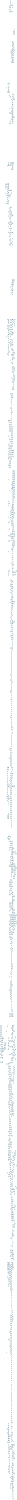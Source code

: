 /* ------------------------------------------------------------ */
/* created with bunch v3 */
/* Objective Function value = 1.630952380952381*/
/* ------------------------------------------------------------ */

digraph G {
size= "10,10";
rotate = 90;
subgraph cluster34 {
label = "(SS-L4):Node0x1986d420";
color = black;
style = bold;

"Node0x1984d390"[label="Node0x1984d390",shape=ellipse,color=lightblue,fontcolor=black,style=filled];
"Node0x198351d0"[label="Node0x198351d0",shape=ellipse,color=lightblue,fontcolor=black,style=filled];
"Node0x341c0940"[label="Node0x341c0940",shape=ellipse,color=lightblue,fontcolor=black,style=filled];
"Node0x1990c3c0"[label="Node0x1990c3c0",shape=ellipse,color=lightblue,fontcolor=black,style=filled];
"Node0x19571730"[label="Node0x19571730",shape=ellipse,color=lightblue,fontcolor=black,style=filled];
"Node0x19570df0"[label="Node0x19570df0",shape=ellipse,color=lightblue,fontcolor=black,style=filled];
"Node0x1990be70"[label="Node0x1990be70",shape=ellipse,color=lightblue,fontcolor=black,style=filled];
"Node0x1990b660"[label="Node0x1990b660",shape=ellipse,color=lightblue,fontcolor=black,style=filled];
"Node0x19702ac0"[label="Node0x19702ac0",shape=ellipse,color=lightblue,fontcolor=black,style=filled];
"Node0x197020d0"[label="Node0x197020d0",shape=ellipse,color=lightblue,fontcolor=black,style=filled];
"Node0x197080a0"[label="Node0x197080a0",shape=ellipse,color=lightblue,fontcolor=black,style=filled];
"Node0x1970d150"[label="Node0x1970d150",shape=ellipse,color=lightblue,fontcolor=black,style=filled];
"Node0x1970df00"[label="Node0x1970df00",shape=ellipse,color=lightblue,fontcolor=black,style=filled];
"Node0x19704d90"[label="Node0x19704d90",shape=ellipse,color=lightblue,fontcolor=black,style=filled];
"Node0x1975b290"[label="Node0x1975b290",shape=ellipse,color=lightblue,fontcolor=black,style=filled];
"Node0x1975d220"[label="Node0x1975d220",shape=ellipse,color=lightblue,fontcolor=black,style=filled];
"Node0x19758aa0"[label="Node0x19758aa0",shape=ellipse,color=lightblue,fontcolor=black,style=filled];
"Node0x197591f0"[label="Node0x197591f0",shape=ellipse,color=lightblue,fontcolor=black,style=filled];
"Node0x1975a8f0"[label="Node0x1975a8f0",shape=ellipse,color=lightblue,fontcolor=black,style=filled];
"Node0x1975e510"[label="Node0x1975e510",shape=ellipse,color=lightblue,fontcolor=black,style=filled];
"Node0x197a9b30"[label="Node0x197a9b30",shape=ellipse,color=lightblue,fontcolor=black,style=filled];
"Node0x14befce0"[label="Node0x14befce0",shape=ellipse,color=lightblue,fontcolor=black,style=filled];
"Node0x19759da0"[label="Node0x19759da0",shape=ellipse,color=lightblue,fontcolor=black,style=filled];
"Node0x1975b0d0"[label="Node0x1975b0d0",shape=ellipse,color=lightblue,fontcolor=black,style=filled];
"Node0x14bb0e20"[label="Node0x14bb0e20",shape=ellipse,color=lightblue,fontcolor=black,style=filled];
"Node0x1977c500"[label="Node0x1977c500",shape=ellipse,color=lightblue,fontcolor=black,style=filled];
"Node0x105c80e0"[label="Node0x105c80e0",shape=ellipse,color=lightblue,fontcolor=black,style=filled];
"Node0x1975da00"[label="Node0x1975da00",shape=ellipse,color=lightblue,fontcolor=black,style=filled];
"Node0x19792e70"[label="Node0x19792e70",shape=ellipse,color=lightblue,fontcolor=black,style=filled];
"Node0x19793e80"[label="Node0x19793e80",shape=ellipse,color=lightblue,fontcolor=black,style=filled];
"Node0x1975ecd0"[label="Node0x1975ecd0",shape=ellipse,color=lightblue,fontcolor=black,style=filled];
"Node0x197613f0"[label="Node0x197613f0",shape=ellipse,color=lightblue,fontcolor=black,style=filled];
"Node0x1975af80"[label="Node0x1975af80",shape=ellipse,color=lightblue,fontcolor=black,style=filled];
"Node0x1975f450"[label="Node0x1975f450",shape=ellipse,color=lightblue,fontcolor=black,style=filled];
"Node0x197932c0"[label="Node0x197932c0",shape=ellipse,color=lightblue,fontcolor=black,style=filled];
"Node0x19706d90"[label="Node0x19706d90",shape=ellipse,color=lightblue,fontcolor=black,style=filled];
"Node0xf86d3f0"[label="Node0xf86d3f0",shape=ellipse,color=lightblue,fontcolor=black,style=filled];
"Node0xf8a0300"[label="Node0xf8a0300",shape=ellipse,color=lightblue,fontcolor=black,style=filled];
"Node0x196c5920"[label="Node0x196c5920",shape=ellipse,color=lightblue,fontcolor=black,style=filled];
"Node0xf378ed0"[label="Node0xf378ed0",shape=ellipse,color=lightblue,fontcolor=black,style=filled];
"Node0xf3e4620"[label="Node0xf3e4620",shape=ellipse,color=lightblue,fontcolor=black,style=filled];
"Node0xf7a0830"[label="Node0xf7a0830",shape=ellipse,color=lightblue,fontcolor=black,style=filled];
"Node0x196d1f90"[label="Node0x196d1f90",shape=ellipse,color=lightblue,fontcolor=black,style=filled];
"Node0x196d1130"[label="Node0x196d1130",shape=ellipse,color=lightblue,fontcolor=black,style=filled];
"Node0xf854c90"[label="Node0xf854c90",shape=ellipse,color=lightblue,fontcolor=black,style=filled];
"Node0x197d2f60"[label="Node0x197d2f60",shape=ellipse,color=lightblue,fontcolor=black,style=filled];
"Node0x197d6d30"[label="Node0x197d6d30",shape=ellipse,color=lightblue,fontcolor=black,style=filled];
"Node0x197d5280"[label="Node0x197d5280",shape=ellipse,color=lightblue,fontcolor=black,style=filled];
"Node0x1977e070"[label="Node0x1977e070",shape=ellipse,color=lightblue,fontcolor=black,style=filled];
"Node0x19784da0"[label="Node0x19784da0",shape=ellipse,color=lightblue,fontcolor=black,style=filled];
"Node0x194f06e0"[label="Node0x194f06e0",shape=ellipse,color=lightblue,fontcolor=black,style=filled];
"Node0x194e16c0"[label="Node0x194e16c0",shape=ellipse,color=lightblue,fontcolor=black,style=filled];
"Node0x198df830"[label="Node0x198df830",shape=ellipse,color=lightblue,fontcolor=black,style=filled];
"Node0x14cd0df0"[label="Node0x14cd0df0",shape=ellipse,color=lightblue,fontcolor=black,style=filled];
"Node0x19786730"[label="Node0x19786730",shape=ellipse,color=lightblue,fontcolor=black,style=filled];
"Node0x197d38f0"[label="Node0x197d38f0",shape=ellipse,color=lightblue,fontcolor=black,style=filled];
"Node0x19869120"[label="Node0x19869120",shape=ellipse,color=lightblue,fontcolor=black,style=filled];
"Node0x2ce8e940"[label="Node0x2ce8e940",shape=ellipse,color=lightblue,fontcolor=black,style=filled];
"Node0x197cc330"[label="Node0x197cc330",shape=ellipse,color=lightblue,fontcolor=black,style=filled];
"Node0x197c60b0"[label="Node0x197c60b0",shape=ellipse,color=lightblue,fontcolor=black,style=filled];
"Node0x197ce6c0"[label="Node0x197ce6c0",shape=ellipse,color=lightblue,fontcolor=black,style=filled];
"Node0x19785a90"[label="Node0x19785a90",shape=ellipse,color=lightblue,fontcolor=black,style=filled];
"Node0x19864960"[label="Node0x19864960",shape=ellipse,color=lightblue,fontcolor=black,style=filled];
"Node0x19869890"[label="Node0x19869890",shape=ellipse,color=lightblue,fontcolor=black,style=filled];
"Node0x197d0510"[label="Node0x197d0510",shape=ellipse,color=lightblue,fontcolor=black,style=filled];
"Node0x197d4800"[label="Node0x197d4800",shape=ellipse,color=lightblue,fontcolor=black,style=filled];
"Node0xfacd4b0"[label="Node0xfacd4b0",shape=ellipse,color=lightblue,fontcolor=black,style=filled];
"Node0x1986d420"[label="Node0x1986d420",shape=ellipse,color=lightblue,fontcolor=black,style=filled];
"Node0xfbd2f20"[label="Node0xfbd2f20",shape=ellipse,color=lightblue,fontcolor=black,style=filled];
"Node0x195b8570"[label="Node0x195b8570",shape=ellipse,color=lightblue,fontcolor=black,style=filled];
"Node0x195c0ed0"[label="Node0x195c0ed0",shape=ellipse,color=lightblue,fontcolor=black,style=filled];
"Node0x19874fc0"[label="Node0x19874fc0",shape=ellipse,color=lightblue,fontcolor=black,style=filled];
"Node0xfb75790"[label="Node0xfb75790",shape=ellipse,color=lightblue,fontcolor=black,style=filled];
"Node0x197d5850"[label="Node0x197d5850",shape=ellipse,color=lightblue,fontcolor=black,style=filled];
"Node0x197d98d0"[label="Node0x197d98d0",shape=ellipse,color=lightblue,fontcolor=black,style=filled];
"Node0x197d9c30"[label="Node0x197d9c30",shape=ellipse,color=lightblue,fontcolor=black,style=filled];
"Node0x197d8950"[label="Node0x197d8950",shape=ellipse,color=lightblue,fontcolor=black,style=filled];
"Node0x19729c50"[label="Node0x19729c50",shape=ellipse,color=lightblue,fontcolor=black,style=filled];
"Node0x197835a0"[label="Node0x197835a0",shape=ellipse,color=lightblue,fontcolor=black,style=filled];
"Node0x19874520"[label="Node0x19874520",shape=ellipse,color=lightblue,fontcolor=black,style=filled];
"Node0x2ce8f020"[label="Node0x2ce8f020",shape=ellipse,color=lightblue,fontcolor=black,style=filled];
"Node0x197834f0"[label="Node0x197834f0",shape=ellipse,color=lightblue,fontcolor=black,style=filled];
"Node0x19760100"[label="Node0x19760100",shape=ellipse,color=lightblue,fontcolor=black,style=filled];
"Node0x1975c980"[label="Node0x1975c980",shape=ellipse,color=lightblue,fontcolor=black,style=filled];
"Node0x197ce320"[label="Node0x197ce320",shape=ellipse,color=lightblue,fontcolor=black,style=filled];
"Node0x197d0af0"[label="Node0x197d0af0",shape=ellipse,color=lightblue,fontcolor=black,style=filled];
"Node0x1972bfe0"[label="Node0x1972bfe0",shape=ellipse,color=lightblue,fontcolor=black,style=filled];
"Node0x19782ff0"[label="Node0x19782ff0",shape=ellipse,color=lightblue,fontcolor=black,style=filled];
"Node0x197d2410"[label="Node0x197d2410",shape=ellipse,color=lightblue,fontcolor=black,style=filled];
"Node0x197d2520"[label="Node0x197d2520",shape=ellipse,color=lightblue,fontcolor=black,style=filled];
"Node0x19875d60"[label="Node0x19875d60",shape=ellipse,color=lightblue,fontcolor=black,style=filled];
"Node0x198bb670"[label="Node0x198bb670",shape=ellipse,color=lightblue,fontcolor=black,style=filled];
"Node0x1986aaa0"[label="Node0x1986aaa0",shape=ellipse,color=lightblue,fontcolor=black,style=filled];
"Node0x19868bc0"[label="Node0x19868bc0",shape=ellipse,color=lightblue,fontcolor=black,style=filled];
}
subgraph cluster35 {
label = "(SS-L4):Node0x3410ffb0";
color = black;
style = bold;

"Node0x19826100"[label="Node0x19826100",shape=ellipse,color=lightblue,fontcolor=black,style=filled];
"Node0x19826640"[label="Node0x19826640",shape=ellipse,color=lightblue,fontcolor=black,style=filled];
"Node0x19824410"[label="Node0x19824410",shape=ellipse,color=lightblue,fontcolor=black,style=filled];
"Node0x198cdfb0"[label="Node0x198cdfb0",shape=ellipse,color=lightblue,fontcolor=black,style=filled];
"Node0x198c9d40"[label="Node0x198c9d40",shape=ellipse,color=lightblue,fontcolor=black,style=filled];
"Node0x198f5f10"[label="Node0x198f5f10",shape=ellipse,color=lightblue,fontcolor=black,style=filled];
"Node0x198ccd40"[label="Node0x198ccd40",shape=ellipse,color=lightblue,fontcolor=black,style=filled];
"Node0x19615560"[label="Node0x19615560",shape=ellipse,color=lightblue,fontcolor=black,style=filled];
"Node0x195fdda0"[label="Node0x195fdda0",shape=ellipse,color=lightblue,fontcolor=black,style=filled];
"Node0x1984daa0"[label="Node0x1984daa0",shape=ellipse,color=lightblue,fontcolor=black,style=filled];
"Node0x198495c0"[label="Node0x198495c0",shape=ellipse,color=lightblue,fontcolor=black,style=filled];
"Node0x194e0c20"[label="Node0x194e0c20",shape=ellipse,color=lightblue,fontcolor=black,style=filled];
"Node0x194eec50"[label="Node0x194eec50",shape=ellipse,color=lightblue,fontcolor=black,style=filled];
"Node0x198491f0"[label="Node0x198491f0",shape=ellipse,color=lightblue,fontcolor=black,style=filled];
"Node0x1984b9d0"[label="Node0x1984b9d0",shape=ellipse,color=lightblue,fontcolor=black,style=filled];
"Node0x1984c600"[label="Node0x1984c600",shape=ellipse,color=lightblue,fontcolor=black,style=filled];
"Node0x343c3440"[label="Node0x343c3440",shape=ellipse,color=lightblue,fontcolor=black,style=filled];
"Node0x198f17c0"[label="Node0x198f17c0",shape=ellipse,color=lightblue,fontcolor=black,style=filled];
"Node0x198f4080"[label="Node0x198f4080",shape=ellipse,color=lightblue,fontcolor=black,style=filled];
"Node0x198f34c0"[label="Node0x198f34c0",shape=ellipse,color=lightblue,fontcolor=black,style=filled];
"Node0x198f60f0"[label="Node0x198f60f0",shape=ellipse,color=lightblue,fontcolor=black,style=filled];
"Node0x198f2090"[label="Node0x198f2090",shape=ellipse,color=lightblue,fontcolor=black,style=filled];
"Node0x195f8d70"[label="Node0x195f8d70",shape=ellipse,color=lightblue,fontcolor=black,style=filled];
"Node0x195fd8b0"[label="Node0x195fd8b0",shape=ellipse,color=lightblue,fontcolor=black,style=filled];
"Node0x196c0b50"[label="Node0x196c0b50",shape=ellipse,color=lightblue,fontcolor=black,style=filled];
"Node0x196be6c0"[label="Node0x196be6c0",shape=ellipse,color=lightblue,fontcolor=black,style=filled];
"Node0x196be050"[label="Node0x196be050",shape=ellipse,color=lightblue,fontcolor=black,style=filled];
"Node0x195f6b80"[label="Node0x195f6b80",shape=ellipse,color=lightblue,fontcolor=black,style=filled];
"Node0x195f95b0"[label="Node0x195f95b0",shape=ellipse,color=lightblue,fontcolor=black,style=filled];
"Node0x19614050"[label="Node0x19614050",shape=ellipse,color=lightblue,fontcolor=black,style=filled];
"Node0x19615a40"[label="Node0x19615a40",shape=ellipse,color=lightblue,fontcolor=black,style=filled];
"Node0x19615250"[label="Node0x19615250",shape=ellipse,color=lightblue,fontcolor=black,style=filled];
"Node0x19617120"[label="Node0x19617120",shape=ellipse,color=lightblue,fontcolor=black,style=filled];
"Node0x19614a20"[label="Node0x19614a20",shape=ellipse,color=lightblue,fontcolor=black,style=filled];
"Node0x3410ffb0"[label="Node0x3410ffb0",shape=ellipse,color=lightblue,fontcolor=black,style=filled];
}
subgraph cluster36 {
label = "(SS-L4):Node0x19746790";
color = black;
style = bold;

"Node0x198da0a0"[label="Node0x198da0a0",shape=ellipse,color=lightblue,fontcolor=black,style=filled];
"Node0x198e10c0"[label="Node0x198e10c0",shape=ellipse,color=lightblue,fontcolor=black,style=filled];
"Node0x198e4ea0"[label="Node0x198e4ea0",shape=ellipse,color=lightblue,fontcolor=black,style=filled];
"Node0x198e3ae0"[label="Node0x198e3ae0",shape=ellipse,color=lightblue,fontcolor=black,style=filled];
"Node0x1986dac0"[label="Node0x1986dac0",shape=ellipse,color=lightblue,fontcolor=black,style=filled];
"Node0x14c4dfc0"[label="Node0x14c4dfc0",shape=ellipse,color=lightblue,fontcolor=black,style=filled];
"Node0x195cc760"[label="Node0x195cc760",shape=ellipse,color=lightblue,fontcolor=black,style=filled];
"Node0x195cb3c0"[label="Node0x195cb3c0",shape=ellipse,color=lightblue,fontcolor=black,style=filled];
"Node0x195f2200"[label="Node0x195f2200",shape=ellipse,color=lightblue,fontcolor=black,style=filled];
"Node0x195f36b0"[label="Node0x195f36b0",shape=ellipse,color=lightblue,fontcolor=black,style=filled];
"Node0x195f3250"[label="Node0x195f3250",shape=ellipse,color=lightblue,fontcolor=black,style=filled];
"Node0x195f0ec0"[label="Node0x195f0ec0",shape=ellipse,color=lightblue,fontcolor=black,style=filled];
"Node0x195f48a0"[label="Node0x195f48a0",shape=ellipse,color=lightblue,fontcolor=black,style=filled];
"Node0x195f66e0"[label="Node0x195f66e0",shape=ellipse,color=lightblue,fontcolor=black,style=filled];
"Node0x195f7260"[label="Node0x195f7260",shape=ellipse,color=lightblue,fontcolor=black,style=filled];
"Node0x195f49f0"[label="Node0x195f49f0",shape=ellipse,color=lightblue,fontcolor=black,style=filled];
"Node0x195f44b0"[label="Node0x195f44b0",shape=ellipse,color=lightblue,fontcolor=black,style=filled];
"Node0x195e8d00"[label="Node0x195e8d00",shape=ellipse,color=lightblue,fontcolor=black,style=filled];
"Node0x195ed650"[label="Node0x195ed650",shape=ellipse,color=lightblue,fontcolor=black,style=filled];
"Node0x195f0560"[label="Node0x195f0560",shape=ellipse,color=lightblue,fontcolor=black,style=filled];
"Node0x195f1d20"[label="Node0x195f1d20",shape=ellipse,color=lightblue,fontcolor=black,style=filled];
"Node0xa51e830"[label="Node0xa51e830",shape=ellipse,color=lightblue,fontcolor=black,style=filled];
"Node0xa51e520"[label="Node0xa51e520",shape=ellipse,color=lightblue,fontcolor=black,style=filled];
"Node0x1976f870"[label="Node0x1976f870",shape=ellipse,color=lightblue,fontcolor=black,style=filled];
"Node0x19770880"[label="Node0x19770880",shape=ellipse,color=lightblue,fontcolor=black,style=filled];
"Node0x1977b4e0"[label="Node0x1977b4e0",shape=ellipse,color=lightblue,fontcolor=black,style=filled];
"Node0x19779ef0"[label="Node0x19779ef0",shape=ellipse,color=lightblue,fontcolor=black,style=filled];
"Node0x1976d660"[label="Node0x1976d660",shape=ellipse,color=lightblue,fontcolor=black,style=filled];
"Node0xa51eaf0"[label="Node0xa51eaf0",shape=ellipse,color=lightblue,fontcolor=black,style=filled];
"Node0x10cb9220"[label="Node0x10cb9220",shape=ellipse,color=lightblue,fontcolor=black,style=filled];
"Node0x1986f2a0"[label="Node0x1986f2a0",shape=ellipse,color=lightblue,fontcolor=black,style=filled];
"Node0x2ce8dbc0"[label="Node0x2ce8dbc0",shape=ellipse,color=lightblue,fontcolor=black,style=filled];
"Node0x1986f9c0"[label="Node0x1986f9c0",shape=ellipse,color=lightblue,fontcolor=black,style=filled];
"Node0x1986cb10"[label="Node0x1986cb10",shape=ellipse,color=lightblue,fontcolor=black,style=filled];
"Node0x10b82000"[label="Node0x10b82000",shape=ellipse,color=lightblue,fontcolor=black,style=filled];
"Node0x1986a5a0"[label="Node0x1986a5a0",shape=ellipse,color=lightblue,fontcolor=black,style=filled];
"Node0x1986c6a0"[label="Node0x1986c6a0",shape=ellipse,color=lightblue,fontcolor=black,style=filled];
"Node0x19759800"[label="Node0x19759800",shape=ellipse,color=lightblue,fontcolor=black,style=filled];
"Node0x19746170"[label="Node0x19746170",shape=ellipse,color=lightblue,fontcolor=black,style=filled];
"Node0x19766c90"[label="Node0x19766c90",shape=ellipse,color=lightblue,fontcolor=black,style=filled];
"Node0x19540290"[label="Node0x19540290",shape=ellipse,color=lightblue,fontcolor=black,style=filled];
"Node0x486ef5f0"[label="Node0x486ef5f0",shape=ellipse,color=lightblue,fontcolor=black,style=filled];
"Node0x19553710"[label="Node0x19553710",shape=ellipse,color=lightblue,fontcolor=black,style=filled];
"Node0x19775c20"[label="Node0x19775c20",shape=ellipse,color=lightblue,fontcolor=black,style=filled];
"Node0x197675e0"[label="Node0x197675e0",shape=ellipse,color=lightblue,fontcolor=black,style=filled];
"Node0x19769100"[label="Node0x19769100",shape=ellipse,color=lightblue,fontcolor=black,style=filled];
"Node0x390b50f0"[label="Node0x390b50f0",shape=ellipse,color=lightblue,fontcolor=black,style=filled];
"Node0x19746790"[label="Node0x19746790",shape=ellipse,color=lightblue,fontcolor=black,style=filled];
"Node0x1976e810"[label="Node0x1976e810",shape=ellipse,color=lightblue,fontcolor=black,style=filled];
"Node0x162b7a00"[label="Node0x162b7a00",shape=ellipse,color=lightblue,fontcolor=black,style=filled];
"Node0x182a0140"[label="Node0x182a0140",shape=ellipse,color=lightblue,fontcolor=black,style=filled];
"Node0x19870580"[label="Node0x19870580",shape=ellipse,color=lightblue,fontcolor=black,style=filled];
"Node0x1986ff70"[label="Node0x1986ff70",shape=ellipse,color=lightblue,fontcolor=black,style=filled];
"Node0x19732130"[label="Node0x19732130",shape=ellipse,color=lightblue,fontcolor=black,style=filled];
"Node0x1972d2c0"[label="Node0x1972d2c0",shape=ellipse,color=lightblue,fontcolor=black,style=filled];
"Node0x1972f150"[label="Node0x1972f150",shape=ellipse,color=lightblue,fontcolor=black,style=filled];
"Node0x16309480"[label="Node0x16309480",shape=ellipse,color=lightblue,fontcolor=black,style=filled];
"Node0x162aeef0"[label="Node0x162aeef0",shape=ellipse,color=lightblue,fontcolor=black,style=filled];
"Node0xeb892e0"[label="Node0xeb892e0",shape=ellipse,color=lightblue,fontcolor=black,style=filled];
"Node0x19741690"[label="Node0x19741690",shape=ellipse,color=lightblue,fontcolor=black,style=filled];
"Node0x161f4e10"[label="Node0x161f4e10",shape=ellipse,color=lightblue,fontcolor=black,style=filled];
"Node0x19840490"[label="Node0x19840490",shape=ellipse,color=lightblue,fontcolor=black,style=filled];
"Node0x19747030"[label="Node0x19747030",shape=ellipse,color=lightblue,fontcolor=black,style=filled];
"Node0x1974e330"[label="Node0x1974e330",shape=ellipse,color=lightblue,fontcolor=black,style=filled];
"Node0x5434600"[label="Node0x5434600",shape=ellipse,color=lightblue,fontcolor=black,style=filled];
"Node0x1974f8e0"[label="Node0x1974f8e0",shape=ellipse,color=lightblue,fontcolor=black,style=filled];
"Node0x1974ce50"[label="Node0x1974ce50",shape=ellipse,color=lightblue,fontcolor=black,style=filled];
"Node0x1974f160"[label="Node0x1974f160",shape=ellipse,color=lightblue,fontcolor=black,style=filled];
"Node0x1e60d8c0"[label="Node0x1e60d8c0",shape=ellipse,color=lightblue,fontcolor=black,style=filled];
"Node0x197024a0"[label="Node0x197024a0",shape=ellipse,color=lightblue,fontcolor=black,style=filled];
"Node0x1970f640"[label="Node0x1970f640",shape=ellipse,color=lightblue,fontcolor=black,style=filled];
"Node0x197110e0"[label="Node0x197110e0",shape=ellipse,color=lightblue,fontcolor=black,style=filled];
"Node0x1970f720"[label="Node0x1970f720",shape=ellipse,color=lightblue,fontcolor=black,style=filled];
"Node0x1970f310"[label="Node0x1970f310",shape=ellipse,color=lightblue,fontcolor=black,style=filled];
"Node0x19712c60"[label="Node0x19712c60",shape=ellipse,color=lightblue,fontcolor=black,style=filled];
"Node0x19715570"[label="Node0x19715570",shape=ellipse,color=lightblue,fontcolor=black,style=filled];
"Node0x19714610"[label="Node0x19714610",shape=ellipse,color=lightblue,fontcolor=black,style=filled];
"Node0x19778480"[label="Node0x19778480",shape=ellipse,color=lightblue,fontcolor=black,style=filled];
"Node0x1976b230"[label="Node0x1976b230",shape=ellipse,color=lightblue,fontcolor=black,style=filled];
"Node0x19777830"[label="Node0x19777830",shape=ellipse,color=lightblue,fontcolor=black,style=filled];
"Node0x1976c930"[label="Node0x1976c930",shape=ellipse,color=lightblue,fontcolor=black,style=filled];
"Node0x197788f0"[label="Node0x197788f0",shape=ellipse,color=lightblue,fontcolor=black,style=filled];
"Node0x19556780"[label="Node0x19556780",shape=ellipse,color=lightblue,fontcolor=black,style=filled];
"Node0x195558c0"[label="Node0x195558c0",shape=ellipse,color=lightblue,fontcolor=black,style=filled];
"Node0x48796bb0"[label="Node0x48796bb0",shape=ellipse,color=lightblue,fontcolor=black,style=filled];
"Node0x194c3680"[label="Node0x194c3680",shape=ellipse,color=lightblue,fontcolor=black,style=filled];
"Node0x194c3f60"[label="Node0x194c3f60",shape=ellipse,color=lightblue,fontcolor=black,style=filled];
"Node0x194c46f0"[label="Node0x194c46f0",shape=ellipse,color=lightblue,fontcolor=black,style=filled];
"Node0x194c0b40"[label="Node0x194c0b40",shape=ellipse,color=lightblue,fontcolor=black,style=filled];
"Node0x10d2f390"[label="Node0x10d2f390",shape=ellipse,color=lightblue,fontcolor=black,style=filled];
"Node0x19655980"[label="Node0x19655980",shape=ellipse,color=lightblue,fontcolor=black,style=filled];
"Node0x19656250"[label="Node0x19656250",shape=ellipse,color=lightblue,fontcolor=black,style=filled];
"Node0x19657fe0"[label="Node0x19657fe0",shape=ellipse,color=lightblue,fontcolor=black,style=filled];
"Node0x196574d0"[label="Node0x196574d0",shape=ellipse,color=lightblue,fontcolor=black,style=filled];
"Node0x198d7040"[label="Node0x198d7040",shape=ellipse,color=lightblue,fontcolor=black,style=filled];
"Node0x4badd950"[label="Node0x4badd950",shape=ellipse,color=lightblue,fontcolor=black,style=filled];
"Node0x196044c0"[label="Node0x196044c0",shape=ellipse,color=lightblue,fontcolor=black,style=filled];
"Node0x19603dc0"[label="Node0x19603dc0",shape=ellipse,color=lightblue,fontcolor=black,style=filled];
"Node0x196006f0"[label="Node0x196006f0",shape=ellipse,color=lightblue,fontcolor=black,style=filled];
"Node0x19603bd0"[label="Node0x19603bd0",shape=ellipse,color=lightblue,fontcolor=black,style=filled];
"Node0x19837f40"[label="Node0x19837f40",shape=ellipse,color=lightblue,fontcolor=black,style=filled];
"Node0x198407e0"[label="Node0x198407e0",shape=ellipse,color=lightblue,fontcolor=black,style=filled];
"Node0x1983d130"[label="Node0x1983d130",shape=ellipse,color=lightblue,fontcolor=black,style=filled];
"Node0x1983d200"[label="Node0x1983d200",shape=ellipse,color=lightblue,fontcolor=black,style=filled];
"Node0x1959b4a0"[label="Node0x1959b4a0",shape=ellipse,color=lightblue,fontcolor=black,style=filled];
"Node0x1957db60"[label="Node0x1957db60",shape=ellipse,color=lightblue,fontcolor=black,style=filled];
"Node0x19568f50"[label="Node0x19568f50",shape=ellipse,color=lightblue,fontcolor=black,style=filled];
"Node0x19568260"[label="Node0x19568260",shape=ellipse,color=lightblue,fontcolor=black,style=filled];
"Node0x1959b160"[label="Node0x1959b160",shape=ellipse,color=lightblue,fontcolor=black,style=filled];
"Node0x195998e0"[label="Node0x195998e0",shape=ellipse,color=lightblue,fontcolor=black,style=filled];
"Node0x1959a550"[label="Node0x1959a550",shape=ellipse,color=lightblue,fontcolor=black,style=filled];
"Node0x1959a880"[label="Node0x1959a880",shape=ellipse,color=lightblue,fontcolor=black,style=filled];
"Node0x19567e80"[label="Node0x19567e80",shape=ellipse,color=lightblue,fontcolor=black,style=filled];
"Node0x1959c060"[label="Node0x1959c060",shape=ellipse,color=lightblue,fontcolor=black,style=filled];
"Node0x1959b9d0"[label="Node0x1959b9d0",shape=ellipse,color=lightblue,fontcolor=black,style=filled];
"Node0x1957f110"[label="Node0x1957f110",shape=ellipse,color=lightblue,fontcolor=black,style=filled];
"Node0x19567a30"[label="Node0x19567a30",shape=ellipse,color=lightblue,fontcolor=black,style=filled];
"Node0x1959a7e0"[label="Node0x1959a7e0",shape=ellipse,color=lightblue,fontcolor=black,style=filled];
"Node0x390bb4a0"[label="Node0x390bb4a0",shape=ellipse,color=lightblue,fontcolor=black,style=filled];
"Node0x9106e60"[label="Node0x9106e60",shape=ellipse,color=lightblue,fontcolor=black,style=filled];
"Node0x19590df0"[label="Node0x19590df0",shape=ellipse,color=lightblue,fontcolor=black,style=filled];
"Node0x37101a40"[label="Node0x37101a40",shape=ellipse,color=lightblue,fontcolor=black,style=filled];
"Node0x19591540"[label="Node0x19591540",shape=ellipse,color=lightblue,fontcolor=black,style=filled];
"Node0x19592550"[label="Node0x19592550",shape=ellipse,color=lightblue,fontcolor=black,style=filled];
"Node0x36d37f70"[label="Node0x36d37f70",shape=ellipse,color=lightblue,fontcolor=black,style=filled];
"Node0x19590660"[label="Node0x19590660",shape=ellipse,color=lightblue,fontcolor=black,style=filled];
"Node0x36e65150"[label="Node0x36e65150",shape=ellipse,color=lightblue,fontcolor=black,style=filled];
"Node0x19589330"[label="Node0x19589330",shape=ellipse,color=lightblue,fontcolor=black,style=filled];
"Node0x195852d0"[label="Node0x195852d0",shape=ellipse,color=lightblue,fontcolor=black,style=filled];
"Node0x1958eec0"[label="Node0x1958eec0",shape=ellipse,color=lightblue,fontcolor=black,style=filled];
"Node0x1958e720"[label="Node0x1958e720",shape=ellipse,color=lightblue,fontcolor=black,style=filled];
"Node0x1958bb00"[label="Node0x1958bb00",shape=ellipse,color=lightblue,fontcolor=black,style=filled];
"Node0x195eaff0"[label="Node0x195eaff0",shape=ellipse,color=lightblue,fontcolor=black,style=filled];
"Node0x195e7100"[label="Node0x195e7100",shape=ellipse,color=lightblue,fontcolor=black,style=filled];
"Node0x195ea310"[label="Node0x195ea310",shape=ellipse,color=lightblue,fontcolor=black,style=filled];
"Node0x1957bc00"[label="Node0x1957bc00",shape=ellipse,color=lightblue,fontcolor=black,style=filled];
"Node0x1958a480"[label="Node0x1958a480",shape=ellipse,color=lightblue,fontcolor=black,style=filled];
"Node0x1958e260"[label="Node0x1958e260",shape=ellipse,color=lightblue,fontcolor=black,style=filled];
"Node0x1958d2d0"[label="Node0x1958d2d0",shape=ellipse,color=lightblue,fontcolor=black,style=filled];
"Node0x19570d50"[label="Node0x19570d50",shape=ellipse,color=lightblue,fontcolor=black,style=filled];
"Node0x19570600"[label="Node0x19570600",shape=ellipse,color=lightblue,fontcolor=black,style=filled];
"Node0x194b4c70"[label="Node0x194b4c70",shape=ellipse,color=lightblue,fontcolor=black,style=filled];
"Node0x194bad00"[label="Node0x194bad00",shape=ellipse,color=lightblue,fontcolor=black,style=filled];
"Node0x19571a60"[label="Node0x19571a60",shape=ellipse,color=lightblue,fontcolor=black,style=filled];
"Node0x19570a50"[label="Node0x19570a50",shape=ellipse,color=lightblue,fontcolor=black,style=filled];
"Node0x99451b0"[label="Node0x99451b0",shape=ellipse,color=lightblue,fontcolor=black,style=filled];
"Node0x1956e950"[label="Node0x1956e950",shape=ellipse,color=lightblue,fontcolor=black,style=filled];
"Node0x19587c10"[label="Node0x19587c10",shape=ellipse,color=lightblue,fontcolor=black,style=filled];
"Node0x19584e90"[label="Node0x19584e90",shape=ellipse,color=lightblue,fontcolor=black,style=filled];
"Node0x19589250"[label="Node0x19589250",shape=ellipse,color=lightblue,fontcolor=black,style=filled];
"Node0x19586e90"[label="Node0x19586e90",shape=ellipse,color=lightblue,fontcolor=black,style=filled];
"Node0x19583d70"[label="Node0x19583d70",shape=ellipse,color=lightblue,fontcolor=black,style=filled];
}
subgraph cluster37 {
label = "(SS-L4):Node0x4b45aad0";
color = black;
style = bold;

"Node0x198146d0"[label="Node0x198146d0",shape=ellipse,color=lightblue,fontcolor=black,style=filled];
"Node0x19814470"[label="Node0x19814470",shape=ellipse,color=lightblue,fontcolor=black,style=filled];
"Node0x198155a0"[label="Node0x198155a0",shape=ellipse,color=lightblue,fontcolor=black,style=filled];
"Node0x194822f0"[label="Node0x194822f0",shape=ellipse,color=lightblue,fontcolor=black,style=filled];
"Node0x1947c350"[label="Node0x1947c350",shape=ellipse,color=lightblue,fontcolor=black,style=filled];
"Node0x1988dec0"[label="Node0x1988dec0",shape=ellipse,color=lightblue,fontcolor=black,style=filled];
"Node0x198a4f80"[label="Node0x198a4f80",shape=ellipse,color=lightblue,fontcolor=black,style=filled];
"Node0x198a5670"[label="Node0x198a5670",shape=ellipse,color=lightblue,fontcolor=black,style=filled];
"Node0x4c5e7670"[label="Node0x4c5e7670",shape=ellipse,color=lightblue,fontcolor=black,style=filled];
"Node0x4b777470"[label="Node0x4b777470",shape=ellipse,color=lightblue,fontcolor=black,style=filled];
"Node0x198a65b0"[label="Node0x198a65b0",shape=ellipse,color=lightblue,fontcolor=black,style=filled];
"Node0x198b04b0"[label="Node0x198b04b0",shape=ellipse,color=lightblue,fontcolor=black,style=filled];
"Node0x198ab5d0"[label="Node0x198ab5d0",shape=ellipse,color=lightblue,fontcolor=black,style=filled];
"Node0x198aee80"[label="Node0x198aee80",shape=ellipse,color=lightblue,fontcolor=black,style=filled];
"Node0x1981c8f0"[label="Node0x1981c8f0",shape=ellipse,color=lightblue,fontcolor=black,style=filled];
"Node0x19898ce0"[label="Node0x19898ce0",shape=ellipse,color=lightblue,fontcolor=black,style=filled];
"Node0x4b4a5ed0"[label="Node0x4b4a5ed0",shape=ellipse,color=lightblue,fontcolor=black,style=filled];
"Node0x195ceb80"[label="Node0x195ceb80",shape=ellipse,color=lightblue,fontcolor=black,style=filled];
"Node0x195cd510"[label="Node0x195cd510",shape=ellipse,color=lightblue,fontcolor=black,style=filled];
"Node0x4b3bf8b0"[label="Node0x4b3bf8b0",shape=ellipse,color=lightblue,fontcolor=black,style=filled];
"Node0x19809630"[label="Node0x19809630",shape=ellipse,color=lightblue,fontcolor=black,style=filled];
"Node0x19808190"[label="Node0x19808190",shape=ellipse,color=lightblue,fontcolor=black,style=filled];
"Node0x19809b10"[label="Node0x19809b10",shape=ellipse,color=lightblue,fontcolor=black,style=filled];
"Node0x194b5330"[label="Node0x194b5330",shape=ellipse,color=lightblue,fontcolor=black,style=filled];
"Node0x194b13e0"[label="Node0x194b13e0",shape=ellipse,color=lightblue,fontcolor=black,style=filled];
"Node0x195d1050"[label="Node0x195d1050",shape=ellipse,color=lightblue,fontcolor=black,style=filled];
"Node0x195cff70"[label="Node0x195cff70",shape=ellipse,color=lightblue,fontcolor=black,style=filled];
"Node0x1941f880"[label="Node0x1941f880",shape=ellipse,color=lightblue,fontcolor=black,style=filled];
"Node0x196944a0"[label="Node0x196944a0",shape=ellipse,color=lightblue,fontcolor=black,style=filled];
"Node0x19693c50"[label="Node0x19693c50",shape=ellipse,color=lightblue,fontcolor=black,style=filled];
"Node0x195d4510"[label="Node0x195d4510",shape=ellipse,color=lightblue,fontcolor=black,style=filled];
"Node0x196240a0"[label="Node0x196240a0",shape=ellipse,color=lightblue,fontcolor=black,style=filled];
"Node0x195d2910"[label="Node0x195d2910",shape=ellipse,color=lightblue,fontcolor=black,style=filled];
"Node0x195d4840"[label="Node0x195d4840",shape=ellipse,color=lightblue,fontcolor=black,style=filled];
"Node0x195d2050"[label="Node0x195d2050",shape=ellipse,color=lightblue,fontcolor=black,style=filled];
"Node0x195c55f0"[label="Node0x195c55f0",shape=ellipse,color=lightblue,fontcolor=black,style=filled];
"Node0x195d1850"[label="Node0x195d1850",shape=ellipse,color=lightblue,fontcolor=black,style=filled];
"Node0x195d3070"[label="Node0x195d3070",shape=ellipse,color=lightblue,fontcolor=black,style=filled];
"Node0x195d55b0"[label="Node0x195d55b0",shape=ellipse,color=lightblue,fontcolor=black,style=filled];
"Node0x195d5ce0"[label="Node0x195d5ce0",shape=ellipse,color=lightblue,fontcolor=black,style=filled];
"Node0x195d89f0"[label="Node0x195d89f0",shape=ellipse,color=lightblue,fontcolor=black,style=filled];
"Node0x19626210"[label="Node0x19626210",shape=ellipse,color=lightblue,fontcolor=black,style=filled];
"Node0x1988f310"[label="Node0x1988f310",shape=ellipse,color=lightblue,fontcolor=black,style=filled];
"Node0x1988afc0"[label="Node0x1988afc0",shape=ellipse,color=lightblue,fontcolor=black,style=filled];
"Node0x1988c930"[label="Node0x1988c930",shape=ellipse,color=lightblue,fontcolor=black,style=filled];
"Node0x198a72a0"[label="Node0x198a72a0",shape=ellipse,color=lightblue,fontcolor=black,style=filled];
"Node0x19822710"[label="Node0x19822710",shape=ellipse,color=lightblue,fontcolor=black,style=filled];
"Node0x4b583bd0"[label="Node0x4b583bd0",shape=ellipse,color=lightblue,fontcolor=black,style=filled];
"Node0x19881100"[label="Node0x19881100",shape=ellipse,color=lightblue,fontcolor=black,style=filled];
"Node0x19880b10"[label="Node0x19880b10",shape=ellipse,color=lightblue,fontcolor=black,style=filled];
"Node0x19796b10"[label="Node0x19796b10",shape=ellipse,color=lightblue,fontcolor=black,style=filled];
"Node0x19795210"[label="Node0x19795210",shape=ellipse,color=lightblue,fontcolor=black,style=filled];
"Node0x19771d50"[label="Node0x19771d50",shape=ellipse,color=lightblue,fontcolor=black,style=filled];
"Node0x19794240"[label="Node0x19794240",shape=ellipse,color=lightblue,fontcolor=black,style=filled];
"Node0x19795000"[label="Node0x19795000",shape=ellipse,color=lightblue,fontcolor=black,style=filled];
"Node0x19881570"[label="Node0x19881570",shape=ellipse,color=lightblue,fontcolor=black,style=filled];
"Node0x198e8d40"[label="Node0x198e8d40",shape=ellipse,color=lightblue,fontcolor=black,style=filled];
"Node0x195e53b0"[label="Node0x195e53b0",shape=ellipse,color=lightblue,fontcolor=black,style=filled];
"Node0x195d62d0"[label="Node0x195d62d0",shape=ellipse,color=lightblue,fontcolor=black,style=filled];
"Node0x4b588ec0"[label="Node0x4b588ec0",shape=ellipse,color=lightblue,fontcolor=black,style=filled];
"Node0x195d6630"[label="Node0x195d6630",shape=ellipse,color=lightblue,fontcolor=black,style=filled];
"Node0x198851a0"[label="Node0x198851a0",shape=ellipse,color=lightblue,fontcolor=black,style=filled];
"Node0x19889b50"[label="Node0x19889b50",shape=ellipse,color=lightblue,fontcolor=black,style=filled];
"Node0x19880df0"[label="Node0x19880df0",shape=ellipse,color=lightblue,fontcolor=black,style=filled];
"Node0x19883000"[label="Node0x19883000",shape=ellipse,color=lightblue,fontcolor=black,style=filled];
"Node0x19883f90"[label="Node0x19883f90",shape=ellipse,color=lightblue,fontcolor=black,style=filled];
"Node0x19901a20"[label="Node0x19901a20",shape=ellipse,color=lightblue,fontcolor=black,style=filled];
"Node0x19882a50"[label="Node0x19882a50",shape=ellipse,color=lightblue,fontcolor=black,style=filled];
"Node0x19900f20"[label="Node0x19900f20",shape=ellipse,color=lightblue,fontcolor=black,style=filled];
"Node0x19461a40"[label="Node0x19461a40",shape=ellipse,color=lightblue,fontcolor=black,style=filled];
"Node0x19461e30"[label="Node0x19461e30",shape=ellipse,color=lightblue,fontcolor=black,style=filled];
"Node0x19463780"[label="Node0x19463780",shape=ellipse,color=lightblue,fontcolor=black,style=filled];
"Node0x1945a000"[label="Node0x1945a000",shape=ellipse,color=lightblue,fontcolor=black,style=filled];
"Node0x19768a10"[label="Node0x19768a10",shape=ellipse,color=lightblue,fontcolor=black,style=filled];
"Node0x197704b0"[label="Node0x197704b0",shape=ellipse,color=lightblue,fontcolor=black,style=filled];
"Node0x197716b0"[label="Node0x197716b0",shape=ellipse,color=lightblue,fontcolor=black,style=filled];
"Node0x1988a040"[label="Node0x1988a040",shape=ellipse,color=lightblue,fontcolor=black,style=filled];
"Node0x1987d980"[label="Node0x1987d980",shape=ellipse,color=lightblue,fontcolor=black,style=filled];
"Node0x19883610"[label="Node0x19883610",shape=ellipse,color=lightblue,fontcolor=black,style=filled];
"Node0x2ce9bf50"[label="Node0x2ce9bf50",shape=ellipse,color=lightblue,fontcolor=black,style=filled];
"Node0x1987d2e0"[label="Node0x1987d2e0",shape=ellipse,color=lightblue,fontcolor=black,style=filled];
"Node0x198d77c0"[label="Node0x198d77c0",shape=ellipse,color=lightblue,fontcolor=black,style=filled];
"Node0x198862e0"[label="Node0x198862e0",shape=ellipse,color=lightblue,fontcolor=black,style=filled];
"Node0x198a24e0"[label="Node0x198a24e0",shape=ellipse,color=lightblue,fontcolor=black,style=filled];
"Node0x194ed170"[label="Node0x194ed170",shape=ellipse,color=lightblue,fontcolor=black,style=filled];
"Node0x194ed450"[label="Node0x194ed450",shape=ellipse,color=lightblue,fontcolor=black,style=filled];
"Node0x194ee370"[label="Node0x194ee370",shape=ellipse,color=lightblue,fontcolor=black,style=filled];
"Node0x194e93b0"[label="Node0x194e93b0",shape=ellipse,color=lightblue,fontcolor=black,style=filled];
"Node0x19884b10"[label="Node0x19884b10",shape=ellipse,color=lightblue,fontcolor=black,style=filled];
"Node0x4b45aad0"[label="Node0x4b45aad0",shape=ellipse,color=lightblue,fontcolor=black,style=filled];
"Node0x198846e0"[label="Node0x198846e0",shape=ellipse,color=lightblue,fontcolor=black,style=filled];
"Node0x198fdf80"[label="Node0x198fdf80",shape=ellipse,color=lightblue,fontcolor=black,style=filled];
"Node0x198ff0a0"[label="Node0x198ff0a0",shape=ellipse,color=lightblue,fontcolor=black,style=filled];
"Node0x198fc610"[label="Node0x198fc610",shape=ellipse,color=lightblue,fontcolor=black,style=filled];
"Node0x198fece0"[label="Node0x198fece0",shape=ellipse,color=lightblue,fontcolor=black,style=filled];
"Node0x198ffe50"[label="Node0x198ffe50",shape=ellipse,color=lightblue,fontcolor=black,style=filled];
"Node0x198efe30"[label="Node0x198efe30",shape=ellipse,color=lightblue,fontcolor=black,style=filled];
"Node0x198ef180"[label="Node0x198ef180",shape=ellipse,color=lightblue,fontcolor=black,style=filled];
"Node0x19807600"[label="Node0x19807600",shape=ellipse,color=lightblue,fontcolor=black,style=filled];
"Node0x197fa9f0"[label="Node0x197fa9f0",shape=ellipse,color=lightblue,fontcolor=black,style=filled];
"Node0x19900b30"[label="Node0x19900b30",shape=ellipse,color=lightblue,fontcolor=black,style=filled];
"Node0x198fe5b0"[label="Node0x198fe5b0",shape=ellipse,color=lightblue,fontcolor=black,style=filled];
"Node0x19813050"[label="Node0x19813050",shape=ellipse,color=lightblue,fontcolor=black,style=filled];
"Node0x1980ef30"[label="Node0x1980ef30",shape=ellipse,color=lightblue,fontcolor=black,style=filled];
"Node0x1975dd30"[label="Node0x1975dd30",shape=ellipse,color=lightblue,fontcolor=black,style=filled];
"Node0x19760550"[label="Node0x19760550",shape=ellipse,color=lightblue,fontcolor=black,style=filled];
"Node0x1980c790"[label="Node0x1980c790",shape=ellipse,color=lightblue,fontcolor=black,style=filled];
"Node0x1980c530"[label="Node0x1980c530",shape=ellipse,color=lightblue,fontcolor=black,style=filled];
"Node0x19857c60"[label="Node0x19857c60",shape=ellipse,color=lightblue,fontcolor=black,style=filled];
"Node0x1980cc80"[label="Node0x1980cc80",shape=ellipse,color=lightblue,fontcolor=black,style=filled];
"Node0x1980b9e0"[label="Node0x1980b9e0",shape=ellipse,color=lightblue,fontcolor=black,style=filled];
"Node0x19858280"[label="Node0x19858280",shape=ellipse,color=lightblue,fontcolor=black,style=filled];
"Node0x1985d590"[label="Node0x1985d590",shape=ellipse,color=lightblue,fontcolor=black,style=filled];
"Node0x198159b0"[label="Node0x198159b0",shape=ellipse,color=lightblue,fontcolor=black,style=filled];
"Node0x198214a0"[label="Node0x198214a0",shape=ellipse,color=lightblue,fontcolor=black,style=filled];
"Node0x19813b70"[label="Node0x19813b70",shape=ellipse,color=lightblue,fontcolor=black,style=filled];
"Node0x19807340"[label="Node0x19807340",shape=ellipse,color=lightblue,fontcolor=black,style=filled];
"Node0x19821e60"[label="Node0x19821e60",shape=ellipse,color=lightblue,fontcolor=black,style=filled];
"Node0x198221a0"[label="Node0x198221a0",shape=ellipse,color=lightblue,fontcolor=black,style=filled];
"Node0x195ec5d0"[label="Node0x195ec5d0",shape=ellipse,color=lightblue,fontcolor=black,style=filled];
"Node0x195e64b0"[label="Node0x195e64b0",shape=ellipse,color=lightblue,fontcolor=black,style=filled];
"Node0x195ebc20"[label="Node0x195ebc20",shape=ellipse,color=lightblue,fontcolor=black,style=filled];
"Node0x195ece30"[label="Node0x195ece30",shape=ellipse,color=lightblue,fontcolor=black,style=filled];
"Node0x195edfc0"[label="Node0x195edfc0",shape=ellipse,color=lightblue,fontcolor=black,style=filled];
"Node0x195ed390"[label="Node0x195ed390",shape=ellipse,color=lightblue,fontcolor=black,style=filled];
"Node0x195ea750"[label="Node0x195ea750",shape=ellipse,color=lightblue,fontcolor=black,style=filled];
"Node0x1980d300"[label="Node0x1980d300",shape=ellipse,color=lightblue,fontcolor=black,style=filled];
"Node0x1980d810"[label="Node0x1980d810",shape=ellipse,color=lightblue,fontcolor=black,style=filled];
"Node0x195eee20"[label="Node0x195eee20",shape=ellipse,color=lightblue,fontcolor=black,style=filled];
"Node0x195f0030"[label="Node0x195f0030",shape=ellipse,color=lightblue,fontcolor=black,style=filled];
}
subgraph cluster38 {
label = "(SS-L4):Node0x19521700";
color = black;
style = bold;

"Node0x194dae80"[label="Node0x194dae80",shape=ellipse,color=lightblue,fontcolor=black,style=filled];
"Node0x194d8a70"[label="Node0x194d8a70",shape=ellipse,color=lightblue,fontcolor=black,style=filled];
"Node0x194e9870"[label="Node0x194e9870",shape=ellipse,color=lightblue,fontcolor=black,style=filled];
"Node0x194da6d0"[label="Node0x194da6d0",shape=ellipse,color=lightblue,fontcolor=black,style=filled];
"Node0x194d91e0"[label="Node0x194d91e0",shape=ellipse,color=lightblue,fontcolor=black,style=filled];
"Node0x19473f80"[label="Node0x19473f80",shape=ellipse,color=lightblue,fontcolor=black,style=filled];
"Node0x195da4e0"[label="Node0x195da4e0",shape=ellipse,color=lightblue,fontcolor=black,style=filled];
"Node0x19621310"[label="Node0x19621310",shape=ellipse,color=lightblue,fontcolor=black,style=filled];
"Node0x1961fcd0"[label="Node0x1961fcd0",shape=ellipse,color=lightblue,fontcolor=black,style=filled];
"Node0x196200a0"[label="Node0x196200a0",shape=ellipse,color=lightblue,fontcolor=black,style=filled];
"Node0x194e90d0"[label="Node0x194e90d0",shape=ellipse,color=lightblue,fontcolor=black,style=filled];
"Node0x195a6e50"[label="Node0x195a6e50",shape=ellipse,color=lightblue,fontcolor=black,style=filled];
"Node0x48712a30"[label="Node0x48712a30",shape=ellipse,color=lightblue,fontcolor=black,style=filled];
"Node0x19558330"[label="Node0x19558330",shape=ellipse,color=lightblue,fontcolor=black,style=filled];
"Node0x487889d0"[label="Node0x487889d0",shape=ellipse,color=lightblue,fontcolor=black,style=filled];
"Node0x19558df0"[label="Node0x19558df0",shape=ellipse,color=lightblue,fontcolor=black,style=filled];
"Node0x195592f0"[label="Node0x195592f0",shape=ellipse,color=lightblue,fontcolor=black,style=filled];
"Node0x195478f0"[label="Node0x195478f0",shape=ellipse,color=lightblue,fontcolor=black,style=filled];
"Node0x1955c400"[label="Node0x1955c400",shape=ellipse,color=lightblue,fontcolor=black,style=filled];
"Node0x1952bd30"[label="Node0x1952bd30",shape=ellipse,color=lightblue,fontcolor=black,style=filled];
"Node0x1954fae0"[label="Node0x1954fae0",shape=ellipse,color=lightblue,fontcolor=black,style=filled];
"Node0x19551680"[label="Node0x19551680",shape=ellipse,color=lightblue,fontcolor=black,style=filled];
"Node0x19551ba0"[label="Node0x19551ba0",shape=ellipse,color=lightblue,fontcolor=black,style=filled];
"Node0x195529c0"[label="Node0x195529c0",shape=ellipse,color=lightblue,fontcolor=black,style=filled];
"Node0x194e5cb0"[label="Node0x194e5cb0",shape=ellipse,color=lightblue,fontcolor=black,style=filled];
"Node0x194e58a0"[label="Node0x194e58a0",shape=ellipse,color=lightblue,fontcolor=black,style=filled];
"Node0x1955bf20"[label="Node0x1955bf20",shape=ellipse,color=lightblue,fontcolor=black,style=filled];
"Node0x1954f290"[label="Node0x1954f290",shape=ellipse,color=lightblue,fontcolor=black,style=filled];
"Node0x195cfc00"[label="Node0x195cfc00",shape=ellipse,color=lightblue,fontcolor=black,style=filled];
"Node0x195cc320"[label="Node0x195cc320",shape=ellipse,color=lightblue,fontcolor=black,style=filled];
"Node0x194e6af0"[label="Node0x194e6af0",shape=ellipse,color=lightblue,fontcolor=black,style=filled];
"Node0x194e63d0"[label="Node0x194e63d0",shape=ellipse,color=lightblue,fontcolor=black,style=filled];
"Node0x194e74c0"[label="Node0x194e74c0",shape=ellipse,color=lightblue,fontcolor=black,style=filled];
"Node0x19636c40"[label="Node0x19636c40",shape=ellipse,color=lightblue,fontcolor=black,style=filled];
"Node0x19638500"[label="Node0x19638500",shape=ellipse,color=lightblue,fontcolor=black,style=filled];
"Node0x195cf820"[label="Node0x195cf820",shape=ellipse,color=lightblue,fontcolor=black,style=filled];
"Node0x195d0bd0"[label="Node0x195d0bd0",shape=ellipse,color=lightblue,fontcolor=black,style=filled];
"Node0x196375f0"[label="Node0x196375f0",shape=ellipse,color=lightblue,fontcolor=black,style=filled];
"Node0x109fd710"[label="Node0x109fd710",shape=ellipse,color=lightblue,fontcolor=black,style=filled];
"Node0x19549fa0"[label="Node0x19549fa0",shape=ellipse,color=lightblue,fontcolor=black,style=filled];
"Node0x19548a90"[label="Node0x19548a90",shape=ellipse,color=lightblue,fontcolor=black,style=filled];
"Node0x486199f0"[label="Node0x486199f0",shape=ellipse,color=lightblue,fontcolor=black,style=filled];
"Node0x19547980"[label="Node0x19547980",shape=ellipse,color=lightblue,fontcolor=black,style=filled];
"Node0x19545710"[label="Node0x19545710",shape=ellipse,color=lightblue,fontcolor=black,style=filled];
"Node0x1953e3a0"[label="Node0x1953e3a0",shape=ellipse,color=lightblue,fontcolor=black,style=filled];
"Node0x1954c870"[label="Node0x1954c870",shape=ellipse,color=lightblue,fontcolor=black,style=filled];
"Node0x1954b880"[label="Node0x1954b880",shape=ellipse,color=lightblue,fontcolor=black,style=filled];
"Node0x1954d040"[label="Node0x1954d040",shape=ellipse,color=lightblue,fontcolor=black,style=filled];
"Node0x1954d4a0"[label="Node0x1954d4a0",shape=ellipse,color=lightblue,fontcolor=black,style=filled];
"Node0x48502f10"[label="Node0x48502f10",shape=ellipse,color=lightblue,fontcolor=black,style=filled];
"Node0x1954a630"[label="Node0x1954a630",shape=ellipse,color=lightblue,fontcolor=black,style=filled];
"Node0x19862560"[label="Node0x19862560",shape=ellipse,color=lightblue,fontcolor=black,style=filled];
"Node0x198f2c40"[label="Node0x198f2c40",shape=ellipse,color=lightblue,fontcolor=black,style=filled];
"Node0x9e1ad50"[label="Node0x9e1ad50",shape=ellipse,color=lightblue,fontcolor=black,style=filled];
"Node0x9151c30"[label="Node0x9151c30",shape=ellipse,color=lightblue,fontcolor=black,style=filled];
"Node0x8b47fd0"[label="Node0x8b47fd0",shape=ellipse,color=lightblue,fontcolor=black,style=filled];
"Node0x19521700"[label="Node0x19521700",shape=ellipse,color=lightblue,fontcolor=black,style=filled];
"Node0x8d69bb0"[label="Node0x8d69bb0",shape=ellipse,color=lightblue,fontcolor=black,style=filled];
"Node0x1952a1e0"[label="Node0x1952a1e0",shape=ellipse,color=lightblue,fontcolor=black,style=filled];
"Node0x19525130"[label="Node0x19525130",shape=ellipse,color=lightblue,fontcolor=black,style=filled];
"Node0x194704c0"[label="Node0x194704c0",shape=ellipse,color=lightblue,fontcolor=black,style=filled];
"Node0x19524520"[label="Node0x19524520",shape=ellipse,color=lightblue,fontcolor=black,style=filled];
"Node0x19524e10"[label="Node0x19524e10",shape=ellipse,color=lightblue,fontcolor=black,style=filled];
"Node0x19525e40"[label="Node0x19525e40",shape=ellipse,color=lightblue,fontcolor=black,style=filled];
"Node0x1952a430"[label="Node0x1952a430",shape=ellipse,color=lightblue,fontcolor=black,style=filled];
"Node0x195265f0"[label="Node0x195265f0",shape=ellipse,color=lightblue,fontcolor=black,style=filled];
"Node0x1952c260"[label="Node0x1952c260",shape=ellipse,color=lightblue,fontcolor=black,style=filled];
"Node0x1952ab30"[label="Node0x1952ab30",shape=ellipse,color=lightblue,fontcolor=black,style=filled];
"Node0x19532350"[label="Node0x19532350",shape=ellipse,color=lightblue,fontcolor=black,style=filled];
"Node0x19531f00"[label="Node0x19531f00",shape=ellipse,color=lightblue,fontcolor=black,style=filled];
"Node0x195235d0"[label="Node0x195235d0",shape=ellipse,color=lightblue,fontcolor=black,style=filled];
"Node0x19534920"[label="Node0x19534920",shape=ellipse,color=lightblue,fontcolor=black,style=filled];
"Node0x19533fb0"[label="Node0x19533fb0",shape=ellipse,color=lightblue,fontcolor=black,style=filled];
"Node0x19766a10"[label="Node0x19766a10",shape=ellipse,color=lightblue,fontcolor=black,style=filled];
"Node0x1975a7d0"[label="Node0x1975a7d0",shape=ellipse,color=lightblue,fontcolor=black,style=filled];
"Node0x19526920"[label="Node0x19526920",shape=ellipse,color=lightblue,fontcolor=black,style=filled];
"Node0x1952ae70"[label="Node0x1952ae70",shape=ellipse,color=lightblue,fontcolor=black,style=filled];
"Node0x19527460"[label="Node0x19527460",shape=ellipse,color=lightblue,fontcolor=black,style=filled];
"Node0x195275d0"[label="Node0x195275d0",shape=ellipse,color=lightblue,fontcolor=black,style=filled];
"Node0x19524bd0"[label="Node0x19524bd0",shape=ellipse,color=lightblue,fontcolor=black,style=filled];
"Node0x19526c00"[label="Node0x19526c00",shape=ellipse,color=lightblue,fontcolor=black,style=filled];
"Node0x1094a360"[label="Node0x1094a360",shape=ellipse,color=lightblue,fontcolor=black,style=filled];
"Node0x195439f0"[label="Node0x195439f0",shape=ellipse,color=lightblue,fontcolor=black,style=filled];
"Node0x1953ec30"[label="Node0x1953ec30",shape=ellipse,color=lightblue,fontcolor=black,style=filled];
"Node0x19544330"[label="Node0x19544330",shape=ellipse,color=lightblue,fontcolor=black,style=filled];
"Node0x109e1c90"[label="Node0x109e1c90",shape=ellipse,color=lightblue,fontcolor=black,style=filled];
"Node0x1957a350"[label="Node0x1957a350",shape=ellipse,color=lightblue,fontcolor=black,style=filled];
"Node0x1957ff30"[label="Node0x1957ff30",shape=ellipse,color=lightblue,fontcolor=black,style=filled];
"Node0x19581a70"[label="Node0x19581a70",shape=ellipse,color=lightblue,fontcolor=black,style=filled];
"Node0x19539c40"[label="Node0x19539c40",shape=ellipse,color=lightblue,fontcolor=black,style=filled];
"Node0x1953bcc0"[label="Node0x1953bcc0",shape=ellipse,color=lightblue,fontcolor=black,style=filled];
"Node0x48498e40"[label="Node0x48498e40",shape=ellipse,color=lightblue,fontcolor=black,style=filled];
"Node0x19546500"[label="Node0x19546500",shape=ellipse,color=lightblue,fontcolor=black,style=filled];
"Node0x1955da40"[label="Node0x1955da40",shape=ellipse,color=lightblue,fontcolor=black,style=filled];
"Node0x195808f0"[label="Node0x195808f0",shape=ellipse,color=lightblue,fontcolor=black,style=filled];
"Node0x1957f460"[label="Node0x1957f460",shape=ellipse,color=lightblue,fontcolor=black,style=filled];
"Node0x4869a1b0"[label="Node0x4869a1b0",shape=ellipse,color=lightblue,fontcolor=black,style=filled];
"Node0x1953da90"[label="Node0x1953da90",shape=ellipse,color=lightblue,fontcolor=black,style=filled];
"Node0x48518810"[label="Node0x48518810",shape=ellipse,color=lightblue,fontcolor=black,style=filled];
"Node0x19542240"[label="Node0x19542240",shape=ellipse,color=lightblue,fontcolor=black,style=filled];
}
subgraph cluster39 {
label = "(SS-L4):Node0x19707cb0";
color = black;
style = bold;

"Node0x1970bca0"[label="Node0x1970bca0",shape=ellipse,color=lightblue,fontcolor=black,style=filled];
"Node0x19708470"[label="Node0x19708470",shape=ellipse,color=lightblue,fontcolor=black,style=filled];
"Node0x19706880"[label="Node0x19706880",shape=ellipse,color=lightblue,fontcolor=black,style=filled];
"Node0x19704f10"[label="Node0x19704f10",shape=ellipse,color=lightblue,fontcolor=black,style=filled];
"Node0x19707cb0"[label="Node0x19707cb0",shape=ellipse,color=lightblue,fontcolor=black,style=filled];
"Node0x1970b280"[label="Node0x1970b280",shape=ellipse,color=lightblue,fontcolor=black,style=filled];
"Node0x19708830"[label="Node0x19708830",shape=ellipse,color=lightblue,fontcolor=black,style=filled];
}
subgraph cluster40 {
label = "(SS-L4):Node0x1946f3a0";
color = black;
style = bold;

"Node0xec49410"[label="Node0xec49410",shape=ellipse,color=lightblue,fontcolor=black,style=filled];
"Node0x196e91f0"[label="Node0x196e91f0",shape=ellipse,color=lightblue,fontcolor=black,style=filled];
"Node0x194701e0"[label="Node0x194701e0",shape=ellipse,color=lightblue,fontcolor=black,style=filled];
"Node0x1965f550"[label="Node0x1965f550",shape=ellipse,color=lightblue,fontcolor=black,style=filled];
"Node0x194e3ef0"[label="Node0x194e3ef0",shape=ellipse,color=lightblue,fontcolor=black,style=filled];
"Node0x19474cd0"[label="Node0x19474cd0",shape=ellipse,color=lightblue,fontcolor=black,style=filled];
"Node0x349238c0"[label="Node0x349238c0",shape=ellipse,color=lightblue,fontcolor=black,style=filled];
"Node0x345ab3e0"[label="Node0x345ab3e0",shape=ellipse,color=lightblue,fontcolor=black,style=filled];
"Node0x3a600c90"[label="Node0x3a600c90",shape=ellipse,color=lightblue,fontcolor=black,style=filled];
"Node0x1946f3a0"[label="Node0x1946f3a0",shape=ellipse,color=lightblue,fontcolor=black,style=filled];
"Node0x3461de20"[label="Node0x3461de20",shape=ellipse,color=lightblue,fontcolor=black,style=filled];
"Node0x3a645340"[label="Node0x3a645340",shape=ellipse,color=lightblue,fontcolor=black,style=filled];
"Node0x194d6850"[label="Node0x194d6850",shape=ellipse,color=lightblue,fontcolor=black,style=filled];
"Node0x19473ca0"[label="Node0x19473ca0",shape=ellipse,color=lightblue,fontcolor=black,style=filled];
"Node0x1965ca60"[label="Node0x1965ca60",shape=ellipse,color=lightblue,fontcolor=black,style=filled];
"Node0x19476940"[label="Node0x19476940",shape=ellipse,color=lightblue,fontcolor=black,style=filled];
"Node0xf0ca7a0"[label="Node0xf0ca7a0",shape=ellipse,color=lightblue,fontcolor=black,style=filled];
"Node0x19697d00"[label="Node0x19697d00",shape=ellipse,color=lightblue,fontcolor=black,style=filled];
"Node0x30e1f320"[label="Node0x30e1f320",shape=ellipse,color=lightblue,fontcolor=black,style=filled];
"Node0x30e3fcf0"[label="Node0x30e3fcf0",shape=ellipse,color=lightblue,fontcolor=black,style=filled];
"Node0x48283830"[label="Node0x48283830",shape=ellipse,color=lightblue,fontcolor=black,style=filled];
"Node0x3510dc10"[label="Node0x3510dc10",shape=ellipse,color=lightblue,fontcolor=black,style=filled];
"Node0x30e01100"[label="Node0x30e01100",shape=ellipse,color=lightblue,fontcolor=black,style=filled];
"Node0x1859eb20"[label="Node0x1859eb20",shape=ellipse,color=lightblue,fontcolor=black,style=filled];
"Node0x1951fac0"[label="Node0x1951fac0",shape=ellipse,color=lightblue,fontcolor=black,style=filled];
"Node0x33629d90"[label="Node0x33629d90",shape=ellipse,color=lightblue,fontcolor=black,style=filled];
"Node0x1955eee0"[label="Node0x1955eee0",shape=ellipse,color=lightblue,fontcolor=black,style=filled];
"Node0x19562c70"[label="Node0x19562c70",shape=ellipse,color=lightblue,fontcolor=black,style=filled];
"Node0x19560620"[label="Node0x19560620",shape=ellipse,color=lightblue,fontcolor=black,style=filled];
"Node0x346a11f0"[label="Node0x346a11f0",shape=ellipse,color=lightblue,fontcolor=black,style=filled];
"Node0x30df3250"[label="Node0x30df3250",shape=ellipse,color=lightblue,fontcolor=black,style=filled];
"Node0x49efffd0"[label="Node0x49efffd0",shape=ellipse,color=lightblue,fontcolor=black,style=filled];
"Node0x345193e0"[label="Node0x345193e0",shape=ellipse,color=lightblue,fontcolor=black,style=filled];
"Node0x351fc630"[label="Node0x351fc630",shape=ellipse,color=lightblue,fontcolor=black,style=filled];
"Node0x1953b820"[label="Node0x1953b820",shape=ellipse,color=lightblue,fontcolor=black,style=filled];
"Node0x195641e0"[label="Node0x195641e0",shape=ellipse,color=lightblue,fontcolor=black,style=filled];
"Node0x19564bb0"[label="Node0x19564bb0",shape=ellipse,color=lightblue,fontcolor=black,style=filled];
"Node0x194cd240"[label="Node0x194cd240",shape=ellipse,color=lightblue,fontcolor=black,style=filled];
"Node0x63e5570"[label="Node0x63e5570",shape=ellipse,color=lightblue,fontcolor=black,style=filled];
"Node0x6a98710"[label="Node0x6a98710",shape=ellipse,color=lightblue,fontcolor=black,style=filled];
"Node0x7be6000"[label="Node0x7be6000",shape=ellipse,color=lightblue,fontcolor=black,style=filled];
"Node0x11a8bd0"[label="Node0x11a8bd0",shape=ellipse,color=lightblue,fontcolor=black,style=filled];
"Node0x86dd580"[label="Node0x86dd580",shape=ellipse,color=lightblue,fontcolor=black,style=filled];
"Node0x114aa90"[label="Node0x114aa90",shape=ellipse,color=lightblue,fontcolor=black,style=filled];
"Node0x112add0"[label="Node0x112add0",shape=ellipse,color=lightblue,fontcolor=black,style=filled];
"Node0x3a8f8fc0"[label="Node0x3a8f8fc0",shape=ellipse,color=lightblue,fontcolor=black,style=filled];
"Node0x3a90cbb0"[label="Node0x3a90cbb0",shape=ellipse,color=lightblue,fontcolor=black,style=filled];
"Node0x194947d0"[label="Node0x194947d0",shape=ellipse,color=lightblue,fontcolor=black,style=filled];
"Node0x353aa250"[label="Node0x353aa250",shape=ellipse,color=lightblue,fontcolor=black,style=filled];
"Node0x19497f70"[label="Node0x19497f70",shape=ellipse,color=lightblue,fontcolor=black,style=filled];
"Node0x19499280"[label="Node0x19499280",shape=ellipse,color=lightblue,fontcolor=black,style=filled];
"Node0x195a71a0"[label="Node0x195a71a0",shape=ellipse,color=lightblue,fontcolor=black,style=filled];
"Node0x195a7e70"[label="Node0x195a7e70",shape=ellipse,color=lightblue,fontcolor=black,style=filled];
"Node0x195a8260"[label="Node0x195a8260",shape=ellipse,color=lightblue,fontcolor=black,style=filled];
"Node0x194f1f40"[label="Node0x194f1f40",shape=ellipse,color=lightblue,fontcolor=black,style=filled];
"Node0x47c10b90"[label="Node0x47c10b90",shape=ellipse,color=lightblue,fontcolor=black,style=filled];
"Node0x196e1680"[label="Node0x196e1680",shape=ellipse,color=lightblue,fontcolor=black,style=filled];
"Node0x196e5ba0"[label="Node0x196e5ba0",shape=ellipse,color=lightblue,fontcolor=black,style=filled];
"Node0x196e6950"[label="Node0x196e6950",shape=ellipse,color=lightblue,fontcolor=black,style=filled];
"Node0x196e3ae0"[label="Node0x196e3ae0",shape=ellipse,color=lightblue,fontcolor=black,style=filled];
"Node0xe9bbdd0"[label="Node0xe9bbdd0",shape=ellipse,color=lightblue,fontcolor=black,style=filled];
"Node0x196e6ec0"[label="Node0x196e6ec0",shape=ellipse,color=lightblue,fontcolor=black,style=filled];
"Node0x196e0de0"[label="Node0x196e0de0",shape=ellipse,color=lightblue,fontcolor=black,style=filled];
"Node0x196e4c10"[label="Node0x196e4c10",shape=ellipse,color=lightblue,fontcolor=black,style=filled];
"Node0x196e4f50"[label="Node0x196e4f50",shape=ellipse,color=lightblue,fontcolor=black,style=filled];
"Node0x196e1da0"[label="Node0x196e1da0",shape=ellipse,color=lightblue,fontcolor=black,style=filled];
"Node0x196e2a00"[label="Node0x196e2a00",shape=ellipse,color=lightblue,fontcolor=black,style=filled];
"Node0x196e30a0"[label="Node0x196e30a0",shape=ellipse,color=lightblue,fontcolor=black,style=filled];
"Node0x196e34a0"[label="Node0x196e34a0",shape=ellipse,color=lightblue,fontcolor=black,style=filled];
"Node0x196e01b0"[label="Node0x196e01b0",shape=ellipse,color=lightblue,fontcolor=black,style=filled];
"Node0x196e06a0"[label="Node0x196e06a0",shape=ellipse,color=lightblue,fontcolor=black,style=filled];
"Node0x1eab9dd0"[label="Node0x1eab9dd0",shape=ellipse,color=lightblue,fontcolor=black,style=filled];
"Node0x197455e0"[label="Node0x197455e0",shape=ellipse,color=lightblue,fontcolor=black,style=filled];
"Node0x25231820"[label="Node0x25231820",shape=ellipse,color=lightblue,fontcolor=black,style=filled];
"Node0x256a0040"[label="Node0x256a0040",shape=ellipse,color=lightblue,fontcolor=black,style=filled];
"Node0x19743790"[label="Node0x19743790",shape=ellipse,color=lightblue,fontcolor=black,style=filled];
"Node0x251d3f20"[label="Node0x251d3f20",shape=ellipse,color=lightblue,fontcolor=black,style=filled];
"Node0xa3e4690"[label="Node0xa3e4690",shape=ellipse,color=lightblue,fontcolor=black,style=filled];
"Node0x19700000"[label="Node0x19700000",shape=ellipse,color=lightblue,fontcolor=black,style=filled];
"Node0x4a3132c0"[label="Node0x4a3132c0",shape=ellipse,color=lightblue,fontcolor=black,style=filled];
"Node0x195a40e0"[label="Node0x195a40e0",shape=ellipse,color=lightblue,fontcolor=black,style=filled];
"Node0x4a31a120"[label="Node0x4a31a120",shape=ellipse,color=lightblue,fontcolor=black,style=filled];
"Node0x38f654f0"[label="Node0x38f654f0",shape=ellipse,color=lightblue,fontcolor=black,style=filled];
"Node0x4a3338c0"[label="Node0x4a3338c0",shape=ellipse,color=lightblue,fontcolor=black,style=filled];
"Node0x1978f9e0"[label="Node0x1978f9e0",shape=ellipse,color=lightblue,fontcolor=black,style=filled];
"Node0x105acc40"[label="Node0x105acc40",shape=ellipse,color=lightblue,fontcolor=black,style=filled];
"Node0x133919a0"[label="Node0x133919a0",shape=ellipse,color=lightblue,fontcolor=black,style=filled];
"Node0x1969a6b0"[label="Node0x1969a6b0",shape=ellipse,color=lightblue,fontcolor=black,style=filled];
"Node0x1969c220"[label="Node0x1969c220",shape=ellipse,color=lightblue,fontcolor=black,style=filled];
"Node0x1951f210"[label="Node0x1951f210",shape=ellipse,color=lightblue,fontcolor=black,style=filled];
"Node0x196599b0"[label="Node0x196599b0",shape=ellipse,color=lightblue,fontcolor=black,style=filled];
"Node0x1032a450"[label="Node0x1032a450",shape=ellipse,color=lightblue,fontcolor=black,style=filled];
"Node0x480939d0"[label="Node0x480939d0",shape=ellipse,color=lightblue,fontcolor=black,style=filled];
"Node0x8bade80"[label="Node0x8bade80",shape=ellipse,color=lightblue,fontcolor=black,style=filled];
"Node0x48139bc0"[label="Node0x48139bc0",shape=ellipse,color=lightblue,fontcolor=black,style=filled];
"Node0x84c8a00"[label="Node0x84c8a00",shape=ellipse,color=lightblue,fontcolor=black,style=filled];
"Node0x89787f0"[label="Node0x89787f0",shape=ellipse,color=lightblue,fontcolor=black,style=filled];
"Node0x85b3140"[label="Node0x85b3140",shape=ellipse,color=lightblue,fontcolor=black,style=filled];
"Node0x481407f0"[label="Node0x481407f0",shape=ellipse,color=lightblue,fontcolor=black,style=filled];
"Node0x4855c250"[label="Node0x4855c250",shape=ellipse,color=lightblue,fontcolor=black,style=filled];
"Node0x873f6a0"[label="Node0x873f6a0",shape=ellipse,color=lightblue,fontcolor=black,style=filled];
"Node0x481512a0"[label="Node0x481512a0",shape=ellipse,color=lightblue,fontcolor=black,style=filled];
"Node0x1951b9f0"[label="Node0x1951b9f0",shape=ellipse,color=lightblue,fontcolor=black,style=filled];
"Node0x19650c90"[label="Node0x19650c90",shape=ellipse,color=lightblue,fontcolor=black,style=filled];
"Node0x1951e490"[label="Node0x1951e490",shape=ellipse,color=lightblue,fontcolor=black,style=filled];
}
subgraph cluster41 {
label = "(SS-L4):Node0x10b6d0f0";
color = black;
style = bold;

"Node0x194e27c0"[label="Node0x194e27c0",shape=ellipse,color=lightblue,fontcolor=black,style=filled];
"Node0x194de6b0"[label="Node0x194de6b0",shape=ellipse,color=lightblue,fontcolor=black,style=filled];
"Node0x195c4dd0"[label="Node0x195c4dd0",shape=ellipse,color=lightblue,fontcolor=black,style=filled];
"Node0x195c6ae0"[label="Node0x195c6ae0",shape=ellipse,color=lightblue,fontcolor=black,style=filled];
"Node0x194dd6d0"[label="Node0x194dd6d0",shape=ellipse,color=lightblue,fontcolor=black,style=filled];
"Node0x194de1a0"[label="Node0x194de1a0",shape=ellipse,color=lightblue,fontcolor=black,style=filled];
"Node0x194df390"[label="Node0x194df390",shape=ellipse,color=lightblue,fontcolor=black,style=filled];
"Node0x194e31c0"[label="Node0x194e31c0",shape=ellipse,color=lightblue,fontcolor=black,style=filled];
"Node0x194e3810"[label="Node0x194e3810",shape=ellipse,color=lightblue,fontcolor=black,style=filled];
"Node0x195a6120"[label="Node0x195a6120",shape=ellipse,color=lightblue,fontcolor=black,style=filled];
"Node0x195a5c90"[label="Node0x195a5c90",shape=ellipse,color=lightblue,fontcolor=black,style=filled];
"Node0x198f4bd0"[label="Node0x198f4bd0",shape=ellipse,color=lightblue,fontcolor=black,style=filled];
"Node0x1985ce30"[label="Node0x1985ce30",shape=ellipse,color=lightblue,fontcolor=black,style=filled];
"Node0x1990cd90"[label="Node0x1990cd90",shape=ellipse,color=lightblue,fontcolor=black,style=filled];
"Node0x417d9b00"[label="Node0x417d9b00",shape=ellipse,color=lightblue,fontcolor=black,style=filled];
"Node0x4c70a3a0"[label="Node0x4c70a3a0",shape=ellipse,color=lightblue,fontcolor=black,style=filled];
"Node0x1963f820"[label="Node0x1963f820",shape=ellipse,color=lightblue,fontcolor=black,style=filled];
"Node0x19640f30"[label="Node0x19640f30",shape=ellipse,color=lightblue,fontcolor=black,style=filled];
"Node0x19503a40"[label="Node0x19503a40",shape=ellipse,color=lightblue,fontcolor=black,style=filled];
"Node0x19510300"[label="Node0x19510300",shape=ellipse,color=lightblue,fontcolor=black,style=filled];
"Node0x195020e0"[label="Node0x195020e0",shape=ellipse,color=lightblue,fontcolor=black,style=filled];
"Node0x19519740"[label="Node0x19519740",shape=ellipse,color=lightblue,fontcolor=black,style=filled];
"Node0x3f2d6450"[label="Node0x3f2d6450",shape=ellipse,color=lightblue,fontcolor=black,style=filled];
"Node0x3f25b3d0"[label="Node0x3f25b3d0",shape=ellipse,color=lightblue,fontcolor=black,style=filled];
"Node0x196d53a0"[label="Node0x196d53a0",shape=ellipse,color=lightblue,fontcolor=black,style=filled];
"Node0x3f26dc10"[label="Node0x3f26dc10",shape=ellipse,color=lightblue,fontcolor=black,style=filled];
"Node0x19687250"[label="Node0x19687250",shape=ellipse,color=lightblue,fontcolor=black,style=filled];
"Node0x3f447580"[label="Node0x3f447580",shape=ellipse,color=lightblue,fontcolor=black,style=filled];
"Node0x3f29b770"[label="Node0x3f29b770",shape=ellipse,color=lightblue,fontcolor=black,style=filled];
"Node0x19686bd0"[label="Node0x19686bd0",shape=ellipse,color=lightblue,fontcolor=black,style=filled];
"Node0x11591970"[label="Node0x11591970",shape=ellipse,color=lightblue,fontcolor=black,style=filled];
"Node0x198d7f60"[label="Node0x198d7f60",shape=ellipse,color=lightblue,fontcolor=black,style=filled];
"Node0x194dbb40"[label="Node0x194dbb40",shape=ellipse,color=lightblue,fontcolor=black,style=filled];
"Node0x194dbe20"[label="Node0x194dbe20",shape=ellipse,color=lightblue,fontcolor=black,style=filled];
"Node0x1950f5c0"[label="Node0x1950f5c0",shape=ellipse,color=lightblue,fontcolor=black,style=filled];
"Node0x194ff100"[label="Node0x194ff100",shape=ellipse,color=lightblue,fontcolor=black,style=filled];
"Node0x194fd000"[label="Node0x194fd000",shape=ellipse,color=lightblue,fontcolor=black,style=filled];
"Node0x195c70c0"[label="Node0x195c70c0",shape=ellipse,color=lightblue,fontcolor=black,style=filled];
"Node0x116158d0"[label="Node0x116158d0",shape=ellipse,color=lightblue,fontcolor=black,style=filled];
"Node0x197fc6a0"[label="Node0x197fc6a0",shape=ellipse,color=lightblue,fontcolor=black,style=filled];
"Node0x195012c0"[label="Node0x195012c0",shape=ellipse,color=lightblue,fontcolor=black,style=filled];
"Node0x194f9d30"[label="Node0x194f9d30",shape=ellipse,color=lightblue,fontcolor=black,style=filled];
"Node0x195aab70"[label="Node0x195aab70",shape=ellipse,color=lightblue,fontcolor=black,style=filled];
"Node0x195acc80"[label="Node0x195acc80",shape=ellipse,color=lightblue,fontcolor=black,style=filled];
"Node0x194e8b30"[label="Node0x194e8b30",shape=ellipse,color=lightblue,fontcolor=black,style=filled];
"Node0x19475440"[label="Node0x19475440",shape=ellipse,color=lightblue,fontcolor=black,style=filled];
"Node0x19507640"[label="Node0x19507640",shape=ellipse,color=lightblue,fontcolor=black,style=filled];
"Node0x47e7df40"[label="Node0x47e7df40",shape=ellipse,color=lightblue,fontcolor=black,style=filled];
"Node0x19500890"[label="Node0x19500890",shape=ellipse,color=lightblue,fontcolor=black,style=filled];
"Node0x19505750"[label="Node0x19505750",shape=ellipse,color=lightblue,fontcolor=black,style=filled];
"Node0x19506d30"[label="Node0x19506d30",shape=ellipse,color=lightblue,fontcolor=black,style=filled];
"Node0x194f9ee0"[label="Node0x194f9ee0",shape=ellipse,color=lightblue,fontcolor=black,style=filled];
"Node0x194fb540"[label="Node0x194fb540",shape=ellipse,color=lightblue,fontcolor=black,style=filled];
"Node0x127d050"[label="Node0x127d050",shape=ellipse,color=lightblue,fontcolor=black,style=filled];
"Node0x14f8c6b0"[label="Node0x14f8c6b0",shape=ellipse,color=lightblue,fontcolor=black,style=filled];
"Node0x19654fb0"[label="Node0x19654fb0",shape=ellipse,color=lightblue,fontcolor=black,style=filled];
"Node0x14fac3d0"[label="Node0x14fac3d0",shape=ellipse,color=lightblue,fontcolor=black,style=filled];
"Node0x19653130"[label="Node0x19653130",shape=ellipse,color=lightblue,fontcolor=black,style=filled];
"Node0x14f474a0"[label="Node0x14f474a0",shape=ellipse,color=lightblue,fontcolor=black,style=filled];
"Node0x14ff2580"[label="Node0x14ff2580",shape=ellipse,color=lightblue,fontcolor=black,style=filled];
"Node0x19654420"[label="Node0x19654420",shape=ellipse,color=lightblue,fontcolor=black,style=filled];
"Node0x1322170"[label="Node0x1322170",shape=ellipse,color=lightblue,fontcolor=black,style=filled];
"Node0x198cb650"[label="Node0x198cb650",shape=ellipse,color=lightblue,fontcolor=black,style=filled];
"Node0x198c7ef0"[label="Node0x198c7ef0",shape=ellipse,color=lightblue,fontcolor=black,style=filled];
"Node0x119a210"[label="Node0x119a210",shape=ellipse,color=lightblue,fontcolor=black,style=filled];
"Node0x13c7ba0"[label="Node0x13c7ba0",shape=ellipse,color=lightblue,fontcolor=black,style=filled];
"Node0x3b1ed3d0"[label="Node0x3b1ed3d0",shape=ellipse,color=lightblue,fontcolor=black,style=filled];
"Node0x1289c40"[label="Node0x1289c40",shape=ellipse,color=lightblue,fontcolor=black,style=filled];
"Node0x1386cd0"[label="Node0x1386cd0",shape=ellipse,color=lightblue,fontcolor=black,style=filled];
"Node0x122b8b0"[label="Node0x122b8b0",shape=ellipse,color=lightblue,fontcolor=black,style=filled];
"Node0x3b288c80"[label="Node0x3b288c80",shape=ellipse,color=lightblue,fontcolor=black,style=filled];
"Node0x3b1df190"[label="Node0x3b1df190",shape=ellipse,color=lightblue,fontcolor=black,style=filled];
"Node0x3b1a7960"[label="Node0x3b1a7960",shape=ellipse,color=lightblue,fontcolor=black,style=filled];
"Node0x3427c700"[label="Node0x3427c700",shape=ellipse,color=lightblue,fontcolor=black,style=filled];
"Node0x1380930"[label="Node0x1380930",shape=ellipse,color=lightblue,fontcolor=black,style=filled];
"Node0x194a1730"[label="Node0x194a1730",shape=ellipse,color=lightblue,fontcolor=black,style=filled];
"Node0x12a68d0"[label="Node0x12a68d0",shape=ellipse,color=lightblue,fontcolor=black,style=filled];
"Node0x1477ef0"[label="Node0x1477ef0",shape=ellipse,color=lightblue,fontcolor=black,style=filled];
"Node0x3b2ead00"[label="Node0x3b2ead00",shape=ellipse,color=lightblue,fontcolor=black,style=filled];
"Node0x3da5b2a0"[label="Node0x3da5b2a0",shape=ellipse,color=lightblue,fontcolor=black,style=filled];
"Node0xec70470"[label="Node0xec70470",shape=ellipse,color=lightblue,fontcolor=black,style=filled];
"Node0x197723e0"[label="Node0x197723e0",shape=ellipse,color=lightblue,fontcolor=black,style=filled];
"Node0x130aa30"[label="Node0x130aa30",shape=ellipse,color=lightblue,fontcolor=black,style=filled];
"Node0x194a5c90"[label="Node0x194a5c90",shape=ellipse,color=lightblue,fontcolor=black,style=filled];
"Node0x195053d0"[label="Node0x195053d0",shape=ellipse,color=lightblue,fontcolor=black,style=filled];
"Node0x19504df0"[label="Node0x19504df0",shape=ellipse,color=lightblue,fontcolor=black,style=filled];
"Node0x194ff700"[label="Node0x194ff700",shape=ellipse,color=lightblue,fontcolor=black,style=filled];
"Node0x30226920"[label="Node0x30226920",shape=ellipse,color=lightblue,fontcolor=black,style=filled];
"Node0x30369490"[label="Node0x30369490",shape=ellipse,color=lightblue,fontcolor=black,style=filled];
"Node0x198877f0"[label="Node0x198877f0",shape=ellipse,color=lightblue,fontcolor=black,style=filled];
"Node0x1979bec0"[label="Node0x1979bec0",shape=ellipse,color=lightblue,fontcolor=black,style=filled];
"Node0xedb56c0"[label="Node0xedb56c0",shape=ellipse,color=lightblue,fontcolor=black,style=filled];
"Node0x1033d9e0"[label="Node0x1033d9e0",shape=ellipse,color=lightblue,fontcolor=black,style=filled];
"Node0x191b9f80"[label="Node0x191b9f80",shape=ellipse,color=lightblue,fontcolor=black,style=filled];
"Node0x353c2830"[label="Node0x353c2830",shape=ellipse,color=lightblue,fontcolor=black,style=filled];
"Node0x13ce5640"[label="Node0x13ce5640",shape=ellipse,color=lightblue,fontcolor=black,style=filled];
"Node0x1aa40410"[label="Node0x1aa40410",shape=ellipse,color=lightblue,fontcolor=black,style=filled];
"Node0xec8d750"[label="Node0xec8d750",shape=ellipse,color=lightblue,fontcolor=black,style=filled];
"Node0xece08b0"[label="Node0xece08b0",shape=ellipse,color=lightblue,fontcolor=black,style=filled];
"Node0x196f54c0"[label="Node0x196f54c0",shape=ellipse,color=lightblue,fontcolor=black,style=filled];
"Node0xecadc80"[label="Node0xecadc80",shape=ellipse,color=lightblue,fontcolor=black,style=filled];
"Node0xed13620"[label="Node0xed13620",shape=ellipse,color=lightblue,fontcolor=black,style=filled];
"Node0xed7f750"[label="Node0xed7f750",shape=ellipse,color=lightblue,fontcolor=black,style=filled];
"Node0xec96b90"[label="Node0xec96b90",shape=ellipse,color=lightblue,fontcolor=black,style=filled];
"Node0xec8dd70"[label="Node0xec8dd70",shape=ellipse,color=lightblue,fontcolor=black,style=filled];
"Node0xebc5100"[label="Node0xebc5100",shape=ellipse,color=lightblue,fontcolor=black,style=filled];
"Node0xed74a50"[label="Node0xed74a50",shape=ellipse,color=lightblue,fontcolor=black,style=filled];
"Node0xed22350"[label="Node0xed22350",shape=ellipse,color=lightblue,fontcolor=black,style=filled];
"Node0xee71930"[label="Node0xee71930",shape=ellipse,color=lightblue,fontcolor=black,style=filled];
"Node0x196f6bb0"[label="Node0x196f6bb0",shape=ellipse,color=lightblue,fontcolor=black,style=filled];
"Node0x19567230"[label="Node0x19567230",shape=ellipse,color=lightblue,fontcolor=black,style=filled];
"Node0x19575db0"[label="Node0x19575db0",shape=ellipse,color=lightblue,fontcolor=black,style=filled];
"Node0xec38340"[label="Node0xec38340",shape=ellipse,color=lightblue,fontcolor=black,style=filled];
"Node0x196f4bd0"[label="Node0x196f4bd0",shape=ellipse,color=lightblue,fontcolor=black,style=filled];
"Node0x197102c0"[label="Node0x197102c0",shape=ellipse,color=lightblue,fontcolor=black,style=filled];
"Node0xebab550"[label="Node0xebab550",shape=ellipse,color=lightblue,fontcolor=black,style=filled];
"Node0x19812960"[label="Node0x19812960",shape=ellipse,color=lightblue,fontcolor=black,style=filled];
"Node0x19811c30"[label="Node0x19811c30",shape=ellipse,color=lightblue,fontcolor=black,style=filled];
"Node0x1980f3a0"[label="Node0x1980f3a0",shape=ellipse,color=lightblue,fontcolor=black,style=filled];
"Node0x1980dd60"[label="Node0x1980dd60",shape=ellipse,color=lightblue,fontcolor=black,style=filled];
"Node0x4b3f39d0"[label="Node0x4b3f39d0",shape=ellipse,color=lightblue,fontcolor=black,style=filled];
"Node0x1981f020"[label="Node0x1981f020",shape=ellipse,color=lightblue,fontcolor=black,style=filled];
"Node0x19810070"[label="Node0x19810070",shape=ellipse,color=lightblue,fontcolor=black,style=filled];
"Node0x19811770"[label="Node0x19811770",shape=ellipse,color=lightblue,fontcolor=black,style=filled];
"Node0x1980e820"[label="Node0x1980e820",shape=ellipse,color=lightblue,fontcolor=black,style=filled];
"Node0x1991d670"[label="Node0x1991d670",shape=ellipse,color=lightblue,fontcolor=black,style=filled];
"Node0x1991c2d0"[label="Node0x1991c2d0",shape=ellipse,color=lightblue,fontcolor=black,style=filled];
"Node0x1991a900"[label="Node0x1991a900",shape=ellipse,color=lightblue,fontcolor=black,style=filled];
"Node0x1991cba0"[label="Node0x1991cba0",shape=ellipse,color=lightblue,fontcolor=black,style=filled];
"Node0x1991bb40"[label="Node0x1991bb40",shape=ellipse,color=lightblue,fontcolor=black,style=filled];
"Node0x1979c710"[label="Node0x1979c710",shape=ellipse,color=lightblue,fontcolor=black,style=filled];
"Node0x1979ca60"[label="Node0x1979ca60",shape=ellipse,color=lightblue,fontcolor=black,style=filled];
"Node0x1979a020"[label="Node0x1979a020",shape=ellipse,color=lightblue,fontcolor=black,style=filled];
"Node0xa52ec40"[label="Node0xa52ec40",shape=ellipse,color=lightblue,fontcolor=black,style=filled];
"Node0xa6b6560"[label="Node0xa6b6560",shape=ellipse,color=lightblue,fontcolor=black,style=filled];
"Node0xa6a8560"[label="Node0xa6a8560",shape=ellipse,color=lightblue,fontcolor=black,style=filled];
"Node0x197a2e90"[label="Node0x197a2e90",shape=ellipse,color=lightblue,fontcolor=black,style=filled];
"Node0x197b92f0"[label="Node0x197b92f0",shape=ellipse,color=lightblue,fontcolor=black,style=filled];
"Node0x1979d860"[label="Node0x1979d860",shape=ellipse,color=lightblue,fontcolor=black,style=filled];
"Node0x19864320"[label="Node0x19864320",shape=ellipse,color=lightblue,fontcolor=black,style=filled];
"Node0x197ceec0"[label="Node0x197ceec0",shape=ellipse,color=lightblue,fontcolor=black,style=filled];
"Node0x19887d80"[label="Node0x19887d80",shape=ellipse,color=lightblue,fontcolor=black,style=filled];
"Node0x19894590"[label="Node0x19894590",shape=ellipse,color=lightblue,fontcolor=black,style=filled];
"Node0x196e89b0"[label="Node0x196e89b0",shape=ellipse,color=lightblue,fontcolor=black,style=filled];
"Node0xec06270"[label="Node0xec06270",shape=ellipse,color=lightblue,fontcolor=black,style=filled];
"Node0xa52f380"[label="Node0xa52f380",shape=ellipse,color=lightblue,fontcolor=black,style=filled];
"Node0x197dd500"[label="Node0x197dd500",shape=ellipse,color=lightblue,fontcolor=black,style=filled];
"Node0x197dcd10"[label="Node0x197dcd10",shape=ellipse,color=lightblue,fontcolor=black,style=filled];
"Node0x30623450"[label="Node0x30623450",shape=ellipse,color=lightblue,fontcolor=black,style=filled];
"Node0x197dd800"[label="Node0x197dd800",shape=ellipse,color=lightblue,fontcolor=black,style=filled];
"Node0x197dbd00"[label="Node0x197dbd00",shape=ellipse,color=lightblue,fontcolor=black,style=filled];
"Node0x4f67120"[label="Node0x4f67120",shape=ellipse,color=lightblue,fontcolor=black,style=filled];
"Node0x1979c460"[label="Node0x1979c460",shape=ellipse,color=lightblue,fontcolor=black,style=filled];
"Node0xed4c840"[label="Node0xed4c840",shape=ellipse,color=lightblue,fontcolor=black,style=filled];
"Node0xebc2790"[label="Node0xebc2790",shape=ellipse,color=lightblue,fontcolor=black,style=filled];
"Node0xeb7fb30"[label="Node0xeb7fb30",shape=ellipse,color=lightblue,fontcolor=black,style=filled];
"Node0xebb9af0"[label="Node0xebb9af0",shape=ellipse,color=lightblue,fontcolor=black,style=filled];
"Node0xec04d00"[label="Node0xec04d00",shape=ellipse,color=lightblue,fontcolor=black,style=filled];
"Node0x3b368100"[label="Node0x3b368100",shape=ellipse,color=lightblue,fontcolor=black,style=filled];
"Node0x3488ca80"[label="Node0x3488ca80",shape=ellipse,color=lightblue,fontcolor=black,style=filled];
"Node0x195fcc70"[label="Node0x195fcc70",shape=ellipse,color=lightblue,fontcolor=black,style=filled];
"Node0x3458f360"[label="Node0x3458f360",shape=ellipse,color=lightblue,fontcolor=black,style=filled];
"Node0x34747950"[label="Node0x34747950",shape=ellipse,color=lightblue,fontcolor=black,style=filled];
"Node0x34633ca0"[label="Node0x34633ca0",shape=ellipse,color=lightblue,fontcolor=black,style=filled];
"Node0x195a36f0"[label="Node0x195a36f0",shape=ellipse,color=lightblue,fontcolor=black,style=filled];
"Node0xfaa5610"[label="Node0xfaa5610",shape=ellipse,color=lightblue,fontcolor=black,style=filled];
"Node0xfb205b0"[label="Node0xfb205b0",shape=ellipse,color=lightblue,fontcolor=black,style=filled];
"Node0x49ea0ff0"[label="Node0x49ea0ff0",shape=ellipse,color=lightblue,fontcolor=black,style=filled];
"Node0x94d0f40"[label="Node0x94d0f40",shape=ellipse,color=lightblue,fontcolor=black,style=filled];
"Node0x195a0110"[label="Node0x195a0110",shape=ellipse,color=lightblue,fontcolor=black,style=filled];
"Node0x195c2290"[label="Node0x195c2290",shape=ellipse,color=lightblue,fontcolor=black,style=filled];
"Node0x195a3de0"[label="Node0x195a3de0",shape=ellipse,color=lightblue,fontcolor=black,style=filled];
"Node0x195a43c0"[label="Node0x195a43c0",shape=ellipse,color=lightblue,fontcolor=black,style=filled];
"Node0x197de6f0"[label="Node0x197de6f0",shape=ellipse,color=lightblue,fontcolor=black,style=filled];
"Node0x197dc840"[label="Node0x197dc840",shape=ellipse,color=lightblue,fontcolor=black,style=filled];
"Node0x197bb160"[label="Node0x197bb160",shape=ellipse,color=lightblue,fontcolor=black,style=filled];
"Node0xebbdff0"[label="Node0xebbdff0",shape=ellipse,color=lightblue,fontcolor=black,style=filled];
"Node0x1973cc80"[label="Node0x1973cc80",shape=ellipse,color=lightblue,fontcolor=black,style=filled];
"Node0x1976d1a0"[label="Node0x1976d1a0",shape=ellipse,color=lightblue,fontcolor=black,style=filled];
"Node0x197986d0"[label="Node0x197986d0",shape=ellipse,color=lightblue,fontcolor=black,style=filled];
"Node0x198e5fc0"[label="Node0x198e5fc0",shape=ellipse,color=lightblue,fontcolor=black,style=filled];
"Node0x198dccc0"[label="Node0x198dccc0",shape=ellipse,color=lightblue,fontcolor=black,style=filled];
"Node0x198dafd0"[label="Node0x198dafd0",shape=ellipse,color=lightblue,fontcolor=black,style=filled];
"Node0x198e0480"[label="Node0x198e0480",shape=ellipse,color=lightblue,fontcolor=black,style=filled];
"Node0x198e9c60"[label="Node0x198e9c60",shape=ellipse,color=lightblue,fontcolor=black,style=filled];
"Node0x198e8820"[label="Node0x198e8820",shape=ellipse,color=lightblue,fontcolor=black,style=filled];
"Node0x198365b0"[label="Node0x198365b0",shape=ellipse,color=lightblue,fontcolor=black,style=filled];
"Node0x198330e0"[label="Node0x198330e0",shape=ellipse,color=lightblue,fontcolor=black,style=filled];
"Node0x198de760"[label="Node0x198de760",shape=ellipse,color=lightblue,fontcolor=black,style=filled];
"Node0x198ebe70"[label="Node0x198ebe70",shape=ellipse,color=lightblue,fontcolor=black,style=filled];
"Node0x198dc130"[label="Node0x198dc130",shape=ellipse,color=lightblue,fontcolor=black,style=filled];
"Node0x198e7940"[label="Node0x198e7940",shape=ellipse,color=lightblue,fontcolor=black,style=filled];
"Node0x1985c860"[label="Node0x1985c860",shape=ellipse,color=lightblue,fontcolor=black,style=filled];
"Node0x1985c500"[label="Node0x1985c500",shape=ellipse,color=lightblue,fontcolor=black,style=filled];
"Node0x4a920920"[label="Node0x4a920920",shape=ellipse,color=lightblue,fontcolor=black,style=filled];
"Node0x197fd370"[label="Node0x197fd370",shape=ellipse,color=lightblue,fontcolor=black,style=filled];
"Node0x198df930"[label="Node0x198df930",shape=ellipse,color=lightblue,fontcolor=black,style=filled];
"Node0x195c7ca0"[label="Node0x195c7ca0",shape=ellipse,color=lightblue,fontcolor=black,style=filled];
"Node0x4a919380"[label="Node0x4a919380",shape=ellipse,color=lightblue,fontcolor=black,style=filled];
"Node0x4a9c4150"[label="Node0x4a9c4150",shape=ellipse,color=lightblue,fontcolor=black,style=filled];
"Node0x4a91de10"[label="Node0x4a91de10",shape=ellipse,color=lightblue,fontcolor=black,style=filled];
"Node0x4a9f8720"[label="Node0x4a9f8720",shape=ellipse,color=lightblue,fontcolor=black,style=filled];
"Node0xf11a8c0"[label="Node0xf11a8c0",shape=ellipse,color=lightblue,fontcolor=black,style=filled];
"Node0x10cab620"[label="Node0x10cab620",shape=ellipse,color=lightblue,fontcolor=black,style=filled];
"Node0x19577e80"[label="Node0x19577e80",shape=ellipse,color=lightblue,fontcolor=black,style=filled];
"Node0x10b6d0f0"[label="Node0x10b6d0f0",shape=ellipse,color=lightblue,fontcolor=black,style=filled];
}
subgraph cluster42 {
label = "(SS-L4):Node0x3409e440";
color = black;
style = bold;

"Node0x198b55b0"[label="Node0x198b55b0",shape=ellipse,color=lightblue,fontcolor=black,style=filled];
"Node0x198ae790"[label="Node0x198ae790",shape=ellipse,color=lightblue,fontcolor=black,style=filled];
"Node0x198baf00"[label="Node0x198baf00",shape=ellipse,color=lightblue,fontcolor=black,style=filled];
"Node0x198bfb40"[label="Node0x198bfb40",shape=ellipse,color=lightblue,fontcolor=black,style=filled];
"Node0xe6e1800"[label="Node0xe6e1800",shape=ellipse,color=lightblue,fontcolor=black,style=filled];
"Node0x196daea0"[label="Node0x196daea0",shape=ellipse,color=lightblue,fontcolor=black,style=filled];
"Node0xe685800"[label="Node0xe685800",shape=ellipse,color=lightblue,fontcolor=black,style=filled];
"Node0x198c3560"[label="Node0x198c3560",shape=ellipse,color=lightblue,fontcolor=black,style=filled];
"Node0x198c4230"[label="Node0x198c4230",shape=ellipse,color=lightblue,fontcolor=black,style=filled];
"Node0x198c03c0"[label="Node0x198c03c0",shape=ellipse,color=lightblue,fontcolor=black,style=filled];
"Node0x198c11f0"[label="Node0x198c11f0",shape=ellipse,color=lightblue,fontcolor=black,style=filled];
"Node0x198c2710"[label="Node0x198c2710",shape=ellipse,color=lightblue,fontcolor=black,style=filled];
"Node0x198bbbf0"[label="Node0x198bbbf0",shape=ellipse,color=lightblue,fontcolor=black,style=filled];
"Node0x198c8610"[label="Node0x198c8610",shape=ellipse,color=lightblue,fontcolor=black,style=filled];
"Node0x198c7250"[label="Node0x198c7250",shape=ellipse,color=lightblue,fontcolor=black,style=filled];
"Node0x198c4760"[label="Node0x198c4760",shape=ellipse,color=lightblue,fontcolor=black,style=filled];
"Node0x197f19b0"[label="Node0x197f19b0",shape=ellipse,color=lightblue,fontcolor=black,style=filled];
"Node0x19859e00"[label="Node0x19859e00",shape=ellipse,color=lightblue,fontcolor=black,style=filled];
"Node0x198591b0"[label="Node0x198591b0",shape=ellipse,color=lightblue,fontcolor=black,style=filled];
"Node0x1985ac70"[label="Node0x1985ac70",shape=ellipse,color=lightblue,fontcolor=black,style=filled];
"Node0x19831340"[label="Node0x19831340",shape=ellipse,color=lightblue,fontcolor=black,style=filled];
"Node0x19831610"[label="Node0x19831610",shape=ellipse,color=lightblue,fontcolor=black,style=filled];
"Node0x1982a470"[label="Node0x1982a470",shape=ellipse,color=lightblue,fontcolor=black,style=filled];
"Node0x1982d6e0"[label="Node0x1982d6e0",shape=ellipse,color=lightblue,fontcolor=black,style=filled];
"Node0x198304b0"[label="Node0x198304b0",shape=ellipse,color=lightblue,fontcolor=black,style=filled];
"Node0x1982b7d0"[label="Node0x1982b7d0",shape=ellipse,color=lightblue,fontcolor=black,style=filled];
"Node0x1982ebd0"[label="Node0x1982ebd0",shape=ellipse,color=lightblue,fontcolor=black,style=filled];
"Node0x1982f260"[label="Node0x1982f260",shape=ellipse,color=lightblue,fontcolor=black,style=filled];
"Node0x19825d40"[label="Node0x19825d40",shape=ellipse,color=lightblue,fontcolor=black,style=filled];
"Node0x198278c0"[label="Node0x198278c0",shape=ellipse,color=lightblue,fontcolor=black,style=filled];
"Node0x19832910"[label="Node0x19832910",shape=ellipse,color=lightblue,fontcolor=black,style=filled];
"Node0x198317a0"[label="Node0x198317a0",shape=ellipse,color=lightblue,fontcolor=black,style=filled];
"Node0x19832350"[label="Node0x19832350",shape=ellipse,color=lightblue,fontcolor=black,style=filled];
"Node0x19663b60"[label="Node0x19663b60",shape=ellipse,color=lightblue,fontcolor=black,style=filled];
"Node0x3414f130"[label="Node0x3414f130",shape=ellipse,color=lightblue,fontcolor=black,style=filled];
"Node0x1966fb30"[label="Node0x1966fb30",shape=ellipse,color=lightblue,fontcolor=black,style=filled];
"Node0x199034d0"[label="Node0x199034d0",shape=ellipse,color=lightblue,fontcolor=black,style=filled];
"Node0x19906300"[label="Node0x19906300",shape=ellipse,color=lightblue,fontcolor=black,style=filled];
"Node0x19907980"[label="Node0x19907980",shape=ellipse,color=lightblue,fontcolor=black,style=filled];
"Node0x3409e440"[label="Node0x3409e440",shape=ellipse,color=lightblue,fontcolor=black,style=filled];
"Node0x19878520"[label="Node0x19878520",shape=ellipse,color=lightblue,fontcolor=black,style=filled];
"Node0x19903b70"[label="Node0x19903b70",shape=ellipse,color=lightblue,fontcolor=black,style=filled];
"Node0x4c74e0e0"[label="Node0x4c74e0e0",shape=ellipse,color=lightblue,fontcolor=black,style=filled];
"Node0x1963ca00"[label="Node0x1963ca00",shape=ellipse,color=lightblue,fontcolor=black,style=filled];
"Node0x19906250"[label="Node0x19906250",shape=ellipse,color=lightblue,fontcolor=black,style=filled];
"Node0x198df250"[label="Node0x198df250",shape=ellipse,color=lightblue,fontcolor=black,style=filled];
"Node0x198ed320"[label="Node0x198ed320",shape=ellipse,color=lightblue,fontcolor=black,style=filled];
"Node0x1963c800"[label="Node0x1963c800",shape=ellipse,color=lightblue,fontcolor=black,style=filled];
"Node0x1963d520"[label="Node0x1963d520",shape=ellipse,color=lightblue,fontcolor=black,style=filled];
"Node0x19639e90"[label="Node0x19639e90",shape=ellipse,color=lightblue,fontcolor=black,style=filled];
"Node0x1963b2c0"[label="Node0x1963b2c0",shape=ellipse,color=lightblue,fontcolor=black,style=filled];
"Node0x195abaa0"[label="Node0x195abaa0",shape=ellipse,color=lightblue,fontcolor=black,style=filled];
}
subgraph cluster43 {
label = "(SS-L4):Node0x194859e0";
color = black;
style = bold;

"Node0x194859e0"[label="Node0x194859e0",shape=ellipse,color=lightblue,fontcolor=black,style=filled];
"Node0x19485620"[label="Node0x19485620",shape=ellipse,color=lightblue,fontcolor=black,style=filled];
"Node0x19485ec0"[label="Node0x19485ec0",shape=ellipse,color=lightblue,fontcolor=black,style=filled];
"Node0x19486310"[label="Node0x19486310",shape=ellipse,color=lightblue,fontcolor=black,style=filled];
"Node0x19486d90"[label="Node0x19486d90",shape=ellipse,color=lightblue,fontcolor=black,style=filled];
"Node0x19488110"[label="Node0x19488110",shape=ellipse,color=lightblue,fontcolor=black,style=filled];
"Node0x19488e50"[label="Node0x19488e50",shape=ellipse,color=lightblue,fontcolor=black,style=filled];
"Node0x1947af00"[label="Node0x1947af00",shape=ellipse,color=lightblue,fontcolor=black,style=filled];
"Node0x19484bc0"[label="Node0x19484bc0",shape=ellipse,color=lightblue,fontcolor=black,style=filled];
"Node0x19485d30"[label="Node0x19485d30",shape=ellipse,color=lightblue,fontcolor=black,style=filled];
"Node0x1947fb40"[label="Node0x1947fb40",shape=ellipse,color=lightblue,fontcolor=black,style=filled];
"Node0x1947cd90"[label="Node0x1947cd90",shape=ellipse,color=lightblue,fontcolor=black,style=filled];
"Node0x1947c690"[label="Node0x1947c690",shape=ellipse,color=lightblue,fontcolor=black,style=filled];
"Node0x1947b210"[label="Node0x1947b210",shape=ellipse,color=lightblue,fontcolor=black,style=filled];
"Node0x19479500"[label="Node0x19479500",shape=ellipse,color=lightblue,fontcolor=black,style=filled];
"Node0x19528600"[label="Node0x19528600",shape=ellipse,color=lightblue,fontcolor=black,style=filled];
"Node0x19529cd0"[label="Node0x19529cd0",shape=ellipse,color=lightblue,fontcolor=black,style=filled];
"Node0x19471680"[label="Node0x19471680",shape=ellipse,color=lightblue,fontcolor=black,style=filled];
"Node0x194795b0"[label="Node0x194795b0",shape=ellipse,color=lightblue,fontcolor=black,style=filled];
}
subgraph cluster44 {
label = "(SS-L4):Node0x194d25b0";
color = black;
style = bold;

"Node0x4b7925c0"[label="Node0x4b7925c0",shape=ellipse,color=lightblue,fontcolor=black,style=filled];
"Node0x194d44d0"[label="Node0x194d44d0",shape=ellipse,color=lightblue,fontcolor=black,style=filled];
"Node0x194d3800"[label="Node0x194d3800",shape=ellipse,color=lightblue,fontcolor=black,style=filled];
"Node0x7b41e70"[label="Node0x7b41e70",shape=ellipse,color=lightblue,fontcolor=black,style=filled];
"Node0x7c05300"[label="Node0x7c05300",shape=ellipse,color=lightblue,fontcolor=black,style=filled];
"Node0x7dedc20"[label="Node0x7dedc20",shape=ellipse,color=lightblue,fontcolor=black,style=filled];
"Node0x4a8a550"[label="Node0x4a8a550",shape=ellipse,color=lightblue,fontcolor=black,style=filled];
"Node0x6b6be70"[label="Node0x6b6be70",shape=ellipse,color=lightblue,fontcolor=black,style=filled];
"Node0x390b4b40"[label="Node0x390b4b40",shape=ellipse,color=lightblue,fontcolor=black,style=filled];
"Node0x6acc0c0"[label="Node0x6acc0c0",shape=ellipse,color=lightblue,fontcolor=black,style=filled];
"Node0x81624b0"[label="Node0x81624b0",shape=ellipse,color=lightblue,fontcolor=black,style=filled];
"Node0x7e81810"[label="Node0x7e81810",shape=ellipse,color=lightblue,fontcolor=black,style=filled];
"Node0x8145e90"[label="Node0x8145e90",shape=ellipse,color=lightblue,fontcolor=black,style=filled];
"Node0x194d25b0"[label="Node0x194d25b0",shape=ellipse,color=lightblue,fontcolor=black,style=filled];
"Node0x64a7e70"[label="Node0x64a7e70",shape=ellipse,color=lightblue,fontcolor=black,style=filled];
"Node0x197cd700"[label="Node0x197cd700",shape=ellipse,color=lightblue,fontcolor=black,style=filled];
"Node0x19754860"[label="Node0x19754860",shape=ellipse,color=lightblue,fontcolor=black,style=filled];
"Node0x16325200"[label="Node0x16325200",shape=ellipse,color=lightblue,fontcolor=black,style=filled];
"Node0x162b8930"[label="Node0x162b8930",shape=ellipse,color=lightblue,fontcolor=black,style=filled];
"Node0x161ab2a0"[label="Node0x161ab2a0",shape=ellipse,color=lightblue,fontcolor=black,style=filled];
"Node0x16191340"[label="Node0x16191340",shape=ellipse,color=lightblue,fontcolor=black,style=filled];
"Node0x162e3240"[label="Node0x162e3240",shape=ellipse,color=lightblue,fontcolor=black,style=filled];
"Node0x197542f0"[label="Node0x197542f0",shape=ellipse,color=lightblue,fontcolor=black,style=filled];
"Node0x11061170"[label="Node0x11061170",shape=ellipse,color=lightblue,fontcolor=black,style=filled];
"Node0x19798620"[label="Node0x19798620",shape=ellipse,color=lightblue,fontcolor=black,style=filled];
"Node0x1a440670"[label="Node0x1a440670",shape=ellipse,color=lightblue,fontcolor=black,style=filled];
"Node0x19b7b860"[label="Node0x19b7b860",shape=ellipse,color=lightblue,fontcolor=black,style=filled];
"Node0x11b60530"[label="Node0x11b60530",shape=ellipse,color=lightblue,fontcolor=black,style=filled];
"Node0x1a891830"[label="Node0x1a891830",shape=ellipse,color=lightblue,fontcolor=black,style=filled];
}
subgraph cluster45 {
label = "(SS-L4):Node0x1947da00";
color = black;
style = bold;

"Node0x19492400"[label="Node0x19492400",shape=ellipse,color=lightblue,fontcolor=black,style=filled];
"Node0x194803c0"[label="Node0x194803c0",shape=ellipse,color=lightblue,fontcolor=black,style=filled];
"Node0x19490e90"[label="Node0x19490e90",shape=ellipse,color=lightblue,fontcolor=black,style=filled];
"Node0x19488750"[label="Node0x19488750",shape=ellipse,color=lightblue,fontcolor=black,style=filled];
"Node0x1948fe40"[label="Node0x1948fe40",shape=ellipse,color=lightblue,fontcolor=black,style=filled];
"Node0x1948f7e0"[label="Node0x1948f7e0",shape=ellipse,color=lightblue,fontcolor=black,style=filled];
"Node0x1947ea00"[label="Node0x1947ea00",shape=ellipse,color=lightblue,fontcolor=black,style=filled];
"Node0x19483120"[label="Node0x19483120",shape=ellipse,color=lightblue,fontcolor=black,style=filled];
"Node0x194845b0"[label="Node0x194845b0",shape=ellipse,color=lightblue,fontcolor=black,style=filled];
"Node0x1947da00"[label="Node0x1947da00",shape=ellipse,color=lightblue,fontcolor=black,style=filled];
"Node0x1947d5d0"[label="Node0x1947d5d0",shape=ellipse,color=lightblue,fontcolor=black,style=filled];
"Node0x19481af0"[label="Node0x19481af0",shape=ellipse,color=lightblue,fontcolor=black,style=filled];
"Node0x194930a0"[label="Node0x194930a0",shape=ellipse,color=lightblue,fontcolor=black,style=filled];
}
subgraph cluster46 {
label = "(SS-L4):Node0x197eb7b0";
color = black;
style = bold;

"Node0x197711d0"[label="Node0x197711d0",shape=ellipse,color=lightblue,fontcolor=black,style=filled];
"Node0x197d6c80"[label="Node0x197d6c80",shape=ellipse,color=lightblue,fontcolor=black,style=filled];
"Node0x10325340"[label="Node0x10325340",shape=ellipse,color=lightblue,fontcolor=black,style=filled];
"Node0x197917d0"[label="Node0x197917d0",shape=ellipse,color=lightblue,fontcolor=black,style=filled];
"Node0x19790870"[label="Node0x19790870",shape=ellipse,color=lightblue,fontcolor=black,style=filled];
"Node0x197d9ff0"[label="Node0x197d9ff0",shape=ellipse,color=lightblue,fontcolor=black,style=filled];
"Node0x197d84d0"[label="Node0x197d84d0",shape=ellipse,color=lightblue,fontcolor=black,style=filled];
"Node0x197d9270"[label="Node0x197d9270",shape=ellipse,color=lightblue,fontcolor=black,style=filled];
"Node0x197edfc0"[label="Node0x197edfc0",shape=ellipse,color=lightblue,fontcolor=black,style=filled];
"Node0x197b0d70"[label="Node0x197b0d70",shape=ellipse,color=lightblue,fontcolor=black,style=filled];
"Node0x197ee720"[label="Node0x197ee720",shape=ellipse,color=lightblue,fontcolor=black,style=filled];
"Node0x197ecc90"[label="Node0x197ecc90",shape=ellipse,color=lightblue,fontcolor=black,style=filled];
"Node0x19791f70"[label="Node0x19791f70",shape=ellipse,color=lightblue,fontcolor=black,style=filled];
"Node0x9bd5f20"[label="Node0x9bd5f20",shape=ellipse,color=lightblue,fontcolor=black,style=filled];
"Node0x197ebbe0"[label="Node0x197ebbe0",shape=ellipse,color=lightblue,fontcolor=black,style=filled];
"Node0x197eb7b0"[label="Node0x197eb7b0",shape=ellipse,color=lightblue,fontcolor=black,style=filled];
"Node0x197ec5c0"[label="Node0x197ec5c0",shape=ellipse,color=lightblue,fontcolor=black,style=filled];
}
subgraph cluster47 {
label = "(SS-L4):Node0x19826d90";
color = black;
style = bold;

"Node0x197296b0"[label="Node0x197296b0",shape=ellipse,color=lightblue,fontcolor=black,style=filled];
"Node0x1971b0f0"[label="Node0x1971b0f0",shape=ellipse,color=lightblue,fontcolor=black,style=filled];
"Node0x1971c220"[label="Node0x1971c220",shape=ellipse,color=lightblue,fontcolor=black,style=filled];
"Node0x19719830"[label="Node0x19719830",shape=ellipse,color=lightblue,fontcolor=black,style=filled];
"Node0x197175c0"[label="Node0x197175c0",shape=ellipse,color=lightblue,fontcolor=black,style=filled];
"Node0x19719e20"[label="Node0x19719e20",shape=ellipse,color=lightblue,fontcolor=black,style=filled];
"Node0x1983af60"[label="Node0x1983af60",shape=ellipse,color=lightblue,fontcolor=black,style=filled];
"Node0x1983b940"[label="Node0x1983b940",shape=ellipse,color=lightblue,fontcolor=black,style=filled];
"Node0x198374c0"[label="Node0x198374c0",shape=ellipse,color=lightblue,fontcolor=black,style=filled];
"Node0x1983c950"[label="Node0x1983c950",shape=ellipse,color=lightblue,fontcolor=black,style=filled];
"Node0x1971b290"[label="Node0x1971b290",shape=ellipse,color=lightblue,fontcolor=black,style=filled];
"Node0x19734e60"[label="Node0x19734e60",shape=ellipse,color=lightblue,fontcolor=black,style=filled];
"Node0x19732240"[label="Node0x19732240",shape=ellipse,color=lightblue,fontcolor=black,style=filled];
"Node0x19732d20"[label="Node0x19732d20",shape=ellipse,color=lightblue,fontcolor=black,style=filled];
"Node0x19729840"[label="Node0x19729840",shape=ellipse,color=lightblue,fontcolor=black,style=filled];
"Node0x197362c0"[label="Node0x197362c0",shape=ellipse,color=lightblue,fontcolor=black,style=filled];
"Node0x197369c0"[label="Node0x197369c0",shape=ellipse,color=lightblue,fontcolor=black,style=filled];
"Node0x1743ac20"[label="Node0x1743ac20",shape=ellipse,color=lightblue,fontcolor=black,style=filled];
"Node0x1964fbf0"[label="Node0x1964fbf0",shape=ellipse,color=lightblue,fontcolor=black,style=filled];
"Node0x19572150"[label="Node0x19572150",shape=ellipse,color=lightblue,fontcolor=black,style=filled];
"Node0x36d60920"[label="Node0x36d60920",shape=ellipse,color=lightblue,fontcolor=black,style=filled];
"Node0x944b3d0"[label="Node0x944b3d0",shape=ellipse,color=lightblue,fontcolor=black,style=filled];
"Node0x197371e0"[label="Node0x197371e0",shape=ellipse,color=lightblue,fontcolor=black,style=filled];
"Node0x197368b0"[label="Node0x197368b0",shape=ellipse,color=lightblue,fontcolor=black,style=filled];
"Node0x19832510"[label="Node0x19832510",shape=ellipse,color=lightblue,fontcolor=black,style=filled];
"Node0x198340c0"[label="Node0x198340c0",shape=ellipse,color=lightblue,fontcolor=black,style=filled];
"Node0x19833320"[label="Node0x19833320",shape=ellipse,color=lightblue,fontcolor=black,style=filled];
"Node0x19836d70"[label="Node0x19836d70",shape=ellipse,color=lightblue,fontcolor=black,style=filled];
"Node0x19826d90"[label="Node0x19826d90",shape=ellipse,color=lightblue,fontcolor=black,style=filled];
"Node0x19827be0"[label="Node0x19827be0",shape=ellipse,color=lightblue,fontcolor=black,style=filled];
"Node0x19827ec0"[label="Node0x19827ec0",shape=ellipse,color=lightblue,fontcolor=black,style=filled];
"Node0x195868f0"[label="Node0x195868f0",shape=ellipse,color=lightblue,fontcolor=black,style=filled];
"Node0x1958a000"[label="Node0x1958a000",shape=ellipse,color=lightblue,fontcolor=black,style=filled];
"Node0x1958ae20"[label="Node0x1958ae20",shape=ellipse,color=lightblue,fontcolor=black,style=filled];
"Node0x36fa0f40"[label="Node0x36fa0f40",shape=ellipse,color=lightblue,fontcolor=black,style=filled];
"Node0x19829ad0"[label="Node0x19829ad0",shape=ellipse,color=lightblue,fontcolor=black,style=filled];
"Node0x19828b30"[label="Node0x19828b30",shape=ellipse,color=lightblue,fontcolor=black,style=filled];
}
subgraph cluster48 {
label = "(SS-L4):Node0x19759a50";
color = black;
style = bold;

"Node0x19866da0"[label="Node0x19866da0",shape=ellipse,color=lightblue,fontcolor=black,style=filled];
"Node0x197f0100"[label="Node0x197f0100",shape=ellipse,color=lightblue,fontcolor=black,style=filled];
"Node0x198656b0"[label="Node0x198656b0",shape=ellipse,color=lightblue,fontcolor=black,style=filled];
"Node0x19866320"[label="Node0x19866320",shape=ellipse,color=lightblue,fontcolor=black,style=filled];
"Node0x19630940"[label="Node0x19630940",shape=ellipse,color=lightblue,fontcolor=black,style=filled];
"Node0x19630740"[label="Node0x19630740",shape=ellipse,color=lightblue,fontcolor=black,style=filled];
"Node0x19842ab0"[label="Node0x19842ab0",shape=ellipse,color=lightblue,fontcolor=black,style=filled];
"Node0x1983eac0"[label="Node0x1983eac0",shape=ellipse,color=lightblue,fontcolor=black,style=filled];
"Node0x19842ea0"[label="Node0x19842ea0",shape=ellipse,color=lightblue,fontcolor=black,style=filled];
"Node0x198675f0"[label="Node0x198675f0",shape=ellipse,color=lightblue,fontcolor=black,style=filled];
"Node0x19866a40"[label="Node0x19866a40",shape=ellipse,color=lightblue,fontcolor=black,style=filled];
"Node0x19867990"[label="Node0x19867990",shape=ellipse,color=lightblue,fontcolor=black,style=filled];
"Node0x198955b0"[label="Node0x198955b0",shape=ellipse,color=lightblue,fontcolor=black,style=filled];
"Node0x19867a40"[label="Node0x19867a40",shape=ellipse,color=lightblue,fontcolor=black,style=filled];
"Node0x19864640"[label="Node0x19864640",shape=ellipse,color=lightblue,fontcolor=black,style=filled];
"Node0x197803a0"[label="Node0x197803a0",shape=ellipse,color=lightblue,fontcolor=black,style=filled];
"Node0x197c9960"[label="Node0x197c9960",shape=ellipse,color=lightblue,fontcolor=black,style=filled];
"Node0x1978a6e0"[label="Node0x1978a6e0",shape=ellipse,color=lightblue,fontcolor=black,style=filled];
"Node0x19764320"[label="Node0x19764320",shape=ellipse,color=lightblue,fontcolor=black,style=filled];
"Node0x19761eb0"[label="Node0x19761eb0",shape=ellipse,color=lightblue,fontcolor=black,style=filled];
"Node0x19759a50"[label="Node0x19759a50",shape=ellipse,color=lightblue,fontcolor=black,style=filled];
"Node0x197614e0"[label="Node0x197614e0",shape=ellipse,color=lightblue,fontcolor=black,style=filled];
"Node0x19762d40"[label="Node0x19762d40",shape=ellipse,color=lightblue,fontcolor=black,style=filled];
"Node0x19763970"[label="Node0x19763970",shape=ellipse,color=lightblue,fontcolor=black,style=filled];
"Node0x19762270"[label="Node0x19762270",shape=ellipse,color=lightblue,fontcolor=black,style=filled];
"Node0x1950ffa0"[label="Node0x1950ffa0",shape=ellipse,color=lightblue,fontcolor=black,style=filled];
"Node0x195125f0"[label="Node0x195125f0",shape=ellipse,color=lightblue,fontcolor=black,style=filled];
"Node0x1950f780"[label="Node0x1950f780",shape=ellipse,color=lightblue,fontcolor=black,style=filled];
"Node0x197646b0"[label="Node0x197646b0",shape=ellipse,color=lightblue,fontcolor=black,style=filled];
"Node0x197656a0"[label="Node0x197656a0",shape=ellipse,color=lightblue,fontcolor=black,style=filled];
"Node0x195ded20"[label="Node0x195ded20",shape=ellipse,color=lightblue,fontcolor=black,style=filled];
"Node0x195dfa90"[label="Node0x195dfa90",shape=ellipse,color=lightblue,fontcolor=black,style=filled];
"Node0x195e1520"[label="Node0x195e1520",shape=ellipse,color=lightblue,fontcolor=black,style=filled];
"Node0x195e30d0"[label="Node0x195e30d0",shape=ellipse,color=lightblue,fontcolor=black,style=filled];
"Node0x198471f0"[label="Node0x198471f0",shape=ellipse,color=lightblue,fontcolor=black,style=filled];
"Node0x1983fc80"[label="Node0x1983fc80",shape=ellipse,color=lightblue,fontcolor=black,style=filled];
"Node0x19848430"[label="Node0x19848430",shape=ellipse,color=lightblue,fontcolor=black,style=filled];
"Node0x19847e50"[label="Node0x19847e50",shape=ellipse,color=lightblue,fontcolor=black,style=filled];
"Node0x19857210"[label="Node0x19857210",shape=ellipse,color=lightblue,fontcolor=black,style=filled];
"Node0x19856960"[label="Node0x19856960",shape=ellipse,color=lightblue,fontcolor=black,style=filled];
"Node0x307785c0"[label="Node0x307785c0",shape=ellipse,color=lightblue,fontcolor=black,style=filled];
"Node0x19856390"[label="Node0x19856390",shape=ellipse,color=lightblue,fontcolor=black,style=filled];
"Node0x198537a0"[label="Node0x198537a0",shape=ellipse,color=lightblue,fontcolor=black,style=filled];
"Node0x196b3840"[label="Node0x196b3840",shape=ellipse,color=lightblue,fontcolor=black,style=filled];
"Node0x196b4510"[label="Node0x196b4510",shape=ellipse,color=lightblue,fontcolor=black,style=filled];
"Node0x196b5350"[label="Node0x196b5350",shape=ellipse,color=lightblue,fontcolor=black,style=filled];
"Node0x196ad830"[label="Node0x196ad830",shape=ellipse,color=lightblue,fontcolor=black,style=filled];
"Node0x197ef7d0"[label="Node0x197ef7d0",shape=ellipse,color=lightblue,fontcolor=black,style=filled];
"Node0x197f0690"[label="Node0x197f0690",shape=ellipse,color=lightblue,fontcolor=black,style=filled];
"Node0x197f2430"[label="Node0x197f2430",shape=ellipse,color=lightblue,fontcolor=black,style=filled];
"Node0x197f4160"[label="Node0x197f4160",shape=ellipse,color=lightblue,fontcolor=black,style=filled];
"Node0x197f3760"[label="Node0x197f3760",shape=ellipse,color=lightblue,fontcolor=black,style=filled];
"Node0x197f2a60"[label="Node0x197f2a60",shape=ellipse,color=lightblue,fontcolor=black,style=filled];
"Node0x19853920"[label="Node0x19853920",shape=ellipse,color=lightblue,fontcolor=black,style=filled];
"Node0x19854c90"[label="Node0x19854c90",shape=ellipse,color=lightblue,fontcolor=black,style=filled];
"Node0x19853350"[label="Node0x19853350",shape=ellipse,color=lightblue,fontcolor=black,style=filled];
"Node0x19827750"[label="Node0x19827750",shape=ellipse,color=lightblue,fontcolor=black,style=filled];
"Node0x19826f00"[label="Node0x19826f00",shape=ellipse,color=lightblue,fontcolor=black,style=filled];
"Node0x197eedf0"[label="Node0x197eedf0",shape=ellipse,color=lightblue,fontcolor=black,style=filled];
"Node0x197f54e0"[label="Node0x197f54e0",shape=ellipse,color=lightblue,fontcolor=black,style=filled];
"Node0x197f6270"[label="Node0x197f6270",shape=ellipse,color=lightblue,fontcolor=black,style=filled];
"Node0x197f4700"[label="Node0x197f4700",shape=ellipse,color=lightblue,fontcolor=black,style=filled];
"Node0x198453d0"[label="Node0x198453d0",shape=ellipse,color=lightblue,fontcolor=black,style=filled];
"Node0x19843ec0"[label="Node0x19843ec0",shape=ellipse,color=lightblue,fontcolor=black,style=filled];
"Node0x1983e220"[label="Node0x1983e220",shape=ellipse,color=lightblue,fontcolor=black,style=filled];
"Node0x19843480"[label="Node0x19843480",shape=ellipse,color=lightblue,fontcolor=black,style=filled];
}
subgraph cluster49 {
label = "(SS-L4):Node0x119704b0";
color = black;
style = bold;

"Node0x1965ef10"[label="Node0x1965ef10",shape=ellipse,color=lightblue,fontcolor=black,style=filled];
"Node0x1965d0d0"[label="Node0x1965d0d0",shape=ellipse,color=lightblue,fontcolor=black,style=filled];
"Node0x1965c130"[label="Node0x1965c130",shape=ellipse,color=lightblue,fontcolor=black,style=filled];
"Node0x1965ae20"[label="Node0x1965ae20",shape=ellipse,color=lightblue,fontcolor=black,style=filled];
"Node0x19475e20"[label="Node0x19475e20",shape=ellipse,color=lightblue,fontcolor=black,style=filled];
"Node0x194ae740"[label="Node0x194ae740",shape=ellipse,color=lightblue,fontcolor=black,style=filled];
"Node0x194ad700"[label="Node0x194ad700",shape=ellipse,color=lightblue,fontcolor=black,style=filled];
"Node0x194d4b70"[label="Node0x194d4b70",shape=ellipse,color=lightblue,fontcolor=black,style=filled];
"Node0x194d5070"[label="Node0x194d5070",shape=ellipse,color=lightblue,fontcolor=black,style=filled];
"Node0x194d6c50"[label="Node0x194d6c50",shape=ellipse,color=lightblue,fontcolor=black,style=filled];
"Node0x194737c0"[label="Node0x194737c0",shape=ellipse,color=lightblue,fontcolor=black,style=filled];
"Node0x194d47e0"[label="Node0x194d47e0",shape=ellipse,color=lightblue,fontcolor=black,style=filled];
"Node0x196dfa70"[label="Node0x196dfa70",shape=ellipse,color=lightblue,fontcolor=black,style=filled];
"Node0xea36c90"[label="Node0xea36c90",shape=ellipse,color=lightblue,fontcolor=black,style=filled];
"Node0x19695ae0"[label="Node0x19695ae0",shape=ellipse,color=lightblue,fontcolor=black,style=filled];
"Node0x199023c0"[label="Node0x199023c0",shape=ellipse,color=lightblue,fontcolor=black,style=filled];
"Node0x119704b0"[label="Node0x119704b0",shape=ellipse,color=lightblue,fontcolor=black,style=filled];
"Node0x194ac280"[label="Node0x194ac280",shape=ellipse,color=lightblue,fontcolor=black,style=filled];
"Node0x1292a600"[label="Node0x1292a600",shape=ellipse,color=lightblue,fontcolor=black,style=filled];
"Node0x19694e20"[label="Node0x19694e20",shape=ellipse,color=lightblue,fontcolor=black,style=filled];
"Node0x19696fc0"[label="Node0x19696fc0",shape=ellipse,color=lightblue,fontcolor=black,style=filled];
"Node0x196974b0"[label="Node0x196974b0",shape=ellipse,color=lightblue,fontcolor=black,style=filled];
"Node0x194ab6d0"[label="Node0x194ab6d0",shape=ellipse,color=lightblue,fontcolor=black,style=filled];
"Node0x194aca70"[label="Node0x194aca70",shape=ellipse,color=lightblue,fontcolor=black,style=filled];
"Node0x194aadb0"[label="Node0x194aadb0",shape=ellipse,color=lightblue,fontcolor=black,style=filled];
"Node0x1946fed0"[label="Node0x1946fed0",shape=ellipse,color=lightblue,fontcolor=black,style=filled];
"Node0x1965fcb0"[label="Node0x1965fcb0",shape=ellipse,color=lightblue,fontcolor=black,style=filled];
"Node0x19660830"[label="Node0x19660830",shape=ellipse,color=lightblue,fontcolor=black,style=filled];
"Node0x19662cb0"[label="Node0x19662cb0",shape=ellipse,color=lightblue,fontcolor=black,style=filled];
"Node0x19477ab0"[label="Node0x19477ab0",shape=ellipse,color=lightblue,fontcolor=black,style=filled];
"Node0x19660de0"[label="Node0x19660de0",shape=ellipse,color=lightblue,fontcolor=black,style=filled];
"Node0x1952ea50"[label="Node0x1952ea50",shape=ellipse,color=lightblue,fontcolor=black,style=filled];
"Node0x19535ea0"[label="Node0x19535ea0",shape=ellipse,color=lightblue,fontcolor=black,style=filled];
"Node0x1952fc70"[label="Node0x1952fc70",shape=ellipse,color=lightblue,fontcolor=black,style=filled];
"Node0x198d6c20"[label="Node0x198d6c20",shape=ellipse,color=lightblue,fontcolor=black,style=filled];
"Node0x198d70e0"[label="Node0x198d70e0",shape=ellipse,color=lightblue,fontcolor=black,style=filled];
"Node0x198d1ed0"[label="Node0x198d1ed0",shape=ellipse,color=lightblue,fontcolor=black,style=filled];
"Node0x194f5880"[label="Node0x194f5880",shape=ellipse,color=lightblue,fontcolor=black,style=filled];
"Node0x194f6b60"[label="Node0x194f6b60",shape=ellipse,color=lightblue,fontcolor=black,style=filled];
"Node0x194f5550"[label="Node0x194f5550",shape=ellipse,color=lightblue,fontcolor=black,style=filled];
"Node0x1946e030"[label="Node0x1946e030",shape=ellipse,color=lightblue,fontcolor=black,style=filled];
"Node0x1946b350"[label="Node0x1946b350",shape=ellipse,color=lightblue,fontcolor=black,style=filled];
"Node0x194f52a0"[label="Node0x194f52a0",shape=ellipse,color=lightblue,fontcolor=black,style=filled];
"Node0x194742d0"[label="Node0x194742d0",shape=ellipse,color=lightblue,fontcolor=black,style=filled];
}
subgraph cluster50 {
label = "(SS-L4):Node0x196c3be0";
color = black;
style = bold;

"Node0x13c57880"[label="Node0x13c57880",shape=ellipse,color=lightblue,fontcolor=black,style=filled];
"Node0x196c8150"[label="Node0x196c8150",shape=ellipse,color=lightblue,fontcolor=black,style=filled];
"Node0x196c8460"[label="Node0x196c8460",shape=ellipse,color=lightblue,fontcolor=black,style=filled];
"Node0x11af68b0"[label="Node0x11af68b0",shape=ellipse,color=lightblue,fontcolor=black,style=filled];
"Node0x196cb740"[label="Node0x196cb740",shape=ellipse,color=lightblue,fontcolor=black,style=filled];
"Node0x11ed0be0"[label="Node0x11ed0be0",shape=ellipse,color=lightblue,fontcolor=black,style=filled];
"Node0x125acc80"[label="Node0x125acc80",shape=ellipse,color=lightblue,fontcolor=black,style=filled];
"Node0x196cd470"[label="Node0x196cd470",shape=ellipse,color=lightblue,fontcolor=black,style=filled];
"Node0x196cc330"[label="Node0x196cc330",shape=ellipse,color=lightblue,fontcolor=black,style=filled];
"Node0x196c3be0"[label="Node0x196c3be0",shape=ellipse,color=lightblue,fontcolor=black,style=filled];
"Node0x127b0370"[label="Node0x127b0370",shape=ellipse,color=lightblue,fontcolor=black,style=filled];
"Node0x12a69160"[label="Node0x12a69160",shape=ellipse,color=lightblue,fontcolor=black,style=filled];
"Node0x196c99c0"[label="Node0x196c99c0",shape=ellipse,color=lightblue,fontcolor=black,style=filled];
"Node0x196c5cf0"[label="Node0x196c5cf0",shape=ellipse,color=lightblue,fontcolor=black,style=filled];
"Node0x1270ae00"[label="Node0x1270ae00",shape=ellipse,color=lightblue,fontcolor=black,style=filled];
"Node0x196ca680"[label="Node0x196ca680",shape=ellipse,color=lightblue,fontcolor=black,style=filled];
"Node0x26ac45b0"[label="Node0x26ac45b0",shape=ellipse,color=lightblue,fontcolor=black,style=filled];
"Node0x196cb3d0"[label="Node0x196cb3d0",shape=ellipse,color=lightblue,fontcolor=black,style=filled];
"Node0x196d0690"[label="Node0x196d0690",shape=ellipse,color=lightblue,fontcolor=black,style=filled];
"Node0x196ca0e0"[label="Node0x196ca0e0",shape=ellipse,color=lightblue,fontcolor=black,style=filled];
"Node0x26ae9b70"[label="Node0x26ae9b70",shape=ellipse,color=lightblue,fontcolor=black,style=filled];
"Node0x10513090"[label="Node0x10513090",shape=ellipse,color=lightblue,fontcolor=black,style=filled];
"Node0x195612b0"[label="Node0x195612b0",shape=ellipse,color=lightblue,fontcolor=black,style=filled];
"Node0x1054b700"[label="Node0x1054b700",shape=ellipse,color=lightblue,fontcolor=black,style=filled];
"Node0x19575b60"[label="Node0x19575b60",shape=ellipse,color=lightblue,fontcolor=black,style=filled];
"Node0x19565640"[label="Node0x19565640",shape=ellipse,color=lightblue,fontcolor=black,style=filled];
"Node0x19578570"[label="Node0x19578570",shape=ellipse,color=lightblue,fontcolor=black,style=filled];
"Node0x19649960"[label="Node0x19649960",shape=ellipse,color=lightblue,fontcolor=black,style=filled];
"Node0x19654e40"[label="Node0x19654e40",shape=ellipse,color=lightblue,fontcolor=black,style=filled];
"Node0x196c4960"[label="Node0x196c4960",shape=ellipse,color=lightblue,fontcolor=black,style=filled];
"Node0x103c0290"[label="Node0x103c0290",shape=ellipse,color=lightblue,fontcolor=black,style=filled];
"Node0x196cabc0"[label="Node0x196cabc0",shape=ellipse,color=lightblue,fontcolor=black,style=filled];
"Node0x103e9840"[label="Node0x103e9840",shape=ellipse,color=lightblue,fontcolor=black,style=filled];
"Node0x196cf960"[label="Node0x196cf960",shape=ellipse,color=lightblue,fontcolor=black,style=filled];
"Node0x12520c0"[label="Node0x12520c0",shape=ellipse,color=lightblue,fontcolor=black,style=filled];
"Node0x3dac5670"[label="Node0x3dac5670",shape=ellipse,color=lightblue,fontcolor=black,style=filled];
"Node0x3dae95d0"[label="Node0x3dae95d0",shape=ellipse,color=lightblue,fontcolor=black,style=filled];
"Node0x194a60d0"[label="Node0x194a60d0",shape=ellipse,color=lightblue,fontcolor=black,style=filled];
"Node0x3db78010"[label="Node0x3db78010",shape=ellipse,color=lightblue,fontcolor=black,style=filled];
"Node0x194a7b60"[label="Node0x194a7b60",shape=ellipse,color=lightblue,fontcolor=black,style=filled];
"Node0x354b8dd0"[label="Node0x354b8dd0",shape=ellipse,color=lightblue,fontcolor=black,style=filled];
"Node0x3db68f50"[label="Node0x3db68f50",shape=ellipse,color=lightblue,fontcolor=black,style=filled];
"Node0x142c940"[label="Node0x142c940",shape=ellipse,color=lightblue,fontcolor=black,style=filled];
"Node0x3cedd380"[label="Node0x3cedd380",shape=ellipse,color=lightblue,fontcolor=black,style=filled];
"Node0x194a8330"[label="Node0x194a8330",shape=ellipse,color=lightblue,fontcolor=black,style=filled];
"Node0x3bc376e0"[label="Node0x3bc376e0",shape=ellipse,color=lightblue,fontcolor=black,style=filled];
"Node0x3bc76450"[label="Node0x3bc76450",shape=ellipse,color=lightblue,fontcolor=black,style=filled];
"Node0x3bc64fb0"[label="Node0x3bc64fb0",shape=ellipse,color=lightblue,fontcolor=black,style=filled];
"Node0x3c811430"[label="Node0x3c811430",shape=ellipse,color=lightblue,fontcolor=black,style=filled];
"Node0x3d597f20"[label="Node0x3d597f20",shape=ellipse,color=lightblue,fontcolor=black,style=filled];
"Node0x3bd13710"[label="Node0x3bd13710",shape=ellipse,color=lightblue,fontcolor=black,style=filled];
"Node0x3bc9c5d0"[label="Node0x3bc9c5d0",shape=ellipse,color=lightblue,fontcolor=black,style=filled];
"Node0x194a9490"[label="Node0x194a9490",shape=ellipse,color=lightblue,fontcolor=black,style=filled];
"Node0x3bc0aee0"[label="Node0x3bc0aee0",shape=ellipse,color=lightblue,fontcolor=black,style=filled];
"Node0x194a6f90"[label="Node0x194a6f90",shape=ellipse,color=lightblue,fontcolor=black,style=filled];
"Node0x194a9a10"[label="Node0x194a9a10",shape=ellipse,color=lightblue,fontcolor=black,style=filled];
"Node0x3f161740"[label="Node0x3f161740",shape=ellipse,color=lightblue,fontcolor=black,style=filled];
"Node0x3d9faa80"[label="Node0x3d9faa80",shape=ellipse,color=lightblue,fontcolor=black,style=filled];
"Node0x19565f70"[label="Node0x19565f70",shape=ellipse,color=lightblue,fontcolor=black,style=filled];
"Node0x195678d0"[label="Node0x195678d0",shape=ellipse,color=lightblue,fontcolor=black,style=filled];
"Node0x199169d0"[label="Node0x199169d0",shape=ellipse,color=lightblue,fontcolor=black,style=filled];
"Node0xf638ac0"[label="Node0xf638ac0",shape=ellipse,color=lightblue,fontcolor=black,style=filled];
"Node0x19893780"[label="Node0x19893780",shape=ellipse,color=lightblue,fontcolor=black,style=filled];
"Node0x198931d0"[label="Node0x198931d0",shape=ellipse,color=lightblue,fontcolor=black,style=filled];
"Node0x19773960"[label="Node0x19773960",shape=ellipse,color=lightblue,fontcolor=black,style=filled];
"Node0x19913c90"[label="Node0x19913c90",shape=ellipse,color=lightblue,fontcolor=black,style=filled];
"Node0x19897920"[label="Node0x19897920",shape=ellipse,color=lightblue,fontcolor=black,style=filled];
"Node0x19894da0"[label="Node0x19894da0",shape=ellipse,color=lightblue,fontcolor=black,style=filled];
"Node0x19627990"[label="Node0x19627990",shape=ellipse,color=lightblue,fontcolor=black,style=filled];
"Node0x196266f0"[label="Node0x196266f0",shape=ellipse,color=lightblue,fontcolor=black,style=filled];
"Node0x19627030"[label="Node0x19627030",shape=ellipse,color=lightblue,fontcolor=black,style=filled];
"Node0x19915f60"[label="Node0x19915f60",shape=ellipse,color=lightblue,fontcolor=black,style=filled];
"Node0x199121e0"[label="Node0x199121e0",shape=ellipse,color=lightblue,fontcolor=black,style=filled];
}
subgraph cluster51 {
label = "(SS-L4):Node0x116bfa00";
color = black;
style = bold;

"Node0x19507e10"[label="Node0x19507e10",shape=ellipse,color=lightblue,fontcolor=black,style=filled];
"Node0x116c0000"[label="Node0x116c0000",shape=ellipse,color=lightblue,fontcolor=black,style=filled];
"Node0x116bfa00"[label="Node0x116bfa00",shape=ellipse,color=lightblue,fontcolor=black,style=filled];
"Node0x1950b980"[label="Node0x1950b980",shape=ellipse,color=lightblue,fontcolor=black,style=filled];
"Node0x194fb140"[label="Node0x194fb140",shape=ellipse,color=lightblue,fontcolor=black,style=filled];
"Node0x1950d780"[label="Node0x1950d780",shape=ellipse,color=lightblue,fontcolor=black,style=filled];
"Node0x196a5ed0"[label="Node0x196a5ed0",shape=ellipse,color=lightblue,fontcolor=black,style=filled];
"Node0x196a6330"[label="Node0x196a6330",shape=ellipse,color=lightblue,fontcolor=black,style=filled];
"Node0x196a24c0"[label="Node0x196a24c0",shape=ellipse,color=lightblue,fontcolor=black,style=filled];
"Node0x19508240"[label="Node0x19508240",shape=ellipse,color=lightblue,fontcolor=black,style=filled];
"Node0x19508b40"[label="Node0x19508b40",shape=ellipse,color=lightblue,fontcolor=black,style=filled];
"Node0x19509620"[label="Node0x19509620",shape=ellipse,color=lightblue,fontcolor=black,style=filled];
"Node0x195c8c20"[label="Node0x195c8c20",shape=ellipse,color=lightblue,fontcolor=black,style=filled];
"Node0x195c6660"[label="Node0x195c6660",shape=ellipse,color=lightblue,fontcolor=black,style=filled];
"Node0x19878100"[label="Node0x19878100",shape=ellipse,color=lightblue,fontcolor=black,style=filled];
"Node0x195aaac0"[label="Node0x195aaac0",shape=ellipse,color=lightblue,fontcolor=black,style=filled];
"Node0x4a82f8b0"[label="Node0x4a82f8b0",shape=ellipse,color=lightblue,fontcolor=black,style=filled];
"Node0x197fee50"[label="Node0x197fee50",shape=ellipse,color=lightblue,fontcolor=black,style=filled];
"Node0x4aa6d010"[label="Node0x4aa6d010",shape=ellipse,color=lightblue,fontcolor=black,style=filled];
"Node0x197febd0"[label="Node0x197febd0",shape=ellipse,color=lightblue,fontcolor=black,style=filled];
"Node0x4aa8e770"[label="Node0x4aa8e770",shape=ellipse,color=lightblue,fontcolor=black,style=filled];
"Node0x4aaebc00"[label="Node0x4aaebc00",shape=ellipse,color=lightblue,fontcolor=black,style=filled];
"Node0x19880470"[label="Node0x19880470",shape=ellipse,color=lightblue,fontcolor=black,style=filled];
"Node0x195a4530"[label="Node0x195a4530",shape=ellipse,color=lightblue,fontcolor=black,style=filled];
"Node0x90b45c0"[label="Node0x90b45c0",shape=ellipse,color=lightblue,fontcolor=black,style=filled];
"Node0x195a4f40"[label="Node0x195a4f40",shape=ellipse,color=lightblue,fontcolor=black,style=filled];
"Node0x195a16d0"[label="Node0x195a16d0",shape=ellipse,color=lightblue,fontcolor=black,style=filled];
"Node0x195c98f0"[label="Node0x195c98f0",shape=ellipse,color=lightblue,fontcolor=black,style=filled];
"Node0x195caad0"[label="Node0x195caad0",shape=ellipse,color=lightblue,fontcolor=black,style=filled];
"Node0x196a6b30"[label="Node0x196a6b30",shape=ellipse,color=lightblue,fontcolor=black,style=filled];
"Node0x196a65b0"[label="Node0x196a65b0",shape=ellipse,color=lightblue,fontcolor=black,style=filled];
"Node0x196aac90"[label="Node0x196aac90",shape=ellipse,color=lightblue,fontcolor=black,style=filled];
"Node0x196a8be0"[label="Node0x196a8be0",shape=ellipse,color=lightblue,fontcolor=black,style=filled];
"Node0x196a78e0"[label="Node0x196a78e0",shape=ellipse,color=lightblue,fontcolor=black,style=filled];
"Node0x1969bde0"[label="Node0x1969bde0",shape=ellipse,color=lightblue,fontcolor=black,style=filled];
"Node0x196acf90"[label="Node0x196acf90",shape=ellipse,color=lightblue,fontcolor=black,style=filled];
"Node0x196aef50"[label="Node0x196aef50",shape=ellipse,color=lightblue,fontcolor=black,style=filled];
"Node0x197fb890"[label="Node0x197fb890",shape=ellipse,color=lightblue,fontcolor=black,style=filled];
"Node0x197fe040"[label="Node0x197fe040",shape=ellipse,color=lightblue,fontcolor=black,style=filled];
"Node0x1987f8b0"[label="Node0x1987f8b0",shape=ellipse,color=lightblue,fontcolor=black,style=filled];
"Node0x1987fe60"[label="Node0x1987fe60",shape=ellipse,color=lightblue,fontcolor=black,style=filled];
"Node0x2ce9bb50"[label="Node0x2ce9bb50",shape=ellipse,color=lightblue,fontcolor=black,style=filled];
"Node0x4ae77100"[label="Node0x4ae77100",shape=ellipse,color=lightblue,fontcolor=black,style=filled];
}
subgraph cluster52 {
label = "(SS-L4):Node0xf15da30";
color = black;
style = bold;

"Node0x197b00e0"[label="Node0x197b00e0",shape=ellipse,color=lightblue,fontcolor=black,style=filled];
"Node0x197b30d0"[label="Node0x197b30d0",shape=ellipse,color=lightblue,fontcolor=black,style=filled];
"Node0x197b2210"[label="Node0x197b2210",shape=ellipse,color=lightblue,fontcolor=black,style=filled];
"Node0x19452390"[label="Node0x19452390",shape=ellipse,color=lightblue,fontcolor=black,style=filled];
"Node0x194531a0"[label="Node0x194531a0",shape=ellipse,color=lightblue,fontcolor=black,style=filled];
"Node0x195551e0"[label="Node0x195551e0",shape=ellipse,color=lightblue,fontcolor=black,style=filled];
"Node0x19553ed0"[label="Node0x19553ed0",shape=ellipse,color=lightblue,fontcolor=black,style=filled];
"Node0x198a8600"[label="Node0x198a8600",shape=ellipse,color=lightblue,fontcolor=black,style=filled];
"Node0x1986dda0"[label="Node0x1986dda0",shape=ellipse,color=lightblue,fontcolor=black,style=filled];
"Node0x1986ef80"[label="Node0x1986ef80",shape=ellipse,color=lightblue,fontcolor=black,style=filled];
"Node0x10b6d840"[label="Node0x10b6d840",shape=ellipse,color=lightblue,fontcolor=black,style=filled];
"Node0xfaa5070"[label="Node0xfaa5070",shape=ellipse,color=lightblue,fontcolor=black,style=filled];
"Node0xfa47570"[label="Node0xfa47570",shape=ellipse,color=lightblue,fontcolor=black,style=filled];
"Node0xec38930"[label="Node0xec38930",shape=ellipse,color=lightblue,fontcolor=black,style=filled];
"Node0xf15da30"[label="Node0xf15da30",shape=ellipse,color=lightblue,fontcolor=black,style=filled];
"Node0x19567340"[label="Node0x19567340",shape=ellipse,color=lightblue,fontcolor=black,style=filled];
"Node0x19565180"[label="Node0x19565180",shape=ellipse,color=lightblue,fontcolor=black,style=filled];
"Node0x19566430"[label="Node0x19566430",shape=ellipse,color=lightblue,fontcolor=black,style=filled];
"Node0x19654c90"[label="Node0x19654c90",shape=ellipse,color=lightblue,fontcolor=black,style=filled];
"Node0x1964b1b0"[label="Node0x1964b1b0",shape=ellipse,color=lightblue,fontcolor=black,style=filled];
"Node0x197bede0"[label="Node0x197bede0",shape=ellipse,color=lightblue,fontcolor=black,style=filled];
"Node0x197e8790"[label="Node0x197e8790",shape=ellipse,color=lightblue,fontcolor=black,style=filled];
"Node0x196505b0"[label="Node0x196505b0",shape=ellipse,color=lightblue,fontcolor=black,style=filled];
"Node0x19669170"[label="Node0x19669170",shape=ellipse,color=lightblue,fontcolor=black,style=filled];
"Node0x197e9d00"[label="Node0x197e9d00",shape=ellipse,color=lightblue,fontcolor=black,style=filled];
"Node0x197ea700"[label="Node0x197ea700",shape=ellipse,color=lightblue,fontcolor=black,style=filled];
"Node0x197e7190"[label="Node0x197e7190",shape=ellipse,color=lightblue,fontcolor=black,style=filled];
"Node0xe9dda60"[label="Node0xe9dda60",shape=ellipse,color=lightblue,fontcolor=black,style=filled];
"Node0x196de670"[label="Node0x196de670",shape=ellipse,color=lightblue,fontcolor=black,style=filled];
"Node0x196df370"[label="Node0x196df370",shape=ellipse,color=lightblue,fontcolor=black,style=filled];
"Node0x196ddb10"[label="Node0x196ddb10",shape=ellipse,color=lightblue,fontcolor=black,style=filled];
"Node0x197dd230"[label="Node0x197dd230",shape=ellipse,color=lightblue,fontcolor=black,style=filled];
"Node0x197e1be0"[label="Node0x197e1be0",shape=ellipse,color=lightblue,fontcolor=black,style=filled];
"Node0x197e3ea0"[label="Node0x197e3ea0",shape=ellipse,color=lightblue,fontcolor=black,style=filled];
"Node0x198884a0"[label="Node0x198884a0",shape=ellipse,color=lightblue,fontcolor=black,style=filled];
"Node0x198854e0"[label="Node0x198854e0",shape=ellipse,color=lightblue,fontcolor=black,style=filled];
"Node0x19889850"[label="Node0x19889850",shape=ellipse,color=lightblue,fontcolor=black,style=filled];
"Node0x1964a560"[label="Node0x1964a560",shape=ellipse,color=lightblue,fontcolor=black,style=filled];
"Node0x1964f290"[label="Node0x1964f290",shape=ellipse,color=lightblue,fontcolor=black,style=filled];
"Node0x1964d0b0"[label="Node0x1964d0b0",shape=ellipse,color=lightblue,fontcolor=black,style=filled];
"Node0x19673fc0"[label="Node0x19673fc0",shape=ellipse,color=lightblue,fontcolor=black,style=filled];
"Node0x51d1390"[label="Node0x51d1390",shape=ellipse,color=lightblue,fontcolor=black,style=filled];
"Node0x395f9a30"[label="Node0x395f9a30",shape=ellipse,color=lightblue,fontcolor=black,style=filled];
"Node0x19675830"[label="Node0x19675830",shape=ellipse,color=lightblue,fontcolor=black,style=filled];
"Node0x19670650"[label="Node0x19670650",shape=ellipse,color=lightblue,fontcolor=black,style=filled];
"Node0x19671e50"[label="Node0x19671e50",shape=ellipse,color=lightblue,fontcolor=black,style=filled];
"Node0x196736e0"[label="Node0x196736e0",shape=ellipse,color=lightblue,fontcolor=black,style=filled];
"Node0x19676aa0"[label="Node0x19676aa0",shape=ellipse,color=lightblue,fontcolor=black,style=filled];
"Node0x19677960"[label="Node0x19677960",shape=ellipse,color=lightblue,fontcolor=black,style=filled];
"Node0x196714d0"[label="Node0x196714d0",shape=ellipse,color=lightblue,fontcolor=black,style=filled];
"Node0x19670e10"[label="Node0x19670e10",shape=ellipse,color=lightblue,fontcolor=black,style=filled];
"Node0x1966f1b0"[label="Node0x1966f1b0",shape=ellipse,color=lightblue,fontcolor=black,style=filled];
"Node0x197eb160"[label="Node0x197eb160",shape=ellipse,color=lightblue,fontcolor=black,style=filled];
"Node0x197e9380"[label="Node0x197e9380",shape=ellipse,color=lightblue,fontcolor=black,style=filled];
"Node0x197b4d40"[label="Node0x197b4d40",shape=ellipse,color=lightblue,fontcolor=black,style=filled];
"Node0x197b67f0"[label="Node0x197b67f0",shape=ellipse,color=lightblue,fontcolor=black,style=filled];
"Node0x197aff20"[label="Node0x197aff20",shape=ellipse,color=lightblue,fontcolor=black,style=filled];
"Node0x197b3d00"[label="Node0x197b3d00",shape=ellipse,color=lightblue,fontcolor=black,style=filled];
"Node0x197af890"[label="Node0x197af890",shape=ellipse,color=lightblue,fontcolor=black,style=filled];
"Node0x197a36c0"[label="Node0x197a36c0",shape=ellipse,color=lightblue,fontcolor=black,style=filled];
"Node0x194beaf0"[label="Node0x194beaf0",shape=ellipse,color=lightblue,fontcolor=black,style=filled];
"Node0x197b75b0"[label="Node0x197b75b0",shape=ellipse,color=lightblue,fontcolor=black,style=filled];
"Node0x9c42c40"[label="Node0x9c42c40",shape=ellipse,color=lightblue,fontcolor=black,style=filled];
"Node0x19651050"[label="Node0x19651050",shape=ellipse,color=lightblue,fontcolor=black,style=filled];
"Node0x4b2ab80"[label="Node0x4b2ab80",shape=ellipse,color=lightblue,fontcolor=black,style=filled];
"Node0x9c71740"[label="Node0x9c71740",shape=ellipse,color=lightblue,fontcolor=black,style=filled];
"Node0x1964c500"[label="Node0x1964c500",shape=ellipse,color=lightblue,fontcolor=black,style=filled];
"Node0x1964bbe0"[label="Node0x1964bbe0",shape=ellipse,color=lightblue,fontcolor=black,style=filled];
"Node0x3a05c830"[label="Node0x3a05c830",shape=ellipse,color=lightblue,fontcolor=black,style=filled];
"Node0x1964d2b0"[label="Node0x1964d2b0",shape=ellipse,color=lightblue,fontcolor=black,style=filled];
"Node0x1964f490"[label="Node0x1964f490",shape=ellipse,color=lightblue,fontcolor=black,style=filled];
"Node0x34234980"[label="Node0x34234980",shape=ellipse,color=lightblue,fontcolor=black,style=filled];
"Node0x19825480"[label="Node0x19825480",shape=ellipse,color=lightblue,fontcolor=black,style=filled];
"Node0x198271d0"[label="Node0x198271d0",shape=ellipse,color=lightblue,fontcolor=black,style=filled];
"Node0x19878ba0"[label="Node0x19878ba0",shape=ellipse,color=lightblue,fontcolor=black,style=filled];
"Node0x19910060"[label="Node0x19910060",shape=ellipse,color=lightblue,fontcolor=black,style=filled];
"Node0x1990c990"[label="Node0x1990c990",shape=ellipse,color=lightblue,fontcolor=black,style=filled];
"Node0x1990a260"[label="Node0x1990a260",shape=ellipse,color=lightblue,fontcolor=black,style=filled];
"Node0x1990f910"[label="Node0x1990f910",shape=ellipse,color=lightblue,fontcolor=black,style=filled];
"Node0x1959df60"[label="Node0x1959df60",shape=ellipse,color=lightblue,fontcolor=black,style=filled];
"Node0x1959cd10"[label="Node0x1959cd10",shape=ellipse,color=lightblue,fontcolor=black,style=filled];
"Node0x19502700"[label="Node0x19502700",shape=ellipse,color=lightblue,fontcolor=black,style=filled];
"Node0x19517ef0"[label="Node0x19517ef0",shape=ellipse,color=lightblue,fontcolor=black,style=filled];
"Node0x196a2a40"[label="Node0x196a2a40",shape=ellipse,color=lightblue,fontcolor=black,style=filled];
"Node0x196b7f10"[label="Node0x196b7f10",shape=ellipse,color=lightblue,fontcolor=black,style=filled];
"Node0x1952d090"[label="Node0x1952d090",shape=ellipse,color=lightblue,fontcolor=black,style=filled];
"Node0x1952e0f0"[label="Node0x1952e0f0",shape=ellipse,color=lightblue,fontcolor=black,style=filled];
"Node0x1952d250"[label="Node0x1952d250",shape=ellipse,color=lightblue,fontcolor=black,style=filled];
"Node0x19464a10"[label="Node0x19464a10",shape=ellipse,color=lightblue,fontcolor=black,style=filled];
"Node0xed55420"[label="Node0xed55420",shape=ellipse,color=lightblue,fontcolor=black,style=filled];
"Node0x19730420"[label="Node0x19730420",shape=ellipse,color=lightblue,fontcolor=black,style=filled];
"Node0x1972de00"[label="Node0x1972de00",shape=ellipse,color=lightblue,fontcolor=black,style=filled];
"Node0x19622280"[label="Node0x19622280",shape=ellipse,color=lightblue,fontcolor=black,style=filled];
"Node0x195d34b0"[label="Node0x195d34b0",shape=ellipse,color=lightblue,fontcolor=black,style=filled];
"Node0x19885ec0"[label="Node0x19885ec0",shape=ellipse,color=lightblue,fontcolor=black,style=filled];
"Node0x1989f350"[label="Node0x1989f350",shape=ellipse,color=lightblue,fontcolor=black,style=filled];
"Node0x19679440"[label="Node0x19679440",shape=ellipse,color=lightblue,fontcolor=black,style=filled];
"Node0x19679f90"[label="Node0x19679f90",shape=ellipse,color=lightblue,fontcolor=black,style=filled];
"Node0x1967f3e0"[label="Node0x1967f3e0",shape=ellipse,color=lightblue,fontcolor=black,style=filled];
"Node0x19672e80"[label="Node0x19672e80",shape=ellipse,color=lightblue,fontcolor=black,style=filled];
"Node0x19681150"[label="Node0x19681150",shape=ellipse,color=lightblue,fontcolor=black,style=filled];
"Node0x1967edd0"[label="Node0x1967edd0",shape=ellipse,color=lightblue,fontcolor=black,style=filled];
"Node0x194c65b0"[label="Node0x194c65b0",shape=ellipse,color=lightblue,fontcolor=black,style=filled];
"Node0x194b9ec0"[label="Node0x194b9ec0",shape=ellipse,color=lightblue,fontcolor=black,style=filled];
"Node0x194bc470"[label="Node0x194bc470",shape=ellipse,color=lightblue,fontcolor=black,style=filled];
"Node0x194bbfb0"[label="Node0x194bbfb0",shape=ellipse,color=lightblue,fontcolor=black,style=filled];
"Node0x194b7ed0"[label="Node0x194b7ed0",shape=ellipse,color=lightblue,fontcolor=black,style=filled];
"Node0x194b67a0"[label="Node0x194b67a0",shape=ellipse,color=lightblue,fontcolor=black,style=filled];
"Node0x194b6130"[label="Node0x194b6130",shape=ellipse,color=lightblue,fontcolor=black,style=filled];
"Node0x194b6600"[label="Node0x194b6600",shape=ellipse,color=lightblue,fontcolor=black,style=filled];
"Node0x194ba530"[label="Node0x194ba530",shape=ellipse,color=lightblue,fontcolor=black,style=filled];
"Node0x194c7ac0"[label="Node0x194c7ac0",shape=ellipse,color=lightblue,fontcolor=black,style=filled];
"Node0x19713390"[label="Node0x19713390",shape=ellipse,color=lightblue,fontcolor=black,style=filled];
"Node0x19712020"[label="Node0x19712020",shape=ellipse,color=lightblue,fontcolor=black,style=filled];
"Node0x196403b0"[label="Node0x196403b0",shape=ellipse,color=lightblue,fontcolor=black,style=filled];
"Node0x19640a40"[label="Node0x19640a40",shape=ellipse,color=lightblue,fontcolor=black,style=filled];
"Node0x1963e430"[label="Node0x1963e430",shape=ellipse,color=lightblue,fontcolor=black,style=filled];
"Node0x19642df0"[label="Node0x19642df0",shape=ellipse,color=lightblue,fontcolor=black,style=filled];
"Node0x19645050"[label="Node0x19645050",shape=ellipse,color=lightblue,fontcolor=black,style=filled];
"Node0x19645d90"[label="Node0x19645d90",shape=ellipse,color=lightblue,fontcolor=black,style=filled];
"Node0x196444f0"[label="Node0x196444f0",shape=ellipse,color=lightblue,fontcolor=black,style=filled];
"Node0x1956fc10"[label="Node0x1956fc10",shape=ellipse,color=lightblue,fontcolor=black,style=filled];
"Node0x1956d920"[label="Node0x1956d920",shape=ellipse,color=lightblue,fontcolor=black,style=filled];
"Node0x1973a1e0"[label="Node0x1973a1e0",shape=ellipse,color=lightblue,fontcolor=black,style=filled];
"Node0x197395f0"[label="Node0x197395f0",shape=ellipse,color=lightblue,fontcolor=black,style=filled];
"Node0x19652450"[label="Node0x19652450",shape=ellipse,color=lightblue,fontcolor=black,style=filled];
"Node0x1951eeb0"[label="Node0x1951eeb0",shape=ellipse,color=lightblue,fontcolor=black,style=filled];
"Node0x19739b90"[label="Node0x19739b90",shape=ellipse,color=lightblue,fontcolor=black,style=filled];
"Node0x197380f0"[label="Node0x197380f0",shape=ellipse,color=lightblue,fontcolor=black,style=filled];
"Node0x19738e30"[label="Node0x19738e30",shape=ellipse,color=lightblue,fontcolor=black,style=filled];
"Node0x1971f890"[label="Node0x1971f890",shape=ellipse,color=lightblue,fontcolor=black,style=filled];
"Node0x197221f0"[label="Node0x197221f0",shape=ellipse,color=lightblue,fontcolor=black,style=filled];
"Node0x1971ec20"[label="Node0x1971ec20",shape=ellipse,color=lightblue,fontcolor=black,style=filled];
"Node0x19727a00"[label="Node0x19727a00",shape=ellipse,color=lightblue,fontcolor=black,style=filled];
"Node0x197262f0"[label="Node0x197262f0",shape=ellipse,color=lightblue,fontcolor=black,style=filled];
"Node0x197db730"[label="Node0x197db730",shape=ellipse,color=lightblue,fontcolor=black,style=filled];
"Node0x3c902390"[label="Node0x3c902390",shape=ellipse,color=lightblue,fontcolor=black,style=filled];
"Node0x197c8620"[label="Node0x197c8620",shape=ellipse,color=lightblue,fontcolor=black,style=filled];
"Node0x1962f840"[label="Node0x1962f840",shape=ellipse,color=lightblue,fontcolor=black,style=filled];
"Node0x1962fd10"[label="Node0x1962fd10",shape=ellipse,color=lightblue,fontcolor=black,style=filled];
"Node0x3ace2c10"[label="Node0x3ace2c10",shape=ellipse,color=lightblue,fontcolor=black,style=filled];
"Node0x1962ee80"[label="Node0x1962ee80",shape=ellipse,color=lightblue,fontcolor=black,style=filled];
"Node0x1962e090"[label="Node0x1962e090",shape=ellipse,color=lightblue,fontcolor=black,style=filled];
"Node0x19720f40"[label="Node0x19720f40",shape=ellipse,color=lightblue,fontcolor=black,style=filled];
"Node0x19724750"[label="Node0x19724750",shape=ellipse,color=lightblue,fontcolor=black,style=filled];
"Node0x19721b30"[label="Node0x19721b30",shape=ellipse,color=lightblue,fontcolor=black,style=filled];
"Node0x197237b0"[label="Node0x197237b0",shape=ellipse,color=lightblue,fontcolor=black,style=filled];
"Node0x19725030"[label="Node0x19725030",shape=ellipse,color=lightblue,fontcolor=black,style=filled];
"Node0x197c6e70"[label="Node0x197c6e70",shape=ellipse,color=lightblue,fontcolor=black,style=filled];
"Node0x197c9f40"[label="Node0x197c9f40",shape=ellipse,color=lightblue,fontcolor=black,style=filled];
"Node0x197c3a60"[label="Node0x197c3a60",shape=ellipse,color=lightblue,fontcolor=black,style=filled];
"Node0x197cc030"[label="Node0x197cc030",shape=ellipse,color=lightblue,fontcolor=black,style=filled];
"Node0x197c65e0"[label="Node0x197c65e0",shape=ellipse,color=lightblue,fontcolor=black,style=filled];
"Node0x197c8ba0"[label="Node0x197c8ba0",shape=ellipse,color=lightblue,fontcolor=black,style=filled];
"Node0x197c26c0"[label="Node0x197c26c0",shape=ellipse,color=lightblue,fontcolor=black,style=filled];
"Node0x197c4db0"[label="Node0x197c4db0",shape=ellipse,color=lightblue,fontcolor=black,style=filled];
"Node0x1979a250"[label="Node0x1979a250",shape=ellipse,color=lightblue,fontcolor=black,style=filled];
"Node0x197cb140"[label="Node0x197cb140",shape=ellipse,color=lightblue,fontcolor=black,style=filled];
"Node0x197cd620"[label="Node0x197cd620",shape=ellipse,color=lightblue,fontcolor=black,style=filled];
"Node0x197c5640"[label="Node0x197c5640",shape=ellipse,color=lightblue,fontcolor=black,style=filled];
"Node0xeb23180"[label="Node0xeb23180",shape=ellipse,color=lightblue,fontcolor=black,style=filled];
"Node0x196e8340"[label="Node0x196e8340",shape=ellipse,color=lightblue,fontcolor=black,style=filled];
"Node0x197bc4b0"[label="Node0x197bc4b0",shape=ellipse,color=lightblue,fontcolor=black,style=filled];
"Node0x197bade0"[label="Node0x197bade0",shape=ellipse,color=lightblue,fontcolor=black,style=filled];
"Node0x197bd760"[label="Node0x197bd760",shape=ellipse,color=lightblue,fontcolor=black,style=filled];
"Node0x197c0f10"[label="Node0x197c0f10",shape=ellipse,color=lightblue,fontcolor=black,style=filled];
"Node0x1979fbb0"[label="Node0x1979fbb0",shape=ellipse,color=lightblue,fontcolor=black,style=filled];
"Node0x197bfa10"[label="Node0x197bfa10",shape=ellipse,color=lightblue,fontcolor=black,style=filled];
"Node0x197c0460"[label="Node0x197c0460",shape=ellipse,color=lightblue,fontcolor=black,style=filled];
"Node0x198730b0"[label="Node0x198730b0",shape=ellipse,color=lightblue,fontcolor=black,style=filled];
"Node0x198723e0"[label="Node0x198723e0",shape=ellipse,color=lightblue,fontcolor=black,style=filled];
"Node0x19870df0"[label="Node0x19870df0",shape=ellipse,color=lightblue,fontcolor=black,style=filled];
"Node0x1979f8b0"[label="Node0x1979f8b0",shape=ellipse,color=lightblue,fontcolor=black,style=filled];
"Node0x197bc7f0"[label="Node0x197bc7f0",shape=ellipse,color=lightblue,fontcolor=black,style=filled];
"Node0x19872db0"[label="Node0x19872db0",shape=ellipse,color=lightblue,fontcolor=black,style=filled];
"Node0x19873750"[label="Node0x19873750",shape=ellipse,color=lightblue,fontcolor=black,style=filled];
"Node0x19871a60"[label="Node0x19871a60",shape=ellipse,color=lightblue,fontcolor=black,style=filled];
"Node0x198b9a00"[label="Node0x198b9a00",shape=ellipse,color=lightblue,fontcolor=black,style=filled];
}
subgraph cluster53 {
label = "(SS-L4):Node0x19684f60";
color = black;
style = bold;

"Node0x19686320"[label="Node0x19686320",shape=ellipse,color=lightblue,fontcolor=black,style=filled];
"Node0x196847a0"[label="Node0x196847a0",shape=ellipse,color=lightblue,fontcolor=black,style=filled];
"Node0x195ff1a0"[label="Node0x195ff1a0",shape=ellipse,color=lightblue,fontcolor=black,style=filled];
"Node0x195f9ea0"[label="Node0x195f9ea0",shape=ellipse,color=lightblue,fontcolor=black,style=filled];
"Node0x19689410"[label="Node0x19689410",shape=ellipse,color=lightblue,fontcolor=black,style=filled];
"Node0x19684f60"[label="Node0x19684f60",shape=ellipse,color=lightblue,fontcolor=black,style=filled];
"Node0x19689b90"[label="Node0x19689b90",shape=ellipse,color=lightblue,fontcolor=black,style=filled];
"Node0x196d3960"[label="Node0x196d3960",shape=ellipse,color=lightblue,fontcolor=black,style=filled];
"Node0x196d4900"[label="Node0x196d4900",shape=ellipse,color=lightblue,fontcolor=black,style=filled];
"Node0x196859c0"[label="Node0x196859c0",shape=ellipse,color=lightblue,fontcolor=black,style=filled];
"Node0x196887a0"[label="Node0x196887a0",shape=ellipse,color=lightblue,fontcolor=black,style=filled];
"Node0x3f3d1440"[label="Node0x3f3d1440",shape=ellipse,color=lightblue,fontcolor=black,style=filled];
"Node0x19601750"[label="Node0x19601750",shape=ellipse,color=lightblue,fontcolor=black,style=filled];
"Node0x195ffad0"[label="Node0x195ffad0",shape=ellipse,color=lightblue,fontcolor=black,style=filled];
"Node0x196036d0"[label="Node0x196036d0",shape=ellipse,color=lightblue,fontcolor=black,style=filled];
"Node0x19602610"[label="Node0x19602610",shape=ellipse,color=lightblue,fontcolor=black,style=filled];
"Node0x53ad9a0"[label="Node0x53ad9a0",shape=ellipse,color=lightblue,fontcolor=black,style=filled];
"Node0x19691f80"[label="Node0x19691f80",shape=ellipse,color=lightblue,fontcolor=black,style=filled];
"Node0x3d8818f0"[label="Node0x3d8818f0",shape=ellipse,color=lightblue,fontcolor=black,style=filled];
"Node0x5e0d150"[label="Node0x5e0d150",shape=ellipse,color=lightblue,fontcolor=black,style=filled];
"Node0x35248960"[label="Node0x35248960",shape=ellipse,color=lightblue,fontcolor=black,style=filled];
"Node0x5a27830"[label="Node0x5a27830",shape=ellipse,color=lightblue,fontcolor=black,style=filled];
"Node0x591aec0"[label="Node0x591aec0",shape=ellipse,color=lightblue,fontcolor=black,style=filled];
"Node0x3f598290"[label="Node0x3f598290",shape=ellipse,color=lightblue,fontcolor=black,style=filled];
"Node0x19691c40"[label="Node0x19691c40",shape=ellipse,color=lightblue,fontcolor=black,style=filled];
"Node0x443c3ac0"[label="Node0x443c3ac0",shape=ellipse,color=lightblue,fontcolor=black,style=filled];
"Node0x196c7090"[label="Node0x196c7090",shape=ellipse,color=lightblue,fontcolor=black,style=filled];
"Node0x3f15ae60"[label="Node0x3f15ae60",shape=ellipse,color=lightblue,fontcolor=black,style=filled];
"Node0x19684540"[label="Node0x19684540",shape=ellipse,color=lightblue,fontcolor=black,style=filled];
"Node0x3f3fb720"[label="Node0x3f3fb720",shape=ellipse,color=lightblue,fontcolor=black,style=filled];
"Node0x196d6ad0"[label="Node0x196d6ad0",shape=ellipse,color=lightblue,fontcolor=black,style=filled];
"Node0x3f4483d0"[label="Node0x3f4483d0",shape=ellipse,color=lightblue,fontcolor=black,style=filled];
"Node0x3f419490"[label="Node0x3f419490",shape=ellipse,color=lightblue,fontcolor=black,style=filled];
"Node0x196d6180"[label="Node0x196d6180",shape=ellipse,color=lightblue,fontcolor=black,style=filled];
"Node0x1968bfa0"[label="Node0x1968bfa0",shape=ellipse,color=lightblue,fontcolor=black,style=filled];
"Node0x1968b310"[label="Node0x1968b310",shape=ellipse,color=lightblue,fontcolor=black,style=filled];
"Node0x19689f30"[label="Node0x19689f30",shape=ellipse,color=lightblue,fontcolor=black,style=filled];
"Node0x1968ad70"[label="Node0x1968ad70",shape=ellipse,color=lightblue,fontcolor=black,style=filled];
}
subgraph cluster54 {
label = "(SS-L4):Node0xe5dff20";
color = black;
style = bold;

"Node0x1941e7d0"[label="Node0x1941e7d0",shape=ellipse,color=lightblue,fontcolor=black,style=filled];
"Node0x196fb690"[label="Node0x196fb690",shape=ellipse,color=lightblue,fontcolor=black,style=filled];
"Node0x12440d30"[label="Node0x12440d30",shape=ellipse,color=lightblue,fontcolor=black,style=filled];
"Node0x1040f840"[label="Node0x1040f840",shape=ellipse,color=lightblue,fontcolor=black,style=filled];
"Node0x3f74d860"[label="Node0x3f74d860",shape=ellipse,color=lightblue,fontcolor=black,style=filled];
"Node0xf06ac30"[label="Node0xf06ac30",shape=ellipse,color=lightblue,fontcolor=black,style=filled];
"Node0x104a4400"[label="Node0x104a4400",shape=ellipse,color=lightblue,fontcolor=black,style=filled];
"Node0xef813f0"[label="Node0xef813f0",shape=ellipse,color=lightblue,fontcolor=black,style=filled];
"Node0x1262ef30"[label="Node0x1262ef30",shape=ellipse,color=lightblue,fontcolor=black,style=filled];
"Node0x10640330"[label="Node0x10640330",shape=ellipse,color=lightblue,fontcolor=black,style=filled];
"Node0x196fb220"[label="Node0x196fb220",shape=ellipse,color=lightblue,fontcolor=black,style=filled];
"Node0x196fd270"[label="Node0x196fd270",shape=ellipse,color=lightblue,fontcolor=black,style=filled];
"Node0x1981f8b0"[label="Node0x1981f8b0",shape=ellipse,color=lightblue,fontcolor=black,style=filled];
"Node0x19810390"[label="Node0x19810390",shape=ellipse,color=lightblue,fontcolor=black,style=filled];
"Node0x196fd6c0"[label="Node0x196fd6c0",shape=ellipse,color=lightblue,fontcolor=black,style=filled];
"Node0x196ff220"[label="Node0x196ff220",shape=ellipse,color=lightblue,fontcolor=black,style=filled];
"Node0x34801340"[label="Node0x34801340",shape=ellipse,color=lightblue,fontcolor=black,style=filled];
"Node0x49115c60"[label="Node0x49115c60",shape=ellipse,color=lightblue,fontcolor=black,style=filled];
"Node0x19539e50"[label="Node0x19539e50",shape=ellipse,color=lightblue,fontcolor=black,style=filled];
"Node0x34762a00"[label="Node0x34762a00",shape=ellipse,color=lightblue,fontcolor=black,style=filled];
"Node0x196fde60"[label="Node0x196fde60",shape=ellipse,color=lightblue,fontcolor=black,style=filled];
"Node0xe5dff20"[label="Node0xe5dff20",shape=ellipse,color=lightblue,fontcolor=black,style=filled];
"Node0x197dc2d0"[label="Node0x197dc2d0",shape=ellipse,color=lightblue,fontcolor=black,style=filled];
"Node0x1945de90"[label="Node0x1945de90",shape=ellipse,color=lightblue,fontcolor=black,style=filled];
"Node0x194606f0"[label="Node0x194606f0",shape=ellipse,color=lightblue,fontcolor=black,style=filled];
"Node0x1945d2a0"[label="Node0x1945d2a0",shape=ellipse,color=lightblue,fontcolor=black,style=filled];
"Node0x12a918a0"[label="Node0x12a918a0",shape=ellipse,color=lightblue,fontcolor=black,style=filled];
"Node0x19666040"[label="Node0x19666040",shape=ellipse,color=lightblue,fontcolor=black,style=filled];
"Node0x22ab44d0"[label="Node0x22ab44d0",shape=ellipse,color=lightblue,fontcolor=black,style=filled];
"Node0x23108830"[label="Node0x23108830",shape=ellipse,color=lightblue,fontcolor=black,style=filled];
"Node0x3470b5c0"[label="Node0x3470b5c0",shape=ellipse,color=lightblue,fontcolor=black,style=filled];
"Node0x194eb390"[label="Node0x194eb390",shape=ellipse,color=lightblue,fontcolor=black,style=filled];
"Node0x194eb1f0"[label="Node0x194eb1f0",shape=ellipse,color=lightblue,fontcolor=black,style=filled];
"Node0x194ec9e0"[label="Node0x194ec9e0",shape=ellipse,color=lightblue,fontcolor=black,style=filled];
"Node0x1948d700"[label="Node0x1948d700",shape=ellipse,color=lightblue,fontcolor=black,style=filled];
"Node0x1948b960"[label="Node0x1948b960",shape=ellipse,color=lightblue,fontcolor=black,style=filled];
"Node0x1948b7f0"[label="Node0x1948b7f0",shape=ellipse,color=lightblue,fontcolor=black,style=filled];
"Node0x194c2ec0"[label="Node0x194c2ec0",shape=ellipse,color=lightblue,fontcolor=black,style=filled];
"Node0x194c2570"[label="Node0x194c2570",shape=ellipse,color=lightblue,fontcolor=black,style=filled];
"Node0x194c2260"[label="Node0x194c2260",shape=ellipse,color=lightblue,fontcolor=black,style=filled];
"Node0x196b0e30"[label="Node0x196b0e30",shape=ellipse,color=lightblue,fontcolor=black,style=filled];
"Node0x196b0730"[label="Node0x196b0730",shape=ellipse,color=lightblue,fontcolor=black,style=filled];
"Node0x196b2010"[label="Node0x196b2010",shape=ellipse,color=lightblue,fontcolor=black,style=filled];
"Node0x19517080"[label="Node0x19517080",shape=ellipse,color=lightblue,fontcolor=black,style=filled];
"Node0x1950c440"[label="Node0x1950c440",shape=ellipse,color=lightblue,fontcolor=black,style=filled];
"Node0x19514d30"[label="Node0x19514d30",shape=ellipse,color=lightblue,fontcolor=black,style=filled];
"Node0x19515710"[label="Node0x19515710",shape=ellipse,color=lightblue,fontcolor=black,style=filled];
"Node0x14a1d600"[label="Node0x14a1d600",shape=ellipse,color=lightblue,fontcolor=black,style=filled];
"Node0x1967a5e0"[label="Node0x1967a5e0",shape=ellipse,color=lightblue,fontcolor=black,style=filled];
"Node0x20a6af00"[label="Node0x20a6af00",shape=ellipse,color=lightblue,fontcolor=black,style=filled];
"Node0x19678ff0"[label="Node0x19678ff0",shape=ellipse,color=lightblue,fontcolor=black,style=filled];
"Node0x1967de30"[label="Node0x1967de30",shape=ellipse,color=lightblue,fontcolor=black,style=filled];
"Node0x1967c2d0"[label="Node0x1967c2d0",shape=ellipse,color=lightblue,fontcolor=black,style=filled];
"Node0x52794e0"[label="Node0x52794e0",shape=ellipse,color=lightblue,fontcolor=black,style=filled];
"Node0x1967a960"[label="Node0x1967a960",shape=ellipse,color=lightblue,fontcolor=black,style=filled];
"Node0x1967cad0"[label="Node0x1967cad0",shape=ellipse,color=lightblue,fontcolor=black,style=filled];
"Node0x20d1cd70"[label="Node0x20d1cd70",shape=ellipse,color=lightblue,fontcolor=black,style=filled];
"Node0x1967b690"[label="Node0x1967b690",shape=ellipse,color=lightblue,fontcolor=black,style=filled];
"Node0x198b16b0"[label="Node0x198b16b0",shape=ellipse,color=lightblue,fontcolor=black,style=filled];
"Node0x198b6b50"[label="Node0x198b6b50",shape=ellipse,color=lightblue,fontcolor=black,style=filled];
"Node0x198b79b0"[label="Node0x198b79b0",shape=ellipse,color=lightblue,fontcolor=black,style=filled];
"Node0x198caa40"[label="Node0x198caa40",shape=ellipse,color=lightblue,fontcolor=black,style=filled];
"Node0x198ce720"[label="Node0x198ce720",shape=ellipse,color=lightblue,fontcolor=black,style=filled];
"Node0x198b4f90"[label="Node0x198b4f90",shape=ellipse,color=lightblue,fontcolor=black,style=filled];
"Node0x198b2ce0"[label="Node0x198b2ce0",shape=ellipse,color=lightblue,fontcolor=black,style=filled];
"Node0x198b4170"[label="Node0x198b4170",shape=ellipse,color=lightblue,fontcolor=black,style=filled];
"Node0x198acd00"[label="Node0x198acd00",shape=ellipse,color=lightblue,fontcolor=black,style=filled];
}
subgraph cluster55 {
label = "(SS-L4):Node0x34c8a430";
color = black;
style = bold;

"Node0x196bcf70"[label="Node0x196bcf70",shape=ellipse,color=lightblue,fontcolor=black,style=filled];
"Node0x196ac020"[label="Node0x196ac020",shape=ellipse,color=lightblue,fontcolor=black,style=filled];
"Node0x196bd3c0"[label="Node0x196bd3c0",shape=ellipse,color=lightblue,fontcolor=black,style=filled];
"Node0x1951add0"[label="Node0x1951add0",shape=ellipse,color=lightblue,fontcolor=black,style=filled];
"Node0x1951b610"[label="Node0x1951b610",shape=ellipse,color=lightblue,fontcolor=black,style=filled];
"Node0x1950a890"[label="Node0x1950a890",shape=ellipse,color=lightblue,fontcolor=black,style=filled];
"Node0x10da57e0"[label="Node0x10da57e0",shape=ellipse,color=lightblue,fontcolor=black,style=filled];
"Node0x2ce8e280"[label="Node0x2ce8e280",shape=ellipse,color=lightblue,fontcolor=black,style=filled];
"Node0x198b1e20"[label="Node0x198b1e20",shape=ellipse,color=lightblue,fontcolor=black,style=filled];
"Node0x19869ea0"[label="Node0x19869ea0",shape=ellipse,color=lightblue,fontcolor=black,style=filled];
"Node0x1989ee00"[label="Node0x1989ee00",shape=ellipse,color=lightblue,fontcolor=black,style=filled];
"Node0x1986be40"[label="Node0x1986be40",shape=ellipse,color=lightblue,fontcolor=black,style=filled];
"Node0x194734a0"[label="Node0x194734a0",shape=ellipse,color=lightblue,fontcolor=black,style=filled];
"Node0x34c8a430"[label="Node0x34c8a430",shape=ellipse,color=lightblue,fontcolor=black,style=filled];
"Node0x19459450"[label="Node0x19459450",shape=ellipse,color=lightblue,fontcolor=black,style=filled];
"Node0x19455260"[label="Node0x19455260",shape=ellipse,color=lightblue,fontcolor=black,style=filled];
"Node0x194cba90"[label="Node0x194cba90",shape=ellipse,color=lightblue,fontcolor=black,style=filled];
"Node0x194cb580"[label="Node0x194cb580",shape=ellipse,color=lightblue,fontcolor=black,style=filled];
"Node0x194c0010"[label="Node0x194c0010",shape=ellipse,color=lightblue,fontcolor=black,style=filled];
"Node0x194b0cf0"[label="Node0x194b0cf0",shape=ellipse,color=lightblue,fontcolor=black,style=filled];
"Node0x194b31d0"[label="Node0x194b31d0",shape=ellipse,color=lightblue,fontcolor=black,style=filled];
"Node0x19495be0"[label="Node0x19495be0",shape=ellipse,color=lightblue,fontcolor=black,style=filled];
"Node0x19496990"[label="Node0x19496990",shape=ellipse,color=lightblue,fontcolor=black,style=filled];
"Node0x194874e0"[label="Node0x194874e0",shape=ellipse,color=lightblue,fontcolor=black,style=filled];
"Node0x194b9370"[label="Node0x194b9370",shape=ellipse,color=lightblue,fontcolor=black,style=filled];
"Node0x194bc6c0"[label="Node0x194bc6c0",shape=ellipse,color=lightblue,fontcolor=black,style=filled];
"Node0x194bca20"[label="Node0x194bca20",shape=ellipse,color=lightblue,fontcolor=black,style=filled];
"Node0x194c52f0"[label="Node0x194c52f0",shape=ellipse,color=lightblue,fontcolor=black,style=filled];
"Node0x194bf090"[label="Node0x194bf090",shape=ellipse,color=lightblue,fontcolor=black,style=filled];
"Node0x194bdc50"[label="Node0x194bdc50",shape=ellipse,color=lightblue,fontcolor=black,style=filled];
"Node0x194c0f20"[label="Node0x194c0f20",shape=ellipse,color=lightblue,fontcolor=black,style=filled];
"Node0x194b2820"[label="Node0x194b2820",shape=ellipse,color=lightblue,fontcolor=black,style=filled];
"Node0x194c07e0"[label="Node0x194c07e0",shape=ellipse,color=lightblue,fontcolor=black,style=filled];
"Node0x194bcc70"[label="Node0x194bcc70",shape=ellipse,color=lightblue,fontcolor=black,style=filled];
"Node0x194bcf50"[label="Node0x194bcf50",shape=ellipse,color=lightblue,fontcolor=black,style=filled];
"Node0x1969ebc0"[label="Node0x1969ebc0",shape=ellipse,color=lightblue,fontcolor=black,style=filled];
"Node0x1969afa0"[label="Node0x1969afa0",shape=ellipse,color=lightblue,fontcolor=black,style=filled];
"Node0x196a1520"[label="Node0x196a1520",shape=ellipse,color=lightblue,fontcolor=black,style=filled];
"Node0x1969fc10"[label="Node0x1969fc10",shape=ellipse,color=lightblue,fontcolor=black,style=filled];
"Node0x196a0350"[label="Node0x196a0350",shape=ellipse,color=lightblue,fontcolor=black,style=filled];
"Node0x196a3250"[label="Node0x196a3250",shape=ellipse,color=lightblue,fontcolor=black,style=filled];
"Node0x196ba1f0"[label="Node0x196ba1f0",shape=ellipse,color=lightblue,fontcolor=black,style=filled];
"Node0x196c2900"[label="Node0x196c2900",shape=ellipse,color=lightblue,fontcolor=black,style=filled];
"Node0x196a44d0"[label="Node0x196a44d0",shape=ellipse,color=lightblue,fontcolor=black,style=filled];
"Node0x196a4ae0"[label="Node0x196a4ae0",shape=ellipse,color=lightblue,fontcolor=black,style=filled];
"Node0x1969d990"[label="Node0x1969d990",shape=ellipse,color=lightblue,fontcolor=black,style=filled];
"Node0x196a3ac0"[label="Node0x196a3ac0",shape=ellipse,color=lightblue,fontcolor=black,style=filled];
"Node0x1946b4f0"[label="Node0x1946b4f0",shape=ellipse,color=lightblue,fontcolor=black,style=filled];
"Node0x194779d0"[label="Node0x194779d0",shape=ellipse,color=lightblue,fontcolor=black,style=filled];
"Node0x19468290"[label="Node0x19468290",shape=ellipse,color=lightblue,fontcolor=black,style=filled];
"Node0x19469620"[label="Node0x19469620",shape=ellipse,color=lightblue,fontcolor=black,style=filled];
"Node0x11c6c30"[label="Node0x11c6c30",shape=ellipse,color=lightblue,fontcolor=black,style=filled];
"Node0x1946a6a0"[label="Node0x1946a6a0",shape=ellipse,color=lightblue,fontcolor=black,style=filled];
"Node0x129f050"[label="Node0x129f050",shape=ellipse,color=lightblue,fontcolor=black,style=filled];
"Node0x35026080"[label="Node0x35026080",shape=ellipse,color=lightblue,fontcolor=black,style=filled];
"Node0x12a84e0"[label="Node0x12a84e0",shape=ellipse,color=lightblue,fontcolor=black,style=filled];
"Node0x194676e0"[label="Node0x194676e0",shape=ellipse,color=lightblue,fontcolor=black,style=filled];
"Node0x19681a50"[label="Node0x19681a50",shape=ellipse,color=lightblue,fontcolor=black,style=filled];
"Node0x16585800"[label="Node0x16585800",shape=ellipse,color=lightblue,fontcolor=black,style=filled];
"Node0x23f02b40"[label="Node0x23f02b40",shape=ellipse,color=lightblue,fontcolor=black,style=filled];
"Node0x118c85a0"[label="Node0x118c85a0",shape=ellipse,color=lightblue,fontcolor=black,style=filled];
"Node0x50cb2a0"[label="Node0x50cb2a0",shape=ellipse,color=lightblue,fontcolor=black,style=filled];
"Node0x1205e0d0"[label="Node0x1205e0d0",shape=ellipse,color=lightblue,fontcolor=black,style=filled];
"Node0x1227b240"[label="Node0x1227b240",shape=ellipse,color=lightblue,fontcolor=black,style=filled];
"Node0x12931ac0"[label="Node0x12931ac0",shape=ellipse,color=lightblue,fontcolor=black,style=filled];
"Node0x24005c50"[label="Node0x24005c50",shape=ellipse,color=lightblue,fontcolor=black,style=filled];
"Node0x50ffb70"[label="Node0x50ffb70",shape=ellipse,color=lightblue,fontcolor=black,style=filled];
"Node0x19470710"[label="Node0x19470710",shape=ellipse,color=lightblue,fontcolor=black,style=filled];
"Node0x1263b7d0"[label="Node0x1263b7d0",shape=ellipse,color=lightblue,fontcolor=black,style=filled];
"Node0x1231cb60"[label="Node0x1231cb60",shape=ellipse,color=lightblue,fontcolor=black,style=filled];
"Node0xa12e870"[label="Node0xa12e870",shape=ellipse,color=lightblue,fontcolor=black,style=filled];
"Node0x195a6b70"[label="Node0x195a6b70",shape=ellipse,color=lightblue,fontcolor=black,style=filled];
"Node0x195a6900"[label="Node0x195a6900",shape=ellipse,color=lightblue,fontcolor=black,style=filled];
"Node0x194e4470"[label="Node0x194e4470",shape=ellipse,color=lightblue,fontcolor=black,style=filled];
"Node0x195a65a0"[label="Node0x195a65a0",shape=ellipse,color=lightblue,fontcolor=black,style=filled];
"Node0x195d7300"[label="Node0x195d7300",shape=ellipse,color=lightblue,fontcolor=black,style=filled];
"Node0x195d9ec0"[label="Node0x195d9ec0",shape=ellipse,color=lightblue,fontcolor=black,style=filled];
"Node0x195d7e50"[label="Node0x195d7e50",shape=ellipse,color=lightblue,fontcolor=black,style=filled];
"Node0x194e4b80"[label="Node0x194e4b80",shape=ellipse,color=lightblue,fontcolor=black,style=filled];
"Node0x194e08a0"[label="Node0x194e08a0",shape=ellipse,color=lightblue,fontcolor=black,style=filled];
"Node0x19454c70"[label="Node0x19454c70",shape=ellipse,color=lightblue,fontcolor=black,style=filled];
"Node0x194533f0"[label="Node0x194533f0",shape=ellipse,color=lightblue,fontcolor=black,style=filled];
"Node0x19453930"[label="Node0x19453930",shape=ellipse,color=lightblue,fontcolor=black,style=filled];
"Node0x19459690"[label="Node0x19459690",shape=ellipse,color=lightblue,fontcolor=black,style=filled];
"Node0x19449e90"[label="Node0x19449e90",shape=ellipse,color=lightblue,fontcolor=black,style=filled];
"Node0x19456e60"[label="Node0x19456e60",shape=ellipse,color=lightblue,fontcolor=black,style=filled];
"Node0x19457ea0"[label="Node0x19457ea0",shape=ellipse,color=lightblue,fontcolor=black,style=filled];
"Node0x19457ab0"[label="Node0x19457ab0",shape=ellipse,color=lightblue,fontcolor=black,style=filled];
}
subgraph cluster56 {
label = "(SS-L4):Node0x195a9d20";
color = black;
style = bold;

"Node0xee64ea0"[label="Node0xee64ea0",shape=ellipse,color=lightblue,fontcolor=black,style=filled];
"Node0x1979b7c0"[label="Node0x1979b7c0",shape=ellipse,color=lightblue,fontcolor=black,style=filled];
"Node0x4a495690"[label="Node0x4a495690",shape=ellipse,color=lightblue,fontcolor=black,style=filled];
"Node0x197db360"[label="Node0x197db360",shape=ellipse,color=lightblue,fontcolor=black,style=filled];
"Node0x195ac330"[label="Node0x195ac330",shape=ellipse,color=lightblue,fontcolor=black,style=filled];
"Node0x4a6769b0"[label="Node0x4a6769b0",shape=ellipse,color=lightblue,fontcolor=black,style=filled];
"Node0x195e4a00"[label="Node0x195e4a00",shape=ellipse,color=lightblue,fontcolor=black,style=filled];
"Node0x195ab260"[label="Node0x195ab260",shape=ellipse,color=lightblue,fontcolor=black,style=filled];
"Node0x1961bcc0"[label="Node0x1961bcc0",shape=ellipse,color=lightblue,fontcolor=black,style=filled];
"Node0x1961e510"[label="Node0x1961e510",shape=ellipse,color=lightblue,fontcolor=black,style=filled];
"Node0x4a6842d0"[label="Node0x4a6842d0",shape=ellipse,color=lightblue,fontcolor=black,style=filled];
"Node0x198778b0"[label="Node0x198778b0",shape=ellipse,color=lightblue,fontcolor=black,style=filled];
"Node0x4a686080"[label="Node0x4a686080",shape=ellipse,color=lightblue,fontcolor=black,style=filled];
"Node0x4a620620"[label="Node0x4a620620",shape=ellipse,color=lightblue,fontcolor=black,style=filled];
"Node0x4a699900"[label="Node0x4a699900",shape=ellipse,color=lightblue,fontcolor=black,style=filled];
"Node0x3a4dac50"[label="Node0x3a4dac50",shape=ellipse,color=lightblue,fontcolor=black,style=filled];
"Node0x19561d20"[label="Node0x19561d20",shape=ellipse,color=lightblue,fontcolor=black,style=filled];
"Node0x195a8f40"[label="Node0x195a8f40",shape=ellipse,color=lightblue,fontcolor=black,style=filled];
"Node0x198629e0"[label="Node0x198629e0",shape=ellipse,color=lightblue,fontcolor=black,style=filled];
"Node0x197f2000"[label="Node0x197f2000",shape=ellipse,color=lightblue,fontcolor=black,style=filled];
"Node0x4a5f4b10"[label="Node0x4a5f4b10",shape=ellipse,color=lightblue,fontcolor=black,style=filled];
"Node0x4a6f50c0"[label="Node0x4a6f50c0",shape=ellipse,color=lightblue,fontcolor=black,style=filled];
"Node0x4a694ac0"[label="Node0x4a694ac0",shape=ellipse,color=lightblue,fontcolor=black,style=filled];
"Node0xf895940"[label="Node0xf895940",shape=ellipse,color=lightblue,fontcolor=black,style=filled];
"Node0x4a71d010"[label="Node0x4a71d010",shape=ellipse,color=lightblue,fontcolor=black,style=filled];
"Node0x4a668b60"[label="Node0x4a668b60",shape=ellipse,color=lightblue,fontcolor=black,style=filled];
"Node0x4a633170"[label="Node0x4a633170",shape=ellipse,color=lightblue,fontcolor=black,style=filled];
"Node0xf29f390"[label="Node0xf29f390",shape=ellipse,color=lightblue,fontcolor=black,style=filled];
"Node0x195a9d20"[label="Node0x195a9d20",shape=ellipse,color=lightblue,fontcolor=black,style=filled];
"Node0x369e02c0"[label="Node0x369e02c0",shape=ellipse,color=lightblue,fontcolor=black,style=filled];
"Node0x197f0530"[label="Node0x197f0530",shape=ellipse,color=lightblue,fontcolor=black,style=filled];
"Node0x197f1380"[label="Node0x197f1380",shape=ellipse,color=lightblue,fontcolor=black,style=filled];
"Node0x4a91a940"[label="Node0x4a91a940",shape=ellipse,color=lightblue,fontcolor=black,style=filled];
"Node0x199112d0"[label="Node0x199112d0",shape=ellipse,color=lightblue,fontcolor=black,style=filled];
"Node0x4a61e6d0"[label="Node0x4a61e6d0",shape=ellipse,color=lightblue,fontcolor=black,style=filled];
"Node0x19862b90"[label="Node0x19862b90",shape=ellipse,color=lightblue,fontcolor=black,style=filled];
"Node0x1985b760"[label="Node0x1985b760",shape=ellipse,color=lightblue,fontcolor=black,style=filled];
"Node0x19861b70"[label="Node0x19861b70",shape=ellipse,color=lightblue,fontcolor=black,style=filled];
"Node0x1985ffe0"[label="Node0x1985ffe0",shape=ellipse,color=lightblue,fontcolor=black,style=filled];
"Node0x1985ae60"[label="Node0x1985ae60",shape=ellipse,color=lightblue,fontcolor=black,style=filled];
"Node0x1985b130"[label="Node0x1985b130",shape=ellipse,color=lightblue,fontcolor=black,style=filled];
"Node0x195b2c00"[label="Node0x195b2c00",shape=ellipse,color=lightblue,fontcolor=black,style=filled];
"Node0x4a81ae80"[label="Node0x4a81ae80",shape=ellipse,color=lightblue,fontcolor=black,style=filled];
"Node0x19605990"[label="Node0x19605990",shape=ellipse,color=lightblue,fontcolor=black,style=filled];
"Node0x1960aa30"[label="Node0x1960aa30",shape=ellipse,color=lightblue,fontcolor=black,style=filled];
"Node0x1960c3a0"[label="Node0x1960c3a0",shape=ellipse,color=lightblue,fontcolor=black,style=filled];
"Node0x1960ca40"[label="Node0x1960ca40",shape=ellipse,color=lightblue,fontcolor=black,style=filled];
"Node0x1962ad30"[label="Node0x1962ad30",shape=ellipse,color=lightblue,fontcolor=black,style=filled];
"Node0x1962c630"[label="Node0x1962c630",shape=ellipse,color=lightblue,fontcolor=black,style=filled];
"Node0x1962d560"[label="Node0x1962d560",shape=ellipse,color=lightblue,fontcolor=black,style=filled];
"Node0x19628d80"[label="Node0x19628d80",shape=ellipse,color=lightblue,fontcolor=black,style=filled];
"Node0x195b0920"[label="Node0x195b0920",shape=ellipse,color=lightblue,fontcolor=black,style=filled];
"Node0x195b21e0"[label="Node0x195b21e0",shape=ellipse,color=lightblue,fontcolor=black,style=filled];
"Node0x195b0ab0"[label="Node0x195b0ab0",shape=ellipse,color=lightblue,fontcolor=black,style=filled];
"Node0x195a7f20"[label="Node0x195a7f20",shape=ellipse,color=lightblue,fontcolor=black,style=filled];
"Node0x195afdd0"[label="Node0x195afdd0",shape=ellipse,color=lightblue,fontcolor=black,style=filled];
"Node0x19628750"[label="Node0x19628750",shape=ellipse,color=lightblue,fontcolor=black,style=filled];
"Node0x1962a240"[label="Node0x1962a240",shape=ellipse,color=lightblue,fontcolor=black,style=filled];
"Node0x195a9e80"[label="Node0x195a9e80",shape=ellipse,color=lightblue,fontcolor=black,style=filled];
"Node0x195aca70"[label="Node0x195aca70",shape=ellipse,color=lightblue,fontcolor=black,style=filled];
"Node0x195aedc0"[label="Node0x195aedc0",shape=ellipse,color=lightblue,fontcolor=black,style=filled];
"Node0x195add20"[label="Node0x195add20",shape=ellipse,color=lightblue,fontcolor=black,style=filled];
"Node0x198f9220"[label="Node0x198f9220",shape=ellipse,color=lightblue,fontcolor=black,style=filled];
"Node0x198f8590"[label="Node0x198f8590",shape=ellipse,color=lightblue,fontcolor=black,style=filled];
"Node0x198f96a0"[label="Node0x198f96a0",shape=ellipse,color=lightblue,fontcolor=black,style=filled];
"Node0x198fb480"[label="Node0x198fb480",shape=ellipse,color=lightblue,fontcolor=black,style=filled];
"Node0x198fb2e0"[label="Node0x198fb2e0",shape=ellipse,color=lightblue,fontcolor=black,style=filled];
"Node0x198fe110"[label="Node0x198fe110",shape=ellipse,color=lightblue,fontcolor=black,style=filled];
"Node0x1987aa10"[label="Node0x1987aa10",shape=ellipse,color=lightblue,fontcolor=black,style=filled];
"Node0x19878ec0"[label="Node0x19878ec0",shape=ellipse,color=lightblue,fontcolor=black,style=filled];
"Node0x1987ae30"[label="Node0x1987ae30",shape=ellipse,color=lightblue,fontcolor=black,style=filled];
"Node0x1987ab20"[label="Node0x1987ab20",shape=ellipse,color=lightblue,fontcolor=black,style=filled];
"Node0x19876730"[label="Node0x19876730",shape=ellipse,color=lightblue,fontcolor=black,style=filled];
"Node0x198d5cd0"[label="Node0x198d5cd0",shape=ellipse,color=lightblue,fontcolor=black,style=filled];
"Node0x198779c0"[label="Node0x198779c0",shape=ellipse,color=lightblue,fontcolor=black,style=filled];
"Node0x19877040"[label="Node0x19877040",shape=ellipse,color=lightblue,fontcolor=black,style=filled];
"Node0x198795e0"[label="Node0x198795e0",shape=ellipse,color=lightblue,fontcolor=black,style=filled];
"Node0x1987a1a0"[label="Node0x1987a1a0",shape=ellipse,color=lightblue,fontcolor=black,style=filled];
"Node0x19772ed0"[label="Node0x19772ed0",shape=ellipse,color=lightblue,fontcolor=black,style=filled];
"Node0x14cf59d0"[label="Node0x14cf59d0",shape=ellipse,color=lightblue,fontcolor=black,style=filled];
"Node0x1987af80"[label="Node0x1987af80",shape=ellipse,color=lightblue,fontcolor=black,style=filled];
"Node0x1987bd50"[label="Node0x1987bd50",shape=ellipse,color=lightblue,fontcolor=black,style=filled];
"Node0x1987ccd0"[label="Node0x1987ccd0",shape=ellipse,color=lightblue,fontcolor=black,style=filled];
"Node0x1987c070"[label="Node0x1987c070",shape=ellipse,color=lightblue,fontcolor=black,style=filled];
"Node0x195c2c50"[label="Node0x195c2c50",shape=ellipse,color=lightblue,fontcolor=black,style=filled];
"Node0x195b4f90"[label="Node0x195b4f90",shape=ellipse,color=lightblue,fontcolor=black,style=filled];
"Node0x195b4b00"[label="Node0x195b4b00",shape=ellipse,color=lightblue,fontcolor=black,style=filled];
"Node0x195c81d0"[label="Node0x195c81d0",shape=ellipse,color=lightblue,fontcolor=black,style=filled];
"Node0x195b1290"[label="Node0x195b1290",shape=ellipse,color=lightblue,fontcolor=black,style=filled];
"Node0x4a7e8030"[label="Node0x4a7e8030",shape=ellipse,color=lightblue,fontcolor=black,style=filled];
"Node0x1960a6d0"[label="Node0x1960a6d0",shape=ellipse,color=lightblue,fontcolor=black,style=filled];
"Node0x195a9800"[label="Node0x195a9800",shape=ellipse,color=lightblue,fontcolor=black,style=filled];
}
subgraph cluster57 {
label = "(SS-L4):Node0x194f4340";
color = black;
style = bold;

"Node0x13b9b60"[label="Node0x13b9b60",shape=ellipse,color=lightblue,fontcolor=black,style=filled];
"Node0x127db20"[label="Node0x127db20",shape=ellipse,color=lightblue,fontcolor=black,style=filled];
"Node0x11cf8a0"[label="Node0x11cf8a0",shape=ellipse,color=lightblue,fontcolor=black,style=filled];
"Node0x1383860"[label="Node0x1383860",shape=ellipse,color=lightblue,fontcolor=black,style=filled];
"Node0x124d1e0"[label="Node0x124d1e0",shape=ellipse,color=lightblue,fontcolor=black,style=filled];
"Node0x1375900"[label="Node0x1375900",shape=ellipse,color=lightblue,fontcolor=black,style=filled];
"Node0x10f1c30"[label="Node0x10f1c30",shape=ellipse,color=lightblue,fontcolor=black,style=filled];
"Node0x1951f7c0"[label="Node0x1951f7c0",shape=ellipse,color=lightblue,fontcolor=black,style=filled];
"Node0x482635a0"[label="Node0x482635a0",shape=ellipse,color=lightblue,fontcolor=black,style=filled];
"Node0x12a0750"[label="Node0x12a0750",shape=ellipse,color=lightblue,fontcolor=black,style=filled];
"Node0x13b8100"[label="Node0x13b8100",shape=ellipse,color=lightblue,fontcolor=black,style=filled];
"Node0x134b270"[label="Node0x134b270",shape=ellipse,color=lightblue,fontcolor=black,style=filled];
"Node0x12a43a0"[label="Node0x12a43a0",shape=ellipse,color=lightblue,fontcolor=black,style=filled];
"Node0x117db80"[label="Node0x117db80",shape=ellipse,color=lightblue,fontcolor=black,style=filled];
"Node0x1951f4e0"[label="Node0x1951f4e0",shape=ellipse,color=lightblue,fontcolor=black,style=filled];
"Node0x1346ee0"[label="Node0x1346ee0",shape=ellipse,color=lightblue,fontcolor=black,style=filled];
"Node0x19776c10"[label="Node0x19776c10",shape=ellipse,color=lightblue,fontcolor=black,style=filled];
"Node0x162093b0"[label="Node0x162093b0",shape=ellipse,color=lightblue,fontcolor=black,style=filled];
"Node0x1976a2f0"[label="Node0x1976a2f0",shape=ellipse,color=lightblue,fontcolor=black,style=filled];
"Node0x19473b10"[label="Node0x19473b10",shape=ellipse,color=lightblue,fontcolor=black,style=filled];
"Node0x194af200"[label="Node0x194af200",shape=ellipse,color=lightblue,fontcolor=black,style=filled];
"Node0x855d5e0"[label="Node0x855d5e0",shape=ellipse,color=lightblue,fontcolor=black,style=filled];
"Node0x877a190"[label="Node0x877a190",shape=ellipse,color=lightblue,fontcolor=black,style=filled];
"Node0x86648c0"[label="Node0x86648c0",shape=ellipse,color=lightblue,fontcolor=black,style=filled];
"Node0x855d9f0"[label="Node0x855d9f0",shape=ellipse,color=lightblue,fontcolor=black,style=filled];
"Node0x85fa7a0"[label="Node0x85fa7a0",shape=ellipse,color=lightblue,fontcolor=black,style=filled];
"Node0x8851d60"[label="Node0x8851d60",shape=ellipse,color=lightblue,fontcolor=black,style=filled];
"Node0x8762be0"[label="Node0x8762be0",shape=ellipse,color=lightblue,fontcolor=black,style=filled];
"Node0x3a15d740"[label="Node0x3a15d740",shape=ellipse,color=lightblue,fontcolor=black,style=filled];
"Node0x194f4340"[label="Node0x194f4340",shape=ellipse,color=lightblue,fontcolor=black,style=filled];
"Node0x8477430"[label="Node0x8477430",shape=ellipse,color=lightblue,fontcolor=black,style=filled];
"Node0x8917850"[label="Node0x8917850",shape=ellipse,color=lightblue,fontcolor=black,style=filled];
"Node0x6b46d20"[label="Node0x6b46d20",shape=ellipse,color=lightblue,fontcolor=black,style=filled];
"Node0x1388ed0"[label="Node0x1388ed0",shape=ellipse,color=lightblue,fontcolor=black,style=filled];
"Node0x87fe4c0"[label="Node0x87fe4c0",shape=ellipse,color=lightblue,fontcolor=black,style=filled];
"Node0x8989530"[label="Node0x8989530",shape=ellipse,color=lightblue,fontcolor=black,style=filled];
"Node0x4b6ca20"[label="Node0x4b6ca20",shape=ellipse,color=lightblue,fontcolor=black,style=filled];
"Node0x4b7f250"[label="Node0x4b7f250",shape=ellipse,color=lightblue,fontcolor=black,style=filled];
"Node0x13e3670"[label="Node0x13e3670",shape=ellipse,color=lightblue,fontcolor=black,style=filled];
"Node0x2a67e190"[label="Node0x2a67e190",shape=ellipse,color=lightblue,fontcolor=black,style=filled];
"Node0x9dc4730"[label="Node0x9dc4730",shape=ellipse,color=lightblue,fontcolor=black,style=filled];
"Node0xa436cf0"[label="Node0xa436cf0",shape=ellipse,color=lightblue,fontcolor=black,style=filled];
"Node0x9b9cb30"[label="Node0x9b9cb30",shape=ellipse,color=lightblue,fontcolor=black,style=filled];
"Node0x4b7de20"[label="Node0x4b7de20",shape=ellipse,color=lightblue,fontcolor=black,style=filled];
"Node0x4b65200"[label="Node0x4b65200",shape=ellipse,color=lightblue,fontcolor=black,style=filled];
"Node0x19520080"[label="Node0x19520080",shape=ellipse,color=lightblue,fontcolor=black,style=filled];
"Node0x194725e0"[label="Node0x194725e0",shape=ellipse,color=lightblue,fontcolor=black,style=filled];
"Node0x194a9c20"[label="Node0x194a9c20",shape=ellipse,color=lightblue,fontcolor=black,style=filled];
}
subgraph cluster58 {
label = "(SS-L4):Node0x19912640";
color = black;
style = bold;

"Node0x1956c610"[label="Node0x1956c610",shape=ellipse,color=lightblue,fontcolor=black,style=filled];
"Node0x19568970"[label="Node0x19568970",shape=ellipse,color=lightblue,fontcolor=black,style=filled];
"Node0x1956c6f0"[label="Node0x1956c6f0",shape=ellipse,color=lightblue,fontcolor=black,style=filled];
"Node0x1956cf90"[label="Node0x1956cf90",shape=ellipse,color=lightblue,fontcolor=black,style=filled];
"Node0x1956c9d0"[label="Node0x1956c9d0",shape=ellipse,color=lightblue,fontcolor=black,style=filled];
"Node0x19914630"[label="Node0x19914630",shape=ellipse,color=lightblue,fontcolor=black,style=filled];
"Node0x11155860"[label="Node0x11155860",shape=ellipse,color=lightblue,fontcolor=black,style=filled];
"Node0x19917e60"[label="Node0x19917e60",shape=ellipse,color=lightblue,fontcolor=black,style=filled];
"Node0x1117a4d0"[label="Node0x1117a4d0",shape=ellipse,color=lightblue,fontcolor=black,style=filled];
"Node0x19569a60"[label="Node0x19569a60",shape=ellipse,color=lightblue,fontcolor=black,style=filled];
"Node0x1957e160"[label="Node0x1957e160",shape=ellipse,color=lightblue,fontcolor=black,style=filled];
"Node0x197fbb10"[label="Node0x197fbb10",shape=ellipse,color=lightblue,fontcolor=black,style=filled];
"Node0x197f98b0"[label="Node0x197f98b0",shape=ellipse,color=lightblue,fontcolor=black,style=filled];
"Node0x1991df10"[label="Node0x1991df10",shape=ellipse,color=lightblue,fontcolor=black,style=filled];
"Node0x1991f100"[label="Node0x1991f100",shape=ellipse,color=lightblue,fontcolor=black,style=filled];
"Node0x1991ae00"[label="Node0x1991ae00",shape=ellipse,color=lightblue,fontcolor=black,style=filled];
"Node0x1992c1f0"[label="Node0x1992c1f0",shape=ellipse,color=lightblue,fontcolor=black,style=filled];
"Node0x19912640"[label="Node0x19912640",shape=ellipse,color=lightblue,fontcolor=black,style=filled];
"Node0x1991a860"[label="Node0x1991a860",shape=ellipse,color=lightblue,fontcolor=black,style=filled];
"Node0x1992d460"[label="Node0x1992d460",shape=ellipse,color=lightblue,fontcolor=black,style=filled];
"Node0x1991b8d0"[label="Node0x1991b8d0",shape=ellipse,color=lightblue,fontcolor=black,style=filled];
"Node0x19926de0"[label="Node0x19926de0",shape=ellipse,color=lightblue,fontcolor=black,style=filled];
"Node0x1991b570"[label="Node0x1991b570",shape=ellipse,color=lightblue,fontcolor=black,style=filled];
"Node0x1991f4a0"[label="Node0x1991f4a0",shape=ellipse,color=lightblue,fontcolor=black,style=filled];
"Node0x1991efd0"[label="Node0x1991efd0",shape=ellipse,color=lightblue,fontcolor=black,style=filled];
"Node0x4bc39a70"[label="Node0x4bc39a70",shape=ellipse,color=lightblue,fontcolor=black,style=filled];
"Node0x19610870"[label="Node0x19610870",shape=ellipse,color=lightblue,fontcolor=black,style=filled];
"Node0x19606ac0"[label="Node0x19606ac0",shape=ellipse,color=lightblue,fontcolor=black,style=filled];
"Node0x1960fa30"[label="Node0x1960fa30",shape=ellipse,color=lightblue,fontcolor=black,style=filled];
"Node0x49e75410"[label="Node0x49e75410",shape=ellipse,color=lightblue,fontcolor=black,style=filled];
"Node0x196335f0"[label="Node0x196335f0",shape=ellipse,color=lightblue,fontcolor=black,style=filled];
"Node0x4c72ae80"[label="Node0x4c72ae80",shape=ellipse,color=lightblue,fontcolor=black,style=filled];
"Node0x1962e1c0"[label="Node0x1962e1c0",shape=ellipse,color=lightblue,fontcolor=black,style=filled];
"Node0x1962bcd0"[label="Node0x1962bcd0",shape=ellipse,color=lightblue,fontcolor=black,style=filled];
"Node0x19919de0"[label="Node0x19919de0",shape=ellipse,color=lightblue,fontcolor=black,style=filled];
"Node0x19774b80"[label="Node0x19774b80",shape=ellipse,color=lightblue,fontcolor=black,style=filled];
"Node0x1992e020"[label="Node0x1992e020",shape=ellipse,color=lightblue,fontcolor=black,style=filled];
}
subgraph cluster59 {
label = "(SS-L4):Node0x197868d0";
color = black;
style = bold;

"Node0x19788810"[label="Node0x19788810",shape=ellipse,color=lightblue,fontcolor=black,style=filled];
"Node0x197868d0"[label="Node0x197868d0",shape=ellipse,color=lightblue,fontcolor=black,style=filled];
"Node0x19788a90"[label="Node0x19788a90",shape=ellipse,color=lightblue,fontcolor=black,style=filled];
"Node0x19789890"[label="Node0x19789890",shape=ellipse,color=lightblue,fontcolor=black,style=filled];
"Node0x19785cc0"[label="Node0x19785cc0",shape=ellipse,color=lightblue,fontcolor=black,style=filled];
}
subgraph cluster60 {
label = "(SS-L4):Node0x19543420";
color = black;
style = bold;

"Node0xf6b97b0"[label="Node0xf6b97b0",shape=ellipse,color=lightblue,fontcolor=black,style=filled];
"Node0x195ba290"[label="Node0x195ba290",shape=ellipse,color=lightblue,fontcolor=black,style=filled];
"Node0x195c1cf0"[label="Node0x195c1cf0",shape=ellipse,color=lightblue,fontcolor=black,style=filled];
"Node0x195b92d0"[label="Node0x195b92d0",shape=ellipse,color=lightblue,fontcolor=black,style=filled];
"Node0x19524040"[label="Node0x19524040",shape=ellipse,color=lightblue,fontcolor=black,style=filled];
"Node0x897f2f0"[label="Node0x897f2f0",shape=ellipse,color=lightblue,fontcolor=black,style=filled];
"Node0x19632490"[label="Node0x19632490",shape=ellipse,color=lightblue,fontcolor=black,style=filled];
"Node0x195befe0"[label="Node0x195befe0",shape=ellipse,color=lightblue,fontcolor=black,style=filled];
"Node0x195bd3b0"[label="Node0x195bd3b0",shape=ellipse,color=lightblue,fontcolor=black,style=filled];
"Node0x195bddd0"[label="Node0x195bddd0",shape=ellipse,color=lightblue,fontcolor=black,style=filled];
"Node0x195beb50"[label="Node0x195beb50",shape=ellipse,color=lightblue,fontcolor=black,style=filled];
"Node0x195b7870"[label="Node0x195b7870",shape=ellipse,color=lightblue,fontcolor=black,style=filled];
"Node0x195ca150"[label="Node0x195ca150",shape=ellipse,color=lightblue,fontcolor=black,style=filled];
"Node0x19632550"[label="Node0x19632550",shape=ellipse,color=lightblue,fontcolor=black,style=filled];
"Node0x19631b60"[label="Node0x19631b60",shape=ellipse,color=lightblue,fontcolor=black,style=filled];
"Node0x196356d0"[label="Node0x196356d0",shape=ellipse,color=lightblue,fontcolor=black,style=filled];
"Node0x19636000"[label="Node0x19636000",shape=ellipse,color=lightblue,fontcolor=black,style=filled];
"Node0x19638bc0"[label="Node0x19638bc0",shape=ellipse,color=lightblue,fontcolor=black,style=filled];
"Node0x195b6a80"[label="Node0x195b6a80",shape=ellipse,color=lightblue,fontcolor=black,style=filled];
"Node0x1959e5c0"[label="Node0x1959e5c0",shape=ellipse,color=lightblue,fontcolor=black,style=filled];
"Node0x195a3a90"[label="Node0x195a3a90",shape=ellipse,color=lightblue,fontcolor=black,style=filled];
"Node0x1959f3d0"[label="Node0x1959f3d0",shape=ellipse,color=lightblue,fontcolor=black,style=filled];
"Node0x19561980"[label="Node0x19561980",shape=ellipse,color=lightblue,fontcolor=black,style=filled];
"Node0x1959eb30"[label="Node0x1959eb30",shape=ellipse,color=lightblue,fontcolor=black,style=filled];
"Node0x195bc130"[label="Node0x195bc130",shape=ellipse,color=lightblue,fontcolor=black,style=filled];
"Node0x195b54e0"[label="Node0x195b54e0",shape=ellipse,color=lightblue,fontcolor=black,style=filled];
"Node0x195bae00"[label="Node0x195bae00",shape=ellipse,color=lightblue,fontcolor=black,style=filled];
"Node0x1959eda0"[label="Node0x1959eda0",shape=ellipse,color=lightblue,fontcolor=black,style=filled];
"Node0x1959f1f0"[label="Node0x1959f1f0",shape=ellipse,color=lightblue,fontcolor=black,style=filled];
"Node0x10ddaae0"[label="Node0x10ddaae0",shape=ellipse,color=lightblue,fontcolor=black,style=filled];
"Node0x1955b9a0"[label="Node0x1955b9a0",shape=ellipse,color=lightblue,fontcolor=black,style=filled];
"Node0x10d9cfc0"[label="Node0x10d9cfc0",shape=ellipse,color=lightblue,fontcolor=black,style=filled];
"Node0x19543420"[label="Node0x19543420",shape=ellipse,color=lightblue,fontcolor=black,style=filled];
"Node0x10f0e260"[label="Node0x10f0e260",shape=ellipse,color=lightblue,fontcolor=black,style=filled];
"Node0x1955a500"[label="Node0x1955a500",shape=ellipse,color=lightblue,fontcolor=black,style=filled];
"Node0x10fc94b0"[label="Node0x10fc94b0",shape=ellipse,color=lightblue,fontcolor=black,style=filled];
"Node0x1955b5a0"[label="Node0x1955b5a0",shape=ellipse,color=lightblue,fontcolor=black,style=filled];
"Node0x1956ae30"[label="Node0x1956ae30",shape=ellipse,color=lightblue,fontcolor=black,style=filled];
"Node0x1956b740"[label="Node0x1956b740",shape=ellipse,color=lightblue,fontcolor=black,style=filled];
"Node0x19562070"[label="Node0x19562070",shape=ellipse,color=lightblue,fontcolor=black,style=filled];
"Node0x1956bea0"[label="Node0x1956bea0",shape=ellipse,color=lightblue,fontcolor=black,style=filled];
"Node0x195694b0"[label="Node0x195694b0",shape=ellipse,color=lightblue,fontcolor=black,style=filled];
"Node0x19564f10"[label="Node0x19564f10",shape=ellipse,color=lightblue,fontcolor=black,style=filled];
"Node0x19574420"[label="Node0x19574420",shape=ellipse,color=lightblue,fontcolor=black,style=filled];
"Node0x1956c2b0"[label="Node0x1956c2b0",shape=ellipse,color=lightblue,fontcolor=black,style=filled];
"Node0x1957e550"[label="Node0x1957e550",shape=ellipse,color=lightblue,fontcolor=black,style=filled];
"Node0x19569db0"[label="Node0x19569db0",shape=ellipse,color=lightblue,fontcolor=black,style=filled];
"Node0x1956ffd0"[label="Node0x1956ffd0",shape=ellipse,color=lightblue,fontcolor=black,style=filled];
"Node0x1956e540"[label="Node0x1956e540",shape=ellipse,color=lightblue,fontcolor=black,style=filled];
}
subgraph cluster61 {
label = "(SS-L4):Node0x1976edb0";
color = black;
style = bold;

"Node0x1978eed0"[label="Node0x1978eed0",shape=ellipse,color=lightblue,fontcolor=black,style=filled];
"Node0x1978da80"[label="Node0x1978da80",shape=ellipse,color=lightblue,fontcolor=black,style=filled];
"Node0x1978dc60"[label="Node0x1978dc60",shape=ellipse,color=lightblue,fontcolor=black,style=filled];
"Node0x1e32c470"[label="Node0x1e32c470",shape=ellipse,color=lightblue,fontcolor=black,style=filled];
"Node0x1978f540"[label="Node0x1978f540",shape=ellipse,color=lightblue,fontcolor=black,style=filled];
"Node0x197f7000"[label="Node0x197f7000",shape=ellipse,color=lightblue,fontcolor=black,style=filled];
"Node0x197f8b20"[label="Node0x197f8b20",shape=ellipse,color=lightblue,fontcolor=black,style=filled];
"Node0x1978eb50"[label="Node0x1978eb50",shape=ellipse,color=lightblue,fontcolor=black,style=filled];
"Node0x1978f6b0"[label="Node0x1978f6b0",shape=ellipse,color=lightblue,fontcolor=black,style=filled];
"Node0x1dc26420"[label="Node0x1dc26420",shape=ellipse,color=lightblue,fontcolor=black,style=filled];
"Node0x1976edb0"[label="Node0x1976edb0",shape=ellipse,color=lightblue,fontcolor=black,style=filled];
"Node0x1977d9b0"[label="Node0x1977d9b0",shape=ellipse,color=lightblue,fontcolor=black,style=filled];
"Node0x1977d0f0"[label="Node0x1977d0f0",shape=ellipse,color=lightblue,fontcolor=black,style=filled];
"Node0x19780a60"[label="Node0x19780a60",shape=ellipse,color=lightblue,fontcolor=black,style=filled];
"Node0x1978ad20"[label="Node0x1978ad20",shape=ellipse,color=lightblue,fontcolor=black,style=filled];
"Node0x198160f0"[label="Node0x198160f0",shape=ellipse,color=lightblue,fontcolor=black,style=filled];
"Node0x1981e330"[label="Node0x1981e330",shape=ellipse,color=lightblue,fontcolor=black,style=filled];
"Node0x1978d6b0"[label="Node0x1978d6b0",shape=ellipse,color=lightblue,fontcolor=black,style=filled];
"Node0x197824b0"[label="Node0x197824b0",shape=ellipse,color=lightblue,fontcolor=black,style=filled];
"Node0x1981db70"[label="Node0x1981db70",shape=ellipse,color=lightblue,fontcolor=black,style=filled];
"Node0x1981d800"[label="Node0x1981d800",shape=ellipse,color=lightblue,fontcolor=black,style=filled];
}
subgraph cluster62 {
label = "(SS-L4):Node0x196676c0";
color = black;
style = bold;

"Node0x1981b360"[label="Node0x1981b360",shape=ellipse,color=lightblue,fontcolor=black,style=filled];
"Node0x1981ad70"[label="Node0x1981ad70",shape=ellipse,color=lightblue,fontcolor=black,style=filled];
"Node0x19850040"[label="Node0x19850040",shape=ellipse,color=lightblue,fontcolor=black,style=filled];
"Node0x19852200"[label="Node0x19852200",shape=ellipse,color=lightblue,fontcolor=black,style=filled];
"Node0x198525f0"[label="Node0x198525f0",shape=ellipse,color=lightblue,fontcolor=black,style=filled];
"Node0x1967b2d0"[label="Node0x1967b2d0",shape=ellipse,color=lightblue,fontcolor=black,style=filled];
"Node0x1967d440"[label="Node0x1967d440",shape=ellipse,color=lightblue,fontcolor=black,style=filled];
"Node0x1981a440"[label="Node0x1981a440",shape=ellipse,color=lightblue,fontcolor=black,style=filled];
"Node0x1981a630"[label="Node0x1981a630",shape=ellipse,color=lightblue,fontcolor=black,style=filled];
"Node0x196649e0"[label="Node0x196649e0",shape=ellipse,color=lightblue,fontcolor=black,style=filled];
"Node0x19666740"[label="Node0x19666740",shape=ellipse,color=lightblue,fontcolor=black,style=filled];
"Node0x196dcef0"[label="Node0x196dcef0",shape=ellipse,color=lightblue,fontcolor=black,style=filled];
"Node0x196dc460"[label="Node0x196dc460",shape=ellipse,color=lightblue,fontcolor=black,style=filled];
"Node0xe977870"[label="Node0xe977870",shape=ellipse,color=lightblue,fontcolor=black,style=filled];
"Node0x196dd510"[label="Node0x196dd510",shape=ellipse,color=lightblue,fontcolor=black,style=filled];
"Node0x196dbd40"[label="Node0x196dbd40",shape=ellipse,color=lightblue,fontcolor=black,style=filled];
"Node0x196688c0"[label="Node0x196688c0",shape=ellipse,color=lightblue,fontcolor=black,style=filled];
"Node0x1966adb0"[label="Node0x1966adb0",shape=ellipse,color=lightblue,fontcolor=black,style=filled];
"Node0x1991bbe0"[label="Node0x1991bbe0",shape=ellipse,color=lightblue,fontcolor=black,style=filled];
"Node0x19918540"[label="Node0x19918540",shape=ellipse,color=lightblue,fontcolor=black,style=filled];
"Node0x19669380"[label="Node0x19669380",shape=ellipse,color=lightblue,fontcolor=black,style=filled];
"Node0x1966c4d0"[label="Node0x1966c4d0",shape=ellipse,color=lightblue,fontcolor=black,style=filled];
"Node0x196676c0"[label="Node0x196676c0",shape=ellipse,color=lightblue,fontcolor=black,style=filled];
"Node0x1966f970"[label="Node0x1966f970",shape=ellipse,color=lightblue,fontcolor=black,style=filled];
"Node0x1966dd70"[label="Node0x1966dd70",shape=ellipse,color=lightblue,fontcolor=black,style=filled];
"Node0x5180fe0"[label="Node0x5180fe0",shape=ellipse,color=lightblue,fontcolor=black,style=filled];
"Node0x3a99c030"[label="Node0x3a99c030",shape=ellipse,color=lightblue,fontcolor=black,style=filled];
"Node0x1966bb80"[label="Node0x1966bb80",shape=ellipse,color=lightblue,fontcolor=black,style=filled];
"Node0x198d3480"[label="Node0x198d3480",shape=ellipse,color=lightblue,fontcolor=black,style=filled];
"Node0x198d18b0"[label="Node0x198d18b0",shape=ellipse,color=lightblue,fontcolor=black,style=filled];
"Node0x198d57e0"[label="Node0x198d57e0",shape=ellipse,color=lightblue,fontcolor=black,style=filled];
"Node0x198d4910"[label="Node0x198d4910",shape=ellipse,color=lightblue,fontcolor=black,style=filled];
"Node0x19749f50"[label="Node0x19749f50",shape=ellipse,color=lightblue,fontcolor=black,style=filled];
"Node0x1974a110"[label="Node0x1974a110",shape=ellipse,color=lightblue,fontcolor=black,style=filled];
"Node0x19749710"[label="Node0x19749710",shape=ellipse,color=lightblue,fontcolor=black,style=filled];
"Node0x1974bc60"[label="Node0x1974bc60",shape=ellipse,color=lightblue,fontcolor=black,style=filled];
"Node0x19748400"[label="Node0x19748400",shape=ellipse,color=lightblue,fontcolor=black,style=filled];
"Node0x19742f10"[label="Node0x19742f10",shape=ellipse,color=lightblue,fontcolor=black,style=filled];
"Node0x198ba160"[label="Node0x198ba160",shape=ellipse,color=lightblue,fontcolor=black,style=filled];
"Node0x198b8690"[label="Node0x198b8690",shape=ellipse,color=lightblue,fontcolor=black,style=filled];
}
subgraph cluster63 {
label = "(SS-L4):Node0x19605760";
color = black;
style = bold;

"Node0x19609a30"[label="Node0x19609a30",shape=ellipse,color=lightblue,fontcolor=black,style=filled];
"Node0x4bafaae0"[label="Node0x4bafaae0",shape=ellipse,color=lightblue,fontcolor=black,style=filled];
"Node0x19605760"[label="Node0x19605760",shape=ellipse,color=lightblue,fontcolor=black,style=filled];
"Node0x19607430"[label="Node0x19607430",shape=ellipse,color=lightblue,fontcolor=black,style=filled];
"Node0x1960e100"[label="Node0x1960e100",shape=ellipse,color=lightblue,fontcolor=black,style=filled];
"Node0x196085d0"[label="Node0x196085d0",shape=ellipse,color=lightblue,fontcolor=black,style=filled];
"Node0x196118d0"[label="Node0x196118d0",shape=ellipse,color=lightblue,fontcolor=black,style=filled];
"Node0x196123f0"[label="Node0x196123f0",shape=ellipse,color=lightblue,fontcolor=black,style=filled];
"Node0x196131b0"[label="Node0x196131b0",shape=ellipse,color=lightblue,fontcolor=black,style=filled];
}
subgraph cluster64 {
label = "(SS-L4):Node0x197a3c30";
color = black;
style = bold;

"Node0x197a7a30"[label="Node0x197a7a30",shape=ellipse,color=lightblue,fontcolor=black,style=filled];
"Node0x197df870"[label="Node0x197df870",shape=ellipse,color=lightblue,fontcolor=black,style=filled];
"Node0x197a7450"[label="Node0x197a7450",shape=ellipse,color=lightblue,fontcolor=black,style=filled];
"Node0x197df260"[label="Node0x197df260",shape=ellipse,color=lightblue,fontcolor=black,style=filled];
"Node0x197a5420"[label="Node0x197a5420",shape=ellipse,color=lightblue,fontcolor=black,style=filled];
"Node0x197a8560"[label="Node0x197a8560",shape=ellipse,color=lightblue,fontcolor=black,style=filled];
"Node0x197a93f0"[label="Node0x197a93f0",shape=ellipse,color=lightblue,fontcolor=black,style=filled];
"Node0x197abbc0"[label="Node0x197abbc0",shape=ellipse,color=lightblue,fontcolor=black,style=filled];
"Node0x197ab480"[label="Node0x197ab480",shape=ellipse,color=lightblue,fontcolor=black,style=filled];
"Node0x197a5600"[label="Node0x197a5600",shape=ellipse,color=lightblue,fontcolor=black,style=filled];
"Node0x197a70a0"[label="Node0x197a70a0",shape=ellipse,color=lightblue,fontcolor=black,style=filled];
"Node0x197a6000"[label="Node0x197a6000",shape=ellipse,color=lightblue,fontcolor=black,style=filled];
"Node0x197a3c30"[label="Node0x197a3c30",shape=ellipse,color=lightblue,fontcolor=black,style=filled];
"Node0x1972afa0"[label="Node0x1972afa0",shape=ellipse,color=lightblue,fontcolor=black,style=filled];
"Node0x1972b9a0"[label="Node0x1972b9a0",shape=ellipse,color=lightblue,fontcolor=black,style=filled];
"Node0x197ae8c0"[label="Node0x197ae8c0",shape=ellipse,color=lightblue,fontcolor=black,style=filled];
"Node0x197aaa70"[label="Node0x197aaa70",shape=ellipse,color=lightblue,fontcolor=black,style=filled];
"Node0x197a4ce0"[label="Node0x197a4ce0",shape=ellipse,color=lightblue,fontcolor=black,style=filled];
"Node0x197b8910"[label="Node0x197b8910",shape=ellipse,color=lightblue,fontcolor=black,style=filled];
"Node0x197a1420"[label="Node0x197a1420",shape=ellipse,color=lightblue,fontcolor=black,style=filled];
"Node0x197a1050"[label="Node0x197a1050",shape=ellipse,color=lightblue,fontcolor=black,style=filled];
"Node0x197a4980"[label="Node0x197a4980",shape=ellipse,color=lightblue,fontcolor=black,style=filled];
"Node0x19594480"[label="Node0x19594480",shape=ellipse,color=lightblue,fontcolor=black,style=filled];
"Node0x9f6dc40"[label="Node0x9f6dc40",shape=ellipse,color=lightblue,fontcolor=black,style=filled];
"Node0x197a5140"[label="Node0x197a5140",shape=ellipse,color=lightblue,fontcolor=black,style=filled];
"Node0x197e1c90"[label="Node0x197e1c90",shape=ellipse,color=lightblue,fontcolor=black,style=filled];
"Node0x197a7f60"[label="Node0x197a7f60",shape=ellipse,color=lightblue,fontcolor=black,style=filled];
}
subgraph cluster65 {
label = "(SS-L4):Node0x197570b0";
color = black;
style = bold;

"Node0x1989daa0"[label="Node0x1989daa0",shape=ellipse,color=lightblue,fontcolor=black,style=filled];
"Node0x19890130"[label="Node0x19890130",shape=ellipse,color=lightblue,fontcolor=black,style=filled];
"Node0x1989bd30"[label="Node0x1989bd30",shape=ellipse,color=lightblue,fontcolor=black,style=filled];
"Node0x1989b120"[label="Node0x1989b120",shape=ellipse,color=lightblue,fontcolor=black,style=filled];
"Node0x17076ea0"[label="Node0x17076ea0",shape=ellipse,color=lightblue,fontcolor=black,style=filled];
"Node0x170740a0"[label="Node0x170740a0",shape=ellipse,color=lightblue,fontcolor=black,style=filled];
"Node0x257d3510"[label="Node0x257d3510",shape=ellipse,color=lightblue,fontcolor=black,style=filled];
"Node0x197570b0"[label="Node0x197570b0",shape=ellipse,color=lightblue,fontcolor=black,style=filled];
"Node0x197515a0"[label="Node0x197515a0",shape=ellipse,color=lightblue,fontcolor=black,style=filled];
"Node0x19751de0"[label="Node0x19751de0",shape=ellipse,color=lightblue,fontcolor=black,style=filled];
"Node0x197533f0"[label="Node0x197533f0",shape=ellipse,color=lightblue,fontcolor=black,style=filled];
"Node0x19757ec0"[label="Node0x19757ec0",shape=ellipse,color=lightblue,fontcolor=black,style=filled];
"Node0x19753eb0"[label="Node0x19753eb0",shape=ellipse,color=lightblue,fontcolor=black,style=filled];
"Node0x197586d0"[label="Node0x197586d0",shape=ellipse,color=lightblue,fontcolor=black,style=filled];
"Node0x19752dd0"[label="Node0x19752dd0",shape=ellipse,color=lightblue,fontcolor=black,style=filled];
}
subgraph cluster66 {
label = "(SS-L4):Node0x196d3170";
color = black;
style = bold;

"Node0x196d89b0"[label="Node0x196d89b0",shape=ellipse,color=lightblue,fontcolor=black,style=filled];
"Node0x196d8b20"[label="Node0x196d8b20",shape=ellipse,color=lightblue,fontcolor=black,style=filled];
"Node0x196d6ef0"[label="Node0x196d6ef0",shape=ellipse,color=lightblue,fontcolor=black,style=filled];
"Node0x196d29f0"[label="Node0x196d29f0",shape=ellipse,color=lightblue,fontcolor=black,style=filled];
"Node0x196d3bf0"[label="Node0x196d3bf0",shape=ellipse,color=lightblue,fontcolor=black,style=filled];
"Node0x196d4b60"[label="Node0x196d4b60",shape=ellipse,color=lightblue,fontcolor=black,style=filled];
"Node0x196d3170"[label="Node0x196d3170",shape=ellipse,color=lightblue,fontcolor=black,style=filled];
}
subgraph cluster67 {
label = "(SS-L4):Node0x1955d2b0";
color = black;
style = bold;

"Node0x197ddbd0"[label="Node0x197ddbd0",shape=ellipse,color=lightblue,fontcolor=black,style=filled];
"Node0x197fa360"[label="Node0x197fa360",shape=ellipse,color=lightblue,fontcolor=black,style=filled];
"Node0x10f9b310"[label="Node0x10f9b310",shape=ellipse,color=lightblue,fontcolor=black,style=filled];
"Node0x19532880"[label="Node0x19532880",shape=ellipse,color=lightblue,fontcolor=black,style=filled];
"Node0x3d9d8a80"[label="Node0x3d9d8a80",shape=ellipse,color=lightblue,fontcolor=black,style=filled];
"Node0x197e76b0"[label="Node0x197e76b0",shape=ellipse,color=lightblue,fontcolor=black,style=filled];
"Node0x19533be0"[label="Node0x19533be0",shape=ellipse,color=lightblue,fontcolor=black,style=filled];
"Node0x10f40df0"[label="Node0x10f40df0",shape=ellipse,color=lightblue,fontcolor=black,style=filled];
"Node0x1957add0"[label="Node0x1957add0",shape=ellipse,color=lightblue,fontcolor=black,style=filled];
"Node0x19579b70"[label="Node0x19579b70",shape=ellipse,color=lightblue,fontcolor=black,style=filled];
"Node0x19598610"[label="Node0x19598610",shape=ellipse,color=lightblue,fontcolor=black,style=filled];
"Node0x19599fa0"[label="Node0x19599fa0",shape=ellipse,color=lightblue,fontcolor=black,style=filled];
"Node0x19594e30"[label="Node0x19594e30",shape=ellipse,color=lightblue,fontcolor=black,style=filled];
"Node0x195984d0"[label="Node0x195984d0",shape=ellipse,color=lightblue,fontcolor=black,style=filled];
"Node0x19597a50"[label="Node0x19597a50",shape=ellipse,color=lightblue,fontcolor=black,style=filled];
"Node0x195962f0"[label="Node0x195962f0",shape=ellipse,color=lightblue,fontcolor=black,style=filled];
"Node0x1957c160"[label="Node0x1957c160",shape=ellipse,color=lightblue,fontcolor=black,style=filled];
"Node0x1955d2b0"[label="Node0x1955d2b0",shape=ellipse,color=lightblue,fontcolor=black,style=filled];
"Node0x10f56350"[label="Node0x10f56350",shape=ellipse,color=lightblue,fontcolor=black,style=filled];
"Node0x10f2b560"[label="Node0x10f2b560",shape=ellipse,color=lightblue,fontcolor=black,style=filled];
}
"Node0x198351d0" -> "Node0x341c0940" [color=blue,font=6];
"Node0x19824410" -> "Node0x19826100" [color=blue,font=6];
"Node0x1986f9c0" -> "Node0x10b82000" [color=blue,font=6];
"Node0x1986f9c0" -> "Node0x1986ff70" [color=blue,font=6];
"Node0x1986f9c0" -> "Node0x1986cb10" [color=blue,font=6];
"Node0x1986f9c0" -> "Node0x10cb9220" [color=blue,font=6];
"Node0x1981c8f0" -> "Node0x4b4a5ed0" [color=blue,font=6];
"Node0x19531f00" -> "Node0x19532880" [color=blue,font=6];
"Node0x19531f00" -> "Node0x1952ae70" [color=blue,font=6];
"Node0x19531f00" -> "Node0x19532350" [color=blue,font=6];
"Node0x19531f00" -> "Node0xf15da30" [color=blue,font=6];
"Node0x1984c600" -> "Node0x3410ffb0" [color=blue,font=6];
"Node0x19708470" -> "Node0x1970bca0" [color=blue,font=6];
"Node0x19485620" -> "Node0x194859e0" [color=blue,font=6];
"Node0x19485620" -> "Node0x19484bc0" [color=blue,font=6];
"Node0x19485620" -> "Node0x34c8a430" [color=blue,font=6];
"Node0x19485620" -> "Node0x1947af00" [color=blue,font=6];
"Node0x19485620" -> "Node0x19485ec0" [color=blue,font=6];
"Node0x194d44d0" -> "Node0x4b7925c0" [color=blue,font=6];
"Node0x197020d0" -> "Node0x19702ac0" [color=blue,font=6];
"Node0x19490e90" -> "Node0x19488750" [color=blue,font=6];
"Node0x197917d0" -> "Node0x1975b290" [color=blue,font=6];
"Node0x1976c930" -> "Node0x197788f0" [color=blue,font=6];
"Node0x1986aaa0" -> "Node0x197834f0" [color=blue,font=6];
"Node0x1986aaa0" -> "Node0x19782ff0" [color=blue,font=6];
"Node0x1986aaa0" -> "Node0x19729c50" [color=blue,font=6];
"Node0x198c9d40" -> "Node0x198ccd40" [color=blue,font=6];
"Node0x198c9d40" -> "Node0x198cdfb0" [color=blue,font=6];
"Node0x197371e0" -> "Node0x197369c0" [color=blue,font=6];
"Node0x197371e0" -> "Node0x19732240" [color=blue,font=6];
"Node0x197371e0" -> "Node0x197368b0" [color=blue,font=6];
"Node0x19866320" -> "Node0xf15da30" [color=blue,font=6];
"Node0x19866320" -> "Node0x19759a50" [color=blue,font=6];
"Node0x19866320" -> "Node0x197237b0" [color=blue,font=6];
"Node0x19866320" -> "Node0x19721b30" [color=blue,font=6];
"Node0x19866320" -> "Node0x19866da0" [color=blue,font=6];
"Node0x19866320" -> "Node0x19866a40" [color=blue,font=6];
"Node0x19866320" -> "Node0x197f0100" [color=blue,font=6];
"Node0x19866320" -> "Node0x10b6d0f0" [color=blue,font=6];
"Node0x19866320" -> "Node0xf11a8c0" [color=blue,font=6];
"Node0x19866320" -> "Node0x10cab620" [color=blue,font=6];
"Node0x194d5070" -> "Node0x1946e030" [color=blue,font=6];
"Node0x194d5070" -> "Node0x194d4b70" [color=blue,font=6];
"Node0x194d5070" -> "Node0x194ac280" [color=blue,font=6];
"Node0x194d5070" -> "Node0x194d6c50" [color=blue,font=6];
"Node0x19565640" -> "Node0x19575b60" [color=blue,font=6];
"Node0x19565640" -> "Node0xf15da30" [color=blue,font=6];
"Node0x195265f0" -> "Node0x1952a430" [color=blue,font=6];
"Node0x195a0110" -> "Node0xfb205b0" [color=blue,font=6];
"Node0x195a0110" -> "Node0x195a3de0" [color=blue,font=6];
"Node0x195a0110" -> "Node0x195fcc70" [color=blue,font=6];
"Node0x195a0110" -> "Node0xeb7fb30" [color=blue,font=6];
"Node0x195a0110" -> "Node0x1959e5c0" [color=blue,font=6];
"Node0x195a0110" -> "Node0xed4c840" [color=blue,font=6];
"Node0x195a0110" -> "Node0x34633ca0" [color=blue,font=6];
"Node0x195a0110" -> "Node0x19474cd0" [color=blue,font=6];
"Node0x195a0110" -> "Node0x4f67120" [color=blue,font=6];
"Node0x195a0110" -> "Node0xfaa5070" [color=blue,font=6];
"Node0x195a0110" -> "Node0x34747950" [color=blue,font=6];
"Node0x195a0110" -> "Node0x195a43c0" [color=blue,font=6];
"Node0x195a0110" -> "Node0x195a3a90" [color=blue,font=6];
"Node0x195a0110" -> "Node0x195a40e0" [color=blue,font=6];
"Node0x195a0110" -> "Node0x1959eda0" [color=blue,font=6];
"Node0x195a0110" -> "Node0x345193e0" [color=blue,font=6];
"Node0x195a0110" -> "Node0xfaa5610" [color=blue,font=6];
"Node0x195a0110" -> "Node0x3458f360" [color=blue,font=6];
"Node0x195a0110" -> "Node0xfa47570" [color=blue,font=6];
"Node0x195a0110" -> "Node0xec04d00" [color=blue,font=6];
"Node0x195a0110" -> "Node0xe5dff20" [color=blue,font=6];
"Node0x195a0110" -> "Node0x3b368100" [color=blue,font=6];
"Node0x195a0110" -> "Node0x3488ca80" [color=blue,font=6];
"Node0x195a0110" -> "Node0x49ea0ff0" [color=blue,font=6];
"Node0x195a0110" -> "Node0xebb9af0" [color=blue,font=6];
"Node0x195a0110" -> "Node0xebc2790" [color=blue,font=6];
"Node0x195a0110" -> "Node0x94d0f40" [color=blue,font=6];
"Node0x195a0110" -> "Node0x195a36f0" [color=blue,font=6];
"Node0x195a0110" -> "Node0x195a16d0" [color=blue,font=6];
"Node0x19638500" -> "Node0x1292a600" [color=blue,font=6];
"Node0x19638500" -> "Node0x119704b0" [color=blue,font=6];
"Node0x194beaf0" -> "Node0x197b75b0" [color=blue,font=6];
"Node0x19517ef0" -> "Node0xed55420" [color=blue,font=6];
"Node0x197dbd00" -> "Node0x197dcd10" [color=blue,font=6];
"Node0x197dbd00" -> "Node0x197de6f0" [color=blue,font=6];
"Node0x197dbd00" -> "Node0x197dd230" [color=blue,font=6];
"Node0x197dbd00" -> "Node0xfaa5070" [color=blue,font=6];
"Node0x197dbd00" -> "Node0xebb9af0" [color=blue,font=6];
"Node0x197dbd00" -> "Node0x197dc840" [color=blue,font=6];
"Node0x197dbd00" -> "Node0x197dc2d0" [color=blue,font=6];
"Node0x197dbd00" -> "Node0xa52f380" [color=blue,font=6];
"Node0x197dbd00" -> "Node0x197dd800" [color=blue,font=6];
"Node0x197dbd00" -> "Node0x30623450" [color=blue,font=6];
"Node0x197dbd00" -> "Node0x197ddbd0" [color=blue,font=6];
"Node0x197dbd00" -> "Node0xa52ec40" [color=blue,font=6];
"Node0x197dbd00" -> "Node0xfa47570" [color=blue,font=6];
"Node0x197dbd00" -> "Node0x4f67120" [color=blue,font=6];
"Node0x197dbd00" -> "Node0x16309480" [color=blue,font=6];
"Node0x197dbd00" -> "Node0x197dd500" [color=blue,font=6];
"Node0x194b7ed0" -> "Node0x194bbfb0" [color=blue,font=6];
"Node0x196403b0" -> "Node0x19640a40" [color=blue,font=6];
"Node0x1945d2a0" -> "Node0x1945de90" [color=blue,font=6];
"Node0x1946b4f0" -> "Node0x194779d0" [color=blue,font=6];
"Node0x197d4800" -> "Node0x19786730" [color=blue,font=6];
"Node0x19535ea0" -> "Node0x1952fc70" [color=blue,font=6];
"Node0x195ffad0" -> "Node0x19601750" [color=blue,font=6];
"Node0x19475e20" -> "Node0x1965ae20" [color=blue,font=6];
"Node0x19475e20" -> "Node0x1965c130" [color=blue,font=6];
"Node0x195ceb80" -> "Node0x195c55f0" [color=blue,font=6];
"Node0x195ceb80" -> "Node0x4b3bf8b0" [color=blue,font=6];
"Node0x195ceb80" -> "Node0x4b4a5ed0" [color=blue,font=6];
"Node0x195ceb80" -> "Node0x195cc320" [color=blue,font=6];
"Node0x1991df10" -> "Node0x1991f100" [color=blue,font=6];
"Node0x197e9d00" -> "Node0x10b6d840" [color=blue,font=6];
"Node0x197e9d00" -> "Node0x197ea700" [color=blue,font=6];
"Node0x197e9d00" -> "Node0xec38930" [color=blue,font=6];
"Node0x194a60d0" -> "Node0x3db78010" [color=blue,font=6];
"Node0x194a60d0" -> "Node0x1388ed0" [color=blue,font=6];
"Node0x194a60d0" -> "Node0x354b8dd0" [color=blue,font=6];
"Node0x194a60d0" -> "Node0x3db68f50" [color=blue,font=6];
"Node0x194a60d0" -> "Node0x12520c0" [color=blue,font=6];
"Node0x194a60d0" -> "Node0x194a7b60" [color=blue,font=6];
"Node0x194a60d0" -> "Node0x194a6f90" [color=blue,font=6];
"Node0x194a60d0" -> "Node0x3dae95d0" [color=blue,font=6];
"Node0x194a60d0" -> "Node0x142c940" [color=blue,font=6];
"Node0x194a60d0" -> "Node0x3dac5670" [color=blue,font=6];
"Node0x1947cd90" -> "Node0x11591970" [color=blue,font=6];
"Node0x1947cd90" -> "Node0x116158d0" [color=blue,font=6];
"Node0x1947cd90" -> "Node0x34c8a430" [color=blue,font=6];
"Node0x1947cd90" -> "Node0x1947da00" [color=blue,font=6];
"Node0x196f54c0" -> "Node0xec8dd70" [color=blue,font=6];
"Node0x196f54c0" -> "Node0xed55420" [color=blue,font=6];
"Node0x196f54c0" -> "Node0xed74a50" [color=blue,font=6];
"Node0x196f54c0" -> "Node0xecadc80" [color=blue,font=6];
"Node0x196f54c0" -> "Node0xeb7fb30" [color=blue,font=6];
"Node0x196f54c0" -> "Node0xec70470" [color=blue,font=6];
"Node0x196f54c0" -> "Node0xed4c840" [color=blue,font=6];
"Node0x196f54c0" -> "Node0xed22350" [color=blue,font=6];
"Node0x196f54c0" -> "Node0xebab550" [color=blue,font=6];
"Node0x196f54c0" -> "Node0xec38930" [color=blue,font=6];
"Node0x196f54c0" -> "Node0xec38340" [color=blue,font=6];
"Node0x196f54c0" -> "Node0xed7f750" [color=blue,font=6];
"Node0x196f54c0" -> "Node0x4f67120" [color=blue,font=6];
"Node0x196f54c0" -> "Node0xece08b0" [color=blue,font=6];
"Node0x196f54c0" -> "Node0xec96b90" [color=blue,font=6];
"Node0x196f54c0" -> "Node0xed13620" [color=blue,font=6];
"Node0x196f54c0" -> "Node0xec8d750" [color=blue,font=6];
"Node0x196f54c0" -> "Node0xeb892e0" [color=blue,font=6];
"Node0x196f54c0" -> "Node0xec04d00" [color=blue,font=6];
"Node0x196f54c0" -> "Node0x196f6bb0" [color=blue,font=6];
"Node0x196f54c0" -> "Node0xebb9af0" [color=blue,font=6];
"Node0x196f54c0" -> "Node0xebc2790" [color=blue,font=6];
"Node0x196f54c0" -> "Node0xebc5100" [color=blue,font=6];
"Node0x196f54c0" -> "Node0xebbdff0" [color=blue,font=6];
"Node0x1953e3a0" -> "Node0x19545710" [color=blue,font=6];
"Node0x194e90d0" -> "Node0x194da6d0" [color=blue,font=6];
"Node0x19492400" -> "Node0xed55420" [color=blue,font=6];
"Node0x19652450" -> "Node0x19653130" [color=blue,font=6];
"Node0x1969fc10" -> "Node0x196a0350" [color=blue,font=6];
"Node0x1969fc10" -> "Node0x11591970" [color=blue,font=6];
"Node0x1969fc10" -> "Node0x116158d0" [color=blue,font=6];
"Node0x1969fc10" -> "Node0x34c8a430" [color=blue,font=6];
"Node0x196a6b30" -> "Node0x196aac90" [color=blue,font=6];
"Node0x196a6b30" -> "Node0x196a78e0" [color=blue,font=6];
"Node0x196a6b30" -> "Node0x34c8a430" [color=blue,font=6];
"Node0x196a6b30" -> "Node0x116bfa00" [color=blue,font=6];
"Node0x196a6b30" -> "Node0x116c0000" [color=blue,font=6];
"Node0x196a6b30" -> "Node0x196acf90" [color=blue,font=6];
"Node0x196a6b30" -> "Node0x1969bde0" [color=blue,font=6];
"Node0x196a6b30" -> "Node0x196ac020" [color=blue,font=6];
"Node0x194c65b0" -> "Node0xed55420" [color=blue,font=6];
"Node0x19862b90" -> "Node0x4a61e6d0" [color=blue,font=6];
"Node0x195befe0" -> "Node0x195b8570" [color=blue,font=6];
"Node0x19901a20" -> "Node0xf0ca7a0" [color=blue,font=6];
"Node0x194ed170" -> "Node0x194ee370" [color=blue,font=6];
"Node0x1953b820" -> "Node0x345193e0" [color=blue,font=6];
"Node0x1953b820" -> "Node0x1955eee0" [color=blue,font=6];
"Node0x1953b820" -> "Node0x19561d20" [color=blue,font=6];
"Node0x1953b820" -> "Node0xf29f390" [color=blue,font=6];
"Node0x1953b820" -> "Node0x49efffd0" [color=blue,font=6];
"Node0x1953b820" -> "Node0x346a11f0" [color=blue,font=6];
"Node0x1953b820" -> "Node0x195612b0" [color=blue,font=6];
"Node0x1953b820" -> "Node0x19561980" [color=blue,font=6];
"Node0x1953b820" -> "Node0x19562070" [color=blue,font=6];
"Node0x1953b820" -> "Node0x351fc630" [color=blue,font=6];
"Node0x1953b820" -> "Node0x30df3250" [color=blue,font=6];
"Node0x198d7f60" -> "Node0x1987d980" [color=blue,font=6];
"Node0x198d7f60" -> "Node0x11591970" [color=blue,font=6];
"Node0x198d7f60" -> "Node0x116158d0" [color=blue,font=6];
"Node0x198d7f60" -> "Node0x198df930" [color=blue,font=6];
"Node0x195a8260" -> "Node0x194f1f40" [color=blue,font=6];
"Node0x195a8260" -> "Node0x34c8a430" [color=blue,font=6];
"Node0x195a8260" -> "Node0x90b45c0" [color=blue,font=6];
"Node0x197dc840" -> "Node0x197df260" [color=blue,font=6];
"Node0x197dc840" -> "Node0x197bb160" [color=blue,font=6];
"Node0x198795e0" -> "Node0x1987a1a0" [color=blue,font=6];
"Node0x1959e5c0" -> "Node0x1959f1f0" [color=blue,font=6];
"Node0x1959e5c0" -> "Node0xf15da30" [color=blue,font=6];
"Node0x1958ae20" -> "Node0x36d60920" [color=blue,font=6];
"Node0x1958ae20" -> "Node0x36fa0f40" [color=blue,font=6];
"Node0x1958ae20" -> "Node0x944b3d0" [color=blue,font=6];
"Node0x198f5f10" -> "Node0x198ccd40" [color=blue,font=6];
"Node0x198f5f10" -> "Node0x3410ffb0" [color=blue,font=6];
"Node0x1983af60" -> "Node0x1983b940" [color=blue,font=6];
"Node0x19473f80" -> "Node0x194d91e0" [color=blue,font=6];
"Node0x19473f80" -> "Node0x194da6d0" [color=blue,font=6];
"Node0x19473f80" -> "Node0x34c8a430" [color=blue,font=6];
"Node0x19473f80" -> "Node0x194d8a70" [color=blue,font=6];
"Node0x19473f80" -> "Node0x47e7df40" [color=blue,font=6];
"Node0x198a72a0" -> "Node0x4b583bd0" [color=blue,font=6];
"Node0x198a72a0" -> "Node0x1987d980" [color=blue,font=6];
"Node0x198a72a0" -> "Node0x198f8590" [color=blue,font=6];
"Node0x198a72a0" -> "Node0x4b4a5ed0" [color=blue,font=6];
"Node0x194f5880" -> "Node0x194f5550" [color=blue,font=6];
"Node0x194f5880" -> "Node0x1946e030" [color=blue,font=6];
"Node0x194f5880" -> "Node0x194ac280" [color=blue,font=6];
"Node0x194f5880" -> "Node0x194f6b60" [color=blue,font=6];
"Node0x19912640" -> "Node0xf15da30" [color=blue,font=6];
"Node0x19912640" -> "Node0x1991b8d0" [color=blue,font=6];
"Node0x19912640" -> "Node0x1991b570" [color=blue,font=6];
"Node0x19912640" -> "Node0x19917e60" [color=blue,font=6];
"Node0x19912640" -> "Node0x19918540" [color=blue,font=6];
"Node0x19912640" -> "Node0x1991ae00" [color=blue,font=6];
"Node0x19912640" -> "Node0x1991a860" [color=blue,font=6];
"Node0x19912640" -> "Node0x10b6d0f0" [color=blue,font=6];
"Node0x19912640" -> "Node0xf11a8c0" [color=blue,font=6];
"Node0x19912640" -> "Node0x19913c90" [color=blue,font=6];
"Node0x19912640" -> "Node0x19914630" [color=blue,font=6];
"Node0x19912640" -> "Node0x199121e0" [color=blue,font=6];
"Node0x19912640" -> "Node0x10cab620" [color=blue,font=6];
"Node0x19912640" -> "Node0x19919de0" [color=blue,font=6];
"Node0x196e3ae0" -> "Node0xe9bbdd0" [color=blue,font=6];
"Node0x195d6630" -> "Node0x195d62d0" [color=blue,font=6];
"Node0x195d6630" -> "Node0x4b45aad0" [color=blue,font=6];
"Node0x195d6630" -> "Node0x195c55f0" [color=blue,font=6];
"Node0x195d6630" -> "Node0x4b588ec0" [color=blue,font=6];
"Node0x198e8820" -> "Node0x198e9c60" [color=blue,font=6];
"Node0x198f17c0" -> "Node0x198f2090" [color=blue,font=6];
"Node0x198f17c0" -> "Node0x198c9d40" [color=blue,font=6];
"Node0x198f17c0" -> "Node0x198f34c0" [color=blue,font=6];
"Node0x198f17c0" -> "Node0x343c3440" [color=blue,font=6];
"Node0x19610870" -> "Node0x4bc39a70" [color=blue,font=6];
"Node0x198f2c40" -> "Node0x19862560" [color=blue,font=6];
"Node0x19628750" -> "Node0x19628d80" [color=blue,font=6];
"Node0x19628750" -> "Node0x195afdd0" [color=blue,font=6];
"Node0x19628750" -> "Node0x1962a240" [color=blue,font=6];
"Node0x1955b5a0" -> "Node0x10fc94b0" [color=blue,font=6];
"Node0x197af890" -> "Node0xf15da30" [color=blue,font=6];
"Node0x197af890" -> "Node0x197b00e0" [color=blue,font=6];
"Node0x197af890" -> "Node0x197a36c0" [color=blue,font=6];
"Node0x197af890" -> "Node0x10b6d0f0" [color=blue,font=6];
"Node0x197af890" -> "Node0x197b0d70" [color=blue,font=6];
"Node0x197af890" -> "Node0xf11a8c0" [color=blue,font=6];
"Node0x197af890" -> "Node0x197aff20" [color=blue,font=6];
"Node0x197af890" -> "Node0x194beaf0" [color=blue,font=6];
"Node0x197af890" -> "Node0x10cab620" [color=blue,font=6];
"Node0x19827ec0" -> "Node0x19826d90" [color=blue,font=6];
"Node0x19827ec0" -> "Node0x19828b30" [color=blue,font=6];
"Node0x19874520" -> "Node0x1972bfe0" [color=blue,font=6];
"Node0x19874520" -> "Node0x14bb0e20" [color=blue,font=6];
"Node0x19874520" -> "Node0x19786730" [color=blue,font=6];
"Node0x19874520" -> "Node0x19785cc0" [color=blue,font=6];
"Node0x19874520" -> "Node0x2ce8f020" [color=blue,font=6];
"Node0x19874520" -> "Node0x197868d0" [color=blue,font=6];
"Node0x19874520" -> "Node0x1975c980" [color=blue,font=6];
"Node0x19874520" -> "Node0x19785a90" [color=blue,font=6];
"Node0x19874520" -> "Node0x197834f0" [color=blue,font=6];
"Node0x19874520" -> "Node0x197d38f0" [color=blue,font=6];
"Node0x19874520" -> "Node0x1972b9a0" [color=blue,font=6];
"Node0x19874520" -> "Node0x198bb670" [color=blue,font=6];
"Node0x19874520" -> "Node0x19729c50" [color=blue,font=6];
"Node0x194de6b0" -> "Node0x194e27c0" [color=blue,font=6];
"Node0x19517080" -> "Node0x1950c440" [color=blue,font=6];
"Node0x1986c6a0" -> "Node0xf15da30" [color=blue,font=6];
"Node0x1986c6a0" -> "Node0x10b82000" [color=blue,font=6];
"Node0x1986c6a0" -> "Node0x1972f150" [color=blue,font=6];
"Node0x1986c6a0" -> "Node0x1986dda0" [color=blue,font=6];
"Node0x1986c6a0" -> "Node0x10b6d0f0" [color=blue,font=6];
"Node0x1986c6a0" -> "Node0xf11a8c0" [color=blue,font=6];
"Node0x1986c6a0" -> "Node0x2ce8dbc0" [color=blue,font=6];
"Node0x1986c6a0" -> "Node0x10cb9220" [color=blue,font=6];
"Node0x1986c6a0" -> "Node0x1972de00" [color=blue,font=6];
"Node0x1986c6a0" -> "Node0x10cab620" [color=blue,font=6];
"Node0x1986c6a0" -> "Node0x1986cb10" [color=blue,font=6];
"Node0x19602610" -> "Node0x196036d0" [color=blue,font=6];
"Node0x198931d0" -> "Node0x19893780" [color=blue,font=6];
"Node0x198acd00" -> "Node0x198b2ce0" [color=blue,font=6];
"Node0x198acd00" -> "Node0x198b16b0" [color=blue,font=6];
"Node0x198acd00" -> "Node0x198b4170" [color=blue,font=6];
"Node0x19626210" -> "Node0x4b45aad0" [color=blue,font=6];
"Node0x19626210" -> "Node0x195c55f0" [color=blue,font=6];
"Node0x19626210" -> "Node0x196266f0" [color=blue,font=6];
"Node0x1979a020" -> "Node0x1979c710" [color=blue,font=6];
"Node0x1979a020" -> "Node0x1979d860" [color=blue,font=6];
"Node0x1979a020" -> "Node0xa6b6560" [color=blue,font=6];
"Node0x1979a020" -> "Node0x1979f8b0" [color=blue,font=6];
"Node0x1979a020" -> "Node0x1979ca60" [color=blue,font=6];
"Node0x1979a020" -> "Node0x1979fbb0" [color=blue,font=6];
"Node0x1979a020" -> "Node0xa52f380" [color=blue,font=6];
"Node0x1979a020" -> "Node0xa52ec40" [color=blue,font=6];
"Node0x1979a020" -> "Node0xa6a8560" [color=blue,font=6];
"Node0x197db730" -> "Node0x3c902390" [color=blue,font=6];
"Node0x197db730" -> "Node0x197237b0" [color=blue,font=6];
"Node0x197db730" -> "Node0x19721b30" [color=blue,font=6];
"Node0x197db730" -> "Node0x19724750" [color=blue,font=6];
"Node0x19476940" -> "Node0x1965ca60" [color=blue,font=6];
"Node0x197102c0" -> "Node0x196f4bd0" [color=blue,font=6];
"Node0x1990a260" -> "Node0x3410ffb0" [color=blue,font=6];
"Node0x195ff1a0" -> "Node0x195ffad0" [color=blue,font=6];
"Node0x195ff1a0" -> "Node0x196006f0" [color=blue,font=6];
"Node0x195ff1a0" -> "Node0x195ebc20" [color=blue,font=6];
"Node0x19880b10" -> "Node0x19881100" [color=blue,font=6];
"Node0x19880b10" -> "Node0x1987d980" [color=blue,font=6];
"Node0x195a65a0" -> "Node0x34c8a430" [color=blue,font=6];
"Node0x195a65a0" -> "Node0x194e4470" [color=blue,font=6];
"Node0x195a65a0" -> "Node0x195a6900" [color=blue,font=6];
"Node0x195a65a0" -> "Node0x90b45c0" [color=blue,font=6];
"Node0x198da0a0" -> "Node0x198e10c0" [color=blue,font=6];
"Node0x195ed650" -> "Node0x195f0560" [color=blue,font=6];
"Node0x1967a960" -> "Node0x1967cad0" [color=blue,font=6];
"Node0x1967a960" -> "Node0x1967b690" [color=blue,font=6];
"Node0x1967a960" -> "Node0x1967c2d0" [color=blue,font=6];
"Node0x1967a960" -> "Node0x52794e0" [color=blue,font=6];
"Node0x1967a960" -> "Node0x1967b2d0" [color=blue,font=6];
"Node0x19547980" -> "Node0x19548a90" [color=blue,font=6];
"Node0x19547980" -> "Node0x19549fa0" [color=blue,font=6];
"Node0x19547980" -> "Node0x1954a630" [color=blue,font=6];
"Node0x19713390" -> "Node0xed55420" [color=blue,font=6];
"Node0x196847a0" -> "Node0x19684f60" [color=blue,font=6];
"Node0x196847a0" -> "Node0x19686320" [color=blue,font=6];
"Node0x195cff70" -> "Node0x4b45aad0" [color=blue,font=6];
"Node0x195cff70" -> "Node0x195c55f0" [color=blue,font=6];
"Node0x195cff70" -> "Node0x195d1050" [color=blue,font=6];
"Node0x19847e50" -> "Node0x19848430" [color=blue,font=6];
"Node0x197d6c80" -> "Node0x10325340" [color=blue,font=6];
"Node0x197bd760" -> "Node0x197bede0" [color=blue,font=6];
"Node0x197bd760" -> "Node0x3c902390" [color=blue,font=6];
"Node0x197bd760" -> "Node0x197bfa10" [color=blue,font=6];
"Node0x197bd760" -> "Node0x197c0f10" [color=blue,font=6];
"Node0x194c46f0" -> "Node0x194c0b40" [color=blue,font=6];
"Node0x197f2a60" -> "Node0x197f3760" [color=blue,font=6];
"Node0x1976a2f0" -> "Node0x19776c10" [color=blue,font=6];
"Node0x19640a40" -> "Node0x341c0940" [color=blue,font=6];
"Node0x198877f0" -> "Node0xebbdff0" [color=blue,font=6];
"Node0x198877f0" -> "Node0xeb7fb30" [color=blue,font=6];
"Node0x198877f0" -> "Node0xebb9af0" [color=blue,font=6];
"Node0x198877f0" -> "Node0x30369490" [color=blue,font=6];
"Node0x198877f0" -> "Node0xed4c840" [color=blue,font=6];
"Node0x198877f0" -> "Node0xebc2790" [color=blue,font=6];
"Node0x198877f0" -> "Node0xe5dff20" [color=blue,font=6];
"Node0x198877f0" -> "Node0x30226920" [color=blue,font=6];
"Node0x198877f0" -> "Node0xec04d00" [color=blue,font=6];
"Node0x198877f0" -> "Node0x4f67120" [color=blue,font=6];
"Node0x195ece30" -> "Node0x195eee20" [color=blue,font=6];
"Node0x195ece30" -> "Node0x195ebc20" [color=blue,font=6];
"Node0x195cfc00" -> "Node0x195c55f0" [color=blue,font=6];
"Node0x195cfc00" -> "Node0x195cf820" [color=blue,font=6];
"Node0x195cfc00" -> "Node0x195d0bd0" [color=blue,font=6];
"Node0x195cfc00" -> "Node0x195cff70" [color=blue,font=6];
"Node0x1971ec20" -> "Node0x1971f890" [color=blue,font=6];
"Node0x1953bcc0" -> "Node0x19543420" [color=blue,font=6];
"Node0x1953bcc0" -> "Node0x1953da90" [color=blue,font=6];
"Node0x1953bcc0" -> "Node0x19546500" [color=blue,font=6];
"Node0x1953bcc0" -> "Node0x48498e40" [color=blue,font=6];
"Node0x1953bcc0" -> "Node0x1953e3a0" [color=blue,font=6];
"Node0x1953bcc0" -> "Node0x19540290" [color=blue,font=6];
"Node0x1953bcc0" -> "Node0x1953ec30" [color=blue,font=6];
"Node0x195f0560" -> "Node0x195f1d20" [color=blue,font=6];
"Node0x19627990" -> "Node0x4b583bd0" [color=blue,font=6];
"Node0x19627990" -> "Node0x195c55f0" [color=blue,font=6];
"Node0x19627990" -> "Node0x4b4a5ed0" [color=blue,font=6];
"Node0x19627990" -> "Node0x19628750" [color=blue,font=6];
"Node0x198d1ed0" -> "Node0x198d6c20" [color=blue,font=6];
"Node0x198d1ed0" -> "Node0x198d70e0" [color=blue,font=6];
"Node0x196e89b0" -> "Node0xec06270" [color=blue,font=6];
"Node0x19533fb0" -> "Node0x19534920" [color=blue,font=6];
"Node0x19811c30" -> "Node0x19812960" [color=blue,font=6];
"Node0x19811c30" -> "Node0x10b6d840" [color=blue,font=6];
"Node0x19811c30" -> "Node0xec38930" [color=blue,font=6];
"Node0x194ba530" -> "Node0x194c7ac0" [color=blue,font=6];
"Node0x194bf090" -> "Node0x194bdc50" [color=blue,font=6];
"Node0x1967b2d0" -> "Node0x1967d440" [color=blue,font=6];
"Node0x197fee50" -> "Node0x19807340" [color=blue,font=6];
"Node0x197fee50" -> "Node0x4a82f8b0" [color=blue,font=6];
"Node0x197fee50" -> "Node0x19807600" [color=blue,font=6];
"Node0x197fee50" -> "Node0x4aa6d010" [color=blue,font=6];
"Node0x197fee50" -> "Node0x116bfa00" [color=blue,font=6];
"Node0x197fee50" -> "Node0x116c0000" [color=blue,font=6];
"Node0x197fee50" -> "Node0x4aa8e770" [color=blue,font=6];
"Node0x197fee50" -> "Node0x4aaebc00" [color=blue,font=6];
"Node0x194a9a10" -> "Node0x3d9faa80" [color=blue,font=6];
"Node0x194a9a10" -> "Node0x3f161740" [color=blue,font=6];
"Node0x197614e0" -> "Node0xf15da30" [color=blue,font=6];
"Node0x197614e0" -> "Node0x19759a50" [color=blue,font=6];
"Node0x197614e0" -> "Node0x19761eb0" [color=blue,font=6];
"Node0x197614e0" -> "Node0x19708470" [color=blue,font=6];
"Node0x197614e0" -> "Node0x10b6d0f0" [color=blue,font=6];
"Node0x197614e0" -> "Node0x19708830" [color=blue,font=6];
"Node0x197614e0" -> "Node0xf11a8c0" [color=blue,font=6];
"Node0x197614e0" -> "Node0x19762270" [color=blue,font=6];
"Node0x197614e0" -> "Node0x10cab620" [color=blue,font=6];
"Node0x194b2820" -> "Node0x194c0f20" [color=blue,font=6];
"Node0x19873750" -> "Node0x19871a60" [color=blue,font=6];
"Node0x19544330" -> "Node0x109e1c90" [color=blue,font=6];
"Node0x194ff700" -> "Node0x195053d0" [color=blue,font=6];
"Node0x19527460" -> "Node0x195275d0" [color=blue,font=6];
"Node0x198537a0" -> "Node0x19856390" [color=blue,font=6];
"Node0x198537a0" -> "Node0x307785c0" [color=blue,font=6];
"Node0x198537a0" -> "Node0x19856960" [color=blue,font=6];
"Node0x198537a0" -> "Node0x19847e50" [color=blue,font=6];
"Node0x198537a0" -> "Node0x19857210" [color=blue,font=6];
"Node0x198537a0" -> "Node0xf15da30" [color=blue,font=6];
"Node0x1981ad70" -> "Node0x1981b360" [color=blue,font=6];
"Node0x19510300" -> "Node0x19503a40" [color=blue,font=6];
"Node0x19546500" -> "Node0x1955da40" [color=blue,font=6];
"Node0x197262f0" -> "Node0x19727a00" [color=blue,font=6];
"Node0x1963ca00" -> "Node0x4c74e0e0" [color=blue,font=6];
"Node0x19587c10" -> "Node0x19589250" [color=blue,font=6];
"Node0x197a5600" -> "Node0x197ab480" [color=blue,font=6];
"Node0x197a5600" -> "Node0x197a1420" [color=blue,font=6];
"Node0x197704b0" -> "Node0x19768a10" [color=blue,font=6];
"Node0x197704b0" -> "Node0x19790870" [color=blue,font=6];
"Node0x194d25b0" -> "Node0x81624b0" [color=blue,font=6];
"Node0x194d25b0" -> "Node0x194d44d0" [color=blue,font=6];
"Node0x194d25b0" -> "Node0xfb205b0" [color=blue,font=6];
"Node0x194d25b0" -> "Node0x7c05300" [color=blue,font=6];
"Node0x194d25b0" -> "Node0xec70470" [color=blue,font=6];
"Node0x194d25b0" -> "Node0xeb7fb30" [color=blue,font=6];
"Node0x194d25b0" -> "Node0x7dedc20" [color=blue,font=6];
"Node0x194d25b0" -> "Node0xed4c840" [color=blue,font=6];
"Node0x194d25b0" -> "Node0x64a7e70" [color=blue,font=6];
"Node0x194d25b0" -> "Node0x4f67120" [color=blue,font=6];
"Node0x194d25b0" -> "Node0xfaa5070" [color=blue,font=6];
"Node0x194d25b0" -> "Node0x4a8a550" [color=blue,font=6];
"Node0x194d25b0" -> "Node0x390b4b40" [color=blue,font=6];
"Node0x194d25b0" -> "Node0x194d3800" [color=blue,font=6];
"Node0x194d25b0" -> "Node0x8145e90" [color=blue,font=6];
"Node0x194d25b0" -> "Node0x6acc0c0" [color=blue,font=6];
"Node0x194d25b0" -> "Node0xfaa5610" [color=blue,font=6];
"Node0x194d25b0" -> "Node0xe5dff20" [color=blue,font=6];
"Node0x194d25b0" -> "Node0xfa47570" [color=blue,font=6];
"Node0x194d25b0" -> "Node0xec04d00" [color=blue,font=6];
"Node0x194d25b0" -> "Node0x11061170" [color=blue,font=6];
"Node0x194d25b0" -> "Node0xebb9af0" [color=blue,font=6];
"Node0x194d25b0" -> "Node0x7e81810" [color=blue,font=6];
"Node0x194d25b0" -> "Node0xebc2790" [color=blue,font=6];
"Node0x194d25b0" -> "Node0xebbdff0" [color=blue,font=6];
"Node0x194d25b0" -> "Node0x6b6be70" [color=blue,font=6];
"Node0x1969afa0" -> "Node0x1969ebc0" [color=blue,font=6];
"Node0x1969afa0" -> "Node0x34c8a430" [color=blue,font=6];
"Node0x19832910" -> "Node0x19832350" [color=blue,font=6];
"Node0x19832910" -> "Node0x3410ffb0" [color=blue,font=6];
"Node0x198baf00" -> "Node0x198bfb40" [color=blue,font=6];
"Node0x1990b660" -> "Node0x1990cd90" [color=blue,font=6];
"Node0x1990b660" -> "Node0x1990be70" [color=blue,font=6];
"Node0x1961bcc0" -> "Node0x1961e510" [color=blue,font=6];
"Node0x19752dd0" -> "Node0x197570b0" [color=blue,font=6];
"Node0x194ed450" -> "Node0x194ed170" [color=blue,font=6];
"Node0x198bbbf0" -> "Node0x198c2710" [color=blue,font=6];
"Node0x198bbbf0" -> "Node0x3414f130" [color=blue,font=6];
"Node0x198bbbf0" -> "Node0x198c03c0" [color=blue,font=6];
"Node0x198bbbf0" -> "Node0x198c11f0" [color=blue,font=6];
"Node0x198bbbf0" -> "Node0x3409e440" [color=blue,font=6];
"Node0x198bbbf0" -> "Node0x198c3560" [color=blue,font=6];
"Node0x19885ec0" -> "Node0x1989f350" [color=blue,font=6];
"Node0x1951b610" -> "Node0x1951b9f0" [color=blue,font=6];
"Node0x1951b610" -> "Node0x34c8a430" [color=blue,font=6];
"Node0x1951b610" -> "Node0x47e7df40" [color=blue,font=6];
"Node0x1980b9e0" -> "Node0x19858280" [color=blue,font=6];
"Node0x1980b9e0" -> "Node0x1985d590" [color=blue,font=6];
"Node0x19753eb0" -> "Node0x19752dd0" [color=blue,font=6];
"Node0x19753eb0" -> "Node0x197586d0" [color=blue,font=6];
"Node0x19753eb0" -> "Node0x19751de0" [color=blue,font=6];
"Node0x1969a6b0" -> "Node0x1969c220" [color=blue,font=6];
"Node0x194ad700" -> "Node0x194ae740" [color=blue,font=6];
"Node0x198b79b0" -> "Node0x198b8690" [color=blue,font=6];
"Node0x198b79b0" -> "Node0x198b16b0" [color=blue,font=6];
"Node0x196d4900" -> "Node0x196d3170" [color=blue,font=6];
"Node0x196d4900" -> "Node0x196d6180" [color=blue,font=6];
"Node0x196d4900" -> "Node0x3f3d1440" [color=blue,font=6];
"Node0x195f7260" -> "Node0x195f66e0" [color=blue,font=6];
"Node0x195f7260" -> "Node0x3410ffb0" [color=blue,font=6];
"Node0x19594480" -> "Node0x1292a600" [color=blue,font=6];
"Node0x19594480" -> "Node0x9f6dc40" [color=blue,font=6];
"Node0x196c5920" -> "Node0xf378ed0" [color=blue,font=6];
"Node0x196c5920" -> "Node0xf3e4620" [color=blue,font=6];
"Node0x196c5920" -> "Node0xf7a0830" [color=blue,font=6];
"Node0x196c5920" -> "Node0xf8a0300" [color=blue,font=6];
"Node0x196c5920" -> "Node0xf86d3f0" [color=blue,font=6];
"Node0x196c5920" -> "Node0x196d1130" [color=blue,font=6];
"Node0x1970d150" -> "Node0x1970df00" [color=blue,font=6];
"Node0x195b7870" -> "Node0x195beb50" [color=blue,font=6];
"Node0x195b7870" -> "Node0x195befe0" [color=blue,font=6];
"Node0x195b7870" -> "Node0x195ca150" [color=blue,font=6];
"Node0x195235d0" -> "Node0x19531f00" [color=blue,font=6];
"Node0x1987af80" -> "Node0x1987bd50" [color=blue,font=6];
"Node0x1987af80" -> "Node0x1987c070" [color=blue,font=6];
"Node0x1987af80" -> "Node0x14cf59d0" [color=blue,font=6];
"Node0x1987af80" -> "Node0x19759a50" [color=blue,font=6];
"Node0x198c8610" -> "Node0x198c7250" [color=blue,font=6];
"Node0x198c8610" -> "Node0x3410ffb0" [color=blue,font=6];
"Node0x1980d300" -> "Node0x4b45aad0" [color=blue,font=6];
"Node0x1980d300" -> "Node0x19807340" [color=blue,font=6];
"Node0x1980d300" -> "Node0x1980d810" [color=blue,font=6];
"Node0x196a3250" -> "Node0x196ba1f0" [color=blue,font=6];
"Node0x1968bfa0" -> "Node0xe5dff20" [color=blue,font=6];
"Node0x19577e80" -> "Node0xf11a8c0" [color=blue,font=6];
"Node0x19577e80" -> "Node0x1957c160" [color=blue,font=6];
"Node0x19577e80" -> "Node0x10cab620" [color=blue,font=6];
"Node0x19577e80" -> "Node0x10b6d0f0" [color=blue,font=6];
"Node0x19577e80" -> "Node0x19578570" [color=blue,font=6];
"Node0x19577e80" -> "Node0x1957e550" [color=blue,font=6];
"Node0x19577e80" -> "Node0x19579b70" [color=blue,font=6];
"Node0x19577e80" -> "Node0xf15da30" [color=blue,font=6];
"Node0x19577e80" -> "Node0x1957db60" [color=blue,font=6];
"Node0x19577e80" -> "Node0x19567340" [color=blue,font=6];
"Node0x19577e80" -> "Node0x19567e80" [color=blue,font=6];
"Node0x19577e80" -> "Node0x1957e160" [color=blue,font=6];
"Node0x19577e80" -> "Node0x1957a350" [color=blue,font=6];
"Node0x19577e80" -> "Node0x1957bc00" [color=blue,font=6];
"Node0x19577e80" -> "Node0x1957add0" [color=blue,font=6];
"Node0x19577e80" -> "Node0x1956d920" [color=blue,font=6];
"Node0x19577e80" -> "Node0x1956bea0" [color=blue,font=6];
"Node0x19577e80" -> "Node0x1957f110" [color=blue,font=6];
"Node0x19577e80" -> "Node0x1956b740" [color=blue,font=6];
"Node0x19577e80" -> "Node0x1956c2b0" [color=blue,font=6];
"Node0x19842ea0" -> "Node0xe5dff20" [color=blue,font=6];
"Node0x19842ea0" -> "Node0x197f0100" [color=blue,font=6];
"Node0x196a2a40" -> "Node0x196b7f10" [color=blue,font=6];
"Node0x19568260" -> "Node0x19568f50" [color=blue,font=6];
"Node0x19568260" -> "Node0x19567e80" [color=blue,font=6];
"Node0x1952a1e0" -> "Node0x19528600" [color=blue,font=6];
"Node0x1952a1e0" -> "Node0xf15da30" [color=blue,font=6];
"Node0x1988c930" -> "Node0x4b583bd0" [color=blue,font=6];
"Node0x198278c0" -> "Node0x1982a470" [color=blue,font=6];
"Node0x19691c40" -> "Node0x19691f80" [color=blue,font=6];
"Node0x19691c40" -> "Node0x591aec0" [color=blue,font=6];
"Node0x19691c40" -> "Node0x3d8818f0" [color=blue,font=6];
"Node0x19691c40" -> "Node0x5a27830" [color=blue,font=6];
"Node0x19691c40" -> "Node0x35248960" [color=blue,font=6];
"Node0x19691c40" -> "Node0x3f598290" [color=blue,font=6];
"Node0x19691c40" -> "Node0x5e0d150" [color=blue,font=6];
"Node0x1946a6a0" -> "Node0x11c6c30" [color=blue,font=6];
"Node0x1946a6a0" -> "Node0x194676e0" [color=blue,font=6];
"Node0x19452390" -> "Node0x194531a0" [color=blue,font=6];
"Node0x19452390" -> "Node0x10b6d840" [color=blue,font=6];
"Node0x19452390" -> "Node0xec38930" [color=blue,font=6];
"Node0x198dafd0" -> "Node0x198dc130" [color=blue,font=6];
"Node0x198dafd0" -> "Node0x198df250" [color=blue,font=6];
"Node0x198dafd0" -> "Node0x198e0480" [color=blue,font=6];
"Node0x198dafd0" -> "Node0x198da0a0" [color=blue,font=6];
"Node0x198dafd0" -> "Node0x198dccc0" [color=blue,font=6];
"Node0x198dafd0" -> "Node0x198df830" [color=blue,font=6];
"Node0x198dafd0" -> "Node0x198de760" [color=blue,font=6];
"Node0x196d6180" -> "Node0x196d6ad0" [color=blue,font=6];
"Node0x196d6180" -> "Node0x196d3170" [color=blue,font=6];
"Node0x196d6180" -> "Node0x3f419490" [color=blue,font=6];
"Node0x196d6180" -> "Node0x3f15ae60" [color=blue,font=6];
"Node0x196d6180" -> "Node0x3f3d1440" [color=blue,font=6];
"Node0x19662cb0" -> "Node0x1946e030" [color=blue,font=6];
"Node0x19662cb0" -> "Node0x194ac280" [color=blue,font=6];
"Node0x19662cb0" -> "Node0x19660830" [color=blue,font=6];
"Node0x19662cb0" -> "Node0x19660de0" [color=blue,font=6];
"Node0x1960fa30" -> "Node0x19610870" [color=blue,font=6];
"Node0x195aaac0" -> "Node0x195c4dd0" [color=blue,font=6];
"Node0x195aaac0" -> "Node0x4a82f8b0" [color=blue,font=6];
"Node0x195aaac0" -> "Node0x195c55f0" [color=blue,font=6];
"Node0x195aaac0" -> "Node0x4a91a940" [color=blue,font=6];
"Node0x1991bbe0" -> "Node0x10b6d840" [color=blue,font=6];
"Node0x1991bbe0" -> "Node0xec38930" [color=blue,font=6];
"Node0x1991bbe0" -> "Node0x1991d670" [color=blue,font=6];
"Node0x1984d390" -> "Node0x3410ffb0" [color=blue,font=6];
"Node0x1984d390" -> "Node0x198351d0" [color=blue,font=6];
"Node0x195b92d0" -> "Node0x195c1cf0" [color=blue,font=6];
"Node0x195e1520" -> "Node0x195e30d0" [color=blue,font=6];
"Node0x195ea310" -> "Node0x195eaff0" [color=blue,font=6];
"Node0x196ac020" -> "Node0x34c8a430" [color=blue,font=6];
"Node0x196ac020" -> "Node0x196bcf70" [color=blue,font=6];
"Node0x1964c500" -> "Node0xf15da30" [color=blue,font=6];
"Node0x1964c500" -> "Node0x3a05c830" [color=blue,font=6];
"Node0x1964c500" -> "Node0x9c42c40" [color=blue,font=6];
"Node0x1964c500" -> "Node0x1964d0b0" [color=blue,font=6];
"Node0x1964c500" -> "Node0x34234980" [color=blue,font=6];
"Node0x1964c500" -> "Node0x10b6d0f0" [color=blue,font=6];
"Node0x1964c500" -> "Node0x4b2ab80" [color=blue,font=6];
"Node0x1964c500" -> "Node0xf11a8c0" [color=blue,font=6];
"Node0x1964c500" -> "Node0x1964d2b0" [color=blue,font=6];
"Node0x1964c500" -> "Node0x10cab620" [color=blue,font=6];
"Node0x1956d920" -> "Node0x1956fc10" [color=blue,font=6];
"Node0x198675f0" -> "Node0x19867990" [color=blue,font=6];
"Node0x198675f0" -> "Node0x10b6d840" [color=blue,font=6];
"Node0x198675f0" -> "Node0xec38930" [color=blue,font=6];
"Node0x197f1380" -> "Node0x4a82f8b0" [color=blue,font=6];
"Node0x197f1380" -> "Node0x19807340" [color=blue,font=6];
"Node0x197f1380" -> "Node0x4a91a940" [color=blue,font=6];
"Node0x197f1380" -> "Node0x197f98b0" [color=blue,font=6];
"Node0x19684540" -> "Node0x196847a0" [color=blue,font=6];
"Node0x19684540" -> "Node0x19684f60" [color=blue,font=6];
"Node0x19684540" -> "Node0x3f15ae60" [color=blue,font=6];
"Node0x19684540" -> "Node0x443c3ac0" [color=blue,font=6];
"Node0x19918540" -> "Node0x1991bbe0" [color=blue,font=6];
"Node0x195f44b0" -> "Node0x195f48a0" [color=blue,font=6];
"Node0x195f44b0" -> "Node0x195f1d20" [color=blue,font=6];
"Node0x195f44b0" -> "Node0x195f49f0" [color=blue,font=6];
"Node0x1963d520" -> "Node0x19639e90" [color=blue,font=6];
"Node0x1963d520" -> "Node0x1963ca00" [color=blue,font=6];
"Node0x1963d520" -> "Node0xec38930" [color=blue,font=6];
"Node0x1963d520" -> "Node0x1963e430" [color=blue,font=6];
"Node0x1958e260" -> "Node0x1958d2d0" [color=blue,font=6];
"Node0x1981a440" -> "Node0x1981a630" [color=blue,font=6];
"Node0x19526c00" -> "Node0x19528600" [color=blue,font=6];
"Node0x19526c00" -> "Node0x19527460" [color=blue,font=6];
"Node0x19526c00" -> "Node0xf15da30" [color=blue,font=6];
"Node0x195b4b00" -> "Node0x195a9800" [color=blue,font=6];
"Node0x195b4b00" -> "Node0x195c81d0" [color=blue,font=6];
"Node0x19540290" -> "Node0xf15da30" [color=blue,font=6];
"Node0x19540290" -> "Node0x10b82000" [color=blue,font=6];
"Node0x19540290" -> "Node0x486ef5f0" [color=blue,font=6];
"Node0x19540290" -> "Node0x19553710" [color=blue,font=6];
"Node0x19540290" -> "Node0x10b6d0f0" [color=blue,font=6];
"Node0x19540290" -> "Node0x1952d090" [color=blue,font=6];
"Node0x19540290" -> "Node0x19553ed0" [color=blue,font=6];
"Node0x19540290" -> "Node0x1952e0f0" [color=blue,font=6];
"Node0x19540290" -> "Node0xf11a8c0" [color=blue,font=6];
"Node0x19540290" -> "Node0x10cb9220" [color=blue,font=6];
"Node0x19540290" -> "Node0x10cab620" [color=blue,font=6];
"Node0x196fd270" -> "Node0x119704b0" [color=blue,font=6];
"Node0x19691f80" -> "Node0x53ad9a0" [color=blue,font=6];
"Node0x19691f80" -> "Node0x36d60920" [color=blue,font=6];
"Node0x19691f80" -> "Node0x19684540" [color=blue,font=6];
"Node0x194947d0" -> "Node0x86dd580" [color=blue,font=6];
"Node0x194947d0" -> "Node0x112add0" [color=blue,font=6];
"Node0x194947d0" -> "Node0x3a8f8fc0" [color=blue,font=6];
"Node0x194947d0" -> "Node0x3a90cbb0" [color=blue,font=6];
"Node0x194947d0" -> "Node0x114aa90" [color=blue,font=6];
"Node0x194947d0" -> "Node0x11a8bd0" [color=blue,font=6];
"Node0x19607430" -> "Node0x1960e100" [color=blue,font=6];
"Node0x1955c400" -> "Node0x1952ab30" [color=blue,font=6];
"Node0x1955c400" -> "Node0x1952bd30" [color=blue,font=6];
"Node0x1955c400" -> "Node0x195478f0" [color=blue,font=6];
"Node0x196375f0" -> "Node0xf0ca7a0" [color=blue,font=6];
"Node0x19785cc0" -> "Node0x19789890" [color=blue,font=6];
"Node0x19785cc0" -> "Node0x19788a90" [color=blue,font=6];
"Node0x1956ffd0" -> "Node0x19570600" [color=blue,font=6];
"Node0x1954fae0" -> "Node0x19551680" [color=blue,font=6];
"Node0x1954fae0" -> "Node0x195529c0" [color=blue,font=6];
"Node0x196e34a0" -> "Node0xe9bbdd0" [color=blue,font=6];
"Node0x196ca680" -> "Node0x26ac45b0" [color=blue,font=6];
"Node0x1989f350" -> "Node0xed55420" [color=blue,font=6];
"Node0x1970f640" -> "Node0x197110e0" [color=blue,font=6];
"Node0x1970f640" -> "Node0x1970f720" [color=blue,font=6];
"Node0x1970f640" -> "Node0xf15da30" [color=blue,font=6];
"Node0x197d38f0" -> "Node0x19786730" [color=blue,font=6];
"Node0x197d38f0" -> "Node0xf15da30" [color=blue,font=6];
"Node0x19545710" -> "Node0x19547980" [color=blue,font=6];
"Node0x19545710" -> "Node0x1952ab30" [color=blue,font=6];
"Node0x19545710" -> "Node0x195478f0" [color=blue,font=6];
"Node0x194742d0" -> "Node0x194f52a0" [color=blue,font=6];
"Node0x194742d0" -> "Node0x194f5880" [color=blue,font=6];
"Node0x19500890" -> "Node0x34c8a430" [color=blue,font=6];
"Node0x19500890" -> "Node0x47e7df40" [color=blue,font=6];
"Node0x19500890" -> "Node0x19506d30" [color=blue,font=6];
"Node0x19500890" -> "Node0x19505750" [color=blue,font=6];
"Node0x1976f870" -> "Node0xa51eaf0" [color=blue,font=6];
"Node0x1976f870" -> "Node0x1978f9e0" [color=blue,font=6];
"Node0x1976f870" -> "Node0xa51e520" [color=blue,font=6];
"Node0x1976f870" -> "Node0xa51e830" [color=blue,font=6];
"Node0x1976f870" -> "Node0x1977b4e0" [color=blue,font=6];
"Node0x1980c530" -> "Node0x1980b9e0" [color=blue,font=6];
"Node0x1980c530" -> "Node0x19807340" [color=blue,font=6];
"Node0x1980c530" -> "Node0x1980cc80" [color=blue,font=6];
"Node0x1980c530" -> "Node0x1980c790" [color=blue,font=6];
"Node0x19549fa0" -> "Node0x109fd710" [color=blue,font=6];
"Node0x19502700" -> "Node0x19517ef0" [color=blue,font=6];
"Node0x197fa9f0" -> "Node0x19807340" [color=blue,font=6];
"Node0x197fa9f0" -> "Node0x19809630" [color=blue,font=6];
"Node0x197932c0" -> "Node0x19706880" [color=blue,font=6];
"Node0x197932c0" -> "Node0x1975b290" [color=blue,font=6];
"Node0x197932c0" -> "Node0x1975c980" [color=blue,font=6];
"Node0x197932c0" -> "Node0x19706d90" [color=blue,font=6];
"Node0x197932c0" -> "Node0x1975af80" [color=blue,font=6];
"Node0x1960c3a0" -> "Node0x1960ca40" [color=blue,font=6];
"Node0x19748400" -> "Node0x19749710" [color=blue,font=6];
"Node0x196c3be0" -> "Node0xeb7fb30" [color=blue,font=6];
"Node0x196c3be0" -> "Node0xed4c840" [color=blue,font=6];
"Node0x196c3be0" -> "Node0x12a69160" [color=blue,font=6];
"Node0x196c3be0" -> "Node0x4f67120" [color=blue,font=6];
"Node0x196c3be0" -> "Node0x125acc80" [color=blue,font=6];
"Node0x196c3be0" -> "Node0x10513090" [color=blue,font=6];
"Node0x196c3be0" -> "Node0x1270ae00" [color=blue,font=6];
"Node0x196c3be0" -> "Node0x196cc330" [color=blue,font=6];
"Node0x196c3be0" -> "Node0x11ed0be0" [color=blue,font=6];
"Node0x196c3be0" -> "Node0x196cabc0" [color=blue,font=6];
"Node0x196c3be0" -> "Node0x196cd470" [color=blue,font=6];
"Node0x196c3be0" -> "Node0x196ca0e0" [color=blue,font=6];
"Node0x196c3be0" -> "Node0x196ca680" [color=blue,font=6];
"Node0x196c3be0" -> "Node0x196c5cf0" [color=blue,font=6];
"Node0x196c3be0" -> "Node0xec04d00" [color=blue,font=6];
"Node0x196c3be0" -> "Node0x196c8460" [color=blue,font=6];
"Node0x196c3be0" -> "Node0x196c8150" [color=blue,font=6];
"Node0x196c3be0" -> "Node0x127b0370" [color=blue,font=6];
"Node0x196c3be0" -> "Node0xebb9af0" [color=blue,font=6];
"Node0x196c3be0" -> "Node0xebc2790" [color=blue,font=6];
"Node0x196c3be0" -> "Node0x196cb740" [color=blue,font=6];
"Node0x196c3be0" -> "Node0x11af68b0" [color=blue,font=6];
"Node0x196c3be0" -> "Node0x196c99c0" [color=blue,font=6];
"Node0x196c3be0" -> "Node0xebbdff0" [color=blue,font=6];
"Node0x196c3be0" -> "Node0x1054b700" [color=blue,font=6];
"Node0x196c3be0" -> "Node0x196cb3d0" [color=blue,font=6];
"Node0x197fbb10" -> "Node0x19807340" [color=blue,font=6];
"Node0x197fbb10" -> "Node0x197fc6a0" [color=blue,font=6];
"Node0x19843480" -> "Node0x19843ec0" [color=blue,font=6];
"Node0x196acf90" -> "Node0x1969bde0" [color=blue,font=6];
"Node0x195ca150" -> "Node0x1956d920" [color=blue,font=6];
"Node0x1988dec0" -> "Node0x4b45aad0" [color=blue,font=6];
"Node0x1988dec0" -> "Node0x1987d980" [color=blue,font=6];
"Node0x1988dec0" -> "Node0x198a4f80" [color=blue,font=6];
"Node0x194e74c0" -> "Node0x194e63d0" [color=blue,font=6];
"Node0x195cc320" -> "Node0x195c55f0" [color=blue,font=6];
"Node0x195cc320" -> "Node0x195cfc00" [color=blue,font=6];
"Node0x19686bd0" -> "Node0x19687250" [color=blue,font=6];
"Node0x19686bd0" -> "Node0x11591970" [color=blue,font=6];
"Node0x19686bd0" -> "Node0x116158d0" [color=blue,font=6];
"Node0x19686bd0" -> "Node0x19684f60" [color=blue,font=6];
"Node0x197eb160" -> "Node0x197a36c0" [color=blue,font=6];
"Node0x195aca70" -> "Node0x195b0920" [color=blue,font=6];
"Node0x195aca70" -> "Node0x195a9800" [color=blue,font=6];
"Node0x195aca70" -> "Node0x195a7f20" [color=blue,font=6];
"Node0x195aca70" -> "Node0x195afdd0" [color=blue,font=6];
"Node0x195aca70" -> "Node0x34c8a430" [color=blue,font=6];
"Node0x194e63d0" -> "Node0x194e6af0" [color=blue,font=6];
"Node0x195b1290" -> "Node0x4a7e8030" [color=blue,font=6];
"Node0x195b1290" -> "Node0x195a9800" [color=blue,font=6];
"Node0x195b1290" -> "Node0x34c8a430" [color=blue,font=6];
"Node0x195b1290" -> "Node0x195b4b00" [color=blue,font=6];
"Node0x195b1290" -> "Node0x195b4f90" [color=blue,font=6];
"Node0x197f2430" -> "Node0x197f4700" [color=blue,font=6];
"Node0x197f2430" -> "Node0x197f0100" [color=blue,font=6];
"Node0x197f2430" -> "Node0x197f4160" [color=blue,font=6];
"Node0x197f2430" -> "Node0x197eedf0" [color=blue,font=6];
"Node0x1957e160" -> "Node0x1117a4d0" [color=blue,font=6];
"Node0x1957e160" -> "Node0x11155860" [color=blue,font=6];
"Node0x1957e160" -> "Node0x19569a60" [color=blue,font=6];
"Node0x1957e160" -> "Node0x19568970" [color=blue,font=6];
"Node0x198d18b0" -> "Node0x198d3480" [color=blue,font=6];
"Node0x195d89f0" -> "Node0x4b45aad0" [color=blue,font=6];
"Node0x195d89f0" -> "Node0x195c55f0" [color=blue,font=6];
"Node0x195d89f0" -> "Node0x19626210" [color=blue,font=6];
"Node0x198f8590" -> "Node0x198f9220" [color=blue,font=6];
"Node0x198f8590" -> "Node0x198f96a0" [color=blue,font=6];
"Node0x198f8590" -> "Node0x1987aa10" [color=blue,font=6];
"Node0x197a4ce0" -> "Node0x197b8910" [color=blue,font=6];
"Node0x197a4ce0" -> "Node0x14cf59d0" [color=blue,font=6];
"Node0x194b4c70" -> "Node0x194bad00" [color=blue,font=6];
"Node0x1955bf20" -> "Node0x1954f290" [color=blue,font=6];
"Node0x1955bf20" -> "Node0x19532880" [color=blue,font=6];
"Node0x1955bf20" -> "Node0x19527460" [color=blue,font=6];
"Node0x1955bf20" -> "Node0x1955d2b0" [color=blue,font=6];
"Node0x1955bf20" -> "Node0x1952ab30" [color=blue,font=6];
"Node0x1955bf20" -> "Node0x1952bd30" [color=blue,font=6];
"Node0x194a5c90" -> "Node0x130aa30" [color=blue,font=6];
"Node0x1959a7e0" -> "Node0x9106e60" [color=blue,font=6];
"Node0x1959a7e0" -> "Node0x390bb4a0" [color=blue,font=6];
"Node0x19866da0" -> "Node0x197f0100" [color=blue,font=6];
"Node0x19866da0" -> "Node0x19867a40" [color=blue,font=6];
"Node0x19866da0" -> "Node0x19759a50" [color=blue,font=6];
"Node0x194cd240" -> "Node0x34762a00" [color=blue,font=6];
"Node0x194cd240" -> "Node0x63e5570" [color=blue,font=6];
"Node0x194cd240" -> "Node0x6a98710" [color=blue,font=6];
"Node0x194cd240" -> "Node0x353aa250" [color=blue,font=6];
"Node0x194cd240" -> "Node0x19497f70" [color=blue,font=6];
"Node0x194cd240" -> "Node0x7be6000" [color=blue,font=6];
"Node0x194cd240" -> "Node0x194947d0" [color=blue,font=6];
"Node0x19663b60" -> "Node0x19670e10" [color=blue,font=6];
"Node0x19663b60" -> "Node0x3414f130" [color=blue,font=6];
"Node0x19663b60" -> "Node0x1966fb30" [color=blue,font=6];
"Node0x19663b60" -> "Node0x3409e440" [color=blue,font=6];
"Node0x19663b60" -> "Node0x1966f1b0" [color=blue,font=6];
"Node0x196e01b0" -> "Node0xe9bbdd0" [color=blue,font=6];
"Node0x19660de0" -> "Node0x1292a600" [color=blue,font=6];
"Node0x19660de0" -> "Node0x119704b0" [color=blue,font=6];
"Node0x1952d250" -> "Node0x1952e0f0" [color=blue,font=6];
"Node0x1952d250" -> "Node0x1952d090" [color=blue,font=6];
"Node0x1952d250" -> "Node0x1952ea50" [color=blue,font=6];
"Node0x198e3ae0" -> "Node0x198e4ea0" [color=blue,font=6];
"Node0x19532350" -> "Node0x19533fb0" [color=blue,font=6];
"Node0x19906250" -> "Node0x4c74e0e0" [color=blue,font=6];
"Node0x1986f2a0" -> "Node0x1986f9c0" [color=blue,font=6];
"Node0x1986f2a0" -> "Node0x10b82000" [color=blue,font=6];
"Node0x1986f2a0" -> "Node0x1986cb10" [color=blue,font=6];
"Node0x1986f2a0" -> "Node0x10cb9220" [color=blue,font=6];
"Node0x198779c0" -> "Node0x19878ec0" [color=blue,font=6];
"Node0x198779c0" -> "Node0x19877040" [color=blue,font=6];
"Node0x198779c0" -> "Node0x19876730" [color=blue,font=6];
"Node0x198779c0" -> "Node0x198795e0" [color=blue,font=6];
"Node0x198779c0" -> "Node0x14cf59d0" [color=blue,font=6];
"Node0x198779c0" -> "Node0x19759a50" [color=blue,font=6];
"Node0x196fde60" -> "Node0xe5dff20" [color=blue,font=6];
"Node0x196e0de0" -> "Node0xe9bbdd0" [color=blue,font=6];
"Node0x197788f0" -> "Node0x19778480" [color=blue,font=6];
"Node0x197788f0" -> "Node0xf15da30" [color=blue,font=6];
"Node0x1976d660" -> "Node0x19779ef0" [color=blue,font=6];
"Node0x19913c90" -> "Node0x19915f60" [color=blue,font=6];
"Node0x19913c90" -> "Node0x199121e0" [color=blue,font=6];
"Node0x198df930" -> "Node0xf15da30" [color=blue,font=6];
"Node0x198df930" -> "Node0x2ce9bb50" [color=blue,font=6];
"Node0x198df930" -> "Node0x4a919380" [color=blue,font=6];
"Node0x198df930" -> "Node0x4a91de10" [color=blue,font=6];
"Node0x198df930" -> "Node0x1987d980" [color=blue,font=6];
"Node0x198df930" -> "Node0x10b6d0f0" [color=blue,font=6];
"Node0x198df930" -> "Node0xf11a8c0" [color=blue,font=6];
"Node0x198df930" -> "Node0x4a9c4150" [color=blue,font=6];
"Node0x198df930" -> "Node0x4a9f8720" [color=blue,font=6];
"Node0x198df930" -> "Node0x4a920920" [color=blue,font=6];
"Node0x198df930" -> "Node0x10cab620" [color=blue,font=6];
"Node0x194c2260" -> "Node0x194c2570" [color=blue,font=6];
"Node0x19704f10" -> "Node0x19707cb0" [color=blue,font=6];
"Node0x19704f10" -> "Node0x19706880" [color=blue,font=6];
"Node0x19704f10" -> "Node0x19706d90" [color=blue,font=6];
"Node0x19672e80" -> "Node0x3410ffb0" [color=blue,font=6];
"Node0x195e7100" -> "Node0x195ea310" [color=blue,font=6];
"Node0x197175c0" -> "Node0x19719e20" [color=blue,font=6];
"Node0x19696fc0" -> "Node0x196974b0" [color=blue,font=6];
"Node0x198155a0" -> "Node0x4b4a5ed0" [color=blue,font=6];
"Node0x197221f0" -> "Node0x197262f0" [color=blue,font=6];
"Node0x194f6b60" -> "Node0x1292a600" [color=blue,font=6];
"Node0x194f6b60" -> "Node0x119704b0" [color=blue,font=6];
"Node0x197369c0" -> "Node0x197362c0" [color=blue,font=6];
"Node0x1987ccd0" -> "Node0x14cf59d0" [color=blue,font=6];
"Node0x19825480" -> "Node0x19826f00" [color=blue,font=6];
"Node0x19825480" -> "Node0x19826d90" [color=blue,font=6];
"Node0x19825480" -> "Node0x198271d0" [color=blue,font=6];
"Node0x197dd230" -> "Node0x197e1be0" [color=blue,font=6];
"Node0x1966dd70" -> "Node0x196676c0" [color=blue,font=6];
"Node0x1966dd70" -> "Node0x3a99c030" [color=blue,font=6];
"Node0x1966dd70" -> "Node0x1966f970" [color=blue,font=6];
"Node0x1966dd70" -> "Node0x5180fe0" [color=blue,font=6];
"Node0x195a16d0" -> "Node0x194da6d0" [color=blue,font=6];
"Node0x195a16d0" -> "Node0x195a4530" [color=blue,font=6];
"Node0x195a16d0" -> "Node0x34c8a430" [color=blue,font=6];
"Node0x195a16d0" -> "Node0x194d8a70" [color=blue,font=6];
"Node0x195a16d0" -> "Node0x90b45c0" [color=blue,font=6];
"Node0x1975d220" -> "Node0x1975b290" [color=blue,font=6];
"Node0x1975d220" -> "Node0xf15da30" [color=blue,font=6];
"Node0x198495c0" -> "Node0x3410ffb0" [color=blue,font=6];
"Node0x19874fc0" -> "Node0xfb75790" [color=blue,font=6];
"Node0x196d4b60" -> "Node0x196d3170" [color=blue,font=6];
"Node0x196d4b60" -> "Node0x11591970" [color=blue,font=6];
"Node0x196d4b60" -> "Node0x116158d0" [color=blue,font=6];
"Node0x196d4b60" -> "Node0x196d53a0" [color=blue,font=6];
"Node0x197b00e0" -> "Node0x197b2210" [color=blue,font=6];
"Node0x199023c0" -> "Node0x1292a600" [color=blue,font=6];
"Node0x199023c0" -> "Node0x119704b0" [color=blue,font=6];
"Node0x1980f3a0" -> "Node0x19811c30" [color=blue,font=6];
"Node0x19678ff0" -> "Node0x19679440" [color=blue,font=6];
"Node0x19678ff0" -> "Node0x20a6af00" [color=blue,font=6];
"Node0x19678ff0" -> "Node0x1967a5e0" [color=blue,font=6];
"Node0x19642df0" -> "Node0x196444f0" [color=blue,font=6];
"Node0x19642df0" -> "Node0x19645050" [color=blue,font=6];
"Node0x19642df0" -> "Node0x196403b0" [color=blue,font=6];
"Node0x19642df0" -> "Node0x1963e430" [color=blue,font=6];
"Node0x19642df0" -> "Node0x343c3440" [color=blue,font=6];
"Node0x1964bbe0" -> "Node0x1964c500" [color=blue,font=6];
"Node0x1964bbe0" -> "Node0x3d9d8a80" [color=blue,font=6];
"Node0x1964bbe0" -> "Node0x34234980" [color=blue,font=6];
"Node0x1964bbe0" -> "Node0x3a05c830" [color=blue,font=6];
"Node0x1984b9d0" -> "Node0x1984d390" [color=blue,font=6];
"Node0x1984b9d0" -> "Node0x1984daa0" [color=blue,font=6];
"Node0x1984b9d0" -> "Node0x1984c600" [color=blue,font=6];
"Node0x1984b9d0" -> "Node0x198330e0" [color=blue,font=6];
"Node0x1984b9d0" -> "Node0x343c3440" [color=blue,font=6];
"Node0x1959cd10" -> "Node0x19572150" [color=blue,font=6];
"Node0x1959cd10" -> "Node0x1959df60" [color=blue,font=6];
"Node0x19759da0" -> "Node0x14bb0e20" [color=blue,font=6];
"Node0x19759da0" -> "Node0x1975dd30" [color=blue,font=6];
"Node0x19759da0" -> "Node0x19706880" [color=blue,font=6];
"Node0x19759da0" -> "Node0x1975c980" [color=blue,font=6];
"Node0x19759da0" -> "Node0x1975b0d0" [color=blue,font=6];
"Node0x19759da0" -> "Node0x1975e510" [color=blue,font=6];
"Node0x19759da0" -> "Node0x19706d90" [color=blue,font=6];
"Node0x19759da0" -> "Node0x1975da00" [color=blue,font=6];
"Node0x19759da0" -> "Node0x1975ecd0" [color=blue,font=6];
"Node0x19759da0" -> "Node0x1975af80" [color=blue,font=6];
"Node0x19759da0" -> "Node0x1975d220" [color=blue,font=6];
"Node0x19759da0" -> "Node0x1975b290" [color=blue,font=6];
"Node0x19759da0" -> "Node0x197080a0" [color=blue,font=6];
"Node0x19520080" -> "Node0x13b8100" [color=blue,font=6];
"Node0x19520080" -> "Node0x19473ca0" [color=blue,font=6];
"Node0x19520080" -> "Node0x194734a0" [color=blue,font=6];
"Node0x19520080" -> "Node0x9dc4730" [color=blue,font=6];
"Node0x19520080" -> "Node0x12a0750" [color=blue,font=6];
"Node0x19520080" -> "Node0x194742d0" [color=blue,font=6];
"Node0x19520080" -> "Node0x1346ee0" [color=blue,font=6];
"Node0x19520080" -> "Node0x19473b10" [color=blue,font=6];
"Node0x19520080" -> "Node0x19474cd0" [color=blue,font=6];
"Node0x19520080" -> "Node0x9b9cb30" [color=blue,font=6];
"Node0x19520080" -> "Node0x13e3670" [color=blue,font=6];
"Node0x19520080" -> "Node0x19539c40" [color=blue,font=6];
"Node0x19520080" -> "Node0x4b65200" [color=blue,font=6];
"Node0x19520080" -> "Node0xa436cf0" [color=blue,font=6];
"Node0x19520080" -> "Node0x194737c0" [color=blue,font=6];
"Node0x19520080" -> "Node0x2a67e190" [color=blue,font=6];
"Node0x19520080" -> "Node0x4b7de20" [color=blue,font=6];
"Node0x19520080" -> "Node0x4b6ca20" [color=blue,font=6];
"Node0x19520080" -> "Node0x194725e0" [color=blue,font=6];
"Node0x19520080" -> "Node0x4b7f250" [color=blue,font=6];
"Node0x19520080" -> "Node0x19471680" [color=blue,font=6];
"Node0x19520080" -> "Node0x195a16d0" [color=blue,font=6];
"Node0x19592550" -> "Node0x36d37f70" [color=blue,font=6];
"Node0x19592550" -> "Node0x37101a40" [color=blue,font=6];
"Node0x19592550" -> "Node0x19591540" [color=blue,font=6];
"Node0x19592550" -> "Node0x19594480" [color=blue,font=6];
"Node0x194c3f60" -> "Node0x194c3680" [color=blue,font=6];
"Node0x197fb890" -> "Node0x19807340" [color=blue,font=6];
"Node0x197fb890" -> "Node0x197fe040" [color=blue,font=6];
"Node0x197fb890" -> "Node0x4ae77100" [color=blue,font=6];
"Node0x194c3680" -> "Node0x194c46f0" [color=blue,font=6];
"Node0x1966bb80" -> "Node0x1966dd70" [color=blue,font=6];
"Node0x1966bb80" -> "Node0x3a99c030" [color=blue,font=6];
"Node0x1966bb80" -> "Node0x196676c0" [color=blue,font=6];
"Node0x196e4c10" -> "Node0xe9bbdd0" [color=blue,font=6];
"Node0x198fe5b0" -> "Node0x1987ccd0" [color=blue,font=6];
"Node0x198fe5b0" -> "Node0x14cf59d0" [color=blue,font=6];
"Node0x198fe5b0" -> "Node0x198ef180" [color=blue,font=6];
"Node0x198fe5b0" -> "Node0x19900b30" [color=blue,font=6];
"Node0x198fe5b0" -> "Node0xf15da30" [color=blue,font=6];
"Node0x198fe5b0" -> "Node0x3ace2c10" [color=blue,font=6];
"Node0x19825d40" -> "Node0x198278c0" [color=blue,font=6];
"Node0x19825d40" -> "Node0x1982b7d0" [color=blue,font=6];
"Node0x195b2c00" -> "Node0x4a81ae80" [color=blue,font=6];
"Node0x195b2c00" -> "Node0x195b4f90" [color=blue,font=6];
"Node0x196c2900" -> "Node0x196a44d0" [color=blue,font=6];
"Node0x197c26c0" -> "Node0x197c9960" [color=blue,font=6];
"Node0x197c26c0" -> "Node0xf15da30" [color=blue,font=6];
"Node0x197c26c0" -> "Node0x197c8ba0" [color=blue,font=6];
"Node0x1955a500" -> "Node0x10f0e260" [color=blue,font=6];
"Node0x1955a500" -> "Node0xf11a8c0" [color=blue,font=6];
"Node0x1955a500" -> "Node0x10b6d0f0" [color=blue,font=6];
"Node0x1955a500" -> "Node0x1955bf20" [color=blue,font=6];
"Node0x1955a500" -> "Node0x10cab620" [color=blue,font=6];
"Node0x1955a500" -> "Node0xf15da30" [color=blue,font=6];
"Node0x19621310" -> "Node0x195da4e0" [color=blue,font=6];
"Node0x19676aa0" -> "Node0x19677960" [color=blue,font=6];
"Node0x1954b880" -> "Node0x1954d4a0" [color=blue,font=6];
"Node0x1954b880" -> "Node0x1954c870" [color=blue,font=6];
"Node0x19479500" -> "Node0x1947b210" [color=blue,font=6];
"Node0x19878520" -> "Node0x3414f130" [color=blue,font=6];
"Node0x19878520" -> "Node0x199034d0" [color=blue,font=6];
"Node0x19878520" -> "Node0x19906300" [color=blue,font=6];
"Node0x19878520" -> "Node0x19903b70" [color=blue,font=6];
"Node0x19878520" -> "Node0x3409e440" [color=blue,font=6];
"Node0x198fb2e0" -> "Node0x198fc610" [color=blue,font=6];
"Node0x198fb2e0" -> "Node0x198fe110" [color=blue,font=6];
"Node0x198fb2e0" -> "Node0x198fb480" [color=blue,font=6];
"Node0x198fb2e0" -> "Node0x198d5cd0" [color=blue,font=6];
"Node0x198fb2e0" -> "Node0x198e3ae0" [color=blue,font=6];
"Node0x198fb2e0" -> "Node0x19876730" [color=blue,font=6];
"Node0x198fb2e0" -> "Node0xf15da30" [color=blue,font=6];
"Node0x194bcc70" -> "Node0x194b2820" [color=blue,font=6];
"Node0x194bcc70" -> "Node0x194bdc50" [color=blue,font=6];
"Node0x194bcc70" -> "Node0x194bc6c0" [color=blue,font=6];
"Node0x194bcc70" -> "Node0x34c8a430" [color=blue,font=6];
"Node0x194bcc70" -> "Node0x194bcf50" [color=blue,font=6];
"Node0x198e8d40" -> "Node0x4b3bf8b0" [color=blue,font=6];
"Node0x198e8d40" -> "Node0x1987d980" [color=blue,font=6];
"Node0x198e8d40" -> "Node0x19880df0" [color=blue,font=6];
"Node0x198e8d40" -> "Node0x4b4a5ed0" [color=blue,font=6];
"Node0x1975a7d0" -> "Node0x19766a10" [color=blue,font=6];
"Node0x1975a7d0" -> "Node0x14cf59d0" [color=blue,font=6];
"Node0x19506d30" -> "Node0x19507640" [color=blue,font=6];
"Node0x19506d30" -> "Node0x34c8a430" [color=blue,font=6];
"Node0x19506d30" -> "Node0x47e7df40" [color=blue,font=6];
"Node0x19506d30" -> "Node0x19505750" [color=blue,font=6];
"Node0x1962ad30" -> "Node0x1962bcd0" [color=blue,font=6];
"Node0x1962ad30" -> "Node0x1962c630" [color=blue,font=6];
"Node0x1962ad30" -> "Node0x195a7f20" [color=blue,font=6];
"Node0x1962ad30" -> "Node0x1960c3a0" [color=blue,font=6];
"Node0x1962ad30" -> "Node0x195b21e0" [color=blue,font=6];
"Node0x1962ad30" -> "Node0x1962d560" [color=blue,font=6];
"Node0x1962ad30" -> "Node0x195b2c00" [color=blue,font=6];
"Node0x19884b10" -> "Node0x19885ec0" [color=blue,font=6];
"Node0x19884b10" -> "Node0xf15da30" [color=blue,font=6];
"Node0x19884b10" -> "Node0x1987d980" [color=blue,font=6];
"Node0x19884b10" -> "Node0x198851a0" [color=blue,font=6];
"Node0x19884b10" -> "Node0x10b6d0f0" [color=blue,font=6];
"Node0x19884b10" -> "Node0xf11a8c0" [color=blue,font=6];
"Node0x19884b10" -> "Node0x198854e0" [color=blue,font=6];
"Node0x19884b10" -> "Node0x198f2c40" [color=blue,font=6];
"Node0x19884b10" -> "Node0x10cab620" [color=blue,font=6];
"Node0x19884b10" -> "Node0x198862e0" [color=blue,font=6];
"Node0x19884b10" -> "Node0x4b3f39d0" [color=blue,font=6];
"Node0x19884b10" -> "Node0x4b45aad0" [color=blue,font=6];
"Node0x197d5850" -> "Node0x197d98d0" [color=blue,font=6];
"Node0x197d5850" -> "Node0x197d8950" [color=blue,font=6];
"Node0x197d5850" -> "Node0x197d9c30" [color=blue,font=6];
"Node0x197d5850" -> "Node0x197834f0" [color=blue,font=6];
"Node0x197d5850" -> "Node0x1972afa0" [color=blue,font=6];
"Node0x197d5850" -> "Node0x19729c50" [color=blue,font=6];
"Node0x197d5850" -> "Node0xf15da30" [color=blue,font=6];
"Node0x198aee80" -> "Node0x198b04b0" [color=blue,font=6];
"Node0x196e4f50" -> "Node0xe9bbdd0" [color=blue,font=6];
"Node0x194c2570" -> "Node0x194c2ec0" [color=blue,font=6];
"Node0x19507e10" -> "Node0x194fb140" [color=blue,font=6];
"Node0x19507e10" -> "Node0x1950a890" [color=blue,font=6];
"Node0x19507e10" -> "Node0x19508240" [color=blue,font=6];
"Node0x19507e10" -> "Node0x1950b980" [color=blue,font=6];
"Node0x19507e10" -> "Node0x47e7df40" [color=blue,font=6];
"Node0x19507e10" -> "Node0x19509620" [color=blue,font=6];
"Node0x19507e10" -> "Node0x116bfa00" [color=blue,font=6];
"Node0x19507e10" -> "Node0x34c8a430" [color=blue,font=6];
"Node0x19507e10" -> "Node0x116c0000" [color=blue,font=6];
"Node0x19872db0" -> "Node0x19873750" [color=blue,font=6];
"Node0x1956c6f0" -> "Node0x1956cf90" [color=blue,font=6];
"Node0x196887a0" -> "Node0x19689410" [color=blue,font=6];
"Node0x196887a0" -> "Node0x19684f60" [color=blue,font=6];
"Node0x196887a0" -> "Node0x3f3d1440" [color=blue,font=6];
"Node0x197e9380" -> "Node0x197eb160" [color=blue,font=6];
"Node0x197e9380" -> "Node0x197a36c0" [color=blue,font=6];
"Node0x19649960" -> "Node0x1054b700" [color=blue,font=6];
"Node0x19649960" -> "Node0x19654c90" [color=blue,font=6];
"Node0x19649960" -> "Node0x19654e40" [color=blue,font=6];
"Node0x19649960" -> "Node0x19565180" [color=blue,font=6];
"Node0x19649960" -> "Node0x10513090" [color=blue,font=6];
"Node0x198d4910" -> "Node0x198d57e0" [color=blue,font=6];
"Node0x196356d0" -> "Node0x19638bc0" [color=blue,font=6];
"Node0x1964f490" -> "Node0x34234980" [color=blue,font=6];
"Node0x1964f490" -> "Node0x1964fbf0" [color=blue,font=6];
"Node0x1964f490" -> "Node0x3a05c830" [color=blue,font=6];
"Node0x19840490" -> "Node0x19747030" [color=blue,font=6];
"Node0x198ce720" -> "Node0x198b16b0" [color=blue,font=6];
"Node0x198ce720" -> "Node0x198d1ed0" [color=blue,font=6];
"Node0x198ce720" -> "Node0x198d18b0" [color=blue,font=6];
"Node0x1983d200" -> "Node0x1983d130" [color=blue,font=6];
"Node0x196266f0" -> "Node0x4b45aad0" [color=blue,font=6];
"Node0x196266f0" -> "Node0x195c55f0" [color=blue,font=6];
"Node0x196266f0" -> "Node0x19627030" [color=blue,font=6];
"Node0x1989ee00" -> "Node0x1986be40" [color=blue,font=6];
"Node0x195aab70" -> "Node0x34c8a430" [color=blue,font=6];
"Node0x195aab70" -> "Node0x195acc80" [color=blue,font=6];
"Node0x195aab70" -> "Node0x47e7df40" [color=blue,font=6];
"Node0x194734a0" -> "Node0x194b2820" [color=blue,font=6];
"Node0x194734a0" -> "Node0x194b13e0" [color=blue,font=6];
"Node0x194734a0" -> "Node0x34c8a430" [color=blue,font=6];
"Node0x194734a0" -> "Node0x194b0cf0" [color=blue,font=6];
"Node0x194701e0" -> "Node0x1965f550" [color=blue,font=6];
"Node0x194701e0" -> "Node0xf15da30" [color=blue,font=6];
"Node0x19833320" -> "Node0x19836d70" [color=blue,font=6];
"Node0x197f0530" -> "Node0x4a6f50c0" [color=blue,font=6];
"Node0x197f0530" -> "Node0x197ef7d0" [color=blue,font=6];
"Node0x197f0530" -> "Node0x4a61e6d0" [color=blue,font=6];
"Node0x197f0530" -> "Node0x4a686080" [color=blue,font=6];
"Node0x197f0530" -> "Node0x3a4dac50" [color=blue,font=6];
"Node0x197f0530" -> "Node0x4a668b60" [color=blue,font=6];
"Node0x197f0530" -> "Node0x4a694ac0" [color=blue,font=6];
"Node0x197f0530" -> "Node0x197f19b0" [color=blue,font=6];
"Node0x197f0530" -> "Node0xf895940" [color=blue,font=6];
"Node0x197f0530" -> "Node0x4a5f4b10" [color=blue,font=6];
"Node0x197f0530" -> "Node0x197f2000" [color=blue,font=6];
"Node0x197f0530" -> "Node0x4a71d010" [color=blue,font=6];
"Node0x197f0530" -> "Node0x4a699900" [color=blue,font=6];
"Node0x197f0530" -> "Node0x197f0690" [color=blue,font=6];
"Node0x197f0530" -> "Node0x197eedf0" [color=blue,font=6];
"Node0x197f0530" -> "Node0x197f1380" [color=blue,font=6];
"Node0x197f0530" -> "Node0x197f0100" [color=blue,font=6];
"Node0x197f0530" -> "Node0xf29f390" [color=blue,font=6];
"Node0x197f0530" -> "Node0x4a6769b0" [color=blue,font=6];
"Node0x197f0530" -> "Node0x4a633170" [color=blue,font=6];
"Node0x197f0530" -> "Node0x4a620620" [color=blue,font=6];
"Node0x197f0530" -> "Node0x369e02c0" [color=blue,font=6];
"Node0x197f0530" -> "Node0x4a6842d0" [color=blue,font=6];
"Node0x19795210" -> "Node0x19796b10" [color=blue,font=6];
"Node0x1967b690" -> "Node0x20d1cd70" [color=blue,font=6];
"Node0x19526920" -> "Node0x1952ae70" [color=blue,font=6];
"Node0x1966f970" -> "Node0x196676c0" [color=blue,font=6];
"Node0x19770880" -> "Node0x1978f9e0" [color=blue,font=6];
"Node0x19770880" -> "Node0xf15da30" [color=blue,font=6];
"Node0x19770880" -> "Node0x1977b4e0" [color=blue,font=6];
"Node0x1979bec0" -> "Node0x13ce5640" [color=blue,font=6];
"Node0x1979bec0" -> "Node0xeb7fb30" [color=blue,font=6];
"Node0x1979bec0" -> "Node0x191b9f80" [color=blue,font=6];
"Node0x1979bec0" -> "Node0x198877f0" [color=blue,font=6];
"Node0x1979bec0" -> "Node0x1033d9e0" [color=blue,font=6];
"Node0x1979bec0" -> "Node0xebc2790" [color=blue,font=6];
"Node0x1979bec0" -> "Node0xedb56c0" [color=blue,font=6];
"Node0x1979bec0" -> "Node0x1aa40410" [color=blue,font=6];
"Node0x1979bec0" -> "Node0x353c2830" [color=blue,font=6];
"Node0x196e2a00" -> "Node0xe9bbdd0" [color=blue,font=6];
"Node0x198656b0" -> "Node0x3d9d8a80" [color=blue,font=6];
"Node0x198656b0" -> "Node0x19866320" [color=blue,font=6];
"Node0x198656b0" -> "Node0x197f0100" [color=blue,font=6];
"Node0x198656b0" -> "Node0x19759a50" [color=blue,font=6];
"Node0x194af200" -> "Node0xf0ca7a0" [color=blue,font=6];
"Node0x195c4dd0" -> "Node0x195c55f0" [color=blue,font=6];
"Node0x195c4dd0" -> "Node0x195c6ae0" [color=blue,font=6];
"Node0x197db360" -> "Node0x4a495690" [color=blue,font=6];
"Node0x197db360" -> "Node0x197f0100" [color=blue,font=6];
"Node0x197db360" -> "Node0x197ef7d0" [color=blue,font=6];
"Node0x197db360" -> "Node0x197f0530" [color=blue,font=6];
"Node0x197db360" -> "Node0x197eedf0" [color=blue,font=6];
"Node0x19907980" -> "Node0x1990a260" [color=blue,font=6];
"Node0x19907980" -> "Node0x199034d0" [color=blue,font=6];
"Node0x19907980" -> "Node0xec38930" [color=blue,font=6];
"Node0x19907980" -> "Node0x19906250" [color=blue,font=6];
"Node0x19653130" -> "Node0x19655980" [color=blue,font=6];
"Node0x19653130" -> "Node0x19654420" [color=blue,font=6];
"Node0x19653130" -> "Node0x19532350" [color=blue,font=6];
"Node0x19653130" -> "Node0x1955d2b0" [color=blue,font=6];
"Node0x19653130" -> "Node0x14ff2580" [color=blue,font=6];
"Node0x19653130" -> "Node0x14f474a0" [color=blue,font=6];
"Node0x196fb690" -> "Node0x12440d30" [color=blue,font=6];
"Node0x196fb690" -> "Node0x103e9840" [color=blue,font=6];
"Node0x196fb690" -> "Node0xef813f0" [color=blue,font=6];
"Node0x196fb690" -> "Node0x1040f840" [color=blue,font=6];
"Node0x196fb690" -> "Node0x1262ef30" [color=blue,font=6];
"Node0x196fb690" -> "Node0x1941e7d0" [color=blue,font=6];
"Node0x196fb690" -> "Node0x104a4400" [color=blue,font=6];
"Node0x196fb690" -> "Node0x196fb220" [color=blue,font=6];
"Node0x196fb690" -> "Node0xe5dff20" [color=blue,font=6];
"Node0x196fb690" -> "Node0x3f74d860" [color=blue,font=6];
"Node0x196fb690" -> "Node0x196fde60" [color=blue,font=6];
"Node0x196fb690" -> "Node0xf06ac30" [color=blue,font=6];
"Node0x196fb690" -> "Node0x10640330" [color=blue,font=6];
"Node0x196fb690" -> "Node0x1032a450" [color=blue,font=6];
"Node0x196fb690" -> "Node0x196fd6c0" [color=blue,font=6];
"Node0x197e7190" -> "Node0x197e9d00" [color=blue,font=6];
"Node0x198a4f80" -> "Node0x4b45aad0" [color=blue,font=6];
"Node0x198a4f80" -> "Node0x1987d980" [color=blue,font=6];
"Node0x198a4f80" -> "Node0x198a5670" [color=blue,font=6];
"Node0x1978da80" -> "Node0x1978f540" [color=blue,font=6];
"Node0x1978da80" -> "Node0x1978eb50" [color=blue,font=6];
"Node0x1978da80" -> "Node0x1978dc60" [color=blue,font=6];
"Node0x1978da80" -> "Node0x1978eed0" [color=blue,font=6];
"Node0x196944a0" -> "Node0x19695ae0" [color=blue,font=6];
"Node0x196944a0" -> "Node0x19693c50" [color=blue,font=6];
"Node0x196944a0" -> "Node0x1941f880" [color=blue,font=6];
"Node0x196944a0" -> "Node0x19694e20" [color=blue,font=6];
"Node0x198d77c0" -> "Node0x1987d980" [color=blue,font=6];
"Node0x198d77c0" -> "Node0x198d7f60" [color=blue,font=6];
"Node0x19539c40" -> "Node0x1953bcc0" [color=blue,font=6];
"Node0x19719e20" -> "Node0x1971b0f0" [color=blue,font=6];
"Node0x19719e20" -> "Node0x1971b290" [color=blue,font=6];
"Node0x19719e20" -> "Node0x1971c220" [color=blue,font=6];
"Node0x194c0010" -> "Node0x34c8a430" [color=blue,font=6];
"Node0x194c0010" -> "Node0x194cb580" [color=blue,font=6];
"Node0x19809630" -> "Node0x19809b10" [color=blue,font=6];
"Node0x19809630" -> "Node0x19807340" [color=blue,font=6];
"Node0x196bd3c0" -> "Node0x34c8a430" [color=blue,font=6];
"Node0x196bd3c0" -> "Node0x194676e0" [color=blue,font=6];
"Node0x19606ac0" -> "Node0x1960fa30" [color=blue,font=6];
"Node0x19459690" -> "Node0x19449e90" [color=blue,font=6];
"Node0x19782ff0" -> "Node0x1972bfe0" [color=blue,font=6];
"Node0x19782ff0" -> "Node0x19786730" [color=blue,font=6];
"Node0x19782ff0" -> "Node0x1975c980" [color=blue,font=6];
"Node0x19782ff0" -> "Node0x1972b9a0" [color=blue,font=6];
"Node0x19782ff0" -> "Node0x197868d0" [color=blue,font=6];
"Node0x1958bb00" -> "Node0x1958e260" [color=blue,font=6];
"Node0x1958bb00" -> "Node0x1958e720" [color=blue,font=6];
"Node0x195c8c20" -> "Node0x195c98f0" [color=blue,font=6];
"Node0x195c8c20" -> "Node0x195c55f0" [color=blue,font=6];
"Node0x195c8c20" -> "Node0x4ae77100" [color=blue,font=6];
"Node0x1991b8d0" -> "Node0x1992d460" [color=blue,font=6];
"Node0x1961fcd0" -> "Node0x19621310" [color=blue,font=6];
"Node0x197dcd10" -> "Node0xe5dff20" [color=blue,font=6];
"Node0x195e4a00" -> "Node0x195ab260" [color=blue,font=6];
"Node0x195e4a00" -> "Node0x4b4a5ed0" [color=blue,font=6];
"Node0x195d34b0" -> "Node0x19622280" [color=blue,font=6];
"Node0x19654e40" -> "Node0x19651050" [color=blue,font=6];
"Node0x19654e40" -> "Node0x196505b0" [color=blue,font=6];
"Node0x197586d0" -> "Node0x197570b0" [color=blue,font=6];
"Node0x2ce8f020" -> "Node0x14befce0" [color=blue,font=6];
"Node0x19910060" -> "Node0xed55420" [color=blue,font=6];
"Node0x19910060" -> "Node0x1990a260" [color=blue,font=6];
"Node0x19910060" -> "Node0x19878ba0" [color=blue,font=6];
"Node0x194ac280" -> "Node0x1292a600" [color=blue,font=6];
"Node0x194ac280" -> "Node0x194ad700" [color=blue,font=6];
"Node0x1978eb50" -> "Node0x1978f6b0" [color=blue,font=6];
"Node0x1978eb50" -> "Node0x1dc26420" [color=blue,font=6];
"Node0x1978eb50" -> "Node0x19721b30" [color=blue,font=6];
"Node0x19757ec0" -> "Node0x197570b0" [color=blue,font=6];
"Node0x1959a550" -> "Node0x19568f50" [color=blue,font=6];
"Node0x1959a550" -> "Node0x19567e80" [color=blue,font=6];
"Node0x1959a550" -> "Node0x1959a7e0" [color=blue,font=6];
"Node0x1959a550" -> "Node0x1959b160" [color=blue,font=6];
"Node0x1982b7d0" -> "Node0x1982f260" [color=blue,font=6];
"Node0x1982b7d0" -> "Node0x1982ebd0" [color=blue,font=6];
"Node0x1982b7d0" -> "Node0x3414f130" [color=blue,font=6];
"Node0x1982b7d0" -> "Node0x19831340" [color=blue,font=6];
"Node0x1982b7d0" -> "Node0x3409e440" [color=blue,font=6];
"Node0x1982b7d0" -> "Node0x198304b0" [color=blue,font=6];
"Node0x195a6900" -> "Node0x34c8a430" [color=blue,font=6];
"Node0x195a6900" -> "Node0x194e4470" [color=blue,font=6];
"Node0x195a6900" -> "Node0x90b45c0" [color=blue,font=6];
"Node0x195a6900" -> "Node0x195a6b70" [color=blue,font=6];
"Node0x19734e60" -> "Node0x197371e0" [color=blue,font=6];
"Node0x194ab6d0" -> "Node0x194aca70" [color=blue,font=6];
"Node0x194ab6d0" -> "Node0x1946e030" [color=blue,font=6];
"Node0x194ab6d0" -> "Node0x194ac280" [color=blue,font=6];
"Node0x194ab6d0" -> "Node0x194aadb0" [color=blue,font=6];
"Node0x197e76b0" -> "Node0x3d9d8a80" [color=blue,font=6];
"Node0x197e76b0" -> "Node0x197e8790" [color=blue,font=6];
"Node0x197e76b0" -> "Node0x197a36c0" [color=blue,font=6];
"Node0x1956bea0" -> "Node0x19570d50" [color=blue,font=6];
"Node0x1958a480" -> "Node0x1958d2d0" [color=blue,font=6];
"Node0x19533be0" -> "Node0x10f40df0" [color=blue,font=6];
"Node0x195b54e0" -> "Node0x195bae00" [color=blue,font=6];
"Node0x195d7300" -> "Node0x195d9ec0" [color=blue,font=6];
"Node0x195d7300" -> "Node0x4b583bd0" [color=blue,font=6];
"Node0x195d7300" -> "Node0x116bfa00" [color=blue,font=6];
"Node0x195d7300" -> "Node0x4b4a5ed0" [color=blue,font=6];
"Node0x195d7300" -> "Node0x195d7e50" [color=blue,font=6];
"Node0x195d7300" -> "Node0x195d89f0" [color=blue,font=6];
"Node0x195d7300" -> "Node0x195c55f0" [color=blue,font=6];
"Node0x195d7300" -> "Node0x116c0000" [color=blue,font=6];
"Node0x195d7300" -> "Node0x4b45aad0" [color=blue,font=6];
"Node0x194737c0" -> "Node0x194d5070" [color=blue,font=6];
"Node0x194737c0" -> "Node0x194d47e0" [color=blue,font=6];
"Node0x197d9270" -> "Node0x1972d2c0" [color=blue,font=6];
"Node0x197d9270" -> "Node0x9bd5f20" [color=blue,font=6];
"Node0x1954f290" -> "Node0x1954fae0" [color=blue,font=6];
"Node0x1954f290" -> "Node0x19544330" [color=blue,font=6];
"Node0x1954f290" -> "Node0x19542240" [color=blue,font=6];
"Node0x1954f290" -> "Node0x4869a1b0" [color=blue,font=6];
"Node0x1954f290" -> "Node0x19549fa0" [color=blue,font=6];
"Node0x1954f290" -> "Node0x1094a360" [color=blue,font=6];
"Node0x2ce8e280" -> "Node0x19871a60" [color=blue,font=6];
"Node0x2ce8e280" -> "Node0x1986be40" [color=blue,font=6];
"Node0x2ce8e280" -> "Node0x198b1e20" [color=blue,font=6];
"Node0x2ce8e280" -> "Node0x10da57e0" [color=blue,font=6];
"Node0x2ce8e280" -> "Node0xf15da30" [color=blue,font=6];
"Node0x2ce8e280" -> "Node0x19759a50" [color=blue,font=6];
"Node0x196f4bd0" -> "Node0xec38340" [color=blue,font=6];
"Node0x196f4bd0" -> "Node0xebab550" [color=blue,font=6];
"Node0x196f4bd0" -> "Node0xeb7fb30" [color=blue,font=6];
"Node0x196f4bd0" -> "Node0x196f54c0" [color=blue,font=6];
"Node0x196f4bd0" -> "Node0xeb892e0" [color=blue,font=6];
"Node0x19590660" -> "Node0x36e65150" [color=blue,font=6];
"Node0x19590660" -> "Node0x19592550" [color=blue,font=6];
"Node0x19630940" -> "Node0x19630740" [color=blue,font=6];
"Node0x19630940" -> "Node0xf15da30" [color=blue,font=6];
"Node0x19630940" -> "Node0x19632490" [color=blue,font=6];
"Node0x196daea0" -> "Node0xe685800" [color=blue,font=6];
"Node0x196daea0" -> "Node0xe6e1800" [color=blue,font=6];
"Node0x194e4b80" -> "Node0x194e58a0" [color=blue,font=6];
"Node0x194e4b80" -> "Node0x34c8a430" [color=blue,font=6];
"Node0x194e4b80" -> "Node0x194e4470" [color=blue,font=6];
"Node0x194e4b80" -> "Node0x47e7df40" [color=blue,font=6];
"Node0x197711d0" -> "Node0x10325340" [color=blue,font=6];
"Node0x19689f30" -> "Node0x1968ad70" [color=blue,font=6];
"Node0x19689f30" -> "Node0x19684f60" [color=blue,font=6];
"Node0x195852d0" -> "Node0x19589330" [color=blue,font=6];
"Node0x195f9ea0" -> "Node0x195ff1a0" [color=blue,font=6];
"Node0x1952ae70" -> "Node0x1952c260" [color=blue,font=6];
"Node0x1952ae70" -> "Node0x19527460" [color=blue,font=6];
"Node0x1952ae70" -> "Node0xf15da30" [color=blue,font=6];
"Node0x1952ae70" -> "Node0x1952bd30" [color=blue,font=6];
"Node0x19475440" -> "Node0x194fb140" [color=blue,font=6];
"Node0x19475440" -> "Node0x194f9ee0" [color=blue,font=6];
"Node0x19475440" -> "Node0x34c8a430" [color=blue,font=6];
"Node0x19475440" -> "Node0x194f9d30" [color=blue,font=6];
"Node0x19475440" -> "Node0x47e7df40" [color=blue,font=6];
"Node0x196a44d0" -> "Node0x196a4ae0" [color=blue,font=6];
"Node0x196a44d0" -> "Node0x10b6d840" [color=blue,font=6];
"Node0x196a44d0" -> "Node0xec38930" [color=blue,font=6];
"Node0x19655980" -> "Node0x19533fb0" [color=blue,font=6];
"Node0x19655980" -> "Node0x10d2f390" [color=blue,font=6];
"Node0x19655980" -> "Node0x19657fe0" [color=blue,font=6];
"Node0x19655980" -> "Node0x19656250" [color=blue,font=6];
"Node0x197d2520" -> "Node0x197d2410" [color=blue,font=6];
"Node0x197c60b0" -> "Node0x197cc330" [color=blue,font=6];
"Node0x19774b80" -> "Node0x19919de0" [color=blue,font=6];
"Node0x19774b80" -> "Node0x1992e020" [color=blue,font=6];
"Node0x19774b80" -> "Node0x1991b570" [color=blue,font=6];
"Node0x19774b80" -> "Node0xf15da30" [color=blue,font=6];
"Node0x197cc330" -> "Node0x197ce6c0" [color=blue,font=6];
"Node0x197cc330" -> "Node0x197ce320" [color=blue,font=6];
"Node0x197cc330" -> "Node0x197d0510" [color=blue,font=6];
"Node0x197cc330" -> "Node0x197ceec0" [color=blue,font=6];
"Node0x1959a880" -> "Node0xf15da30" [color=blue,font=6];
"Node0x1959a880" -> "Node0x1959cd10" [color=blue,font=6];
"Node0x1959a880" -> "Node0x19570d50" [color=blue,font=6];
"Node0x1959a880" -> "Node0x10b6d0f0" [color=blue,font=6];
"Node0x1959a880" -> "Node0xf11a8c0" [color=blue,font=6];
"Node0x1959a880" -> "Node0x1959b160" [color=blue,font=6];
"Node0x1959a880" -> "Node0x19570a50" [color=blue,font=6];
"Node0x1959a880" -> "Node0x19567e80" [color=blue,font=6];
"Node0x1959a880" -> "Node0x19568f50" [color=blue,font=6];
"Node0x1959a880" -> "Node0x10cab620" [color=blue,font=6];
"Node0x197542f0" -> "Node0x11061170" [color=blue,font=6];
"Node0x194bcf50" -> "Node0x194b2820" [color=blue,font=6];
"Node0x194bcf50" -> "Node0x194bf090" [color=blue,font=6];
"Node0x194bcf50" -> "Node0x194bdc50" [color=blue,font=6];
"Node0x194bcf50" -> "Node0x34c8a430" [color=blue,font=6];
"Node0x194bcf50" -> "Node0x116bfa00" [color=blue,font=6];
"Node0x194bcf50" -> "Node0x116c0000" [color=blue,font=6];
"Node0x194bcf50" -> "Node0x194c07e0" [color=blue,font=6];
"Node0x194bcf50" -> "Node0x194c0010" [color=blue,font=6];
"Node0x19515710" -> "Node0x19517080" [color=blue,font=6];
"Node0x197395f0" -> "Node0x1973a1e0" [color=blue,font=6];
"Node0x1988a040" -> "Node0x1988afc0" [color=blue,font=6];
"Node0x1988a040" -> "Node0x4b583bd0" [color=blue,font=6];
"Node0x1988a040" -> "Node0x4b45aad0" [color=blue,font=6];
"Node0x1988a040" -> "Node0x1987d980" [color=blue,font=6];
"Node0x1988a040" -> "Node0x4b588ec0" [color=blue,font=6];
"Node0x1988a040" -> "Node0x4b4a5ed0" [color=blue,font=6];
"Node0x19524bd0" -> "Node0x19526c00" [color=blue,font=6];
"Node0x1984daa0" -> "Node0x198495c0" [color=blue,font=6];
"Node0x1967edd0" -> "Node0x19672e80" [color=blue,font=6];
"Node0x1967edd0" -> "Node0x19681150" [color=blue,font=6];
"Node0x1967edd0" -> "Node0x1967f3e0" [color=blue,font=6];
"Node0x1967edd0" -> "Node0x19679440" [color=blue,font=6];
"Node0x1967edd0" -> "Node0x343c3440" [color=blue,font=6];
"Node0x1956c9d0" -> "Node0x1956c6f0" [color=blue,font=6];
"Node0x1983eac0" -> "Node0x1983fc80" [color=blue,font=6];
"Node0x1983eac0" -> "Node0x1983e220" [color=blue,font=6];
"Node0x1983eac0" -> "Node0x19842ab0" [color=blue,font=6];
"Node0x1983eac0" -> "Node0x19842ea0" [color=blue,font=6];
"Node0x1983eac0" -> "Node0x19840490" [color=blue,font=6];
"Node0x19871a60" -> "Node0x198b9a00" [color=blue,font=6];
"Node0x19857210" -> "Node0x19856960" [color=blue,font=6];
"Node0x194f4340" -> "Node0x8917850" [color=blue,font=6];
"Node0x194f4340" -> "Node0xfb205b0" [color=blue,font=6];
"Node0x194f4340" -> "Node0xeb7fb30" [color=blue,font=6];
"Node0x194f4340" -> "Node0xed4c840" [color=blue,font=6];
"Node0x194f4340" -> "Node0x8762be0" [color=blue,font=6];
"Node0x194f4340" -> "Node0x4f67120" [color=blue,font=6];
"Node0x194f4340" -> "Node0xfaa5070" [color=blue,font=6];
"Node0x194f4340" -> "Node0x8989530" [color=blue,font=6];
"Node0x194f4340" -> "Node0x85fa7a0" [color=blue,font=6];
"Node0x194f4340" -> "Node0x855d9f0" [color=blue,font=6];
"Node0x194f4340" -> "Node0x86648c0" [color=blue,font=6];
"Node0x194f4340" -> "Node0x3a15d740" [color=blue,font=6];
"Node0x194f4340" -> "Node0xfaa5610" [color=blue,font=6];
"Node0x194f4340" -> "Node0xfa47570" [color=blue,font=6];
"Node0x194f4340" -> "Node0xec04d00" [color=blue,font=6];
"Node0x194f4340" -> "Node0x1388ed0" [color=blue,font=6];
"Node0x194f4340" -> "Node0x194a5c90" [color=blue,font=6];
"Node0x194f4340" -> "Node0x8851d60" [color=blue,font=6];
"Node0x194f4340" -> "Node0xebb9af0" [color=blue,font=6];
"Node0x194f4340" -> "Node0x8477430" [color=blue,font=6];
"Node0x194f4340" -> "Node0xebc2790" [color=blue,font=6];
"Node0x194f4340" -> "Node0x87fe4c0" [color=blue,font=6];
"Node0x194f4340" -> "Node0x877a190" [color=blue,font=6];
"Node0x194f4340" -> "Node0xebbdff0" [color=blue,font=6];
"Node0x194f4340" -> "Node0x6b46d20" [color=blue,font=6];
"Node0x194f4340" -> "Node0x855d5e0" [color=blue,font=6];
"Node0x1959eda0" -> "Node0x1959f1f0" [color=blue,font=6];
"Node0x1959eda0" -> "Node0xf15da30" [color=blue,font=6];
"Node0x1947da00" -> "Node0x1947c350" [color=blue,font=6];
"Node0x1947da00" -> "Node0xf15da30" [color=blue,font=6];
"Node0x1947da00" -> "Node0x1947ea00" [color=blue,font=6];
"Node0x1947da00" -> "Node0x194803c0" [color=blue,font=6];
"Node0x1947da00" -> "Node0x10b6d0f0" [color=blue,font=6];
"Node0x1947da00" -> "Node0xf11a8c0" [color=blue,font=6];
"Node0x1947da00" -> "Node0x34c8a430" [color=blue,font=6];
"Node0x1947da00" -> "Node0x1947fb40" [color=blue,font=6];
"Node0x1947da00" -> "Node0x1947d5d0" [color=blue,font=6];
"Node0x1947da00" -> "Node0x19481af0" [color=blue,font=6];
"Node0x1947da00" -> "Node0x10cab620" [color=blue,font=6];
"Node0x19772ed0" -> "Node0x4a495690" [color=blue,font=6];
"Node0x19772ed0" -> "Node0x19877040" [color=blue,font=6];
"Node0x19772ed0" -> "Node0x198778b0" [color=blue,font=6];
"Node0x19772ed0" -> "Node0x19876730" [color=blue,font=6];
"Node0x19772ed0" -> "Node0x14cf59d0" [color=blue,font=6];
"Node0x19772ed0" -> "Node0x19759a50" [color=blue,font=6];
"Node0x194e58a0" -> "Node0x194da6d0" [color=blue,font=6];
"Node0x194e58a0" -> "Node0x34c8a430" [color=blue,font=6];
"Node0x194e58a0" -> "Node0x194e63d0" [color=blue,font=6];
"Node0x194e58a0" -> "Node0x194e4470" [color=blue,font=6];
"Node0x194e58a0" -> "Node0x47e7df40" [color=blue,font=6];
"Node0x194e58a0" -> "Node0x194e5cb0" [color=blue,font=6];
"Node0x1951fac0" -> "Node0x49efffd0" [color=blue,font=6];
"Node0x1951fac0" -> "Node0x1859eb20" [color=blue,font=6];
"Node0x1951fac0" -> "Node0x48283830" [color=blue,font=6];
"Node0x1951fac0" -> "Node0x33629d90" [color=blue,font=6];
"Node0x1951fac0" -> "Node0x3510dc10" [color=blue,font=6];
"Node0x1951fac0" -> "Node0x30e1f320" [color=blue,font=6];
"Node0x1951fac0" -> "Node0x351fc630" [color=blue,font=6];
"Node0x1951fac0" -> "Node0x30df3250" [color=blue,font=6];
"Node0x1951fac0" -> "Node0x30e01100" [color=blue,font=6];
"Node0x1951fac0" -> "Node0x30e3fcf0" [color=blue,font=6];
"Node0x198862e0" -> "Node0x198a24e0" [color=blue,font=6];
"Node0x195a9e80" -> "Node0x195aca70" [color=blue,font=6];
"Node0x195a9e80" -> "Node0x195a9800" [color=blue,font=6];
"Node0x195a9e80" -> "Node0x195a7f20" [color=blue,font=6];
"Node0x195a9e80" -> "Node0x34c8a430" [color=blue,font=6];
"Node0x195a9e80" -> "Node0x195a8f40" [color=blue,font=6];
"Node0x195a9e80" -> "Node0x195add20" [color=blue,font=6];
"Node0x195b21e0" -> "Node0x195a7f20" [color=blue,font=6];
"Node0x19670650" -> "Node0x1966c4d0" [color=blue,font=6];
"Node0x19670650" -> "Node0x196736e0" [color=blue,font=6];
"Node0x19670650" -> "Node0x19671e50" [color=blue,font=6];
"Node0x196e1680" -> "Node0xe9bbdd0" [color=blue,font=6];
"Node0x1986ff70" -> "Node0x19870df0" [color=blue,font=6];
"Node0x1986ff70" -> "Node0x10b82000" [color=blue,font=6];
"Node0x1986ff70" -> "Node0x1986cb10" [color=blue,font=6];
"Node0x1986ff70" -> "Node0x10cb9220" [color=blue,font=6];
"Node0x1986ff70" -> "Node0x19870580" [color=blue,font=6];
"Node0x198bb670" -> "Node0x19875d60" [color=blue,font=6];
"Node0x19792e70" -> "Node0x1975b0d0" [color=blue,font=6];
"Node0x19792e70" -> "Node0x197932c0" [color=blue,font=6];
"Node0x19792e70" -> "Node0x1975da00" [color=blue,font=6];
"Node0x19792e70" -> "Node0x197080a0" [color=blue,font=6];
"Node0x19792e70" -> "Node0x1975c980" [color=blue,font=6];
"Node0x19792e70" -> "Node0x1975ecd0" [color=blue,font=6];
"Node0x19792e70" -> "Node0x19793e80" [color=blue,font=6];
"Node0x19832510" -> "Node0x198340c0" [color=blue,font=6];
"Node0x19832510" -> "Node0x19833320" [color=blue,font=6];
"Node0x19832510" -> "Node0x198330e0" [color=blue,font=6];
"Node0x19719830" -> "Node0x19719e20" [color=blue,font=6];
"Node0x195b8570" -> "Node0x195c0ed0" [color=blue,font=6];
"Node0x194d6c50" -> "Node0x1292a600" [color=blue,font=6];
"Node0x194d6c50" -> "Node0x119704b0" [color=blue,font=6];
"Node0x19741690" -> "Node0xec38930" [color=blue,font=6];
"Node0x19741690" -> "Node0xeb892e0" [color=blue,font=6];
"Node0x19741690" -> "Node0xebab550" [color=blue,font=6];
"Node0x19741690" -> "Node0xed55420" [color=blue,font=6];
"Node0x19741690" -> "Node0xec38340" [color=blue,font=6];
"Node0x19741690" -> "Node0x162aeef0" [color=blue,font=6];
"Node0x19741690" -> "Node0x19747030" [color=blue,font=6];
"Node0x19741690" -> "Node0x16309480" [color=blue,font=6];
"Node0x19741690" -> "Node0x161f4e10" [color=blue,font=6];
"Node0x19473b10" -> "Node0x194af200" [color=blue,font=6];
"Node0x1979c460" -> "Node0x197803a0" [color=blue,font=6];
"Node0x1979c460" -> "Node0xeb7fb30" [color=blue,font=6];
"Node0x1979c460" -> "Node0xed4c840" [color=blue,font=6];
"Node0x1979c460" -> "Node0x19864960" [color=blue,font=6];
"Node0x1979c460" -> "Node0x1977d0f0" [color=blue,font=6];
"Node0x1979c460" -> "Node0x4f67120" [color=blue,font=6];
"Node0x1979c460" -> "Node0x197824b0" [color=blue,font=6];
"Node0x1979c460" -> "Node0x19887d80" [color=blue,font=6];
"Node0x1979c460" -> "Node0x1977e070" [color=blue,font=6];
"Node0x1979c460" -> "Node0x1979a250" [color=blue,font=6];
"Node0x1979c460" -> "Node0xec04d00" [color=blue,font=6];
"Node0x1979c460" -> "Node0xe5dff20" [color=blue,font=6];
"Node0x1979c460" -> "Node0x19864320" [color=blue,font=6];
"Node0x1979c460" -> "Node0xebb9af0" [color=blue,font=6];
"Node0x1979c460" -> "Node0xebc2790" [color=blue,font=6];
"Node0x1979c460" -> "Node0x1977d9b0" [color=blue,font=6];
"Node0x1979c460" -> "Node0x19780a60" [color=blue,font=6];
"Node0x1979c460" -> "Node0x19864640" [color=blue,font=6];
"Node0x1979c460" -> "Node0xebbdff0" [color=blue,font=6];
"Node0x198884a0" -> "Node0x10b6d840" [color=blue,font=6];
"Node0x198884a0" -> "Node0x19889850" [color=blue,font=6];
"Node0x198884a0" -> "Node0xec38930" [color=blue,font=6];
"Node0x196e5ba0" -> "Node0xe9bbdd0" [color=blue,font=6];
"Node0x196b7f10" -> "Node0xed55420" [color=blue,font=6];
"Node0x1974a110" -> "Node0x19749f50" [color=blue,font=6];
"Node0x19842ab0" -> "Node0x197f0100" [color=blue,font=6];
"Node0x197ebbe0" -> "Node0x10325340" [color=blue,font=6];
"Node0x1957a350" -> "Node0x1957f460" [color=blue,font=6];
"Node0x1957a350" -> "Node0x1957ff30" [color=blue,font=6];
"Node0x1962bcd0" -> "Node0x4c72ae80" [color=blue,font=6];
"Node0x1962bcd0" -> "Node0x1962e1c0" [color=blue,font=6];
"Node0x1962bcd0" -> "Node0x196335f0" [color=blue,font=6];
"Node0x1962bcd0" -> "Node0x49e75410" [color=blue,font=6];
"Node0x1962bcd0" -> "Node0x19610870" [color=blue,font=6];
"Node0x1962bcd0" -> "Node0x195b4f90" [color=blue,font=6];
"Node0x1962bcd0" -> "Node0x1962e090" [color=blue,font=6];
"Node0x19455260" -> "Node0x19457ea0" [color=blue,font=6];
"Node0x19455260" -> "Node0x34c8a430" [color=blue,font=6];
"Node0x19455260" -> "Node0x116bfa00" [color=blue,font=6];
"Node0x19455260" -> "Node0x116c0000" [color=blue,font=6];
"Node0x19455260" -> "Node0x19459690" [color=blue,font=6];
"Node0x19455260" -> "Node0x19459450" [color=blue,font=6];
"Node0x19455260" -> "Node0x19456e60" [color=blue,font=6];
"Node0x19455260" -> "Node0x19449e90" [color=blue,font=6];
"Node0x19477ab0" -> "Node0x1965fcb0" [color=blue,font=6];
"Node0x19477ab0" -> "Node0x19660de0" [color=blue,font=6];
"Node0x19570d50" -> "Node0x19571a60" [color=blue,font=6];
"Node0x198df250" -> "Node0x198ed320" [color=blue,font=6];
"Node0x196688c0" -> "Node0x1966adb0" [color=blue,font=6];
"Node0x19617120" -> "Node0x19614a20" [color=blue,font=6];
"Node0x19881570" -> "Node0x198e8d40" [color=blue,font=6];
"Node0x19881570" -> "Node0x1987d980" [color=blue,font=6];
"Node0x196dbd40" -> "Node0xe977870" [color=blue,font=6];
"Node0x195cb3c0" -> "Node0x195cc760" [color=blue,font=6];
"Node0x195cb3c0" -> "Node0x195c55f0" [color=blue,font=6];
"Node0x197b3d00" -> "Node0x197b4d40" [color=blue,font=6];
"Node0x197b3d00" -> "Node0x197a36c0" [color=blue,font=6];
"Node0x19657fe0" -> "Node0x196574d0" [color=blue,font=6];
"Node0x1990be70" -> "Node0x1990c3c0" [color=blue,font=6];
"Node0x1967c2d0" -> "Node0x1967de30" [color=blue,font=6];
"Node0x1947c350" -> "Node0x194822f0" [color=blue,font=6];
"Node0x197a3c30" -> "Node0x14bb0e20" [color=blue,font=6];
"Node0x197a3c30" -> "Node0x197aaa70" [color=blue,font=6];
"Node0x197a3c30" -> "Node0x197a6000" [color=blue,font=6];
"Node0x197a3c30" -> "Node0x197a9b30" [color=blue,font=6];
"Node0x197a3c30" -> "Node0x197a93f0" [color=blue,font=6];
"Node0x197a3c30" -> "Node0x197a5140" [color=blue,font=6];
"Node0x197a3c30" -> "Node0x197a7a30" [color=blue,font=6];
"Node0x197a3c30" -> "Node0x197a7f60" [color=blue,font=6];
"Node0x197a3c30" -> "Node0x197a5420" [color=blue,font=6];
"Node0x197a3c30" -> "Node0x197a8560" [color=blue,font=6];
"Node0x197a3c30" -> "Node0x197a5600" [color=blue,font=6];
"Node0x197a3c30" -> "Node0x197a70a0" [color=blue,font=6];
"Node0x197a3c30" -> "Node0x197a7450" [color=blue,font=6];
"Node0x19686320" -> "Node0x19684f60" [color=blue,font=6];
"Node0x19686320" -> "Node0x19686bd0" [color=blue,font=6];
"Node0x19880470" -> "Node0x4a82f8b0" [color=blue,font=6];
"Node0x19880470" -> "Node0x1987d980" [color=blue,font=6];
"Node0x19880470" -> "Node0x4aa6d010" [color=blue,font=6];
"Node0x19880470" -> "Node0x116bfa00" [color=blue,font=6];
"Node0x19880470" -> "Node0x116c0000" [color=blue,font=6];
"Node0x19880470" -> "Node0x4aa8e770" [color=blue,font=6];
"Node0x19880470" -> "Node0x19880b10" [color=blue,font=6];
"Node0x19880470" -> "Node0x4aaebc00" [color=blue,font=6];
"Node0x19868bc0" -> "Node0x1986aaa0" [color=blue,font=6];
"Node0x1982a470" -> "Node0x1982d6e0" [color=blue,font=6];
"Node0x197646b0" -> "Node0x197656a0" [color=blue,font=6];
"Node0x197646b0" -> "Node0x19759a50" [color=blue,font=6];
"Node0x196d6ef0" -> "Node0x196d8b20" [color=blue,font=6];
"Node0x196d6ef0" -> "Node0x196d3170" [color=blue,font=6];
"Node0x1979a250" -> "Node0x197c8620" [color=blue,font=6];
"Node0x1979a250" -> "Node0x197c6e70" [color=blue,font=6];
"Node0x1979a250" -> "Node0x197c5640" [color=blue,font=6];
"Node0x1979a250" -> "Node0x197c8ba0" [color=blue,font=6];
"Node0x1979a250" -> "Node0x197c3a60" [color=blue,font=6];
"Node0x1979a250" -> "Node0x197c4db0" [color=blue,font=6];
"Node0x1979a250" -> "Node0x197c26c0" [color=blue,font=6];
"Node0x1979a250" -> "Node0x197c60b0" [color=blue,font=6];
"Node0x1979a250" -> "Node0x197c65e0" [color=blue,font=6];
"Node0x1979a250" -> "Node0xe5dff20" [color=blue,font=6];
"Node0x19601750" -> "Node0x19602610" [color=blue,font=6];
"Node0x196200a0" -> "Node0x1961fcd0" [color=blue,font=6];
"Node0x19864320" -> "Node0x197ceec0" [color=blue,font=6];
"Node0x195a6b70" -> "Node0x194da6d0" [color=blue,font=6];
"Node0x195a6b70" -> "Node0x34c8a430" [color=blue,font=6];
"Node0x195a6b70" -> "Node0x195a6e50" [color=blue,font=6];
"Node0x195a6b70" -> "Node0x194e63d0" [color=blue,font=6];
"Node0x195a6b70" -> "Node0x194e4470" [color=blue,font=6];
"Node0x195a6b70" -> "Node0x90b45c0" [color=blue,font=6];
"Node0x195d1050" -> "Node0x4b45aad0" [color=blue,font=6];
"Node0x195d1050" -> "Node0x195c55f0" [color=blue,font=6];
"Node0x195d1050" -> "Node0x195d1850" [color=blue,font=6];
"Node0x197986d0" -> "Node0x1979b7c0" [color=blue,font=6];
"Node0x197986d0" -> "Node0x1976c930" [color=blue,font=6];
"Node0x197986d0" -> "Node0xeb7fb30" [color=blue,font=6];
"Node0x197986d0" -> "Node0x197723e0" [color=blue,font=6];
"Node0x197986d0" -> "Node0xed4c840" [color=blue,font=6];
"Node0x197986d0" -> "Node0x1973cc80" [color=blue,font=6];
"Node0x197986d0" -> "Node0x1979c460" [color=blue,font=6];
"Node0x197986d0" -> "Node0x4f67120" [color=blue,font=6];
"Node0x197986d0" -> "Node0x19770880" [color=blue,font=6];
"Node0x197986d0" -> "Node0x1979a020" [color=blue,font=6];
"Node0x197986d0" -> "Node0x197704b0" [color=blue,font=6];
"Node0x197986d0" -> "Node0x1979a250" [color=blue,font=6];
"Node0x197986d0" -> "Node0x1976d1a0" [color=blue,font=6];
"Node0x197986d0" -> "Node0x1979bec0" [color=blue,font=6];
"Node0x197986d0" -> "Node0xec04d00" [color=blue,font=6];
"Node0x197986d0" -> "Node0xe5dff20" [color=blue,font=6];
"Node0x197986d0" -> "Node0x197716b0" [color=blue,font=6];
"Node0x197986d0" -> "Node0x1976d660" [color=blue,font=6];
"Node0x197986d0" -> "Node0xebb9af0" [color=blue,font=6];
"Node0x197986d0" -> "Node0xebc2790" [color=blue,font=6];
"Node0x197986d0" -> "Node0xebbdff0" [color=blue,font=6];
"Node0x19638bc0" -> "Node0x19636000" [color=blue,font=6];
"Node0x195439f0" -> "Node0x19544330" [color=blue,font=6];
"Node0x195439f0" -> "Node0x1094a360" [color=blue,font=6];
"Node0x198851a0" -> "Node0x19889b50" [color=blue,font=6];
"Node0x198851a0" -> "Node0x4b45aad0" [color=blue,font=6];
"Node0x198851a0" -> "Node0x1987d980" [color=blue,font=6];
"Node0x198851a0" -> "Node0x4b588ec0" [color=blue,font=6];
"Node0x197a2e90" -> "Node0x197b92f0" [color=blue,font=6];
"Node0x197a2e90" -> "Node0x14cd0df0" [color=blue,font=6];
"Node0x197a2e90" -> "Node0x197bb160" [color=blue,font=6];
"Node0x19843ec0" -> "Node0x198453d0" [color=blue,font=6];
"Node0x198e7940" -> "Node0x198e8820" [color=blue,font=6];
"Node0x198629e0" -> "Node0x1985b760" [color=blue,font=6];
"Node0x198629e0" -> "Node0xed55420" [color=blue,font=6];
"Node0x198629e0" -> "Node0x197f2000" [color=blue,font=6];
"Node0x1979d860" -> "Node0x197a2e90" [color=blue,font=6];
"Node0x1979d860" -> "Node0x197a1050" [color=blue,font=6];
"Node0x1951f4e0" -> "Node0x134b270" [color=blue,font=6];
"Node0x1951f4e0" -> "Node0x117db80" [color=blue,font=6];
"Node0x1951f4e0" -> "Node0x13e3670" [color=blue,font=6];
"Node0x1951f4e0" -> "Node0x12a0750" [color=blue,font=6];
"Node0x1951f4e0" -> "Node0x482635a0" [color=blue,font=6];
"Node0x1951f4e0" -> "Node0x12a43a0" [color=blue,font=6];
"Node0x1951f4e0" -> "Node0x13b8100" [color=blue,font=6];
"Node0x1951f4e0" -> "Node0x1346ee0" [color=blue,font=6];
"Node0x1947c690" -> "Node0x34c8a430" [color=blue,font=6];
"Node0x1947c690" -> "Node0x1947cd90" [color=blue,font=6];
"Node0x195529c0" -> "Node0x19551ba0" [color=blue,font=6];
"Node0x196e30a0" -> "Node0xe9bbdd0" [color=blue,font=6];
"Node0x1990f910" -> "Node0xed55420" [color=blue,font=6];
"Node0x1990f910" -> "Node0x1990a260" [color=blue,font=6];
"Node0x1990f910" -> "Node0x199112d0" [color=blue,font=6];
"Node0x1990f910" -> "Node0x1990c3c0" [color=blue,font=6];
"Node0x1990f910" -> "Node0xec38930" [color=blue,font=6];
"Node0x1956e950" -> "Node0x99451b0" [color=blue,font=6];
"Node0x1964fbf0" -> "Node0x36d60920" [color=blue,font=6];
"Node0x1964fbf0" -> "Node0x1743ac20" [color=blue,font=6];
"Node0x1964fbf0" -> "Node0x944b3d0" [color=blue,font=6];
"Node0x19575db0" -> "Node0x19577e80" [color=blue,font=6];
"Node0x194606f0" -> "Node0xe5dff20" [color=blue,font=6];
"Node0x194d91e0" -> "Node0x34c8a430" [color=blue,font=6];
"Node0x194d91e0" -> "Node0x47e7df40" [color=blue,font=6];
"Node0x194d91e0" -> "Node0x194dbe20" [color=blue,font=6];
"Node0x197fd370" -> "Node0xf15da30" [color=blue,font=6];
"Node0x197fd370" -> "Node0x4a919380" [color=blue,font=6];
"Node0x197fd370" -> "Node0x4a91de10" [color=blue,font=6];
"Node0x197fd370" -> "Node0x10b6d0f0" [color=blue,font=6];
"Node0x197fd370" -> "Node0xf11a8c0" [color=blue,font=6];
"Node0x197fd370" -> "Node0x19807340" [color=blue,font=6];
"Node0x197fd370" -> "Node0x4a9c4150" [color=blue,font=6];
"Node0x197fd370" -> "Node0x4a9f8720" [color=blue,font=6];
"Node0x197fd370" -> "Node0x4a920920" [color=blue,font=6];
"Node0x197fd370" -> "Node0x197fb890" [color=blue,font=6];
"Node0x197fd370" -> "Node0x10cab620" [color=blue,font=6];
"Node0x198955b0" -> "Node0x197f0100" [color=blue,font=6];
"Node0x19777830" -> "Node0x19778480" [color=blue,font=6];
"Node0x19777830" -> "Node0xf15da30" [color=blue,font=6];
"Node0x1979fbb0" -> "Node0x197bd760" [color=blue,font=6];
"Node0x1979fbb0" -> "Node0x197bade0" [color=blue,font=6];
"Node0x19779ef0" -> "Node0xa51eaf0" [color=blue,font=6];
"Node0x19779ef0" -> "Node0xa51e520" [color=blue,font=6];
"Node0x19779ef0" -> "Node0x1977c500" [color=blue,font=6];
"Node0x19779ef0" -> "Node0xa51e830" [color=blue,font=6];
"Node0x19779ef0" -> "Node0x1977b4e0" [color=blue,font=6];
"Node0x19894da0" -> "Node0x19897920" [color=blue,font=6];
"Node0x19521700" -> "Node0x19525130" [color=blue,font=6];
"Node0x19521700" -> "Node0x8b47fd0" [color=blue,font=6];
"Node0x19521700" -> "Node0x19524e10" [color=blue,font=6];
"Node0x19521700" -> "Node0x9151c30" [color=blue,font=6];
"Node0x19521700" -> "Node0x8d69bb0" [color=blue,font=6];
"Node0x19521700" -> "Node0x195265f0" [color=blue,font=6];
"Node0x19521700" -> "Node0x19524bd0" [color=blue,font=6];
"Node0x19521700" -> "Node0x19525e40" [color=blue,font=6];
"Node0x19521700" -> "Node0x9e1ad50" [color=blue,font=6];
"Node0x19694e20" -> "Node0x1292a600" [color=blue,font=6];
"Node0x19694e20" -> "Node0x19696fc0" [color=blue,font=6];
"Node0x197dc2d0" -> "Node0xe5dff20" [color=blue,font=6];
"Node0x197455e0" -> "Node0x19743790" [color=blue,font=6];
"Node0x197455e0" -> "Node0x1974ce50" [color=blue,font=6];
"Node0x197455e0" -> "Node0x1eab9dd0" [color=blue,font=6];
"Node0x198854e0" -> "Node0x198884a0" [color=blue,font=6];
"Node0x196e8340" -> "Node0xeb23180" [color=blue,font=6];
"Node0x19632490" -> "Node0x196356d0" [color=blue,font=6];
"Node0x19632490" -> "Node0x195befe0" [color=blue,font=6];
"Node0x19632490" -> "Node0x1956b740" [color=blue,font=6];
"Node0x19632490" -> "Node0x19632550" [color=blue,font=6];
"Node0x19632490" -> "Node0x19631b60" [color=blue,font=6];
"Node0x19561d20" -> "Node0x4a495690" [color=blue,font=6];
"Node0x19561d20" -> "Node0x195a9800" [color=blue,font=6];
"Node0x19561d20" -> "Node0x195a7f20" [color=blue,font=6];
"Node0x19561d20" -> "Node0x34c8a430" [color=blue,font=6];
"Node0x19561d20" -> "Node0x195a8f40" [color=blue,font=6];
"Node0x19561d20" -> "Node0x195a9d20" [color=blue,font=6];
"Node0x1970bca0" -> "Node0xed55420" [color=blue,font=6];
"Node0x195c81d0" -> "Node0x195b6a80" [color=blue,font=6];
"Node0x195c81d0" -> "Node0x195a9800" [color=blue,font=6];
"Node0x1980ef30" -> "Node0x19813050" [color=blue,font=6];
"Node0x1980ef30" -> "Node0x4b45aad0" [color=blue,font=6];
"Node0x1980ef30" -> "Node0x19807340" [color=blue,font=6];
"Node0x1980ef30" -> "Node0x4b588ec0" [color=blue,font=6];
"Node0x19590df0" -> "Node0x9106e60" [color=blue,font=6];
"Node0x19590df0" -> "Node0x19590660" [color=blue,font=6];
"Node0x197d0af0" -> "Node0x1972bfe0" [color=blue,font=6];
"Node0x197d0af0" -> "Node0x19786730" [color=blue,font=6];
"Node0x197d0af0" -> "Node0x1975c980" [color=blue,font=6];
"Node0x197d0af0" -> "Node0x1972b9a0" [color=blue,font=6];
"Node0x197d0af0" -> "Node0x197868d0" [color=blue,font=6];
"Node0x1959eb30" -> "Node0x1959f3d0" [color=blue,font=6];
"Node0x1987ab20" -> "Node0x1987ae30" [color=blue,font=6];
"Node0x1987ab20" -> "Node0x19876730" [color=blue,font=6];
"Node0x1987ab20" -> "Node0x14cf59d0" [color=blue,font=6];
"Node0x1987ab20" -> "Node0x19759a50" [color=blue,font=6];
"Node0x1990c990" -> "Node0x19910060" [color=blue,font=6];
"Node0x1990c990" -> "Node0x1990a260" [color=blue,font=6];
"Node0x1990c990" -> "Node0x1990f910" [color=blue,font=6];
"Node0x1990c990" -> "Node0x1990be70" [color=blue,font=6];
"Node0x1990c990" -> "Node0x343c3440" [color=blue,font=6];
"Node0x1991ae00" -> "Node0x1992c1f0" [color=blue,font=6];
"Node0x19615250" -> "Node0x19615560" [color=blue,font=6];
"Node0x19615250" -> "Node0x19617120" [color=blue,font=6];
"Node0x19615250" -> "Node0x195f8d70" [color=blue,font=6];
"Node0x19615250" -> "Node0x19615a40" [color=blue,font=6];
"Node0x19615250" -> "Node0x343c3440" [color=blue,font=6];
"Node0x198b6b50" -> "Node0x198b16b0" [color=blue,font=6];
"Node0x198b6b50" -> "Node0x198b79b0" [color=blue,font=6];
"Node0x196d3bf0" -> "Node0x196d3170" [color=blue,font=6];
"Node0x196d3bf0" -> "Node0x196d4b60" [color=blue,font=6];
"Node0x19746170" -> "Node0x19758aa0" [color=blue,font=6];
"Node0x19746170" -> "Node0x19759800" [color=blue,font=6];
"Node0x19864640" -> "Node0x198656b0" [color=blue,font=6];
"Node0x19864640" -> "Node0x197f0100" [color=blue,font=6];
"Node0x19864640" -> "Node0x197803a0" [color=blue,font=6];
"Node0x19864640" -> "Node0x19759a50" [color=blue,font=6];
"Node0x198491f0" -> "Node0x1984b9d0" [color=blue,font=6];
"Node0x198491f0" -> "Node0x198495c0" [color=blue,font=6];
"Node0x198491f0" -> "Node0x198330e0" [color=blue,font=6];
"Node0x198491f0" -> "Node0x343c3440" [color=blue,font=6];
"Node0x1971b290" -> "Node0x19734e60" [color=blue,font=6];
"Node0x1952fc70" -> "Node0x1946b350" [color=blue,font=6];
"Node0x198b2ce0" -> "Node0x198b4f90" [color=blue,font=6];
"Node0x198b2ce0" -> "Node0x198b6b50" [color=blue,font=6];
"Node0x2ce9bf50" -> "Node0x198846e0" [color=blue,font=6];
"Node0x2ce9bf50" -> "Node0x4b45aad0" [color=blue,font=6];
"Node0x2ce9bf50" -> "Node0x1987d980" [color=blue,font=6];
"Node0x1945de90" -> "Node0x194606f0" [color=blue,font=6];
"Node0x1972de00" -> "Node0x19730420" [color=blue,font=6];
"Node0x1986d420" -> "Node0x14bb0e20" [color=blue,font=6];
"Node0x1986d420" -> "Node0x197d4800" [color=blue,font=6];
"Node0x1986d420" -> "Node0x197d9c30" [color=blue,font=6];
"Node0x1986d420" -> "Node0x2ce8f020" [color=blue,font=6];
"Node0x1986d420" -> "Node0x19785cc0" [color=blue,font=6];
"Node0x1986d420" -> "Node0x1975c980" [color=blue,font=6];
"Node0x1986d420" -> "Node0x197ceec0" [color=blue,font=6];
"Node0x1986d420" -> "Node0x197d8950" [color=blue,font=6];
"Node0x1986d420" -> "Node0x197834f0" [color=blue,font=6];
"Node0x1986d420" -> "Node0x19874fc0" [color=blue,font=6];
"Node0x1986d420" -> "Node0x1972b9a0" [color=blue,font=6];
"Node0x1986d420" -> "Node0xfbd2f20" [color=blue,font=6];
"Node0x1986d420" -> "Node0xfacd4b0" [color=blue,font=6];
"Node0x1986d420" -> "Node0x19874520" [color=blue,font=6];
"Node0x1983fc80" -> "Node0x198471f0" [color=blue,font=6];
"Node0x19603dc0" -> "Node0x4badd950" [color=blue,font=6];
"Node0x19603dc0" -> "Node0x19605760" [color=blue,font=6];
"Node0x19822710" -> "Node0x4b583bd0" [color=blue,font=6];
"Node0x19822710" -> "Node0x19807340" [color=blue,font=6];
"Node0x19822710" -> "Node0x4b4a5ed0" [color=blue,font=6];
"Node0x19822710" -> "Node0x19850040" [color=blue,font=6];
"Node0x198d70e0" -> "Node0x198d7040" [color=blue,font=6];
"Node0x196fd6c0" -> "Node0x196ff220" [color=blue,font=6];
"Node0x195c70c0" -> "Node0x195c7ca0" [color=blue,font=6];
"Node0x195c70c0" -> "Node0x195c55f0" [color=blue,font=6];
"Node0x195c70c0" -> "Node0x11591970" [color=blue,font=6];
"Node0x195c70c0" -> "Node0x116158d0" [color=blue,font=6];
"Node0x19578570" -> "Node0x19575b60" [color=blue,font=6];
"Node0x19578570" -> "Node0xf15da30" [color=blue,font=6];
"Node0x197c4db0" -> "Node0x197803a0" [color=blue,font=6];
"Node0x197c4db0" -> "Node0xf15da30" [color=blue,font=6];
"Node0x197c4db0" -> "Node0x197c8ba0" [color=blue,font=6];
"Node0x19887d80" -> "Node0x19894590" [color=blue,font=6];
"Node0x195abaa0" -> "Node0x19639e90" [color=blue,font=6];
"Node0x195abaa0" -> "Node0x1963b2c0" [color=blue,font=6];
"Node0x195abaa0" -> "Node0x3414f130" [color=blue,font=6];
"Node0x195abaa0" -> "Node0x1963c800" [color=blue,font=6];
"Node0x195abaa0" -> "Node0x3409e440" [color=blue,font=6];
"Node0x1991a860" -> "Node0x1991df10" [color=blue,font=6];
"Node0x1991a860" -> "Node0x1991efd0" [color=blue,font=6];
"Node0x19471680" -> "Node0x34c8a430" [color=blue,font=6];
"Node0x19471680" -> "Node0x19479500" [color=blue,font=6];
"Node0x19471680" -> "Node0x194795b0" [color=blue,font=6];
"Node0x19471680" -> "Node0x1947af00" [color=blue,font=6];
"Node0x198d3480" -> "Node0x198d4910" [color=blue,font=6];
"Node0x19695ae0" -> "Node0x1292a600" [color=blue,font=6];
"Node0x19695ae0" -> "Node0x119704b0" [color=blue,font=6];
"Node0x196c7090" -> "Node0x196d29f0" [color=blue,font=6];
"Node0x196c7090" -> "Node0x196d3170" [color=blue,font=6];
"Node0x196c7090" -> "Node0x3f15ae60" [color=blue,font=6];
"Node0x196c7090" -> "Node0x443c3ac0" [color=blue,font=6];
"Node0x19614a20" -> "Node0x3410ffb0" [color=blue,font=6];
"Node0x196d8b20" -> "Node0x196d3170" [color=blue,font=6];
"Node0x196d8b20" -> "Node0x196d89b0" [color=blue,font=6];
"Node0x1953ec30" -> "Node0x195439f0" [color=blue,font=6];
"Node0x195c2c50" -> "Node0x19562070" [color=blue,font=6];
"Node0x19488110" -> "Node0x1947af00" [color=blue,font=6];
"Node0x197f2000" -> "Node0x4a6769b0" [color=blue,font=6];
"Node0x19525130" -> "Node0x1952a1e0" [color=blue,font=6];
"Node0x19463780" -> "Node0x1945a000" [color=blue,font=6];
"Node0x1959b4a0" -> "Node0x1959a880" [color=blue,font=6];
"Node0x195e64b0" -> "Node0x195ec5d0" [color=blue,font=6];
"Node0x195e64b0" -> "Node0x195ea750" [color=blue,font=6];
"Node0x195e64b0" -> "Node0x195ebc20" [color=blue,font=6];
"Node0x1956ae30" -> "Node0xf11a8c0" [color=blue,font=6];
"Node0x1956ae30" -> "Node0x10b6d0f0" [color=blue,font=6];
"Node0x1956ae30" -> "Node0x1956c2b0" [color=blue,font=6];
"Node0x1956ae30" -> "Node0x1956e540" [color=blue,font=6];
"Node0x1956ae30" -> "Node0x1956b740" [color=blue,font=6];
"Node0x1956ae30" -> "Node0x10cab620" [color=blue,font=6];
"Node0x1956ae30" -> "Node0xf15da30" [color=blue,font=6];
"Node0x1956ae30" -> "Node0x1956d920" [color=blue,font=6];
"Node0x1991c2d0" -> "Node0x1991d670" [color=blue,font=6];
"Node0x19681a50" -> "Node0x16585800" [color=blue,font=6];
"Node0x19681a50" -> "Node0xe5dff20" [color=blue,font=6];
"Node0x19681a50" -> "Node0x23f02b40" [color=blue,font=6];
"Node0x19524040" -> "Node0x897f2f0" [color=blue,font=6];
"Node0x194b6130" -> "Node0x194b6600" [color=blue,font=6];
"Node0x194b6130" -> "Node0x11591970" [color=blue,font=6];
"Node0x194b6130" -> "Node0x116158d0" [color=blue,font=6];
"Node0x194b6130" -> "Node0x34c8a430" [color=blue,font=6];
"Node0x196bcf70" -> "Node0x34c8a430" [color=blue,font=6];
"Node0x196bcf70" -> "Node0x196bd3c0" [color=blue,font=6];
"Node0x198f4bd0" -> "Node0x1985c500" [color=blue,font=6];
"Node0x198f4bd0" -> "Node0x1985ce30" [color=blue,font=6];
"Node0x1979c710" -> "Node0xe5dff20" [color=blue,font=6];
"Node0x1991cba0" -> "Node0x1991c2d0" [color=blue,font=6];
"Node0x19730420" -> "Node0xed55420" [color=blue,font=6];
"Node0x1948b960" -> "Node0x1948b7f0" [color=blue,font=6];
"Node0x1980c790" -> "Node0x1980d300" [color=blue,font=6];
"Node0x1980c790" -> "Node0x4b45aad0" [color=blue,font=6];
"Node0x1980c790" -> "Node0x19807340" [color=blue,font=6];
"Node0x19864960" -> "Node0x1977e070" [color=blue,font=6];
"Node0x19864960" -> "Node0x197ce6c0" [color=blue,font=6];
"Node0x19864960" -> "Node0x1975c980" [color=blue,font=6];
"Node0x19864960" -> "Node0x19785a90" [color=blue,font=6];
"Node0x19864960" -> "Node0x19868bc0" [color=blue,font=6];
"Node0x19864960" -> "Node0x19869ea0" [color=blue,font=6];
"Node0x19864960" -> "Node0x19869120" [color=blue,font=6];
"Node0x19864960" -> "Node0x1986a5a0" [color=blue,font=6];
"Node0x19864960" -> "Node0x19869890" [color=blue,font=6];
"Node0x195e53b0" -> "Node0x4b45aad0" [color=blue,font=6];
"Node0x195e53b0" -> "Node0x195c55f0" [color=blue,font=6];
"Node0x195e53b0" -> "Node0x4b588ec0" [color=blue,font=6];
"Node0x195e53b0" -> "Node0x195d6630" [color=blue,font=6];
"Node0x195a6e50" -> "Node0x194e63d0" [color=blue,font=6];
"Node0x195a6e50" -> "Node0x195a71a0" [color=blue,font=6];
"Node0x195a6e50" -> "Node0x116bfa00" [color=blue,font=6];
"Node0x195a6e50" -> "Node0x194e74c0" [color=blue,font=6];
"Node0x195a6e50" -> "Node0x34c8a430" [color=blue,font=6];
"Node0x195a6e50" -> "Node0x90b45c0" [color=blue,font=6];
"Node0x195a6e50" -> "Node0x116c0000" [color=blue,font=6];
"Node0x195a6e50" -> "Node0x194da6d0" [color=blue,font=6];
"Node0x195a6e50" -> "Node0x194e90d0" [color=blue,font=6];
"Node0x19762270" -> "Node0x19762d40" [color=blue,font=6];
"Node0x1969d990" -> "Node0x196a3ac0" [color=blue,font=6];
"Node0x1964a560" -> "Node0x1964f290" [color=blue,font=6];
"Node0x1964a560" -> "Node0x10b6d840" [color=blue,font=6];
"Node0x1964a560" -> "Node0xec38930" [color=blue,font=6];
"Node0x1987ae30" -> "Node0x198d5cd0" [color=blue,font=6];
"Node0x1987ae30" -> "Node0x19876730" [color=blue,font=6];
"Node0x1987ae30" -> "Node0x1987af80" [color=blue,font=6];
"Node0x1987ae30" -> "Node0x14cf59d0" [color=blue,font=6];
"Node0x1987ae30" -> "Node0x19759a50" [color=blue,font=6];
"Node0x196c8150" -> "Node0x13c57880" [color=blue,font=6];
"Node0x194f1f40" -> "Node0x47c10b90" [color=blue,font=6];
"Node0x194f1f40" -> "Node0x194947d0" [color=blue,font=6];
"Node0x19837f40" -> "Node0x1983d200" [color=blue,font=6];
"Node0x19837f40" -> "Node0x198407e0" [color=blue,font=6];
"Node0x19508240" -> "Node0x19508b40" [color=blue,font=6];
"Node0x19615560" -> "Node0x195fdda0" [color=blue,font=6];
"Node0x19615560" -> "Node0x3410ffb0" [color=blue,font=6];
"Node0x196dfa70" -> "Node0xea36c90" [color=blue,font=6];
"Node0x19681150" -> "Node0x19672e80" [color=blue,font=6];
"Node0x19681150" -> "Node0xed55420" [color=blue,font=6];
"Node0x19808190" -> "Node0x19807340" [color=blue,font=6];
"Node0x19808190" -> "Node0x1980c530" [color=blue,font=6];
"Node0x1951f7c0" -> "Node0x13e3670" [color=blue,font=6];
"Node0x1951f7c0" -> "Node0x124d1e0" [color=blue,font=6];
"Node0x1951f7c0" -> "Node0x11cf8a0" [color=blue,font=6];
"Node0x1951f7c0" -> "Node0x127db20" [color=blue,font=6];
"Node0x1951f7c0" -> "Node0x13b8100" [color=blue,font=6];
"Node0x1951f7c0" -> "Node0x12a43a0" [color=blue,font=6];
"Node0x1951f7c0" -> "Node0x1375900" [color=blue,font=6];
"Node0x1951f7c0" -> "Node0x13b9b60" [color=blue,font=6];
"Node0x1951f7c0" -> "Node0x1346ee0" [color=blue,font=6];
"Node0x1951f7c0" -> "Node0x1383860" [color=blue,font=6];
"Node0x1951f7c0" -> "Node0x10f1c30" [color=blue,font=6];
"Node0x1951f7c0" -> "Node0x12a0750" [color=blue,font=6];
"Node0x19543420" -> "Node0xf15da30" [color=blue,font=6];
"Node0x19543420" -> "Node0x1955a500" [color=blue,font=6];
"Node0x19543420" -> "Node0x1953ec30" [color=blue,font=6];
"Node0x19543420" -> "Node0x1952d250" [color=blue,font=6];
"Node0x19543420" -> "Node0x19528600" [color=blue,font=6];
"Node0x19543420" -> "Node0x1955c400" [color=blue,font=6];
"Node0x19543420" -> "Node0x10b6d0f0" [color=blue,font=6];
"Node0x19543420" -> "Node0xf11a8c0" [color=blue,font=6];
"Node0x19543420" -> "Node0x1955b9a0" [color=blue,font=6];
"Node0x19543420" -> "Node0x10d9cfc0" [color=blue,font=6];
"Node0x19543420" -> "Node0x10ddaae0" [color=blue,font=6];
"Node0x19543420" -> "Node0x1955b5a0" [color=blue,font=6];
"Node0x19543420" -> "Node0x1954b880" [color=blue,font=6];
"Node0x19543420" -> "Node0x10cab620" [color=blue,font=6];
"Node0x198f9220" -> "Node0x198fb2e0" [color=blue,font=6];
"Node0x19759800" -> "Node0x19768a10" [color=blue,font=6];
"Node0x19759800" -> "Node0x19766c90" [color=blue,font=6];
"Node0x19759800" -> "Node0x14cd0df0" [color=blue,font=6];
"Node0x19584e90" -> "Node0x19587c10" [color=blue,font=6];
"Node0x198846e0" -> "Node0x4b45aad0" [color=blue,font=6];
"Node0x198846e0" -> "Node0x1987d980" [color=blue,font=6];
"Node0x198846e0" -> "Node0x11591970" [color=blue,font=6];
"Node0x198846e0" -> "Node0x116158d0" [color=blue,font=6];
"Node0x198846e0" -> "Node0x19884b10" [color=blue,font=6];
"Node0x197a9b30" -> "Node0x14befce0" [color=blue,font=6];
"Node0x195fdda0" -> "Node0x341c0940" [color=blue,font=6];
"Node0x198de760" -> "Node0x198ebe70" [color=blue,font=6];
"Node0x1964d0b0" -> "Node0x1964a560" [color=blue,font=6];
"Node0x1985b130" -> "Node0x1985b760" [color=blue,font=6];
"Node0x1985b130" -> "Node0x198591b0" [color=blue,font=6];
"Node0x1985b130" -> "Node0x1985ae60" [color=blue,font=6];
"Node0x1985b130" -> "Node0xec38930" [color=blue,font=6];
"Node0x199112d0" -> "Node0x4a61e6d0" [color=blue,font=6];
"Node0x19714610" -> "Node0x19715570" [color=blue,font=6];
"Node0x19689b90" -> "Node0x3f3fb720" [color=blue,font=6];
"Node0x19689b90" -> "Node0x19684f60" [color=blue,font=6];
"Node0x19689b90" -> "Node0x116bfa00" [color=blue,font=6];
"Node0x19689b90" -> "Node0x116c0000" [color=blue,font=6];
"Node0x19689b90" -> "Node0x19689f30" [color=blue,font=6];
"Node0x19689b90" -> "Node0x3f419490" [color=blue,font=6];
"Node0x19689b90" -> "Node0x3f4483d0" [color=blue,font=6];
"Node0x19689b90" -> "Node0x3f15ae60" [color=blue,font=6];
"Node0x195cf820" -> "Node0x19638500" [color=blue,font=6];
"Node0x195cf820" -> "Node0x19636c40" [color=blue,font=6];
"Node0x194b0cf0" -> "Node0x194b31d0" [color=blue,font=6];
"Node0x196aac90" -> "Node0x196a78e0" [color=blue,font=6];
"Node0x195c7ca0" -> "Node0xf15da30" [color=blue,font=6];
"Node0x195c7ca0" -> "Node0x4a919380" [color=blue,font=6];
"Node0x195c7ca0" -> "Node0x4a91de10" [color=blue,font=6];
"Node0x195c7ca0" -> "Node0x10b6d0f0" [color=blue,font=6];
"Node0x195c7ca0" -> "Node0x195c6660" [color=blue,font=6];
"Node0x195c7ca0" -> "Node0xf11a8c0" [color=blue,font=6];
"Node0x195c7ca0" -> "Node0x4a9c4150" [color=blue,font=6];
"Node0x195c7ca0" -> "Node0x4a9f8720" [color=blue,font=6];
"Node0x195c7ca0" -> "Node0x4a920920" [color=blue,font=6];
"Node0x195c7ca0" -> "Node0x195c55f0" [color=blue,font=6];
"Node0x195c7ca0" -> "Node0x10cab620" [color=blue,font=6];
"Node0x194f9d30" -> "Node0x195012c0" [color=blue,font=6];
"Node0x194f9d30" -> "Node0x34c8a430" [color=blue,font=6];
"Node0x194f9d30" -> "Node0x47e7df40" [color=blue,font=6];
"Node0x195bc130" -> "Node0x195bd3b0" [color=blue,font=6];
"Node0x19468290" -> "Node0x34c8a430" [color=blue,font=6];
"Node0x19468290" -> "Node0x19469620" [color=blue,font=6];
"Node0x1985ac70" -> "Node0x198591b0" [color=blue,font=6];
"Node0x1985ac70" -> "Node0x1985b130" [color=blue,font=6];
"Node0x19654fb0" -> "Node0x14fac3d0" [color=blue,font=6];
"Node0x19654fb0" -> "Node0x127d050" [color=blue,font=6];
"Node0x19654fb0" -> "Node0x14f8c6b0" [color=blue,font=6];
"Node0x19640f30" -> "Node0x417d9b00" [color=blue,font=6];
"Node0x19640f30" -> "Node0x4c70a3a0" [color=blue,font=6];
"Node0x198df830" -> "Node0x14cd0df0" [color=blue,font=6];
"Node0x19878100" -> "Node0x1987d2e0" [color=blue,font=6];
"Node0x19878100" -> "Node0x4a82f8b0" [color=blue,font=6];
"Node0x19878100" -> "Node0x4a91a940" [color=blue,font=6];
"Node0x19878100" -> "Node0x1987d980" [color=blue,font=6];
"Node0x19749710" -> "Node0x1974a110" [color=blue,font=6];
"Node0x19749710" -> "Node0x1974bc60" [color=blue,font=6];
"Node0x19749710" -> "Node0x1970d150" [color=blue,font=6];
"Node0x195c98f0" -> "Node0x4a82f8b0" [color=blue,font=6];
"Node0x195c98f0" -> "Node0x195c55f0" [color=blue,font=6];
"Node0x195c98f0" -> "Node0x4ae77100" [color=blue,font=6];
"Node0x195c98f0" -> "Node0x4aa6d010" [color=blue,font=6];
"Node0x195c98f0" -> "Node0x195caad0" [color=blue,font=6];
"Node0x19869120" -> "Node0x2ce8e940" [color=blue,font=6];
"Node0x194676e0" -> "Node0x35026080" [color=blue,font=6];
"Node0x194676e0" -> "Node0x129f050" [color=blue,font=6];
"Node0x194676e0" -> "Node0x1946b350" [color=blue,font=6];
"Node0x194676e0" -> "Node0xe5dff20" [color=blue,font=6];
"Node0x194676e0" -> "Node0x12a84e0" [color=blue,font=6];
"Node0x194676e0" -> "Node0x1946b4f0" [color=blue,font=6];
"Node0x19560620" -> "Node0x19562c70" [color=blue,font=6];
"Node0x19565180" -> "Node0x19565f70" [color=blue,font=6];
"Node0x19565180" -> "Node0x19566430" [color=blue,font=6];
"Node0x19565180" -> "Node0x19567340" [color=blue,font=6];
"Node0x19565180" -> "Node0xf15da30" [color=blue,font=6];
"Node0x19461e30" -> "Node0x19461a40" [color=blue,font=6];
"Node0x198778b0" -> "Node0x4a6f50c0" [color=blue,font=6];
"Node0x198778b0" -> "Node0x19876730" [color=blue,font=6];
"Node0x198778b0" -> "Node0x19759a50" [color=blue,font=6];
"Node0x198778b0" -> "Node0x4a61e6d0" [color=blue,font=6];
"Node0x198778b0" -> "Node0x4a686080" [color=blue,font=6];
"Node0x198778b0" -> "Node0x3a4dac50" [color=blue,font=6];
"Node0x198778b0" -> "Node0x4a668b60" [color=blue,font=6];
"Node0x198778b0" -> "Node0x4a694ac0" [color=blue,font=6];
"Node0x198778b0" -> "Node0xf895940" [color=blue,font=6];
"Node0x198778b0" -> "Node0x4a5f4b10" [color=blue,font=6];
"Node0x198778b0" -> "Node0x4a71d010" [color=blue,font=6];
"Node0x198778b0" -> "Node0x4a699900" [color=blue,font=6];
"Node0x198778b0" -> "Node0x198779c0" [color=blue,font=6];
"Node0x198778b0" -> "Node0x19877040" [color=blue,font=6];
"Node0x198778b0" -> "Node0xf29f390" [color=blue,font=6];
"Node0x198778b0" -> "Node0x19878ba0" [color=blue,font=6];
"Node0x198778b0" -> "Node0x4a6769b0" [color=blue,font=6];
"Node0x198778b0" -> "Node0x4a633170" [color=blue,font=6];
"Node0x198778b0" -> "Node0x4a620620" [color=blue,font=6];
"Node0x198778b0" -> "Node0x19878520" [color=blue,font=6];
"Node0x198778b0" -> "Node0x369e02c0" [color=blue,font=6];
"Node0x198778b0" -> "Node0x4a6842d0" [color=blue,font=6];
"Node0x198778b0" -> "Node0x14cf59d0" [color=blue,font=6];
"Node0x198778b0" -> "Node0x19878100" [color=blue,font=6];
"Node0x195125f0" -> "Node0xe5dff20" [color=blue,font=6];
"Node0x1950ffa0" -> "Node0x195125f0" [color=blue,font=6];
"Node0x19583d70" -> "Node0x195868f0" [color=blue,font=6];
"Node0x19583d70" -> "Node0xf15da30" [color=blue,font=6];
"Node0x19583d70" -> "Node0x19570d50" [color=blue,font=6];
"Node0x19583d70" -> "Node0x19586e90" [color=blue,font=6];
"Node0x19583d70" -> "Node0x10b6d0f0" [color=blue,font=6];
"Node0x19583d70" -> "Node0xf11a8c0" [color=blue,font=6];
"Node0x19583d70" -> "Node0x19570a50" [color=blue,font=6];
"Node0x19583d70" -> "Node0x195852d0" [color=blue,font=6];
"Node0x19583d70" -> "Node0x10cab620" [color=blue,font=6];
"Node0x19583d70" -> "Node0x19584e90" [color=blue,font=6];
"Node0x19738e30" -> "Node0x197395f0" [color=blue,font=6];
"Node0x1969ebc0" -> "Node0x34c8a430" [color=blue,font=6];
"Node0x1969ebc0" -> "Node0x1969fc10" [color=blue,font=6];
"Node0x197fa360" -> "Node0x197bc4b0" [color=blue,font=6];
"Node0x197fa360" -> "Node0xf15da30" [color=blue,font=6];
"Node0x1985ce30" -> "Node0x417d9b00" [color=blue,font=6];
"Node0x1985ce30" -> "Node0x4c70a3a0" [color=blue,font=6];
"Node0x197c8620" -> "Node0x1978a6e0" [color=blue,font=6];
"Node0x197c8620" -> "Node0x197db730" [color=blue,font=6];
"Node0x1981a630" -> "Node0x1981ad70" [color=blue,font=6];
"Node0x196b3840" -> "Node0x196b5350" [color=blue,font=6];
"Node0x1957f110" -> "Node0x1959b9d0" [color=blue,font=6];
"Node0x1957f110" -> "Node0x19567a30" [color=blue,font=6];
"Node0x19720f40" -> "Node0x197237b0" [color=blue,font=6];
"Node0x19720f40" -> "Node0x19721b30" [color=blue,font=6];
"Node0x19720f40" -> "Node0x19724750" [color=blue,font=6];
"Node0x19567340" -> "Node0x19568260" [color=blue,font=6];
"Node0x19567340" -> "Node0x19567a30" [color=blue,font=6];
"Node0x19826100" -> "Node0x19826640" [color=blue,font=6];
"Node0x19809b10" -> "Node0x19807340" [color=blue,font=6];
"Node0x19809b10" -> "Node0x4b3bf8b0" [color=blue,font=6];
"Node0x19809b10" -> "Node0x19808190" [color=blue,font=6];
"Node0x19809b10" -> "Node0x4b4a5ed0" [color=blue,font=6];
"Node0x194859e0" -> "Node0x19486d90" [color=blue,font=6];
"Node0x194859e0" -> "Node0x34c8a430" [color=blue,font=6];
"Node0x194859e0" -> "Node0x116bfa00" [color=blue,font=6];
"Node0x194859e0" -> "Node0x116c0000" [color=blue,font=6];
"Node0x194859e0" -> "Node0x194874e0" [color=blue,font=6];
"Node0x194859e0" -> "Node0x1947af00" [color=blue,font=6];
"Node0x194859e0" -> "Node0x19488110" [color=blue,font=6];
"Node0x194859e0" -> "Node0x19485ec0" [color=blue,font=6];
"Node0x197c3a60" -> "Node0x197c9f40" [color=blue,font=6];
"Node0x19746790" -> "Node0x1976b230" [color=blue,font=6];
"Node0x19746790" -> "Node0x19774b80" [color=blue,font=6];
"Node0x19746790" -> "Node0x19746170" [color=blue,font=6];
"Node0x19746790" -> "Node0xeb7fb30" [color=blue,font=6];
"Node0x19746790" -> "Node0x1976c930" [color=blue,font=6];
"Node0x19746790" -> "Node0x197723e0" [color=blue,font=6];
"Node0x19746790" -> "Node0xed4c840" [color=blue,font=6];
"Node0x19746790" -> "Node0x1976e810" [color=blue,font=6];
"Node0x19746790" -> "Node0x1976edb0" [color=blue,font=6];
"Node0x19746790" -> "Node0x4f67120" [color=blue,font=6];
"Node0x19746790" -> "Node0x16309480" [color=blue,font=6];
"Node0x19746790" -> "Node0x19770880" [color=blue,font=6];
"Node0x19746790" -> "Node0x161f4e10" [color=blue,font=6];
"Node0x19746790" -> "Node0x1976a2f0" [color=blue,font=6];
"Node0x19746790" -> "Node0x182a0140" [color=blue,font=6];
"Node0x19746790" -> "Node0x197704b0" [color=blue,font=6];
"Node0x19746790" -> "Node0x1976f870" [color=blue,font=6];
"Node0x19746790" -> "Node0x197675e0" [color=blue,font=6];
"Node0x19746790" -> "Node0x19769100" [color=blue,font=6];
"Node0x19746790" -> "Node0x19772ed0" [color=blue,font=6];
"Node0x19746790" -> "Node0x1976d1a0" [color=blue,font=6];
"Node0x19746790" -> "Node0x197711d0" [color=blue,font=6];
"Node0x19746790" -> "Node0xec04d00" [color=blue,font=6];
"Node0x19746790" -> "Node0x19773960" [color=blue,font=6];
"Node0x19746790" -> "Node0x197716b0" [color=blue,font=6];
"Node0x19746790" -> "Node0x1976d660" [color=blue,font=6];
"Node0x19746790" -> "Node0x162aeef0" [color=blue,font=6];
"Node0x19746790" -> "Node0x19771d50" [color=blue,font=6];
"Node0x19746790" -> "Node0xebb9af0" [color=blue,font=6];
"Node0x19746790" -> "Node0xf29f390" [color=blue,font=6];
"Node0x19746790" -> "Node0xebc2790" [color=blue,font=6];
"Node0x19746790" -> "Node0x162b7a00" [color=blue,font=6];
"Node0x19746790" -> "Node0x390b50f0" [color=blue,font=6];
"Node0x19746790" -> "Node0xebbdff0" [color=blue,font=6];
"Node0x196e1da0" -> "Node0xe9bbdd0" [color=blue,font=6];
"Node0x195acc80" -> "Node0x194f1f40" [color=blue,font=6];
"Node0x195acc80" -> "Node0x34c8a430" [color=blue,font=6];
"Node0x195acc80" -> "Node0x47e7df40" [color=blue,font=6];
"Node0x197515a0" -> "Node0x197570b0" [color=blue,font=6];
"Node0x1957f460" -> "Node0x195808f0" [color=blue,font=6];
"Node0x1983e220" -> "Node0x19843480" [color=blue,font=6];
"Node0x195ba290" -> "Node0x1956c2b0" [color=blue,font=6];
"Node0x195ba290" -> "Node0x195befe0" [color=blue,font=6];
"Node0x195ba290" -> "Node0xf6b97b0" [color=blue,font=6];
"Node0x194b5330" -> "Node0x34c8a430" [color=blue,font=6];
"Node0x194b5330" -> "Node0x194b6130" [color=blue,font=6];
"Node0x1967d440" -> "Node0x19676aa0" [color=blue,font=6];
"Node0x1980d810" -> "Node0x4b45aad0" [color=blue,font=6];
"Node0x1980d810" -> "Node0x19807340" [color=blue,font=6];
"Node0x1980d810" -> "Node0x11591970" [color=blue,font=6];
"Node0x1980d810" -> "Node0x116158d0" [color=blue,font=6];
"Node0x1980d810" -> "Node0x1980dd60" [color=blue,font=6];
"Node0x194a6f90" -> "Node0x3bc64fb0" [color=blue,font=6];
"Node0x194a6f90" -> "Node0x3bc376e0" [color=blue,font=6];
"Node0x194a6f90" -> "Node0x3c811430" [color=blue,font=6];
"Node0x194a6f90" -> "Node0x194a9490" [color=blue,font=6];
"Node0x194a6f90" -> "Node0x3bc9c5d0" [color=blue,font=6];
"Node0x194a6f90" -> "Node0x3bc76450" [color=blue,font=6];
"Node0x194a6f90" -> "Node0x194a8330" [color=blue,font=6];
"Node0x194a6f90" -> "Node0x10513090" [color=blue,font=6];
"Node0x194a6f90" -> "Node0x3cedd380" [color=blue,font=6];
"Node0x194a6f90" -> "Node0x1054b700" [color=blue,font=6];
"Node0x194a6f90" -> "Node0x3bc0aee0" [color=blue,font=6];
"Node0x194a6f90" -> "Node0x194a9a10" [color=blue,font=6];
"Node0x194a6f90" -> "Node0x3d597f20" [color=blue,font=6];
"Node0x194a6f90" -> "Node0x3bd13710" [color=blue,font=6];
"Node0x1983d130" -> "Node0x1983eac0" [color=blue,font=6];
"Node0x1983d130" -> "Node0x4badd950" [color=blue,font=6];
"Node0x19707cb0" -> "Node0x19708830" [color=blue,font=6];
"Node0x19707cb0" -> "Node0x19708470" [color=blue,font=6];
"Node0x19707cb0" -> "Node0x1970b280" [color=blue,font=6];
"Node0x195e8d00" -> "Node0x195f0ec0" [color=blue,font=6];
"Node0x195e8d00" -> "Node0x195ed650" [color=blue,font=6];
"Node0x1957db60" -> "Node0x1959b4a0" [color=blue,font=6];
"Node0x19599fa0" -> "Node0x1957add0" [color=blue,font=6];
"Node0x197f98b0" -> "Node0x19807340" [color=blue,font=6];
"Node0x197f98b0" -> "Node0x197fbb10" [color=blue,font=6];
"Node0x1956c2b0" -> "Node0x19574420" [color=blue,font=6];
"Node0x1951e490" -> "Node0x19650c90" [color=blue,font=6];
"Node0x1977c500" -> "Node0x105c80e0" [color=blue,font=6];
"Node0x1977c500" -> "Node0x133919a0" [color=blue,font=6];
"Node0x19509620" -> "Node0x19508240" [color=blue,font=6];
"Node0x197febd0" -> "Node0x4a82f8b0" [color=blue,font=6];
"Node0x197febd0" -> "Node0x197fee50" [color=blue,font=6];
"Node0x197febd0" -> "Node0x19807340" [color=blue,font=6];
"Node0x197febd0" -> "Node0x4ae77100" [color=blue,font=6];
"Node0x197febd0" -> "Node0x4aa6d010" [color=blue,font=6];
"Node0x2ce8dbc0" -> "Node0x1986f2a0" [color=blue,font=6];
"Node0x2ce8dbc0" -> "Node0x10b82000" [color=blue,font=6];
"Node0x2ce8dbc0" -> "Node0x1986cb10" [color=blue,font=6];
"Node0x2ce8dbc0" -> "Node0x10cb9220" [color=blue,font=6];
"Node0x19496990" -> "Node0x19499280" [color=blue,font=6];
"Node0x19496990" -> "Node0x34c8a430" [color=blue,font=6];
"Node0x1951f210" -> "Node0x196599b0" [color=blue,font=6];
"Node0x19473ca0" -> "Node0x194d6850" [color=blue,font=6];
"Node0x194d8a70" -> "Node0x194dae80" [color=blue,font=6];
"Node0x198c4760" -> "Node0x198c8610" [color=blue,font=6];
"Node0x198c4760" -> "Node0x198c7250" [color=blue,font=6];
"Node0x198723e0" -> "Node0x198730b0" [color=blue,font=6];
"Node0x198723e0" -> "Node0x19759a50" [color=blue,font=6];
"Node0x198723e0" -> "Node0x19872db0" [color=blue,font=6];
"Node0x1979f8b0" -> "Node0x197bc7f0" [color=blue,font=6];
"Node0x1979f8b0" -> "Node0x197bade0" [color=blue,font=6];
"Node0x1975dd30" -> "Node0x19760550" [color=blue,font=6];
"Node0x198f4080" -> "Node0x3410ffb0" [color=blue,font=6];
"Node0x197d9ff0" -> "Node0x10325340" [color=blue,font=6];
"Node0x196b0e30" -> "Node0x196b0730" [color=blue,font=6];
"Node0x19784da0" -> "Node0x19786730" [color=blue,font=6];
"Node0x19784da0" -> "Node0xf15da30" [color=blue,font=6];
"Node0x198ccd40" -> "Node0x341c0940" [color=blue,font=6];
"Node0x194e8b30" -> "Node0x195aab70" [color=blue,font=6];
"Node0x194e8b30" -> "Node0x34c8a430" [color=blue,font=6];
"Node0x194e8b30" -> "Node0x47e7df40" [color=blue,font=6];
"Node0x1946f3a0" -> "Node0x19475440" [color=blue,font=6];
"Node0x1946f3a0" -> "Node0x19473ca0" [color=blue,font=6];
"Node0x1946f3a0" -> "Node0x194734a0" [color=blue,font=6];
"Node0x1946f3a0" -> "Node0xeb7fb30" [color=blue,font=6];
"Node0x1946f3a0" -> "Node0x194742d0" [color=blue,font=6];
"Node0x1946f3a0" -> "Node0x3a4dac50" [color=blue,font=6];
"Node0x1946f3a0" -> "Node0x1946b4f0" [color=blue,font=6];
"Node0x1946f3a0" -> "Node0xed4c840" [color=blue,font=6];
"Node0x1946f3a0" -> "Node0x19473b10" [color=blue,font=6];
"Node0x1946f3a0" -> "Node0x345ab3e0" [color=blue,font=6];
"Node0x1946f3a0" -> "Node0x19474cd0" [color=blue,font=6];
"Node0x1946f3a0" -> "Node0x4f67120" [color=blue,font=6];
"Node0x1946f3a0" -> "Node0x346a11f0" [color=blue,font=6];
"Node0x1946f3a0" -> "Node0x194704c0" [color=blue,font=6];
"Node0x1946f3a0" -> "Node0x194701e0" [color=blue,font=6];
"Node0x1946f3a0" -> "Node0x3a645340" [color=blue,font=6];
"Node0x1946f3a0" -> "Node0x3461de20" [color=blue,font=6];
"Node0x1946f3a0" -> "Node0x3a600c90" [color=blue,font=6];
"Node0x1946f3a0" -> "Node0x194737c0" [color=blue,font=6];
"Node0x1946f3a0" -> "Node0x19475e20" [color=blue,font=6];
"Node0x1946f3a0" -> "Node0x345193e0" [color=blue,font=6];
"Node0x1946f3a0" -> "Node0xe5dff20" [color=blue,font=6];
"Node0x1946f3a0" -> "Node0xec04d00" [color=blue,font=6];
"Node0x1946f3a0" -> "Node0xebb9af0" [color=blue,font=6];
"Node0x1946f3a0" -> "Node0xebc2790" [color=blue,font=6];
"Node0x1946f3a0" -> "Node0x19473f80" [color=blue,font=6];
"Node0x1946f3a0" -> "Node0x349238c0" [color=blue,font=6];
"Node0x1946f3a0" -> "Node0x194725e0" [color=blue,font=6];
"Node0x1946f3a0" -> "Node0x19477ab0" [color=blue,font=6];
"Node0x1946f3a0" -> "Node0xebbdff0" [color=blue,font=6];
"Node0x1946f3a0" -> "Node0x1946b350" [color=blue,font=6];
"Node0x1946f3a0" -> "Node0x19471680" [color=blue,font=6];
"Node0x1946f3a0" -> "Node0x19476940" [color=blue,font=6];
"Node0x1968b310" -> "Node0x19684f60" [color=blue,font=6];
"Node0x1968b310" -> "Node0x1968bfa0" [color=blue,font=6];
"Node0x19558330" -> "Node0x195592f0" [color=blue,font=6];
"Node0x19558330" -> "Node0x487889d0" [color=blue,font=6];
"Node0x19558330" -> "Node0x48712a30" [color=blue,font=6];
"Node0x194bdc50" -> "Node0x194c52f0" [color=blue,font=6];
"Node0x194c07e0" -> "Node0x194b2820" [color=blue,font=6];
"Node0x198146d0" -> "Node0x4b583bd0" [color=blue,font=6];
"Node0x19858280" -> "Node0x1292a600" [color=blue,font=6];
"Node0x19858280" -> "Node0x119704b0" [color=blue,font=6];
"Node0x1955d2b0" -> "Node0x10f56350" [color=blue,font=6];
"Node0x1955d2b0" -> "Node0x19533be0" [color=blue,font=6];
"Node0x1955d2b0" -> "Node0x1952d090" [color=blue,font=6];
"Node0x1955d2b0" -> "Node0x10f2b560" [color=blue,font=6];
"Node0x197bfa10" -> "Node0x197c0460" [color=blue,font=6];
"Node0x197f54e0" -> "Node0x197f7000" [color=blue,font=6];
"Node0x197f54e0" -> "Node0x197f0100" [color=blue,font=6];
"Node0x197f54e0" -> "Node0x197f6270" [color=blue,font=6];
"Node0x197f54e0" -> "Node0x197eedf0" [color=blue,font=6];
"Node0x197675e0" -> "Node0x19775c20" [color=blue,font=6];
"Node0x195edfc0" -> "Node0x195ece30" [color=blue,font=6];
"Node0x195edfc0" -> "Node0x195ebc20" [color=blue,font=6];
"Node0x198f34c0" -> "Node0x198f60f0" [color=blue,font=6];
"Node0x198f34c0" -> "Node0x198f5f10" [color=blue,font=6];
"Node0x198f34c0" -> "Node0x198f4080" [color=blue,font=6];
"Node0x198f34c0" -> "Node0x198c9d40" [color=blue,font=6];
"Node0x198f34c0" -> "Node0x343c3440" [color=blue,font=6];
"Node0x19457ea0" -> "Node0x19456e60" [color=blue,font=6];
"Node0x194bbfb0" -> "Node0x194bc470" [color=blue,font=6];
"Node0x194bbfb0" -> "Node0x10b6d840" [color=blue,font=6];
"Node0x194bbfb0" -> "Node0xec38930" [color=blue,font=6];
"Node0x198a8600" -> "Node0x1986ef80" [color=blue,font=6];
"Node0x198a8600" -> "Node0x10b6d840" [color=blue,font=6];
"Node0x198a8600" -> "Node0xec38930" [color=blue,font=6];
"Node0x195d55b0" -> "Node0x10b6d840" [color=blue,font=6];
"Node0x195d55b0" -> "Node0xec38930" [color=blue,font=6];
"Node0x195d55b0" -> "Node0x195d5ce0" [color=blue,font=6];
"Node0x19645d90" -> "Node0x4a61e6d0" [color=blue,font=6];
"Node0x195a4f40" -> "Node0x195a5c90" [color=blue,font=6];
"Node0x195a4f40" -> "Node0x34c8a430" [color=blue,font=6];
"Node0x195a4f40" -> "Node0x90b45c0" [color=blue,font=6];
"Node0x198c7ef0" -> "Node0x198cb650" [color=blue,font=6];
"Node0x198c7ef0" -> "Node0x198c9d40" [color=blue,font=6];
"Node0x198c7ef0" -> "Node0x198caa40" [color=blue,font=6];
"Node0x1985c500" -> "Node0x1985c860" [color=blue,font=6];
"Node0x1985c860" -> "Node0x341c0940" [color=blue,font=6];
"Node0x19866a40" -> "Node0x198675f0" [color=blue,font=6];
"Node0x196ca0e0" -> "Node0x26ae9b70" [color=blue,font=6];
"Node0x19605760" -> "Node0x196085d0" [color=blue,font=6];
"Node0x19605760" -> "Node0x4bafaae0" [color=blue,font=6];
"Node0x19605760" -> "Node0x19606ac0" [color=blue,font=6];
"Node0x19605760" -> "Node0x1960a6d0" [color=blue,font=6];
"Node0x19605760" -> "Node0x19605990" [color=blue,font=6];
"Node0x19605760" -> "Node0x19607430" [color=blue,font=6];
"Node0x19605760" -> "Node0x19609a30" [color=blue,font=6];
"Node0x1957c160" -> "Node0x195962f0" [color=blue,font=6];
"Node0x1957c160" -> "Node0x19594e30" [color=blue,font=6];
"Node0x19485d30" -> "Node0x19485620" [color=blue,font=6];
"Node0x19485d30" -> "Node0x19484bc0" [color=blue,font=6];
"Node0x19485d30" -> "Node0x34c8a430" [color=blue,font=6];
"Node0x195612b0" -> "Node0x19565640" [color=blue,font=6];
"Node0x195612b0" -> "Node0x19565f70" [color=blue,font=6];
"Node0x195612b0" -> "Node0x1054b700" [color=blue,font=6];
"Node0x195612b0" -> "Node0x19566430" [color=blue,font=6];
"Node0x195612b0" -> "Node0x19564f10" [color=blue,font=6];
"Node0x195612b0" -> "Node0x19565180" [color=blue,font=6];
"Node0x195612b0" -> "Node0x10513090" [color=blue,font=6];
"Node0x195612b0" -> "Node0x19567230" [color=blue,font=6];
"Node0x1987f8b0" -> "Node0x1987d980" [color=blue,font=6];
"Node0x1987f8b0" -> "Node0x4ae77100" [color=blue,font=6];
"Node0x1987f8b0" -> "Node0x1987fe60" [color=blue,font=6];
"Node0x1975e510" -> "Node0x14befce0" [color=blue,font=6];
"Node0x1947fb40" -> "Node0x19484bc0" [color=blue,font=6];
"Node0x1947fb40" -> "Node0x34c8a430" [color=blue,font=6];
"Node0x1947fb40" -> "Node0x19485d30" [color=blue,font=6];
"Node0x195add20" -> "Node0x195aedc0" [color=blue,font=6];
"Node0x1965ca60" -> "Node0xf0ca7a0" [color=blue,font=6];
"Node0x1964b1b0" -> "Node0x19669170" [color=blue,font=6];
"Node0x1964b1b0" -> "Node0xf15da30" [color=blue,font=6];
"Node0x197f8b20" -> "Node0x197f0100" [color=blue,font=6];
"Node0x1985b760" -> "Node0x3410ffb0" [color=blue,font=6];
"Node0x195ab260" -> "Node0x1961bcc0" [color=blue,font=6];
"Node0x197380f0" -> "Node0x19739b90" [color=blue,font=6];
"Node0x197380f0" -> "Node0x19738e30" [color=blue,font=6];
"Node0x197380f0" -> "Node0x197221f0" [color=blue,font=6];
"Node0x194aca70" -> "Node0x1292a600" [color=blue,font=6];
"Node0x194aca70" -> "Node0x119704b0" [color=blue,font=6];
"Node0x1960a6d0" -> "Node0x195a9800" [color=blue,font=6];
"Node0x1960a6d0" -> "Node0xe5dff20" [color=blue,font=6];
"Node0x1960a6d0" -> "Node0x34c8a430" [color=blue,font=6];
"Node0x19571a60" -> "Node0x1956e950" [color=blue,font=6];
"Node0x19571a60" -> "Node0x19570a50" [color=blue,font=6];
"Node0x196fb220" -> "Node0x196fd270" [color=blue,font=6];
"Node0x19532880" -> "Node0x19533be0" [color=blue,font=6];
"Node0x19532880" -> "Node0x1952d090" [color=blue,font=6];
"Node0x19532880" -> "Node0x10f9b310" [color=blue,font=6];
"Node0x19532880" -> "Node0x10f2b560" [color=blue,font=6];
"Node0x195f0ec0" -> "Node0x195f36b0" [color=blue,font=6];
"Node0x195f0ec0" -> "Node0x3414f130" [color=blue,font=6];
"Node0x195f0ec0" -> "Node0x195f3250" [color=blue,font=6];
"Node0x195f0ec0" -> "Node0x3409e440" [color=blue,font=6];
"Node0x195f0ec0" -> "Node0x195f44b0" [color=blue,font=6];
"Node0x195f0ec0" -> "Node0x195f2200" [color=blue,font=6];
"Node0x198214a0" -> "Node0x19821e60" [color=blue,font=6];
"Node0x198214a0" -> "Node0x4b45aad0" [color=blue,font=6];
"Node0x198214a0" -> "Node0x19807340" [color=blue,font=6];
"Node0x195a71a0" -> "Node0x34c8a430" [color=blue,font=6];
"Node0x195a71a0" -> "Node0x195a7e70" [color=blue,font=6];
"Node0x195a71a0" -> "Node0x90b45c0" [color=blue,font=6];
"Node0x1956fc10" -> "Node0x1956cf90" [color=blue,font=6];
"Node0x1956fc10" -> "Node0x10b6d840" [color=blue,font=6];
"Node0x1956fc10" -> "Node0xec38930" [color=blue,font=6];
"Node0x198a5670" -> "Node0x4b45aad0" [color=blue,font=6];
"Node0x198a5670" -> "Node0x1987d980" [color=blue,font=6];
"Node0x198a5670" -> "Node0x198a65b0" [color=blue,font=6];
"Node0x1985ffe0" -> "Node0x1985b760" [color=blue,font=6];
"Node0x1985ffe0" -> "Node0x1985c500" [color=blue,font=6];
"Node0x1985ffe0" -> "Node0x198629e0" [color=blue,font=6];
"Node0x1985ffe0" -> "Node0x19861b70" [color=blue,font=6];
"Node0x1985ffe0" -> "Node0x343c3440" [color=blue,font=6];
"Node0x195d7e50" -> "Node0x4b583bd0" [color=blue,font=6];
"Node0x194b9ec0" -> "Node0x194c65b0" [color=blue,font=6];
"Node0x19883000" -> "Node0x19883f90" [color=blue,font=6];
"Node0x19883000" -> "Node0x19883610" [color=blue,font=6];
"Node0x19883000" -> "Node0x1987d980" [color=blue,font=6];
"Node0x19883000" -> "Node0x19882a50" [color=blue,font=6];
"Node0x194cb580" -> "Node0x34c8a430" [color=blue,font=6];
"Node0x194cb580" -> "Node0x194cba90" [color=blue,font=6];
"Node0x197c5640" -> "Node0x197cb140" [color=blue,font=6];
"Node0x1971b0f0" -> "Node0x197296b0" [color=blue,font=6];
"Node0x195ac330" -> "Node0x4a6769b0" [color=blue,font=6];
"Node0x197bade0" -> "Node0x197bc4b0" [color=blue,font=6];
"Node0x197bade0" -> "Node0xf15da30" [color=blue,font=6];
"Node0x194725e0" -> "Node0x194ab6d0" [color=blue,font=6];
"Node0x194725e0" -> "Node0x194a9c20" [color=blue,font=6];
"Node0x194e3ef0" -> "Node0xf0ca7a0" [color=blue,font=6];
"Node0x19893780" -> "Node0x19894da0" [color=blue,font=6];
"Node0x197a7f60" -> "Node0x197a5140" [color=blue,font=6];
"Node0x197a7f60" -> "Node0xf15da30" [color=blue,font=6];
"Node0x19870df0" -> "Node0x198723e0" [color=blue,font=6];
"Node0x1948b7f0" -> "Node0x1948d700" [color=blue,font=6];
"Node0x1989b120" -> "Node0x1989daa0" [color=blue,font=6];
"Node0x1981db70" -> "Node0x1981d800" [color=blue,font=6];
"Node0x195558c0" -> "Node0x10d2f390" [color=blue,font=6];
"Node0x195558c0" -> "Node0x10b82000" [color=blue,font=6];
"Node0x195558c0" -> "Node0x48796bb0" [color=blue,font=6];
"Node0x195558c0" -> "Node0x486ef5f0" [color=blue,font=6];
"Node0x195558c0" -> "Node0x19556780" [color=blue,font=6];
"Node0x195558c0" -> "Node0x10cb9220" [color=blue,font=6];
"Node0x19574420" -> "Node0xed55420" [color=blue,font=6];
"Node0x1954a630" -> "Node0x48502f10" [color=blue,font=6];
"Node0x1954a630" -> "Node0x1954b880" [color=blue,font=6];
"Node0x19729840" -> "Node0x19732240" [color=blue,font=6];
"Node0x19883f90" -> "Node0x19901a20" [color=blue,font=6];
"Node0x1958e720" -> "Node0x1958eec0" [color=blue,font=6];
"Node0x19813050" -> "Node0x4b45aad0" [color=blue,font=6];
"Node0x19813050" -> "Node0x19807340" [color=blue,font=6];
"Node0x19813050" -> "Node0x19813b70" [color=blue,font=6];
"Node0x19813050" -> "Node0x4b588ec0" [color=blue,font=6];
"Node0x196a65b0" -> "Node0x196a6b30" [color=blue,font=6];
"Node0x196a65b0" -> "Node0x196a78e0" [color=blue,font=6];
"Node0x196a65b0" -> "Node0x196a5ed0" [color=blue,font=6];
"Node0x196a65b0" -> "Node0x34c8a430" [color=blue,font=6];
"Node0x196a65b0" -> "Node0x1969bde0" [color=blue,font=6];
"Node0x1952e0f0" -> "Node0xed55420" [color=blue,font=6];
"Node0x1987c070" -> "Node0x1987ccd0" [color=blue,font=6];
"Node0x1987c070" -> "Node0x14cf59d0" [color=blue,font=6];
"Node0x1991bb40" -> "Node0x1991a900" [color=blue,font=6];
"Node0x1991bb40" -> "Node0x1991cba0" [color=blue,font=6];
"Node0x1991bb40" -> "Node0xf15da30" [color=blue,font=6];
"Node0x19469620" -> "Node0x34c8a430" [color=blue,font=6];
"Node0x19469620" -> "Node0x1946a6a0" [color=blue,font=6];
"Node0x196e06a0" -> "Node0xe9bbdd0" [color=blue,font=6];
"Node0x196ddb10" -> "Node0xe9dda60" [color=blue,font=6];
"Node0x1951b9f0" -> "Node0x89787f0" [color=blue,font=6];
"Node0x1951b9f0" -> "Node0x48283830" [color=blue,font=6];
"Node0x1951b9f0" -> "Node0x4855c250" [color=blue,font=6];
"Node0x1951b9f0" -> "Node0x481512a0" [color=blue,font=6];
"Node0x1951b9f0" -> "Node0x194947d0" [color=blue,font=6];
"Node0x1951b9f0" -> "Node0x19497f70" [color=blue,font=6];
"Node0x1951b9f0" -> "Node0x48139bc0" [color=blue,font=6];
"Node0x1951b9f0" -> "Node0x1032a450" [color=blue,font=6];
"Node0x1951b9f0" -> "Node0x1951e490" [color=blue,font=6];
"Node0x1951b9f0" -> "Node0x3a600c90" [color=blue,font=6];
"Node0x1951b9f0" -> "Node0x1951eeb0" [color=blue,font=6];
"Node0x1951b9f0" -> "Node0x1951f7c0" [color=blue,font=6];
"Node0x1951b9f0" -> "Node0x873f6a0" [color=blue,font=6];
"Node0x1951b9f0" -> "Node0x1951f4e0" [color=blue,font=6];
"Node0x1951b9f0" -> "Node0x19520080" [color=blue,font=6];
"Node0x1951b9f0" -> "Node0x8bade80" [color=blue,font=6];
"Node0x1951b9f0" -> "Node0x85b3140" [color=blue,font=6];
"Node0x1951b9f0" -> "Node0x1951f210" [color=blue,font=6];
"Node0x1951b9f0" -> "Node0x480939d0" [color=blue,font=6];
"Node0x1951b9f0" -> "Node0x1951fac0" [color=blue,font=6];
"Node0x1951b9f0" -> "Node0x195235d0" [color=blue,font=6];
"Node0x1951b9f0" -> "Node0x19521700" [color=blue,font=6];
"Node0x1951b9f0" -> "Node0x482635a0" [color=blue,font=6];
"Node0x1951b9f0" -> "Node0x481407f0" [color=blue,font=6];
"Node0x1951b9f0" -> "Node0x47c10b90" [color=blue,font=6];
"Node0x1951b9f0" -> "Node0x84c8a00" [color=blue,font=6];
"Node0x1960aa30" -> "Node0x1960c3a0" [color=blue,font=6];
"Node0x198ae790" -> "Node0x198b55b0" [color=blue,font=6];
"Node0x198ae790" -> "Node0x198bbbf0" [color=blue,font=6];
"Node0x1965c130" -> "Node0x1946e030" [color=blue,font=6];
"Node0x1965c130" -> "Node0x194ac280" [color=blue,font=6];
"Node0x1965c130" -> "Node0x1965ef10" [color=blue,font=6];
"Node0x1965c130" -> "Node0x1965d0d0" [color=blue,font=6];
"Node0x19793e80" -> "Node0x1975b290" [color=blue,font=6];
"Node0x19793e80" -> "Node0xf15da30" [color=blue,font=6];
"Node0x197b4d40" -> "Node0x197b67f0" [color=blue,font=6];
"Node0x197b4d40" -> "Node0x197a36c0" [color=blue,font=6];
"Node0x19743790" -> "Node0x256a0040" [color=blue,font=6];
"Node0x19743790" -> "Node0x251d3f20" [color=blue,font=6];
"Node0x19743790" -> "Node0x133919a0" [color=blue,font=6];
"Node0x19743790" -> "Node0x25231820" [color=blue,font=6];
"Node0x1947ea00" -> "Node0x19483120" [color=blue,font=6];
"Node0x196085d0" -> "Node0x196118d0" [color=blue,font=6];
"Node0x196de670" -> "Node0xe9dda60" [color=blue,font=6];
"Node0x197cb140" -> "Node0x197cc030" [color=blue,font=6];
"Node0x197cb140" -> "Node0x197cd620" [color=blue,font=6];
"Node0x19914630" -> "Node0x1117a4d0" [color=blue,font=6];
"Node0x19914630" -> "Node0x11155860" [color=blue,font=6];
"Node0x19914630" -> "Node0x19917e60" [color=blue,font=6];
"Node0x19914630" -> "Node0x1991bb40" [color=blue,font=6];
"Node0x196be6c0" -> "Node0x1941f880" [color=blue,font=6];
"Node0x196be6c0" -> "Node0x196c0b50" [color=blue,font=6];
"Node0x196be6c0" -> "Node0x196be050" [color=blue,font=6];
"Node0x196be6c0" -> "Node0x19694e20" [color=blue,font=6];
"Node0x1977e070" -> "Node0x19784da0" [color=blue,font=6];
"Node0x19539e50" -> "Node0x3470b5c0" [color=blue,font=6];
"Node0x19539e50" -> "Node0x34762a00" [color=blue,font=6];
"Node0x19539e50" -> "Node0x34801340" [color=blue,font=6];
"Node0x19539e50" -> "Node0x49115c60" [color=blue,font=6];
"Node0x1950f780" -> "Node0x1950ffa0" [color=blue,font=6];
"Node0x19654420" -> "Node0x1322170" [color=blue,font=6];
"Node0x19654420" -> "Node0x19654fb0" [color=blue,font=6];
"Node0x19831340" -> "Node0x198317a0" [color=blue,font=6];
"Node0x19831340" -> "Node0x1982d6e0" [color=blue,font=6];
"Node0x19831340" -> "Node0x19831610" [color=blue,font=6];
"Node0x1989bd30" -> "Node0x1989b120" [color=blue,font=6];
"Node0x19814470" -> "Node0x198146d0" [color=blue,font=6];
"Node0x19814470" -> "Node0x198159b0" [color=blue,font=6];
"Node0x19814470" -> "Node0x4b583bd0" [color=blue,font=6];
"Node0x19814470" -> "Node0x116bfa00" [color=blue,font=6];
"Node0x19814470" -> "Node0x19807340" [color=blue,font=6];
"Node0x19814470" -> "Node0x4b4a5ed0" [color=blue,font=6];
"Node0x19814470" -> "Node0x198155a0" [color=blue,font=6];
"Node0x19814470" -> "Node0x116c0000" [color=blue,font=6];
"Node0x19814470" -> "Node0x4b45aad0" [color=blue,font=6];
"Node0x1974ce50" -> "Node0x4f67120" [color=blue,font=6];
"Node0x1974ce50" -> "Node0x16309480" [color=blue,font=6];
"Node0x1974ce50" -> "Node0xfaa5070" [color=blue,font=6];
"Node0x1974ce50" -> "Node0x161f4e10" [color=blue,font=6];
"Node0x1974ce50" -> "Node0x1e60d8c0" [color=blue,font=6];
"Node0x1974ce50" -> "Node0x197533f0" [color=blue,font=6];
"Node0x1974ce50" -> "Node0x197515a0" [color=blue,font=6];
"Node0x1974ce50" -> "Node0xfa47570" [color=blue,font=6];
"Node0x1974ce50" -> "Node0xe5dff20" [color=blue,font=6];
"Node0x1974ce50" -> "Node0x5434600" [color=blue,font=6];
"Node0x1974ce50" -> "Node0x19752dd0" [color=blue,font=6];
"Node0x1974ce50" -> "Node0x19753eb0" [color=blue,font=6];
"Node0x1974ce50" -> "Node0x162aeef0" [color=blue,font=6];
"Node0x1974ce50" -> "Node0xebb9af0" [color=blue,font=6];
"Node0x1974ce50" -> "Node0x1974f8e0" [color=blue,font=6];
"Node0x1974ce50" -> "Node0x30623450" [color=blue,font=6];
"Node0x1974ce50" -> "Node0x1974e330" [color=blue,font=6];
"Node0x1974ce50" -> "Node0x19751de0" [color=blue,font=6];
"Node0x1974ce50" -> "Node0x1974f160" [color=blue,font=6];
"Node0x19697d00" -> "Node0xf0ca7a0" [color=blue,font=6];
"Node0x196505b0" -> "Node0x19669170" [color=blue,font=6];
"Node0x196505b0" -> "Node0xf15da30" [color=blue,font=6];
"Node0x19499280" -> "Node0x353aa250" [color=blue,font=6];
"Node0x19499280" -> "Node0x19497f70" [color=blue,font=6];
"Node0x19499280" -> "Node0x194947d0" [color=blue,font=6];
"Node0x198374c0" -> "Node0x1983c950" [color=blue,font=6];
"Node0x1962e090" -> "Node0x1962fd10" [color=blue,font=6];
"Node0x1962e090" -> "Node0x196123f0" [color=blue,font=6];
"Node0x1962e090" -> "Node0x1962ee80" [color=blue,font=6];
"Node0x1962e090" -> "Node0xf15da30" [color=blue,font=6];
"Node0x1962e090" -> "Node0x1962f840" [color=blue,font=6];
"Node0x1962e090" -> "Node0x3ace2c10" [color=blue,font=6];
"Node0x1976edb0" -> "Node0x197824b0" [color=blue,font=6];
"Node0x1976edb0" -> "Node0x1977d9b0" [color=blue,font=6];
"Node0x1976edb0" -> "Node0x1977d0f0" [color=blue,font=6];
"Node0x1976edb0" -> "Node0x19780a60" [color=blue,font=6];
"Node0x1976edb0" -> "Node0x1977e070" [color=blue,font=6];
"Node0x1976edb0" -> "Node0x197803a0" [color=blue,font=6];
"Node0x195592f0" -> "Node0x19558df0" [color=blue,font=6];
"Node0x19556780" -> "Node0x19558330" [color=blue,font=6];
"Node0x1981e330" -> "Node0x198160f0" [color=blue,font=6];
"Node0x1979b7c0" -> "Node0xf29f390" [color=blue,font=6];
"Node0x1979b7c0" -> "Node0x197db360" [color=blue,font=6];
"Node0x1979b7c0" -> "Node0xee64ea0" [color=blue,font=6];
"Node0x1975c980" -> "Node0x19760100" [color=blue,font=6];
"Node0x19609a30" -> "Node0x195a9800" [color=blue,font=6];
"Node0x196d6ad0" -> "Node0x3f3fb720" [color=blue,font=6];
"Node0x196d6ad0" -> "Node0x196d3170" [color=blue,font=6];
"Node0x196d6ad0" -> "Node0x116bfa00" [color=blue,font=6];
"Node0x196d6ad0" -> "Node0x116c0000" [color=blue,font=6];
"Node0x196d6ad0" -> "Node0x3f419490" [color=blue,font=6];
"Node0x196d6ad0" -> "Node0x3f4483d0" [color=blue,font=6];
"Node0x196d6ad0" -> "Node0x3f15ae60" [color=blue,font=6];
"Node0x196d6ad0" -> "Node0x196d6ef0" [color=blue,font=6];
"Node0x1946e030" -> "Node0xf0ca7a0" [color=blue,font=6];
"Node0x19702ac0" -> "Node0x19704f10" [color=blue,font=6];
"Node0x19702ac0" -> "Node0x19704d90" [color=blue,font=6];
"Node0x19702ac0" -> "Node0x197080a0" [color=blue,font=6];
"Node0x19702ac0" -> "Node0xf15da30" [color=blue,font=6];
"Node0x195c1cf0" -> "Node0x195c2290" [color=blue,font=6];
"Node0x19579b70" -> "Node0x1957add0" [color=blue,font=6];
"Node0x19669380" -> "Node0x1966c4d0" [color=blue,font=6];
"Node0x19669380" -> "Node0x3a99c030" [color=blue,font=6];
"Node0x19669380" -> "Node0x196676c0" [color=blue,font=6];
"Node0x19669380" -> "Node0x1966bb80" [color=blue,font=6];
"Node0x1956e540" -> "Node0x1956ffd0" [color=blue,font=6];
"Node0x197237b0" -> "Node0x19725030" [color=blue,font=6];
"Node0x195bae00" -> "Node0x195bc130" [color=blue,font=6];
"Node0x19679440" -> "Node0x19679f90" [color=blue,font=6];
"Node0x1975ecd0" -> "Node0x197591f0" [color=blue,font=6];
"Node0x1975ecd0" -> "Node0x197613f0" [color=blue,font=6];
"Node0x195caad0" -> "Node0x195cb3c0" [color=blue,font=6];
"Node0x195caad0" -> "Node0x195c55f0" [color=blue,font=6];
"Node0x195caad0" -> "Node0x4a82f8b0" [color=blue,font=6];
"Node0x195caad0" -> "Node0x4aa6d010" [color=blue,font=6];
"Node0x195caad0" -> "Node0x116bfa00" [color=blue,font=6];
"Node0x195caad0" -> "Node0x116c0000" [color=blue,font=6];
"Node0x195caad0" -> "Node0x4aa8e770" [color=blue,font=6];
"Node0x195caad0" -> "Node0x4aaebc00" [color=blue,font=6];
"Node0x198dccc0" -> "Node0x198e5fc0" [color=blue,font=6];
"Node0x1967cad0" -> "Node0xe5dff20" [color=blue,font=6];
"Node0x1967cad0" -> "Node0x20a6af00" [color=blue,font=6];
"Node0x1954d4a0" -> "Node0x1954d040" [color=blue,font=6];
"Node0x19670e10" -> "Node0x196714d0" [color=blue,font=6];
"Node0x19670e10" -> "Node0x1966f1b0" [color=blue,font=6];
"Node0x196dc460" -> "Node0xe977870" [color=blue,font=6];
"Node0x19732240" -> "Node0x19732d20" [color=blue,font=6];
"Node0x19776c10" -> "Node0x162093b0" [color=blue,font=6];
"Node0x195eee20" -> "Node0x195f0030" [color=blue,font=6];
"Node0x195eee20" -> "Node0x195ebc20" [color=blue,font=6];
"Node0x1991b570" -> "Node0x19926de0" [color=blue,font=6];
"Node0x196b5350" -> "Node0x196ad830" [color=blue,font=6];
"Node0x197fe040" -> "Node0x19807340" [color=blue,font=6];
"Node0x197fe040" -> "Node0x4ae77100" [color=blue,font=6];
"Node0x197fe040" -> "Node0x197febd0" [color=blue,font=6];
"Node0x194fd000" -> "Node0x11591970" [color=blue,font=6];
"Node0x194fd000" -> "Node0x116158d0" [color=blue,font=6];
"Node0x194fd000" -> "Node0x34c8a430" [color=blue,font=6];
"Node0x194fd000" -> "Node0x1950f5c0" [color=blue,font=6];
"Node0x194fd000" -> "Node0x47e7df40" [color=blue,font=6];
"Node0x196d1130" -> "Node0xed55420" [color=blue,font=6];
"Node0x196d1130" -> "Node0xec38930" [color=blue,font=6];
"Node0x196d1130" -> "Node0x196d1f90" [color=blue,font=6];
"Node0x196d1130" -> "Node0xf854c90" [color=blue,font=6];
"Node0x1978f540" -> "Node0x1e32c470" [color=blue,font=6];
"Node0x19878ba0" -> "Node0x4a6769b0" [color=blue,font=6];
"Node0x197a93f0" -> "Node0x197abbc0" [color=blue,font=6];
"Node0x198330e0" -> "Node0x198365b0" [color=blue,font=6];
"Node0x198330e0" -> "Node0x198351d0" [color=blue,font=6];
"Node0x19464a10" -> "Node0xed55420" [color=blue,font=6];
"Node0x1952a430" -> "Node0x1952ab30" [color=blue,font=6];
"Node0x198f60f0" -> "Node0x198f2090" [color=blue,font=6];
"Node0x194f9ee0" -> "Node0x194fb540" [color=blue,font=6];
"Node0x2ce9bb50" -> "Node0x1987d980" [color=blue,font=6];
"Node0x2ce9bb50" -> "Node0x4ae77100" [color=blue,font=6];
"Node0x2ce9bb50" -> "Node0x1987f8b0" [color=blue,font=6];
"Node0x194eec50" -> "Node0xed55420" [color=blue,font=6];
"Node0x194ee370" -> "Node0x194e93b0" [color=blue,font=6];
"Node0x1957bc00" -> "Node0x1958bb00" [color=blue,font=6];
"Node0x1957bc00" -> "Node0x1958a480" [color=blue,font=6];
"Node0x195d2050" -> "Node0xf15da30" [color=blue,font=6];
"Node0x195d2050" -> "Node0x10b6d0f0" [color=blue,font=6];
"Node0x195d2050" -> "Node0x195d4510" [color=blue,font=6];
"Node0x195d2050" -> "Node0x195d34b0" [color=blue,font=6];
"Node0x195d2050" -> "Node0x195d3070" [color=blue,font=6];
"Node0x195d2050" -> "Node0xf11a8c0" [color=blue,font=6];
"Node0x195d2050" -> "Node0x195e53b0" [color=blue,font=6];
"Node0x195d2050" -> "Node0x195d2910" [color=blue,font=6];
"Node0x195d2050" -> "Node0x195c55f0" [color=blue,font=6];
"Node0x195d2050" -> "Node0x10cab620" [color=blue,font=6];
"Node0x195d2050" -> "Node0x4b3f39d0" [color=blue,font=6];
"Node0x195d2050" -> "Node0x4b45aad0" [color=blue,font=6];
"Node0x19881100" -> "Node0x19881570" [color=blue,font=6];
"Node0x19881100" -> "Node0x1987d980" [color=blue,font=6];
"Node0x197803a0" -> "Node0x1978a6e0" [color=blue,font=6];
"Node0x197803a0" -> "Node0xf15da30" [color=blue,font=6];
"Node0x194874e0" -> "Node0x34c8a430" [color=blue,font=6];
"Node0x194874e0" -> "Node0x19495be0" [color=blue,font=6];
"Node0x194df390" -> "Node0x194e31c0" [color=blue,font=6];
"Node0x197e8790" -> "Node0xf15da30" [color=blue,font=6];
"Node0x197e8790" -> "Node0x197a36c0" [color=blue,font=6];
"Node0x197e8790" -> "Node0x10b6d0f0" [color=blue,font=6];
"Node0x197e8790" -> "Node0x197e7190" [color=blue,font=6];
"Node0x197e8790" -> "Node0xf11a8c0" [color=blue,font=6];
"Node0x197e8790" -> "Node0x197bede0" [color=blue,font=6];
"Node0x197e8790" -> "Node0x197bfa10" [color=blue,font=6];
"Node0x197e8790" -> "Node0x197e9380" [color=blue,font=6];
"Node0x197e8790" -> "Node0x10cab620" [color=blue,font=6];
"Node0x194b9370" -> "Node0x194bc6c0" [color=blue,font=6];
"Node0x194b9370" -> "Node0x34c8a430" [color=blue,font=6];
"Node0x194b9370" -> "Node0x194bca20" [color=blue,font=6];
"Node0x197ddbd0" -> "Node0x197e76b0" [color=blue,font=6];
"Node0x197ddbd0" -> "Node0x197fa360" [color=blue,font=6];
"Node0x197656a0" -> "Node0x19759a50" [color=blue,font=6];
"Node0x196e6ec0" -> "Node0xe9bbdd0" [color=blue,font=6];
"Node0x19810070" -> "Node0x1981f020" [color=blue,font=6];
"Node0x19821e60" -> "Node0x4b45aad0" [color=blue,font=6];
"Node0x19821e60" -> "Node0x19807340" [color=blue,font=6];
"Node0x19821e60" -> "Node0x198221a0" [color=blue,font=6];
"Node0x197e1be0" -> "Node0x197e3ea0" [color=blue,font=6];
"Node0x197e1be0" -> "Node0xf15da30" [color=blue,font=6];
"Node0x19564f10" -> "Node0x19569a60" [color=blue,font=6];
"Node0x19564f10" -> "Node0x19568970" [color=blue,font=6];
"Node0x19564f10" -> "Node0x1117a4d0" [color=blue,font=6];
"Node0x19564f10" -> "Node0x1956bea0" [color=blue,font=6];
"Node0x19564f10" -> "Node0x19569db0" [color=blue,font=6];
"Node0x19564f10" -> "Node0x1956ae30" [color=blue,font=6];
"Node0x19564f10" -> "Node0x1956c2b0" [color=blue,font=6];
"Node0x19564f10" -> "Node0x1956b740" [color=blue,font=6];
"Node0x19564f10" -> "Node0x195694b0" [color=blue,font=6];
"Node0x19889b50" -> "Node0x1988a040" [color=blue,font=6];
"Node0x19889b50" -> "Node0x4b45aad0" [color=blue,font=6];
"Node0x19889b50" -> "Node0x1987d980" [color=blue,font=6];
"Node0x19889b50" -> "Node0x4b588ec0" [color=blue,font=6];
"Node0x19456e60" -> "Node0x19457ab0" [color=blue,font=6];
"Node0x195bd3b0" -> "Node0x195bddd0" [color=blue,font=6];
"Node0x19807600" -> "Node0x197fa9f0" [color=blue,font=6];
"Node0x19807600" -> "Node0x19807340" [color=blue,font=6];
"Node0x19742f10" -> "Node0x19748400" [color=blue,font=6];
"Node0x197533f0" -> "Node0x197515a0" [color=blue,font=6];
"Node0x197533f0" -> "Node0x19757ec0" [color=blue,font=6];
"Node0x197533f0" -> "Node0x19751de0" [color=blue,font=6];
"Node0x196dd510" -> "Node0xe977870" [color=blue,font=6];
"Node0x196859c0" -> "Node0x196887a0" [color=blue,font=6];
"Node0x196859c0" -> "Node0x19684f60" [color=blue,font=6];
"Node0x196859c0" -> "Node0x3f3d1440" [color=blue,font=6];
"Node0x195ded20" -> "Node0x195dfa90" [color=blue,font=6];
"Node0x19558df0" -> "Node0x119704b0" [color=blue,font=6];
"Node0x195868f0" -> "Node0x1958a000" [color=blue,font=6];
"Node0x195868f0" -> "Node0x1958ae20" [color=blue,font=6];
"Node0x197b2210" -> "Node0x10b6d840" [color=blue,font=6];
"Node0x197b2210" -> "Node0x197b30d0" [color=blue,font=6];
"Node0x197b2210" -> "Node0xec38930" [color=blue,font=6];
"Node0x1980cc80" -> "Node0x19857c60" [color=blue,font=6];
"Node0x195a9d20" -> "Node0x195abaa0" [color=blue,font=6];
"Node0x195a9d20" -> "Node0x4a6f50c0" [color=blue,font=6];
"Node0x195a9d20" -> "Node0x195ac330" [color=blue,font=6];
"Node0x195a9d20" -> "Node0x4a61e6d0" [color=blue,font=6];
"Node0x195a9d20" -> "Node0x4a686080" [color=blue,font=6];
"Node0x195a9d20" -> "Node0x3a4dac50" [color=blue,font=6];
"Node0x195a9d20" -> "Node0x195a9e80" [color=blue,font=6];
"Node0x195a9d20" -> "Node0x4a668b60" [color=blue,font=6];
"Node0x195a9d20" -> "Node0x34c8a430" [color=blue,font=6];
"Node0x195a9d20" -> "Node0x4a694ac0" [color=blue,font=6];
"Node0x195a9d20" -> "Node0x195a8f40" [color=blue,font=6];
"Node0x195a9d20" -> "Node0xf895940" [color=blue,font=6];
"Node0x195a9d20" -> "Node0x4a5f4b10" [color=blue,font=6];
"Node0x195a9d20" -> "Node0x195ab260" [color=blue,font=6];
"Node0x195a9d20" -> "Node0x195a7f20" [color=blue,font=6];
"Node0x195a9d20" -> "Node0x4a71d010" [color=blue,font=6];
"Node0x195a9d20" -> "Node0x4a699900" [color=blue,font=6];
"Node0x195a9d20" -> "Node0x195a9800" [color=blue,font=6];
"Node0x195a9d20" -> "Node0x195aaac0" [color=blue,font=6];
"Node0x195a9d20" -> "Node0xf29f390" [color=blue,font=6];
"Node0x195a9d20" -> "Node0x4a6769b0" [color=blue,font=6];
"Node0x195a9d20" -> "Node0x4a633170" [color=blue,font=6];
"Node0x195a9d20" -> "Node0x4a620620" [color=blue,font=6];
"Node0x195a9d20" -> "Node0x369e02c0" [color=blue,font=6];
"Node0x195a9d20" -> "Node0x4a6842d0" [color=blue,font=6];
"Node0x197c0460" -> "Node0xed55420" [color=blue,font=6];
"Node0x197aff20" -> "Node0x197b3d00" [color=blue,font=6];
"Node0x197aff20" -> "Node0x197a36c0" [color=blue,font=6];
"Node0x1989daa0" -> "Node0x19890130" [color=blue,font=6];
"Node0x19883610" -> "Node0x4b45aad0" [color=blue,font=6];
"Node0x19883610" -> "Node0x1987d980" [color=blue,font=6];
"Node0x19883610" -> "Node0x2ce9bf50" [color=blue,font=6];
"Node0x1983c950" -> "Node0x1983af60" [color=blue,font=6];
"Node0x1953da90" -> "Node0x19542240" [color=blue,font=6];
"Node0x1953da90" -> "Node0x4869a1b0" [color=blue,font=6];
"Node0x1980dd60" -> "Node0xf15da30" [color=blue,font=6];
"Node0x1980dd60" -> "Node0x1980ef30" [color=blue,font=6];
"Node0x1980dd60" -> "Node0x10b6d0f0" [color=blue,font=6];
"Node0x1980dd60" -> "Node0x1980e820" [color=blue,font=6];
"Node0x1980dd60" -> "Node0xf11a8c0" [color=blue,font=6];
"Node0x1980dd60" -> "Node0x19810390" [color=blue,font=6];
"Node0x1980dd60" -> "Node0x19807340" [color=blue,font=6];
"Node0x1980dd60" -> "Node0x19810070" [color=blue,font=6];
"Node0x1980dd60" -> "Node0x1980f3a0" [color=blue,font=6];
"Node0x1980dd60" -> "Node0x10cab620" [color=blue,font=6];
"Node0x1980dd60" -> "Node0x4b3f39d0" [color=blue,font=6];
"Node0x1980dd60" -> "Node0x4b45aad0" [color=blue,font=6];
"Node0x196a6330" -> "Node0x196a65b0" [color=blue,font=6];
"Node0x196a6330" -> "Node0x196a5ed0" [color=blue,font=6];
"Node0x196a6330" -> "Node0x34c8a430" [color=blue,font=6];
"Node0x19454c70" -> "Node0x19453930" [color=blue,font=6];
"Node0x19454c70" -> "Node0x34c8a430" [color=blue,font=6];
"Node0x19454c70" -> "Node0x19455260" [color=blue,font=6];
"Node0x19454c70" -> "Node0x19456e60" [color=blue,font=6];
"Node0x19454c70" -> "Node0x19449e90" [color=blue,font=6];
"Node0x194dd6d0" -> "Node0xf15da30" [color=blue,font=6];
"Node0x194dd6d0" -> "Node0x194e08a0" [color=blue,font=6];
"Node0x194dd6d0" -> "Node0x10b6d0f0" [color=blue,font=6];
"Node0x194dd6d0" -> "Node0x194de6b0" [color=blue,font=6];
"Node0x194dd6d0" -> "Node0x47e7df40" [color=blue,font=6];
"Node0x194dd6d0" -> "Node0xf11a8c0" [color=blue,font=6];
"Node0x194dd6d0" -> "Node0x194e16c0" [color=blue,font=6];
"Node0x194dd6d0" -> "Node0x34c8a430" [color=blue,font=6];
"Node0x194dd6d0" -> "Node0x194e0c20" [color=blue,font=6];
"Node0x194dd6d0" -> "Node0x194de1a0" [color=blue,font=6];
"Node0x194dd6d0" -> "Node0x10cab620" [color=blue,font=6];
"Node0x194dd6d0" -> "Node0x194df390" [color=blue,font=6];
"Node0x197a1050" -> "Node0x197a5140" [color=blue,font=6];
"Node0x197a1050" -> "Node0x197a4ce0" [color=blue,font=6];
"Node0x197a1050" -> "Node0x197a4980" [color=blue,font=6];
"Node0x197a1050" -> "Node0x197a3c30" [color=blue,font=6];
"Node0x197a1050" -> "Node0x197a36c0" [color=blue,font=6];
"Node0x197a1050" -> "Node0x197a1420" [color=blue,font=6];
"Node0x196123f0" -> "Node0x196131b0" [color=blue,font=6];
"Node0x19878ec0" -> "Node0x1987ab20" [color=blue,font=6];
"Node0x19878ec0" -> "Node0x1987aa10" [color=blue,font=6];
"Node0x19878ec0" -> "Node0x19876730" [color=blue,font=6];
"Node0x19878ec0" -> "Node0x14cf59d0" [color=blue,font=6];
"Node0x19878ec0" -> "Node0x19759a50" [color=blue,font=6];
"Node0x197c65e0" -> "Node0x197cc030" [color=blue,font=6];
"Node0x195c6660" -> "Node0x195c8c20" [color=blue,font=6];
"Node0x195c6660" -> "Node0x195c55f0" [color=blue,font=6];
"Node0x195c6660" -> "Node0x4ae77100" [color=blue,font=6];
"Node0x196a24c0" -> "Node0x196a6330" [color=blue,font=6];
"Node0x196a24c0" -> "Node0x196a5ed0" [color=blue,font=6];
"Node0x196a24c0" -> "Node0x34c8a430" [color=blue,font=6];
"Node0x1958eec0" -> "Node0x19589330" [color=blue,font=6];
"Node0x1958eec0" -> "Node0x19590df0" [color=blue,font=6];
"Node0x194fb140" -> "Node0x1950d780" [color=blue,font=6];
"Node0x197edfc0" -> "Node0x197b0d70" [color=blue,font=6];
"Node0x197edfc0" -> "Node0x194beaf0" [color=blue,font=6];
"Node0x197edfc0" -> "Node0x197ee720" [color=blue,font=6];
"Node0x197d0510" -> "Node0x197d2f60" [color=blue,font=6];
"Node0x197d0510" -> "Node0x197d4800" [color=blue,font=6];
"Node0x19615a40" -> "Node0x3410ffb0" [color=blue,font=6];
"Node0x19780a60" -> "Node0x1978ad20" [color=blue,font=6];
"Node0x194795b0" -> "Node0x1947c690" [color=blue,font=6];
"Node0x194795b0" -> "Node0x34c8a430" [color=blue,font=6];
"Node0x197aaa70" -> "Node0x197ae8c0" [color=blue,font=6];
"Node0x197aaa70" -> "Node0x197a1420" [color=blue,font=6];
"Node0x19791f70" -> "Node0x19707cb0" [color=blue,font=6];
"Node0x19791f70" -> "Node0x9bd5f20" [color=blue,font=6];
"Node0x19861b70" -> "Node0x1985b760" [color=blue,font=6];
"Node0x19861b70" -> "Node0xed55420" [color=blue,font=6];
"Node0x19861b70" -> "Node0x1985c860" [color=blue,font=6];
"Node0x19861b70" -> "Node0x19862b90" [color=blue,font=6];
"Node0x19861b70" -> "Node0xec38930" [color=blue,font=6];
"Node0x1972afa0" -> "Node0x1972d2c0" [color=blue,font=6];
"Node0x1972afa0" -> "Node0x1972bfe0" [color=blue,font=6];
"Node0x1972afa0" -> "Node0x1972b9a0" [color=blue,font=6];
"Node0x195d9ec0" -> "Node0x4b4a5ed0" [color=blue,font=6];
"Node0x19810390" -> "Node0x1981f8b0" [color=blue,font=6];
"Node0x1963e430" -> "Node0x3410ffb0" [color=blue,font=6];
"Node0x197de6f0" -> "Node0x197eb7b0" [color=blue,font=6];
"Node0x197de6f0" -> "Node0x197bb160" [color=blue,font=6];
"Node0x196d3960" -> "Node0x196d3170" [color=blue,font=6];
"Node0x196d3960" -> "Node0x196d4900" [color=blue,font=6];
"Node0x196d3960" -> "Node0x3f3d1440" [color=blue,font=6];
"Node0x19704d90" -> "Node0x1970d150" [color=blue,font=6];
"Node0x19666040" -> "Node0x3470b5c0" [color=blue,font=6];
"Node0x19666040" -> "Node0x22ab44d0" [color=blue,font=6];
"Node0x19666040" -> "Node0xe5dff20" [color=blue,font=6];
"Node0x19666040" -> "Node0x194704c0" [color=blue,font=6];
"Node0x19666040" -> "Node0x12a918a0" [color=blue,font=6];
"Node0x19666040" -> "Node0x49115c60" [color=blue,font=6];
"Node0x19666040" -> "Node0x23108830" [color=blue,font=6];
"Node0x194e16c0" -> "Node0x194f06e0" [color=blue,font=6];
"Node0x197fc6a0" -> "Node0x197fd370" [color=blue,font=6];
"Node0x197fc6a0" -> "Node0x19807340" [color=blue,font=6];
"Node0x197fc6a0" -> "Node0x11591970" [color=blue,font=6];
"Node0x197fc6a0" -> "Node0x116158d0" [color=blue,font=6];
"Node0x195f8d70" -> "Node0x195fdda0" [color=blue,font=6];
"Node0x195f8d70" -> "Node0x195fd8b0" [color=blue,font=6];
"Node0x19598610" -> "Node0x19599fa0" [color=blue,font=6];
"Node0x195c2290" -> "Node0xf15da30" [color=blue,font=6];
"Node0x195c2290" -> "Node0x195a3de0" [color=blue,font=6];
"Node0x195c2290" -> "Node0x1959cd10" [color=blue,font=6];
"Node0x195c2290" -> "Node0x19570d50" [color=blue,font=6];
"Node0x195c2290" -> "Node0x10b6d0f0" [color=blue,font=6];
"Node0x195c2290" -> "Node0xf11a8c0" [color=blue,font=6];
"Node0x195c2290" -> "Node0x19570a50" [color=blue,font=6];
"Node0x195c2290" -> "Node0x195a3a90" [color=blue,font=6];
"Node0x195c2290" -> "Node0x10cab620" [color=blue,font=6];
"Node0x195c2290" -> "Node0x195a43c0" [color=blue,font=6];
"Node0x196c0b50" -> "Node0x1292a600" [color=blue,font=6];
"Node0x196c0b50" -> "Node0x119704b0" [color=blue,font=6];
"Node0x194ec9e0" -> "Node0xe5dff20" [color=blue,font=6];
"Node0x1965d0d0" -> "Node0x1292a600" [color=blue,font=6];
"Node0x1965d0d0" -> "Node0x119704b0" [color=blue,font=6];
"Node0x195b0ab0" -> "Node0x195a9800" [color=blue,font=6];
"Node0x195b0ab0" -> "Node0x195a7f20" [color=blue,font=6];
"Node0x195b0ab0" -> "Node0x34c8a430" [color=blue,font=6];
"Node0x195b0ab0" -> "Node0x195b1290" [color=blue,font=6];
"Node0x195b0ab0" -> "Node0x195b21e0" [color=blue,font=6];
"Node0x195b0ab0" -> "Node0x195b2c00" [color=blue,font=6];
"Node0x195a7e70" -> "Node0x34c8a430" [color=blue,font=6];
"Node0x195a7e70" -> "Node0x195a8260" [color=blue,font=6];
"Node0x195a7e70" -> "Node0x90b45c0" [color=blue,font=6];
"Node0x1971f890" -> "Node0x197221f0" [color=blue,font=6];
"Node0x1971f890" -> "Node0x19720f40" [color=blue,font=6];
"Node0x1971f890" -> "Node0xf15da30" [color=blue,font=6];
"Node0x19673fc0" -> "Node0x196676c0" [color=blue,font=6];
"Node0x19673fc0" -> "Node0x1966f970" [color=blue,font=6];
"Node0x19673fc0" -> "Node0x395f9a30" [color=blue,font=6];
"Node0x19673fc0" -> "Node0x51d1390" [color=blue,font=6];
"Node0x19673fc0" -> "Node0x19675830" [color=blue,font=6];
"Node0x19673fc0" -> "Node0xf15da30" [color=blue,font=6];
"Node0x19673fc0" -> "Node0x19676aa0" [color=blue,font=6];
"Node0x195b0920" -> "Node0x195a9800" [color=blue,font=6];
"Node0x195b0920" -> "Node0x195b0ab0" [color=blue,font=6];
"Node0x195b0920" -> "Node0x195a7f20" [color=blue,font=6];
"Node0x195b0920" -> "Node0x34c8a430" [color=blue,font=6];
"Node0x195beb50" -> "Node0x195bd3b0" [color=blue,font=6];
"Node0x19631b60" -> "Node0x195bd3b0" [color=blue,font=6];
"Node0x19631b60" -> "Node0x19632550" [color=blue,font=6];
"Node0x19614050" -> "Node0x19615250" [color=blue,font=6];
"Node0x19614050" -> "Node0x195f8d70" [color=blue,font=6];
"Node0x19614050" -> "Node0x19614a20" [color=blue,font=6];
"Node0x19614050" -> "Node0x343c3440" [color=blue,font=6];
"Node0x1948d700" -> "Node0xe5dff20" [color=blue,font=6];
"Node0x198b8690" -> "Node0x198ba160" [color=blue,font=6];
"Node0x198b8690" -> "Node0x198b16b0" [color=blue,font=6];
"Node0x1986a5a0" -> "Node0xf15da30" [color=blue,font=6];
"Node0x1986a5a0" -> "Node0x1986dac0" [color=blue,font=6];
"Node0x1986a5a0" -> "Node0x10b82000" [color=blue,font=6];
"Node0x1986a5a0" -> "Node0x19786730" [color=blue,font=6];
"Node0x1986a5a0" -> "Node0x197868d0" [color=blue,font=6];
"Node0x1986a5a0" -> "Node0x1986d420" [color=blue,font=6];
"Node0x1986a5a0" -> "Node0x10b6d0f0" [color=blue,font=6];
"Node0x1986a5a0" -> "Node0xf11a8c0" [color=blue,font=6];
"Node0x1986a5a0" -> "Node0x10cb9220" [color=blue,font=6];
"Node0x1986a5a0" -> "Node0x1986c6a0" [color=blue,font=6];
"Node0x1986a5a0" -> "Node0x1972d2c0" [color=blue,font=6];
"Node0x1986a5a0" -> "Node0x10cab620" [color=blue,font=6];
"Node0x1986a5a0" -> "Node0x1986cb10" [color=blue,font=6];
"Node0x19461a40" -> "Node0x19463780" [color=blue,font=6];
"Node0x198b55b0" -> "Node0x198baf00" [color=blue,font=6];
"Node0x196b2010" -> "Node0xe5dff20" [color=blue,font=6];
"Node0x195a5c90" -> "Node0x11591970" [color=blue,font=6];
"Node0x195a5c90" -> "Node0x116158d0" [color=blue,font=6];
"Node0x195a5c90" -> "Node0x34c8a430" [color=blue,font=6];
"Node0x195a5c90" -> "Node0x195a6120" [color=blue,font=6];
"Node0x195a5c90" -> "Node0x90b45c0" [color=blue,font=6];
"Node0x195641e0" -> "Node0x19564bb0" [color=blue,font=6];
"Node0x196044c0" -> "Node0x19603dc0" [color=blue,font=6];
"Node0x1962fd10" -> "Node0x19630940" [color=blue,font=6];
"Node0x1962fd10" -> "Node0x1962f840" [color=blue,font=6];
"Node0x19828b30" -> "Node0x19826d90" [color=blue,font=6];
"Node0x19828b30" -> "Node0x19829ad0" [color=blue,font=6];
"Node0x198ed320" -> "Node0x198ef180" [color=blue,font=6];
"Node0x197ec5c0" -> "Node0x197a5140" [color=blue,font=6];
"Node0x197024a0" -> "Node0x1970f640" [color=blue,font=6];
"Node0x195f6b80" -> "Node0x195f95b0" [color=blue,font=6];
"Node0x195f6b80" -> "Node0x195f9ea0" [color=blue,font=6];
"Node0x195f6b80" -> "Node0x195f8d70" [color=blue,font=6];
"Node0x19869ea0" -> "Node0x1989ee00" [color=blue,font=6];
"Node0x197716b0" -> "Node0x19768a10" [color=blue,font=6];
"Node0x197716b0" -> "Node0x19792e70" [color=blue,font=6];
"Node0x195d4510" -> "Node0x196240a0" [color=blue,font=6];
"Node0x19712020" -> "Node0x19713390" [color=blue,font=6];
"Node0x196c4960" -> "Node0x196cabc0" [color=blue,font=6];
"Node0x196c4960" -> "Node0x103c0290" [color=blue,font=6];
"Node0x196c4960" -> "Node0x1054b700" [color=blue,font=6];
"Node0x196c4960" -> "Node0x10513090" [color=blue,font=6];
"Node0x194eb390" -> "Node0x194ec9e0" [color=blue,font=6];
"Node0x197a4980" -> "Node0x14c4dfc0" [color=blue,font=6];
"Node0x197a4980" -> "Node0x197a5140" [color=blue,font=6];
"Node0x197a4980" -> "Node0x197af890" [color=blue,font=6];
"Node0x197a4980" -> "Node0x197a70a0" [color=blue,font=6];
"Node0x197a4980" -> "Node0x197aaa70" [color=blue,font=6];
"Node0x197a4980" -> "Node0x197a36c0" [color=blue,font=6];
"Node0x197a4980" -> "Node0x197a6000" [color=blue,font=6];
"Node0x197a4980" -> "Node0x197a1420" [color=blue,font=6];
"Node0x19836d70" -> "Node0x198374c0" [color=blue,font=6];
"Node0x19836d70" -> "Node0x19837f40" [color=blue,font=6];
"Node0x19836d70" -> "Node0x19826d90" [color=blue,font=6];
"Node0x195a6120" -> "Node0xf15da30" [color=blue,font=6];
"Node0x195a6120" -> "Node0x10b6d0f0" [color=blue,font=6];
"Node0x195a6120" -> "Node0x195a65a0" [color=blue,font=6];
"Node0x195a6120" -> "Node0x194de6b0" [color=blue,font=6];
"Node0x195a6120" -> "Node0xf11a8c0" [color=blue,font=6];
"Node0x195a6120" -> "Node0x194e16c0" [color=blue,font=6];
"Node0x195a6120" -> "Node0x34c8a430" [color=blue,font=6];
"Node0x195a6120" -> "Node0x194e0c20" [color=blue,font=6];
"Node0x195a6120" -> "Node0x90b45c0" [color=blue,font=6];
"Node0x195a6120" -> "Node0x194de1a0" [color=blue,font=6];
"Node0x195a6120" -> "Node0x10cab620" [color=blue,font=6];
"Node0x195a6120" -> "Node0x194df390" [color=blue,font=6];
"Node0x197b75b0" -> "Node0xed55420" [color=blue,font=6];
"Node0x197296b0" -> "Node0x19729840" [color=blue,font=6];
"Node0x197296b0" -> "Node0x1972afa0" [color=blue,font=6];
"Node0x197296b0" -> "Node0x19729c50" [color=blue,font=6];
"Node0x197296b0" -> "Node0xf15da30" [color=blue,font=6];
"Node0x19622280" -> "Node0xed55420" [color=blue,font=6];
"Node0x197df260" -> "Node0x197a70a0" [color=blue,font=6];
"Node0x197df260" -> "Node0x197e1c90" [color=blue,font=6];
"Node0x197df260" -> "Node0x197aaa70" [color=blue,font=6];
"Node0x197df260" -> "Node0x197a8560" [color=blue,font=6];
"Node0x197df260" -> "Node0x197df870" [color=blue,font=6];
"Node0x197df260" -> "Node0x197a6000" [color=blue,font=6];
"Node0x197df260" -> "Node0x197a5420" [color=blue,font=6];
"Node0x198a65b0" -> "Node0x1987d980" [color=blue,font=6];
"Node0x198a65b0" -> "Node0x198a72a0" [color=blue,font=6];
"Node0x198a65b0" -> "Node0x4c5e7670" [color=blue,font=6];
"Node0x198a65b0" -> "Node0x4b777470" [color=blue,font=6];
"Node0x1952ea50" -> "Node0x19535ea0" [color=blue,font=6];
"Node0x19485ec0" -> "Node0x19486310" [color=blue,font=6];
"Node0x19761eb0" -> "Node0x19764320" [color=blue,font=6];
"Node0x19761eb0" -> "Node0x19759a50" [color=blue,font=6];
"Node0x197c9f40" -> "Node0x1978eed0" [color=blue,font=6];
"Node0x197c9f40" -> "Node0x197c6e70" [color=blue,font=6];
"Node0x195053d0" -> "Node0x10b6d840" [color=blue,font=6];
"Node0x195053d0" -> "Node0x19504df0" [color=blue,font=6];
"Node0x195053d0" -> "Node0xec38930" [color=blue,font=6];
"Node0x19870580" -> "Node0x2ce8e280" [color=blue,font=6];
"Node0x19853350" -> "Node0x19854c90" [color=blue,font=6];
"Node0x19853350" -> "Node0x19853920" [color=blue,font=6];
"Node0x19853350" -> "Node0x198537a0" [color=blue,font=6];
"Node0x19853350" -> "Node0xf15da30" [color=blue,font=6];
"Node0x19853350" -> "Node0x19843ec0" [color=blue,font=6];
"Node0x19853350" -> "Node0x197f6270" [color=blue,font=6];
"Node0x19853350" -> "Node0x197eedf0" [color=blue,font=6];
"Node0x194c2ec0" -> "Node0xe5dff20" [color=blue,font=6];
"Node0x1991efd0" -> "Node0x1991f4a0" [color=blue,font=6];
"Node0x195a3a90" -> "Node0x1959f3d0" [color=blue,font=6];
"Node0x196d53a0" -> "Node0xf15da30" [color=blue,font=6];
"Node0x196d53a0" -> "Node0x3f26dc10" [color=blue,font=6];
"Node0x196d53a0" -> "Node0x196d3170" [color=blue,font=6];
"Node0x196d53a0" -> "Node0x3f447580" [color=blue,font=6];
"Node0x196d53a0" -> "Node0x196d3960" [color=blue,font=6];
"Node0x196d53a0" -> "Node0x3f2d6450" [color=blue,font=6];
"Node0x196d53a0" -> "Node0x10b6d0f0" [color=blue,font=6];
"Node0x196d53a0" -> "Node0x3f25b3d0" [color=blue,font=6];
"Node0x196d53a0" -> "Node0xf11a8c0" [color=blue,font=6];
"Node0x196d53a0" -> "Node0x3f29b770" [color=blue,font=6];
"Node0x196d53a0" -> "Node0x10cab620" [color=blue,font=6];
"Node0x195d62d0" -> "Node0x195d7300" [color=blue,font=6];
"Node0x195d62d0" -> "Node0x4b583bd0" [color=blue,font=6];
"Node0x195d62d0" -> "Node0x4b45aad0" [color=blue,font=6];
"Node0x195d62d0" -> "Node0x195c55f0" [color=blue,font=6];
"Node0x195d62d0" -> "Node0x4b588ec0" [color=blue,font=6];
"Node0x195d62d0" -> "Node0x4b4a5ed0" [color=blue,font=6];
"Node0x19542240" -> "Node0x48518810" [color=blue,font=6];
"Node0x196ff220" -> "Node0x119704b0" [color=blue,font=6];
"Node0x196714d0" -> "Node0x19672e80" [color=blue,font=6];
"Node0x196714d0" -> "Node0xed55420" [color=blue,font=6];
"Node0x196714d0" -> "Node0x19670650" [color=blue,font=6];
"Node0x196714d0" -> "Node0xec38930" [color=blue,font=6];
"Node0x196714d0" -> "Node0x1966f1b0" [color=blue,font=6];
"Node0x197ecc90" -> "Node0x9bd5f20" [color=blue,font=6];
"Node0x197ecc90" -> "Node0x197edfc0" [color=blue,font=6];
"Node0x196b4510" -> "Node0x196b3840" [color=blue,font=6];
"Node0x195c6ae0" -> "Node0x195c55f0" [color=blue,font=6];
"Node0x195c6ae0" -> "Node0x195c70c0" [color=blue,font=6];
"Node0x196d89b0" -> "Node0x196d3170" [color=blue,font=6];
"Node0x196d89b0" -> "Node0x1968bfa0" [color=blue,font=6];
"Node0x1963f820" -> "Node0x19640f30" [color=blue,font=6];
"Node0x1963f820" -> "Node0x196403b0" [color=blue,font=6];
"Node0x1951eeb0" -> "Node0x19652450" [color=blue,font=6];
"Node0x195b4f90" -> "Node0x195c2c50" [color=blue,font=6];
"Node0x199169d0" -> "Node0xf638ac0" [color=blue,font=6];
"Node0x199169d0" -> "Node0x199121e0" [color=blue,font=6];
"Node0x198dc130" -> "Node0x198e7940" [color=blue,font=6];
"Node0x198fece0" -> "Node0x198ffe50" [color=blue,font=6];
"Node0x1971c220" -> "Node0x197380f0" [color=blue,font=6];
"Node0x1974f160" -> "Node0x19754860" [color=blue,font=6];
"Node0x1946b350" -> "Node0x1946e030" [color=blue,font=6];
"Node0x194d6850" -> "Node0xf0ca7a0" [color=blue,font=6];
"Node0x19481af0" -> "Node0x194930a0" [color=blue,font=6];
"Node0x19764320" -> "Node0x197646b0" [color=blue,font=6];
"Node0x19764320" -> "Node0x19759a50" [color=blue,font=6];
"Node0x197b67f0" -> "Node0x197a36c0" [color=blue,font=6];
"Node0x19570600" -> "Node0xf11a8c0" [color=blue,font=6];
"Node0x19570600" -> "Node0x10b6d0f0" [color=blue,font=6];
"Node0x19570600" -> "Node0x19570df0" [color=blue,font=6];
"Node0x19570600" -> "Node0x19570d50" [color=blue,font=6];
"Node0x19570600" -> "Node0x10cab620" [color=blue,font=6];
"Node0x19570600" -> "Node0x19570a50" [color=blue,font=6];
"Node0x19570600" -> "Node0xf15da30" [color=blue,font=6];
"Node0x194a1730" -> "Node0xfb205b0" [color=blue,font=6];
"Node0x194a1730" -> "Node0x3b288c80" [color=blue,font=6];
"Node0x194a1730" -> "Node0xec70470" [color=blue,font=6];
"Node0x194a1730" -> "Node0xeb7fb30" [color=blue,font=6];
"Node0x194a1730" -> "Node0x3a4dac50" [color=blue,font=6];
"Node0x194a1730" -> "Node0x3b1a7960" [color=blue,font=6];
"Node0x194a1730" -> "Node0x1289c40" [color=blue,font=6];
"Node0x194a1730" -> "Node0xed4c840" [color=blue,font=6];
"Node0x194a1730" -> "Node0x1386cd0" [color=blue,font=6];
"Node0x194a1730" -> "Node0x194a60d0" [color=blue,font=6];
"Node0x194a1730" -> "Node0x3427c700" [color=blue,font=6];
"Node0x194a1730" -> "Node0x4f67120" [color=blue,font=6];
"Node0x194a1730" -> "Node0xfaa5070" [color=blue,font=6];
"Node0x194a1730" -> "Node0x13c7ba0" [color=blue,font=6];
"Node0x194a1730" -> "Node0x390b4b40" [color=blue,font=6];
"Node0x194a1730" -> "Node0x1380930" [color=blue,font=6];
"Node0x194a1730" -> "Node0x122b8b0" [color=blue,font=6];
"Node0x194a1730" -> "Node0x119a210" [color=blue,font=6];
"Node0x194a1730" -> "Node0xfaa5610" [color=blue,font=6];
"Node0x194a1730" -> "Node0xfa47570" [color=blue,font=6];
"Node0x194a1730" -> "Node0xec04d00" [color=blue,font=6];
"Node0x194a1730" -> "Node0x12a68d0" [color=blue,font=6];
"Node0x194a1730" -> "Node0x3b1df190" [color=blue,font=6];
"Node0x194a1730" -> "Node0x1477ef0" [color=blue,font=6];
"Node0x194a1730" -> "Node0x194a5c90" [color=blue,font=6];
"Node0x194a1730" -> "Node0x3da5b2a0" [color=blue,font=6];
"Node0x194a1730" -> "Node0x3b1ed3d0" [color=blue,font=6];
"Node0x194a1730" -> "Node0xebb9af0" [color=blue,font=6];
"Node0x194a1730" -> "Node0x3b2ead00" [color=blue,font=6];
"Node0x194a1730" -> "Node0xebc2790" [color=blue,font=6];
"Node0x194a1730" -> "Node0xebbdff0" [color=blue,font=6];
"Node0x198fc610" -> "Node0x198ff0a0" [color=blue,font=6];
"Node0x198fc610" -> "Node0x198fece0" [color=blue,font=6];
"Node0x198fc610" -> "Node0x198fdf80" [color=blue,font=6];
"Node0x198fc610" -> "Node0x198e8820" [color=blue,font=6];
"Node0x198fc610" -> "Node0x198fe5b0" [color=blue,font=6];
"Node0x198fc610" -> "Node0xf15da30" [color=blue,font=6];
"Node0x198fc610" -> "Node0x198ffe50" [color=blue,font=6];
"Node0x19561980" -> "Node0x1959eda0" [color=blue,font=6];
"Node0x19561980" -> "Node0x1959eb30" [color=blue,font=6];
"Node0x19561980" -> "Node0x1959e5c0" [color=blue,font=6];
"Node0x19561980" -> "Node0xf15da30" [color=blue,font=6];
"Node0x195020e0" -> "Node0x19519740" [color=blue,font=6];
"Node0x1950b980" -> "Node0x194fb140" [color=blue,font=6];
"Node0x19486d90" -> "Node0x19485ec0" [color=blue,font=6];
"Node0x1948f7e0" -> "Node0x19490e90" [color=blue,font=6];
"Node0x1950a890" -> "Node0x34c8a430" [color=blue,font=6];
"Node0x1950a890" -> "Node0x1951add0" [color=blue,font=6];
"Node0x1950a890" -> "Node0x47e7df40" [color=blue,font=6];
"Node0x19474cd0" -> "Node0x194e3ef0" [color=blue,font=6];
"Node0x19528600" -> "Node0x19529cd0" [color=blue,font=6];
"Node0x19594e30" -> "Node0x19597a50" [color=blue,font=6];
"Node0x194da6d0" -> "Node0x194e9870" [color=blue,font=6];
"Node0x194cba90" -> "Node0x34c8a430" [color=blue,font=6];
"Node0x194cba90" -> "Node0x194cd240" [color=blue,font=6];
"Node0x19771d50" -> "Node0x19794240" [color=blue,font=6];
"Node0x1981d800" -> "Node0x1981e330" [color=blue,font=6];
"Node0x19548a90" -> "Node0x486199f0" [color=blue,font=6];
"Node0x1980e820" -> "Node0x19811770" [color=blue,font=6];
"Node0x19790870" -> "Node0x197917d0" [color=blue,font=6];
"Node0x19790870" -> "Node0x197711d0" [color=blue,font=6];
"Node0x19790870" -> "Node0x19791f70" [color=blue,font=6];
"Node0x198e0480" -> "Node0xe5dff20" [color=blue,font=6];
"Node0x198e0480" -> "Node0x14cd0df0" [color=blue,font=6];
"Node0x198e0480" -> "Node0x198ebe70" [color=blue,font=6];
"Node0x1987d2e0" -> "Node0x1987d980" [color=blue,font=6];
"Node0x1987d2e0" -> "Node0x198d77c0" [color=blue,font=6];
"Node0x197e1c90" -> "Node0x197a5140" [color=blue,font=6];
"Node0x197e1c90" -> "Node0xf15da30" [color=blue,font=6];
"Node0x1950f5c0" -> "Node0xf15da30" [color=blue,font=6];
"Node0x1950f5c0" -> "Node0x19502700" [color=blue,font=6];
"Node0x1950f5c0" -> "Node0x195020e0" [color=blue,font=6];
"Node0x1950f5c0" -> "Node0x10b6d0f0" [color=blue,font=6];
"Node0x1950f5c0" -> "Node0x194ff100" [color=blue,font=6];
"Node0x1950f5c0" -> "Node0x47e7df40" [color=blue,font=6];
"Node0x1950f5c0" -> "Node0xf11a8c0" [color=blue,font=6];
"Node0x1950f5c0" -> "Node0x34c8a430" [color=blue,font=6];
"Node0x1950f5c0" -> "Node0x194ff700" [color=blue,font=6];
"Node0x1950f5c0" -> "Node0x19510300" [color=blue,font=6];
"Node0x1950f5c0" -> "Node0x10cab620" [color=blue,font=6];
"Node0x1950f5c0" -> "Node0x19500890" [color=blue,font=6];
"Node0x19553710" -> "Node0x10b82000" [color=blue,font=6];
"Node0x19553710" -> "Node0x195558c0" [color=blue,font=6];
"Node0x19553710" -> "Node0x486ef5f0" [color=blue,font=6];
"Node0x19553710" -> "Node0x10cb9220" [color=blue,font=6];
"Node0x1967a5e0" -> "Node0x14a1d600" [color=blue,font=6];
"Node0x1967a5e0" -> "Node0x20a6af00" [color=blue,font=6];
"Node0x1967a5e0" -> "Node0x1967a960" [color=blue,font=6];
"Node0x19850040" -> "Node0x198525f0" [color=blue,font=6];
"Node0x19850040" -> "Node0x197f4160" [color=blue,font=6];
"Node0x19850040" -> "Node0x19852200" [color=blue,font=6];
"Node0x194b13e0" -> "Node0x194b5330" [color=blue,font=6];
"Node0x194b13e0" -> "Node0x34c8a430" [color=blue,font=6];
"Node0x198471f0" -> "Node0x19847e50" [color=blue,font=6];
"Node0x197f19b0" -> "Node0x3414f130" [color=blue,font=6];
"Node0x197f19b0" -> "Node0x198591b0" [color=blue,font=6];
"Node0x197f19b0" -> "Node0x19859e00" [color=blue,font=6];
"Node0x197f19b0" -> "Node0x1985ac70" [color=blue,font=6];
"Node0x197f19b0" -> "Node0x3409e440" [color=blue,font=6];
"Node0x196e91f0" -> "Node0xec49410" [color=blue,font=6];
"Node0x198221a0" -> "Node0x19807340" [color=blue,font=6];
"Node0x198221a0" -> "Node0x4c5e7670" [color=blue,font=6];
"Node0x198221a0" -> "Node0x19822710" [color=blue,font=6];
"Node0x198221a0" -> "Node0x4b777470" [color=blue,font=6];
"Node0x196649e0" -> "Node0x3a99c030" [color=blue,font=6];
"Node0x196649e0" -> "Node0x196676c0" [color=blue,font=6];
"Node0x196649e0" -> "Node0x196688c0" [color=blue,font=6];
"Node0x196649e0" -> "Node0x19666740" [color=blue,font=6];
"Node0x196649e0" -> "Node0x19669380" [color=blue,font=6];
"Node0x196444f0" -> "Node0xed55420" [color=blue,font=6];
"Node0x196444f0" -> "Node0x19645d90" [color=blue,font=6];
"Node0x196444f0" -> "Node0x19640a40" [color=blue,font=6];
"Node0x196444f0" -> "Node0xec38930" [color=blue,font=6];
"Node0x196444f0" -> "Node0x1963e430" [color=blue,font=6];
"Node0x194dbb40" -> "Node0x194dd6d0" [color=blue,font=6];
"Node0x194dbb40" -> "Node0x11591970" [color=blue,font=6];
"Node0x194dbb40" -> "Node0x116158d0" [color=blue,font=6];
"Node0x194dbb40" -> "Node0x34c8a430" [color=blue,font=6];
"Node0x194dbb40" -> "Node0x47e7df40" [color=blue,font=6];
"Node0x194e08a0" -> "Node0x34c8a430" [color=blue,font=6];
"Node0x194e08a0" -> "Node0x194e4470" [color=blue,font=6];
"Node0x194e08a0" -> "Node0x47e7df40" [color=blue,font=6];
"Node0x194e08a0" -> "Node0x194e4b80" [color=blue,font=6];
"Node0x195ea750" -> "Node0x195ed390" [color=blue,font=6];
"Node0x195ea750" -> "Node0x195edfc0" [color=blue,font=6];
"Node0x197c9960" -> "Node0x1978a6e0" [color=blue,font=6];
"Node0x197c9960" -> "Node0xf15da30" [color=blue,font=6];
"Node0x19852200" -> "Node0x19853350" [color=blue,font=6];
"Node0x197eb7b0" -> "Node0x197ec5c0" [color=blue,font=6];
"Node0x197eb7b0" -> "Node0x197ebbe0" [color=blue,font=6];
"Node0x197eb7b0" -> "Node0x197ecc90" [color=blue,font=6];
"Node0x19567230" -> "Node0x19575db0" [color=blue,font=6];
"Node0x195cd510" -> "Node0x195c55f0" [color=blue,font=6];
"Node0x195cd510" -> "Node0x195ceb80" [color=blue,font=6];
"Node0x196dcef0" -> "Node0xe977870" [color=blue,font=6];
"Node0x19762d40" -> "Node0x19763970" [color=blue,font=6];
"Node0x19762d40" -> "Node0x10b6d840" [color=blue,font=6];
"Node0x19762d40" -> "Node0xec38930" [color=blue,font=6];
"Node0x195984d0" -> "Node0x19597a50" [color=blue,font=6];
"Node0x1970f720" -> "Node0x19712c60" [color=blue,font=6];
"Node0x1970f720" -> "Node0x19712020" [color=blue,font=6];
"Node0x1970f720" -> "Node0x1970f310" [color=blue,font=6];
"Node0x19581a70" -> "Node0x19583d70" [color=blue,font=6];
"Node0x194e0c20" -> "Node0x194eec50" [color=blue,font=6];
"Node0x19758aa0" -> "Node0x197591f0" [color=blue,font=6];
"Node0x19758aa0" -> "Node0x1975b290" [color=blue,font=6];
"Node0x19758aa0" -> "Node0x1975a7d0" [color=blue,font=6];
"Node0x19758aa0" -> "Node0x1975a8f0" [color=blue,font=6];
"Node0x19758aa0" -> "Node0x19759da0" [color=blue,font=6];
"Node0x19758aa0" -> "Node0x19759a50" [color=blue,font=6];
"Node0x194779d0" -> "Node0x119704b0" [color=blue,font=6];
"Node0x19654c90" -> "Node0x34234980" [color=blue,font=6];
"Node0x19654c90" -> "Node0x1964bbe0" [color=blue,font=6];
"Node0x19654c90" -> "Node0x3a05c830" [color=blue,font=6];
"Node0x19654c90" -> "Node0x1964b1b0" [color=blue,font=6];
"Node0x1959b9d0" -> "Node0x19568f50" [color=blue,font=6];
"Node0x1959b9d0" -> "Node0x1959c060" [color=blue,font=6];
"Node0x197f4700" -> "Node0x197f0100" [color=blue,font=6];
"Node0x197f4700" -> "Node0x197f54e0" [color=blue,font=6];
"Node0x197f4700" -> "Node0x197eedf0" [color=blue,font=6];
"Node0x1977d0f0" -> "Node0x197835a0" [color=blue,font=6];
"Node0x1986dac0" -> "Node0x14c4dfc0" [color=blue,font=6];
"Node0x1986dac0" -> "Node0x19786730" [color=blue,font=6];
"Node0x1986dac0" -> "Node0x19785cc0" [color=blue,font=6];
"Node0x1986dac0" -> "Node0x197834f0" [color=blue,font=6];
"Node0x1986dac0" -> "Node0x1975c980" [color=blue,font=6];
"Node0x1986dac0" -> "Node0x197868d0" [color=blue,font=6];
"Node0x1968ad70" -> "Node0x19684f60" [color=blue,font=6];
"Node0x1968ad70" -> "Node0x1968b310" [color=blue,font=6];
"Node0x195962f0" -> "Node0x19575b60" [color=blue,font=6];
"Node0x195962f0" -> "Node0x19598610" [color=blue,font=6];
"Node0x195962f0" -> "Node0x195984d0" [color=blue,font=6];
"Node0x195962f0" -> "Node0x195998e0" [color=blue,font=6];
"Node0x1964d2b0" -> "Node0x1964f490" [color=blue,font=6];
"Node0x1964d2b0" -> "Node0x34234980" [color=blue,font=6];
"Node0x1964d2b0" -> "Node0x3a05c830" [color=blue,font=6];
"Node0x19773960" -> "Node0x19913c90" [color=blue,font=6];
"Node0x19773960" -> "Node0x199121e0" [color=blue,font=6];
"Node0x19773960" -> "Node0x19912640" [color=blue,font=6];
"Node0x19570df0" -> "Node0x19571730" [color=blue,font=6];
"Node0x19570df0" -> "Node0x19572150" [color=blue,font=6];
"Node0x194e5cb0" -> "Node0x194e8b30" [color=blue,font=6];
"Node0x194e5cb0" -> "Node0x194e63d0" [color=blue,font=6];
"Node0x194e5cb0" -> "Node0x47e7df40" [color=blue,font=6];
"Node0x194e5cb0" -> "Node0x116bfa00" [color=blue,font=6];
"Node0x194e5cb0" -> "Node0x194e74c0" [color=blue,font=6];
"Node0x194e5cb0" -> "Node0x34c8a430" [color=blue,font=6];
"Node0x194e5cb0" -> "Node0x116c0000" [color=blue,font=6];
"Node0x194e5cb0" -> "Node0x194da6d0" [color=blue,font=6];
"Node0x194e5cb0" -> "Node0x194e90d0" [color=blue,font=6];
"Node0x19867a40" -> "Node0x198955b0" [color=blue,font=6];
"Node0x19867a40" -> "Node0x197f0100" [color=blue,font=6];
"Node0x19867a40" -> "Node0x19759a50" [color=blue,font=6];
"Node0x1947af00" -> "Node0x19488e50" [color=blue,font=6];
"Node0x196df370" -> "Node0xe9dda60" [color=blue,font=6];
"Node0x1955eee0" -> "Node0x19560620" [color=blue,font=6];
"Node0x195cc760" -> "Node0x195c55f0" [color=blue,font=6];
"Node0x195cc760" -> "Node0x195cd510" [color=blue,font=6];
"Node0x1976b230" -> "Node0x19777830" [color=blue,font=6];
"Node0x196118d0" -> "Node0x196123f0" [color=blue,font=6];
"Node0x195dfa90" -> "Node0x195e1520" [color=blue,font=6];
"Node0x1952c260" -> "Node0x1952d250" [color=blue,font=6];
"Node0x1952c260" -> "Node0x1952ab30" [color=blue,font=6];
"Node0x1990c3c0" -> "Node0x341c0940" [color=blue,font=6];
"Node0x198c3560" -> "Node0x198c4230" [color=blue,font=6];
"Node0x198c3560" -> "Node0x198bfb40" [color=blue,font=6];
"Node0x198c3560" -> "Node0x198c4760" [color=blue,font=6];
"Node0x1946fed0" -> "Node0x1965fcb0" [color=blue,font=6];
"Node0x1946fed0" -> "Node0x19662cb0" [color=blue,font=6];
"Node0x19898ce0" -> "Node0x4b4a5ed0" [color=blue,font=6];
"Node0x19645050" -> "Node0x195ac330" [color=blue,font=6];
"Node0x19645050" -> "Node0xed55420" [color=blue,font=6];
"Node0x19645050" -> "Node0x1963e430" [color=blue,font=6];
"Node0x197570b0" -> "Node0x170740a0" [color=blue,font=6];
"Node0x197570b0" -> "Node0x257d3510" [color=blue,font=6];
"Node0x197570b0" -> "Node0x17076ea0" [color=blue,font=6];
"Node0x197570b0" -> "Node0x133919a0" [color=blue,font=6];
"Node0x1972d2c0" -> "Node0x1972de00" [color=blue,font=6];
"Node0x1972d2c0" -> "Node0x1972f150" [color=blue,font=6];
"Node0x1972d2c0" -> "Node0x19732130" [color=blue,font=6];
"Node0x19915f60" -> "Node0x199169d0" [color=blue,font=6];
"Node0x19915f60" -> "Node0x199121e0" [color=blue,font=6];
"Node0x19880df0" -> "Node0x19883000" [color=blue,font=6];
"Node0x19880df0" -> "Node0x1987d980" [color=blue,font=6];
"Node0x195d1850" -> "Node0x4b45aad0" [color=blue,font=6];
"Node0x195d1850" -> "Node0x195c55f0" [color=blue,font=6];
"Node0x195d1850" -> "Node0x11591970" [color=blue,font=6];
"Node0x195d1850" -> "Node0x116158d0" [color=blue,font=6];
"Node0x195d1850" -> "Node0x195d2050" [color=blue,font=6];
"Node0x197f0690" -> "Node0x197f2430" [color=blue,font=6];
"Node0x197f0690" -> "Node0x197f0100" [color=blue,font=6];
"Node0x197f0690" -> "Node0x197ef7d0" [color=blue,font=6];
"Node0x197f0690" -> "Node0x197f2a60" [color=blue,font=6];
"Node0x197f0690" -> "Node0x197eedf0" [color=blue,font=6];
"Node0x197df870" -> "Node0x197a7a30" [color=blue,font=6];
"Node0x197df870" -> "Node0x197a5140" [color=blue,font=6];
"Node0x197df870" -> "Node0x197a70a0" [color=blue,font=6];
"Node0x197df870" -> "Node0x197a5600" [color=blue,font=6];
"Node0x197df870" -> "Node0x197a7450" [color=blue,font=6];
"Node0x197868d0" -> "Node0x19788810" [color=blue,font=6];
"Node0x197868d0" -> "Node0x19789890" [color=blue,font=6];
"Node0x1985ae60" -> "Node0x4c74e0e0" [color=blue,font=6];
"Node0x1961e510" -> "Node0x195b2c00" [color=blue,font=6];
"Node0x1951add0" -> "Node0x34c8a430" [color=blue,font=6];
"Node0x1951add0" -> "Node0x47e7df40" [color=blue,font=6];
"Node0x1951add0" -> "Node0x1951b610" [color=blue,font=6];
"Node0x195f48a0" -> "Node0x195f66e0" [color=blue,font=6];
"Node0x195f48a0" -> "Node0x195f7260" [color=blue,font=6];
"Node0x198d5cd0" -> "Node0x19876730" [color=blue,font=6];
"Node0x195998e0" -> "Node0x1959a550" [color=blue,font=6];
"Node0x198caa40" -> "Node0x198ce720" [color=blue,font=6];
"Node0x19795000" -> "Node0x19795210" [color=blue,font=6];
"Node0x19798620" -> "Node0x1a891830" [color=blue,font=6];
"Node0x19798620" -> "Node0x11061170" [color=blue,font=6];
"Node0x19798620" -> "Node0x19b7b860" [color=blue,font=6];
"Node0x19798620" -> "Node0x4f67120" [color=blue,font=6];
"Node0x19798620" -> "Node0x1a440670" [color=blue,font=6];
"Node0x19798620" -> "Node0x11b60530" [color=blue,font=6];
"Node0x195478f0" -> "Node0x1954f290" [color=blue,font=6];
"Node0x196a0350" -> "Node0xf15da30" [color=blue,font=6];
"Node0x196a0350" -> "Node0x1969d990" [color=blue,font=6];
"Node0x196a0350" -> "Node0x196a2a40" [color=blue,font=6];
"Node0x196a0350" -> "Node0x196a3250" [color=blue,font=6];
"Node0x196a0350" -> "Node0x10b6d0f0" [color=blue,font=6];
"Node0x196a0350" -> "Node0x196a1520" [color=blue,font=6];
"Node0x196a0350" -> "Node0xf11a8c0" [color=blue,font=6];
"Node0x196a0350" -> "Node0x196c2900" [color=blue,font=6];
"Node0x196a0350" -> "Node0x34c8a430" [color=blue,font=6];
"Node0x196a0350" -> "Node0x10cab620" [color=blue,font=6];
"Node0x196a0350" -> "Node0x196a24c0" [color=blue,font=6];
"Node0x19470710" -> "Node0x24005c50" [color=blue,font=6];
"Node0x19470710" -> "Node0xa12e870" [color=blue,font=6];
"Node0x19470710" -> "Node0x12931ac0" [color=blue,font=6];
"Node0x19470710" -> "Node0x19663b60" [color=blue,font=6];
"Node0x19470710" -> "Node0x1231cb60" [color=blue,font=6];
"Node0x19470710" -> "Node0x50ffb70" [color=blue,font=6];
"Node0x19470710" -> "Node0x3470b5c0" [color=blue,font=6];
"Node0x19470710" -> "Node0x118c85a0" [color=blue,font=6];
"Node0x19470710" -> "Node0x50cb2a0" [color=blue,font=6];
"Node0x19470710" -> "Node0x194704c0" [color=blue,font=6];
"Node0x19470710" -> "Node0x196649e0" [color=blue,font=6];
"Node0x19470710" -> "Node0x1205e0d0" [color=blue,font=6];
"Node0x19470710" -> "Node0xe5dff20" [color=blue,font=6];
"Node0x19470710" -> "Node0x1263b7d0" [color=blue,font=6];
"Node0x19470710" -> "Node0x23f02b40" [color=blue,font=6];
"Node0x19470710" -> "Node0x1227b240" [color=blue,font=6];
"Node0x1981f020" -> "Node0xed55420" [color=blue,font=6];
"Node0x196006f0" -> "Node0x19603bd0" [color=blue,font=6];
"Node0x196006f0" -> "Node0x196044c0" [color=blue,font=6];
"Node0x195012c0" -> "Node0x194fd000" [color=blue,font=6];
"Node0x195012c0" -> "Node0x34c8a430" [color=blue,font=6];
"Node0x195012c0" -> "Node0x47e7df40" [color=blue,font=6];
"Node0x1975a8f0" -> "Node0x14c4dfc0" [color=blue,font=6];
"Node0x1975a8f0" -> "Node0x1975b0d0" [color=blue,font=6];
"Node0x1975a8f0" -> "Node0x197591f0" [color=blue,font=6];
"Node0x1975a8f0" -> "Node0x1975b290" [color=blue,font=6];
"Node0x1975a8f0" -> "Node0x1975c980" [color=blue,font=6];
"Node0x1975a8f0" -> "Node0x197614e0" [color=blue,font=6];
"Node0x1975a8f0" -> "Node0x1975ecd0" [color=blue,font=6];
"Node0x1975a8f0" -> "Node0x19759a50" [color=blue,font=6];
"Node0x194e31c0" -> "Node0x194e3810" [color=blue,font=6];
"Node0x194e31c0" -> "Node0x10b6d840" [color=blue,font=6];
"Node0x194e31c0" -> "Node0xec38930" [color=blue,font=6];
"Node0x19700000" -> "Node0xa3e4690" [color=blue,font=6];
"Node0x19700000" -> "Node0x133919a0" [color=blue,font=6];
"Node0x195a4530" -> "Node0x34c8a430" [color=blue,font=6];
"Node0x195a4530" -> "Node0x195a4f40" [color=blue,font=6];
"Node0x195a4530" -> "Node0x90b45c0" [color=blue,font=6];
"Node0x195d2910" -> "Node0x195d4840" [color=blue,font=6];
"Node0x1988f310" -> "Node0x4b4a5ed0" [color=blue,font=6];
"Node0x19524520" -> "Node0x19524bd0" [color=blue,font=6];
"Node0x19524520" -> "Node0x195265f0" [color=blue,font=6];
"Node0x19524520" -> "Node0x19526920" [color=blue,font=6];
"Node0x19524520" -> "Node0xe5dff20" [color=blue,font=6];
"Node0x19524520" -> "Node0x194704c0" [color=blue,font=6];
"Node0x19524520" -> "Node0x19524e10" [color=blue,font=6];
"Node0x19524520" -> "Node0x19525130" [color=blue,font=6];
"Node0x19524520" -> "Node0x19525e40" [color=blue,font=6];
"Node0x194bca20" -> "Node0x194bc6c0" [color=blue,font=6];
"Node0x194bca20" -> "Node0x34c8a430" [color=blue,font=6];
"Node0x194bca20" -> "Node0x194bcc70" [color=blue,font=6];
"Node0x19568970" -> "Node0x1956c610" [color=blue,font=6];
"Node0x19568970" -> "Node0x1956c9d0" [color=blue,font=6];
"Node0x19568970" -> "Node0xf15da30" [color=blue,font=6];
"Node0x1948fe40" -> "Node0x1948f7e0" [color=blue,font=6];
"Node0x1957ff30" -> "Node0x19581a70" [color=blue,font=6];
"Node0x1963c800" -> "Node0x19639e90" [color=blue,font=6];
"Node0x1963c800" -> "Node0x1963d520" [color=blue,font=6];
"Node0x19605990" -> "Node0x1960aa30" [color=blue,font=6];
"Node0x19882a50" -> "Node0x199023c0" [color=blue,font=6];
"Node0x19882a50" -> "Node0x19900f20" [color=blue,font=6];
"Node0x194dbe20" -> "Node0x194dbb40" [color=blue,font=6];
"Node0x194dbe20" -> "Node0x34c8a430" [color=blue,font=6];
"Node0x194dbe20" -> "Node0x47e7df40" [color=blue,font=6];
"Node0x197d84d0" -> "Node0x197d9270" [color=blue,font=6];
"Node0x197d84d0" -> "Node0x197d9ff0" [color=blue,font=6];
"Node0x197d84d0" -> "Node0x197d4800" [color=blue,font=6];
"Node0x196f6bb0" -> "Node0xee71930" [color=blue,font=6];
"Node0x19514d30" -> "Node0x19515710" [color=blue,font=6];
"Node0x19553ed0" -> "Node0x10b6d840" [color=blue,font=6];
"Node0x19553ed0" -> "Node0x195551e0" [color=blue,font=6];
"Node0x19553ed0" -> "Node0xec38930" [color=blue,font=6];
"Node0x19572150" -> "Node0x36d60920" [color=blue,font=6];
"Node0x19572150" -> "Node0x1743ac20" [color=blue,font=6];
"Node0x19572150" -> "Node0x944b3d0" [color=blue,font=6];
"Node0x19566430" -> "Node0x195678d0" [color=blue,font=6];
"Node0x19566430" -> "Node0xf15da30" [color=blue,font=6];
"Node0x19628d80" -> "Node0x1962ad30" [color=blue,font=6];
"Node0x198ef180" -> "Node0x198efe30" [color=blue,font=6];
"Node0x198ab5d0" -> "Node0x198aee80" [color=blue,font=6];
"Node0x19507640" -> "Node0x194fb140" [color=blue,font=6];
"Node0x19507640" -> "Node0x34c8a430" [color=blue,font=6];
"Node0x19507640" -> "Node0x47e7df40" [color=blue,font=6];
"Node0x19507640" -> "Node0x19508240" [color=blue,font=6];
"Node0x19507640" -> "Node0x19507e10" [color=blue,font=6];
"Node0x19507640" -> "Node0x19505750" [color=blue,font=6];
"Node0x194b6600" -> "Node0xf15da30" [color=blue,font=6];
"Node0x194b6600" -> "Node0x194b9ec0" [color=blue,font=6];
"Node0x194b6600" -> "Node0x194b4c70" [color=blue,font=6];
"Node0x194b6600" -> "Node0x194b7ed0" [color=blue,font=6];
"Node0x194b6600" -> "Node0x10b6d0f0" [color=blue,font=6];
"Node0x194b6600" -> "Node0x194b9370" [color=blue,font=6];
"Node0x194b6600" -> "Node0x194b67a0" [color=blue,font=6];
"Node0x194b6600" -> "Node0xf11a8c0" [color=blue,font=6];
"Node0x194b6600" -> "Node0x34c8a430" [color=blue,font=6];
"Node0x194b6600" -> "Node0x194ba530" [color=blue,font=6];
"Node0x194b6600" -> "Node0x10cab620" [color=blue,font=6];
"Node0x19754860" -> "Node0x16325200" [color=blue,font=6];
"Node0x19754860" -> "Node0x197542f0" [color=blue,font=6];
"Node0x19754860" -> "Node0x162e3240" [color=blue,font=6];
"Node0x19754860" -> "Node0x16191340" [color=blue,font=6];
"Node0x19754860" -> "Node0x197cd700" [color=blue,font=6];
"Node0x19754860" -> "Node0x162b8930" [color=blue,font=6];
"Node0x19754860" -> "Node0x161ab2a0" [color=blue,font=6];
"Node0x19906300" -> "Node0x199034d0" [color=blue,font=6];
"Node0x19906300" -> "Node0x19907980" [color=blue,font=6];
"Node0x197ce320" -> "Node0x1972bfe0" [color=blue,font=6];
"Node0x197ce320" -> "Node0x19786730" [color=blue,font=6];
"Node0x197ce320" -> "Node0x197d2520" [color=blue,font=6];
"Node0x197ce320" -> "Node0x197d0af0" [color=blue,font=6];
"Node0x197ce320" -> "Node0x197868d0" [color=blue,font=6];
"Node0x197ce320" -> "Node0x1975c980" [color=blue,font=6];
"Node0x197ce320" -> "Node0x197834f0" [color=blue,font=6];
"Node0x197ce320" -> "Node0x1972b9a0" [color=blue,font=6];
"Node0x197ce320" -> "Node0x19782ff0" [color=blue,font=6];
"Node0x197ce320" -> "Node0x19729c50" [color=blue,font=6];
"Node0x196e6950" -> "Node0xe9bbdd0" [color=blue,font=6];
"Node0x19725030" -> "Node0xed55420" [color=blue,font=6];
"Node0x194803c0" -> "Node0x19492400" [color=blue,font=6];
"Node0x19671e50" -> "Node0x19673fc0" [color=blue,font=6];
"Node0x19794240" -> "Node0x19795000" [color=blue,font=6];
"Node0x1957e550" -> "Node0x1956e540" [color=blue,font=6];
"Node0x1957e550" -> "Node0x19569db0" [color=blue,font=6];
"Node0x1978f9e0" -> "Node0x105acc40" [color=blue,font=6];
"Node0x1978f9e0" -> "Node0x133919a0" [color=blue,font=6];
"Node0x198317a0" -> "Node0x19832350" [color=blue,font=6];
"Node0x198317a0" -> "Node0x19832910" [color=blue,font=6];
"Node0x198d7040" -> "Node0x4badd950" [color=blue,font=6];
"Node0x198d7040" -> "Node0x198dafd0" [color=blue,font=6];
"Node0x19565f70" -> "Node0x195678d0" [color=blue,font=6];
"Node0x19565f70" -> "Node0xf15da30" [color=blue,font=6];
"Node0x19562070" -> "Node0x1956bea0" [color=blue,font=6];
"Node0x19562070" -> "Node0x195ba290" [color=blue,font=6];
"Node0x19562070" -> "Node0x1956b740" [color=blue,font=6];
"Node0x19562070" -> "Node0xf15da30" [color=blue,font=6];
"Node0x19826f00" -> "Node0x19827750" [color=blue,font=6];
"Node0x19826f00" -> "Node0x19827be0" [color=blue,font=6];
"Node0x1987fe60" -> "Node0x4a82f8b0" [color=blue,font=6];
"Node0x1987fe60" -> "Node0x1987d980" [color=blue,font=6];
"Node0x1987fe60" -> "Node0x4ae77100" [color=blue,font=6];
"Node0x1987fe60" -> "Node0x4aa6d010" [color=blue,font=6];
"Node0x1987fe60" -> "Node0x19880470" [color=blue,font=6];
"Node0x198159b0" -> "Node0x4b45aad0" [color=blue,font=6];
"Node0x198159b0" -> "Node0x19807340" [color=blue,font=6];
"Node0x198159b0" -> "Node0x198214a0" [color=blue,font=6];
"Node0x197d2f60" -> "Node0x197ce6c0" [color=blue,font=6];
"Node0x197d2f60" -> "Node0x197d38f0" [color=blue,font=6];
"Node0x197d2f60" -> "Node0x197d6c80" [color=blue,font=6];
"Node0x197d2f60" -> "Node0x197d5280" [color=blue,font=6];
"Node0x197d2f60" -> "Node0x197d5850" [color=blue,font=6];
"Node0x197d2f60" -> "Node0x197d84d0" [color=blue,font=6];
"Node0x197d2f60" -> "Node0x19784da0" [color=blue,font=6];
"Node0x197d2f60" -> "Node0x197d6d30" [color=blue,font=6];
"Node0x194eb1f0" -> "Node0x194eb390" [color=blue,font=6];
"Node0x198e10c0" -> "Node0x198e3ae0" [color=blue,font=6];
"Node0x198f2090" -> "Node0x3410ffb0" [color=blue,font=6];
"Node0x19459450" -> "Node0x34c8a430" [color=blue,font=6];
"Node0x19459450" -> "Node0x19468290" [color=blue,font=6];
"Node0x196cb3d0" -> "Node0x196d0690" [color=blue,font=6];
"Node0x1986dda0" -> "Node0x198a8600" [color=blue,font=6];
"Node0x19813b70" -> "Node0x4b583bd0" [color=blue,font=6];
"Node0x19813b70" -> "Node0x4b45aad0" [color=blue,font=6];
"Node0x19813b70" -> "Node0x19807340" [color=blue,font=6];
"Node0x19813b70" -> "Node0x4b588ec0" [color=blue,font=6];
"Node0x19813b70" -> "Node0x19814470" [color=blue,font=6];
"Node0x19813b70" -> "Node0x4b4a5ed0" [color=blue,font=6];
"Node0x196cabc0" -> "Node0xed55420" [color=blue,font=6];
"Node0x196cabc0" -> "Node0x196cf960" [color=blue,font=6];
"Node0x196cabc0" -> "Node0xec38930" [color=blue,font=6];
"Node0x196cabc0" -> "Node0x103e9840" [color=blue,font=6];
"Node0x19627030" -> "Node0x19627990" [color=blue,font=6];
"Node0x19627030" -> "Node0x195c55f0" [color=blue,font=6];
"Node0x19627030" -> "Node0x4c5e7670" [color=blue,font=6];
"Node0x19627030" -> "Node0x4b777470" [color=blue,font=6];
"Node0x196b0730" -> "Node0x196b2010" [color=blue,font=6];
"Node0x19483120" -> "Node0x10b6d840" [color=blue,font=6];
"Node0x19483120" -> "Node0x194845b0" [color=blue,font=6];
"Node0x19483120" -> "Node0xec38930" [color=blue,font=6];
"Node0x196a78e0" -> "Node0x196a8be0" [color=blue,font=6];
"Node0x19857c60" -> "Node0xf0ca7a0" [color=blue,font=6];
"Node0x197f7000" -> "Node0x197f8b20" [color=blue,font=6];
"Node0x197f7000" -> "Node0x197f0100" [color=blue,font=6];
"Node0x197110e0" -> "Node0x19714610" [color=blue,font=6];
"Node0x1967f3e0" -> "Node0x19679f90" [color=blue,font=6];
"Node0x1967f3e0" -> "Node0x19672e80" [color=blue,font=6];
"Node0x1967f3e0" -> "Node0xed55420" [color=blue,font=6];
"Node0x1967f3e0" -> "Node0xec38930" [color=blue,font=6];
"Node0x1988afc0" -> "Node0x1988c930" [color=blue,font=6];
"Node0x1988afc0" -> "Node0x1987d980" [color=blue,font=6];
"Node0x1988afc0" -> "Node0x4b583bd0" [color=blue,font=6];
"Node0x1988afc0" -> "Node0x116bfa00" [color=blue,font=6];
"Node0x1988afc0" -> "Node0x4b4a5ed0" [color=blue,font=6];
"Node0x1988afc0" -> "Node0x1988dec0" [color=blue,font=6];
"Node0x1988afc0" -> "Node0x1988f310" [color=blue,font=6];
"Node0x1988afc0" -> "Node0x116c0000" [color=blue,font=6];
"Node0x1988afc0" -> "Node0x4b45aad0" [color=blue,font=6];
"Node0x197f6270" -> "Node0x197eedf0" [color=blue,font=6];
"Node0x194d3800" -> "Node0x7b41e70" [color=blue,font=6];
"Node0x19827be0" -> "Node0x19827ec0" [color=blue,font=6];
"Node0x19827be0" -> "Node0x19826d90" [color=blue,font=6];
"Node0x196d29f0" -> "Node0x196d3170" [color=blue,font=6];
"Node0x196d29f0" -> "Node0x196d3bf0" [color=blue,font=6];
"Node0x19651050" -> "Node0x3c902390" [color=blue,font=6];
"Node0x19651050" -> "Node0x9c71740" [color=blue,font=6];
"Node0x19651050" -> "Node0x9c42c40" [color=blue,font=6];
"Node0x19651050" -> "Node0x4b2ab80" [color=blue,font=6];
"Node0x19687250" -> "Node0xf15da30" [color=blue,font=6];
"Node0x19687250" -> "Node0x3f26dc10" [color=blue,font=6];
"Node0x19687250" -> "Node0x3f447580" [color=blue,font=6];
"Node0x19687250" -> "Node0x3f2d6450" [color=blue,font=6];
"Node0x19687250" -> "Node0x10b6d0f0" [color=blue,font=6];
"Node0x19687250" -> "Node0x3f25b3d0" [color=blue,font=6];
"Node0x19687250" -> "Node0x19684f60" [color=blue,font=6];
"Node0x19687250" -> "Node0xf11a8c0" [color=blue,font=6];
"Node0x19687250" -> "Node0x3f29b770" [color=blue,font=6];
"Node0x19687250" -> "Node0x196859c0" [color=blue,font=6];
"Node0x19687250" -> "Node0x10cab620" [color=blue,font=6];
"Node0x197835a0" -> "Node0x19785cc0" [color=blue,font=6];
"Node0x197835a0" -> "Node0x19785a90" [color=blue,font=6];
"Node0x197835a0" -> "Node0x197834f0" [color=blue,font=6];
"Node0x197835a0" -> "Node0x1975c980" [color=blue,font=6];
"Node0x197835a0" -> "Node0x19782ff0" [color=blue,font=6];
"Node0x197835a0" -> "Node0x19729c50" [color=blue,font=6];
"Node0x197835a0" -> "Node0x19784da0" [color=blue,font=6];
"Node0x197824b0" -> "Node0x1978da80" [color=blue,font=6];
"Node0x197824b0" -> "Node0x1978d6b0" [color=blue,font=6];
"Node0x194533f0" -> "Node0x19453930" [color=blue,font=6];
"Node0x194533f0" -> "Node0x19454c70" [color=blue,font=6];
"Node0x194533f0" -> "Node0x34c8a430" [color=blue,font=6];
"Node0x1990cd90" -> "Node0x417d9b00" [color=blue,font=6];
"Node0x1990cd90" -> "Node0x4c70a3a0" [color=blue,font=6];
"Node0x195d3070" -> "Node0x195d55b0" [color=blue,font=6];
"Node0x195b6a80" -> "Node0x19569a60" [color=blue,font=6];
"Node0x195b6a80" -> "Node0x1959e5c0" [color=blue,font=6];
"Node0x195b6a80" -> "Node0x195b54e0" [color=blue,font=6];
"Node0x195b6a80" -> "Node0x195b7870" [color=blue,font=6];
"Node0x195b6a80" -> "Node0x1956c610" [color=blue,font=6];
"Node0x195b6a80" -> "Node0x195ba290" [color=blue,font=6];
"Node0x195b6a80" -> "Node0x195b8570" [color=blue,font=6];
"Node0x195b6a80" -> "Node0x1956b740" [color=blue,font=6];
"Node0x195b6a80" -> "Node0x195b92d0" [color=blue,font=6];
"Node0x195b6a80" -> "Node0x1959eda0" [color=blue,font=6];
"Node0x195d0bd0" -> "Node0x196375f0" [color=blue,font=6];
"Node0x19679f90" -> "Node0x341c0940" [color=blue,font=6];
"Node0x197723e0" -> "Node0x19798620" [color=blue,font=6];
"Node0x197723e0" -> "Node0xeb7fb30" [color=blue,font=6];
"Node0x197723e0" -> "Node0xec70470" [color=blue,font=6];
"Node0x195a40e0" -> "Node0x4a31a120" [color=blue,font=6];
"Node0x195a40e0" -> "Node0x4a3338c0" [color=blue,font=6];
"Node0x195a40e0" -> "Node0x4a3132c0" [color=blue,font=6];
"Node0x195a40e0" -> "Node0x38f654f0" [color=blue,font=6];
"Node0x19495be0" -> "Node0x34c8a430" [color=blue,font=6];
"Node0x19495be0" -> "Node0x19496990" [color=blue,font=6];
"Node0x19689410" -> "Node0x19689b90" [color=blue,font=6];
"Node0x19689410" -> "Node0x19684f60" [color=blue,font=6];
"Node0x19689410" -> "Node0x3f419490" [color=blue,font=6];
"Node0x19689410" -> "Node0x3f15ae60" [color=blue,font=6];
"Node0x19689410" -> "Node0x3f3d1440" [color=blue,font=6];
"Node0x1969bde0" -> "Node0x196aef50" [color=blue,font=6];
"Node0x1975af80" -> "Node0x1975f450" [color=blue,font=6];
"Node0x1975af80" -> "Node0x197591f0" [color=blue,font=6];
"Node0x19562c70" -> "Node0x195641e0" [color=blue,font=6];
}
